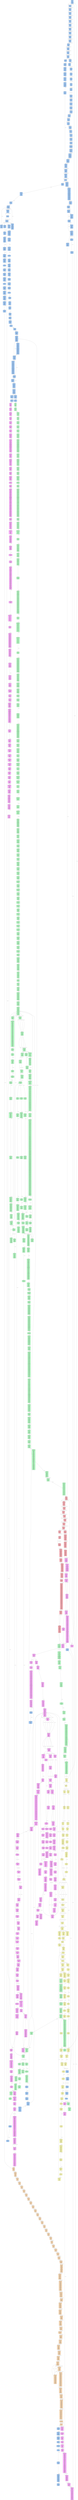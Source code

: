 digraph CFG {
    rankdir=TB;
    node [shape=box, style="filled, rounded", fontname="Arial", fontsize=8, margin=0.1];
    edge [fontname="Arial", fontsize=8, color="#555555"];

    "node_6a000f20005980200259b80c5102003040001068_0" [label="0x6a000f...
start: 0x0 | end: 0xd
terminator: JUMPI
---------
0x0: PUSH1
0x2: PUSH1
0x4: MSTORE
0x5: PUSH1
0x7: CALLDATASIZE
0x8: LT
0x9: ISZERO
0xa: PUSH2
0xd: JUMPI", fillcolor="#a8d1ff"];
    "node_6a000f20005980200259b80c5102003040001068_1d" [label="0x6a000f...
start: 0x1d | end: 0x1e
terminator: INVALID
---------
0x1d: JUMPDEST
0x1e: INVALID", fillcolor="#a8d1ff"];
    "node_6a000f20005980200259b80c5102003040001068_2e" [label="0x6a000f...
start: 0x2e | end: 0x38
terminator: JUMPI
---------
0x2e: DUP1
0x2f: PUSH4
0x34: EQ
0x35: PUSH2
0x38: JUMPI", fillcolor="#a8d1ff"];
    "node_6a000f20005980200259b80c5102003040001068_39" [label="0x6a000f...
start: 0x39 | end: 0x43
terminator: JUMPI
---------
0x39: DUP1
0x3a: PUSH4
0x3f: EQ
0x40: PUSH2
0x43: JUMPI", fillcolor="#a8d1ff"];
    "node_6a000f20005980200259b80c5102003040001068_44" [label="0x6a000f...
start: 0x44 | end: 0x4e
terminator: JUMPI
---------
0x44: DUP1
0x45: PUSH4
0x4a: EQ
0x4b: PUSH2
0x4e: JUMPI", fillcolor="#a8d1ff"];
    "node_6a000f20005980200259b80c5102003040001068_4f" [label="0x6a000f...
start: 0x4f | end: 0x59
terminator: JUMPI
---------
0x4f: DUP1
0x50: PUSH4
0x55: EQ
0x56: PUSH2
0x59: JUMPI", fillcolor="#a8d1ff"];
    "node_6a000f20005980200259b80c5102003040001068_5a" [label="0x6a000f...
start: 0x5a | end: 0x64
terminator: JUMPI
---------
0x5a: DUP1
0x5b: PUSH4
0x60: EQ
0x61: PUSH2
0x64: JUMPI", fillcolor="#a8d1ff"];
    "node_6a000f20005980200259b80c5102003040001068_65" [label="0x6a000f...
start: 0x65 | end: 0x6f
terminator: JUMPI
---------
0x65: DUP1
0x66: PUSH4
0x6b: EQ
0x6c: PUSH2
0x6f: JUMPI", fillcolor="#a8d1ff"];
    "node_6a000f20005980200259b80c5102003040001068_70" [label="0x6a000f...
start: 0x70 | end: 0x7a
terminator: JUMPI
---------
0x70: DUP1
0x71: PUSH4
0x76: EQ
0x77: PUSH2
0x7a: JUMPI", fillcolor="#a8d1ff"];
    "node_6a000f20005980200259b80c5102003040001068_7b" [label="0x6a000f...
start: 0x7b | end: 0x85
terminator: JUMPI
---------
0x7b: DUP1
0x7c: PUSH4
0x81: EQ
0x82: PUSH2
0x85: JUMPI", fillcolor="#a8d1ff"];
    "node_6a000f20005980200259b80c5102003040001068_86" [label="0x6a000f...
start: 0x86 | end: 0x90
terminator: JUMPI
---------
0x86: DUP1
0x87: PUSH4
0x8c: EQ
0x8d: PUSH2
0x90: JUMPI", fillcolor="#a8d1ff"];
    "node_6a000f20005980200259b80c5102003040001068_91" [label="0x6a000f...
start: 0x91 | end: 0x9b
terminator: JUMPI
---------
0x91: DUP1
0x92: PUSH4
0x97: EQ
0x98: PUSH2
0x9b: JUMPI", fillcolor="#a8d1ff"];
    "node_6a000f20005980200259b80c5102003040001068_9c" [label="0x6a000f...
start: 0x9c | end: 0xa6
terminator: JUMPI
---------
0x9c: DUP1
0x9d: PUSH4
0xa2: EQ
0xa3: PUSH2
0xa6: JUMPI", fillcolor="#a8d1ff"];
    "node_6a000f20005980200259b80c5102003040001068_a7" [label="0x6a000f...
start: 0xa7 | end: 0xb1
terminator: JUMPI
---------
0xa7: DUP1
0xa8: PUSH4
0xad: EQ
0xae: PUSH2
0xb1: JUMPI", fillcolor="#a8d1ff"];
    "node_6a000f20005980200259b80c5102003040001068_b2" [label="0x6a000f...
start: 0xb2 | end: 0xbc
terminator: JUMPI
---------
0xb2: DUP1
0xb3: PUSH4
0xb8: EQ
0xb9: PUSH2
0xbc: JUMPI", fillcolor="#a8d1ff"];
    "node_6a000f20005980200259b80c5102003040001068_1f6" [label="0x6a000f...
start: 0x1f6 | end: 0x1fa
terminator: JUMP
---------
0x1f6: JUMPDEST
0x1f7: PUSH2
0x1fa: JUMP", fillcolor="#a8d1ff"];
    "node_6a000f20005980200259b80c5102003040001068_c20" [label="0x6a000f...
start: 0xc20 | end: 0xc28
terminator: JUMP
---------
0xc20: JUMPDEST
0xc21: PUSH2
0xc24: CALLDATASIZE
0xc25: PUSH2
0xc28: JUMP", fillcolor="#a8d1ff"];
    "node_6a000f20005980200259b80c5102003040001068_727" [label="0x6a000f...
start: 0x727 | end: 0x753
terminator: JUMPI
---------
0x727: JUMPDEST
0x728: PUSH32
0x749: SWAP2
0x74a: PUSH1
0x74c: DUP4
0x74d: DUP4
0x74e: ADD
0x74f: SLT
0x750: PUSH2
0x753: JUMPI", fillcolor="#a8d1ff"];
    "node_6a000f20005980200259b80c5102003040001068_754" [label="0x6a000f...
start: 0x754 | end: 0x767
terminator: JUMPI
---------
0x754: PUSH1
0x756: CALLDATALOAD
0x757: PUSH8
0x760: SWAP4
0x761: DUP5
0x762: DUP3
0x763: GT
0x764: PUSH2
0x767: JUMPI", fillcolor="#a8d1ff"];
    "node_6a000f20005980200259b80c5102003040001068_768" [label="0x6a000f...
start: 0x768 | end: 0x774
terminator: JUMPI
---------
0x768: PUSH2
0x76b: SWAP1
0x76c: DUP3
0x76d: DUP6
0x76e: SUB
0x76f: ADD
0x770: SLT
0x771: PUSH2
0x774: JUMPI", fillcolor="#a8d1ff"];
    "node_6a000f20005980200259b80c5102003040001068_775" [label="0x6a000f...
start: 0x775 | end: 0x786
terminator: JUMPI
---------
0x775: PUSH1
0x777: ADD
0x778: SWAP3
0x779: PUSH1
0x77b: CALLDATALOAD
0x77c: SWAP3
0x77d: PUSH1
0x77f: CALLDATALOAD
0x780: SWAP2
0x781: DUP3
0x782: GT
0x783: PUSH2
0x786: JUMPI", fillcolor="#a8d1ff"];
    "node_6a000f20005980200259b80c5102003040001068_787" [label="0x6a000f...
start: 0x787 | end: 0x791
terminator: JUMP
---------
0x787: PUSH2
0x78a: SWAP2
0x78b: PUSH1
0x78d: ADD
0x78e: PUSH2
0x791: JUMP", fillcolor="#a8d1ff"];
    "node_6a000f20005980200259b80c5102003040001068_23c" [label="0x6a000f...
start: 0x23c | end: 0x248
terminator: JUMPI
---------
0x23c: JUMPDEST
0x23d: SWAP2
0x23e: DUP2
0x23f: PUSH1
0x241: DUP5
0x242: ADD
0x243: SLT
0x244: ISZERO
0x245: PUSH2
0x248: JUMPI", fillcolor="#a8d1ff"];
    "node_6a000f20005980200259b80c5102003040001068_249" [label="0x6a000f...
start: 0x249 | end: 0x25a
terminator: JUMPI
---------
0x249: DUP3
0x24a: CALLDATALOAD
0x24b: SWAP2
0x24c: PUSH8
0x255: DUP4
0x256: GT
0x257: PUSH2
0x25a: JUMPI", fillcolor="#a8d1ff"];
    "node_6a000f20005980200259b80c5102003040001068_25b" [label="0x6a000f...
start: 0x25b | end: 0x268
terminator: JUMPI
---------
0x25b: PUSH1
0x25d: DUP4
0x25e: DUP2
0x25f: DUP7
0x260: ADD
0x261: SWAP6
0x262: ADD
0x263: ADD
0x264: GT
0x265: PUSH2
0x268: JUMPI", fillcolor="#a8d1ff"];
    "node_6a000f20005980200259b80c5102003040001068_269" [label="0x6a000f...
start: 0x269 | end: 0x269
terminator: JUMP
---------
0x269: JUMP", fillcolor="#a8d1ff"];
    "node_6a000f20005980200259b80c5102003040001068_792" [label="0x6a000f...
start: 0x792 | end: 0x795
terminator: JUMP
---------
0x792: JUMPDEST
0x793: SWAP1
0x794: SWAP2
0x795: JUMP", fillcolor="#a8d1ff"];
    "node_6a000f20005980200259b80c5102003040001068_c29" [label="0x6a000f...
start: 0xc29 | end: 0xc36
terminator: JUMPI
---------
0xc29: JUMPDEST
0xc2a: PUSH1
0xc2c: PUSH1
0xc2e: SLOAD
0xc2f: PUSH1
0xc31: SHR
0xc32: AND
0xc33: PUSH2
0xc36: JUMPI", fillcolor="#a8d1ff"];
    "node_6a000f20005980200259b80c5102003040001068_c37" [label="0x6a000f...
start: 0xc37 | end: 0xc3e
terminator: JUMP
---------
0xc37: PUSH2
0xc3a: DUP5
0xc3b: PUSH2
0xc3e: JUMP", fillcolor="#a8d1ff"];
    "node_6a000f20005980200259b80c5102003040001068_23f1" [label="0x6a000f...
start: 0x23f1 | end: 0x23fa
terminator: JUMP
---------
0x23f1: JUMPDEST
0x23f2: CALLDATALOAD
0x23f3: PUSH2
0x23f6: DUP2
0x23f7: PUSH2
0x23fa: JUMP", fillcolor="#a8d1ff"];
    "node_6a000f20005980200259b80c5102003040001068_65b" [label="0x6a000f...
start: 0x65b | end: 0x677
terminator: JUMPI
---------
0x65b: JUMPDEST
0x65c: PUSH20
0x671: DUP2
0x672: AND
0x673: SUB
0x674: PUSH2
0x677: JUMPI", fillcolor="#a8d1ff"];
    "node_6a000f20005980200259b80c5102003040001068_678" [label="0x6a000f...
start: 0x678 | end: 0x678
terminator: JUMP
---------
0x678: JUMP", fillcolor="#a8d1ff"];
    "node_6a000f20005980200259b80c5102003040001068_23ca" [label="0x6a000f...
start: 0x23ca | end: 0x23cc
terminator: JUMP
---------
0x23ca: JUMPDEST
0x23cb: SWAP1
0x23cc: JUMP", fillcolor="#a8d1ff"];
    "node_6a000f20005980200259b80c5102003040001068_c3f" [label="0x6a000f...
start: 0xc3f | end: 0xc4b
terminator: JUMP
---------
0xc3f: JUMPDEST
0xc40: SWAP3
0xc41: PUSH2
0xc44: PUSH1
0xc46: DUP7
0xc47: ADD
0xc48: PUSH2
0xc4b: JUMP", fillcolor="#a8d1ff"];
    "node_6a000f20005980200259b80c5102003040001068_c4c" [label="0x6a000f...
start: 0xc4c | end: 0xc64
terminator: JUMP
---------
0xc4c: JUMPDEST
0xc4d: PUSH1
0xc4f: SWAP5
0xc50: DUP6
0xc51: DUP8
0xc52: ADD
0xc53: CALLDATALOAD
0xc54: PUSH1
0xc56: DUP9
0xc57: ADD
0xc58: CALLDATALOAD
0xc59: SWAP5
0xc5a: PUSH2
0xc5d: PUSH1
0xc5f: DUP11
0xc60: ADD
0xc61: PUSH2
0xc64: JUMP", fillcolor="#a8d1ff"];
    "node_6a000f20005980200259b80c5102003040001068_c65" [label="0x6a000f...
start: 0xc65 | end: 0xc72
terminator: JUMP
---------
0xc65: JUMPDEST
0xc66: SWAP7
0xc67: PUSH2
0xc6a: PUSH1
0xc6c: DUP12
0xc6d: ADD
0xc6e: DUP12
0xc6f: PUSH2
0xc72: JUMP", fillcolor="#a8d1ff"];
    "node_6a000f20005980200259b80c5102003040001068_24ee" [label="0x6a000f...
start: 0x24ee | end: 0x251d
terminator: JUMPI
---------
0x24ee: JUMPDEST
0x24ef: SWAP1
0x24f0: CALLDATALOAD
0x24f1: SWAP1
0x24f2: PUSH32
0x2513: DUP2
0x2514: CALLDATASIZE
0x2515: SUB
0x2516: ADD
0x2517: DUP3
0x2518: SLT
0x2519: ISZERO
0x251a: PUSH2
0x251d: JUMPI", fillcolor="#a8d1ff"];
    "node_6a000f20005980200259b80c5102003040001068_251e" [label="0x6a000f...
start: 0x251e | end: 0x2530
terminator: JUMPI
---------
0x251e: ADD
0x251f: DUP1
0x2520: CALLDATALOAD
0x2521: SWAP1
0x2522: PUSH8
0x252b: DUP3
0x252c: GT
0x252d: PUSH2
0x2530: JUMPI", fillcolor="#a8d1ff"];
    "node_6a000f20005980200259b80c5102003040001068_2531" [label="0x6a000f...
start: 0x2531 | end: 0x253d
terminator: JUMPI
---------
0x2531: PUSH1
0x2533: ADD
0x2534: SWAP2
0x2535: DUP2
0x2536: CALLDATASIZE
0x2537: SUB
0x2538: DUP4
0x2539: SGT
0x253a: PUSH2
0x253d: JUMPI", fillcolor="#a8d1ff"];
    "node_6a000f20005980200259b80c5102003040001068_253e" [label="0x6a000f...
start: 0x253e | end: 0x253e
terminator: JUMP
---------
0x253e: JUMP", fillcolor="#a8d1ff"];
    "node_6a000f20005980200259b80c5102003040001068_c73" [label="0x6a000f...
start: 0xc73 | end: 0xc7c
terminator: JUMPI
---------
0xc73: JUMPDEST
0xc74: DUP9
0xc75: SWAP6
0xc76: SWAP2
0xc77: SWAP6
0xc78: ISZERO
0xc79: PUSH2
0xc7c: JUMPI", fillcolor="#a8d1ff"];
    "node_6a000f20005980200259b80c5102003040001068_c7d" [label="0x6a000f...
start: 0xc7d | end: 0xc9a
terminator: JUMPI
---------
0xc7d: PUSH20
0xc92: SWAP6
0xc93: DUP7
0xc94: DUP12
0xc95: AND
0xc96: ISZERO
0xc97: PUSH2
0xc9a: JUMPI", fillcolor="#a8d1ff"];
    "node_6a000f20005980200259b80c5102003040001068_e9c" [label="0x6a000f...
start: 0xe9c | end: 0xea3
terminator: JUMP
---------
0xe9c: JUMPDEST
0xe9d: CALLER
0xe9e: SWAP11
0xe9f: POP
0xea0: PUSH2
0xea3: JUMP", fillcolor="#a8d1ff"];
    "node_6a000f20005980200259b80c5102003040001068_c9b" [label="0x6a000f...
start: 0xc9b | end: 0xca6
terminator: JUMP
---------
0xc9b: JUMPDEST
0xc9c: CALLER
0xc9d: SWAP3
0xc9e: PUSH2
0xca1: DUP8
0xca2: DUP3
0xca3: PUSH2
0xca6: JUMP", fillcolor="#a8d1ff"];
    "node_6a000f20005980200259b80c5102003040001068_35f5" [label="0x6a000f...
start: 0x35f5 | end: 0x35f8
terminator: INVALID
---------
0x35f5: JUMPDEST
0x35f6: SWAP2
0x35f7: SWAP1
0x35f8: INVALID", fillcolor="#a8d1ff"];
    "node_6a000f20005980200259b80c5102003040001068_3617" [label="0x6a000f...
start: 0x3617 | end: 0x361d
terminator: JUMPI
---------
0x3617: JUMPDEST
0x3618: POP
0x3619: XOR
0x361a: PUSH2
0x361d: JUMPI", fillcolor="#a8d1ff"];
    "node_6a000f20005980200259b80c5102003040001068_361f" [label="0x6a000f...
start: 0x361f | end: 0x3624
terminator: JUMPI
---------
0x361f: JUMPDEST
0x3620: CALLVALUE
0x3621: PUSH2
0x3624: JUMPI", fillcolor="#a8d1ff"];
    "node_6a000f20005980200259b80c5102003040001068_3625" [label="0x6a000f...
start: 0x3625 | end: 0x3625
terminator: JUMP
---------
0x3625: JUMP", fillcolor="#a8d1ff"];
    "node_6a000f20005980200259b80c5102003040001068_ca7" [label="0x6a000f...
start: 0xca7 | end: 0xcab
terminator: JUMPI
---------
0xca7: JUMPDEST
0xca8: PUSH2
0xcab: JUMPI", fillcolor="#a8d1ff"];
    "node_6a000f20005980200259b80c5102003040001068_cac" [label="0x6a000f...
start: 0xcac | end: 0xcbc
terminator: JUMPI
---------
0xcac: PUSH2
0xcaf: SWAP7
0xcb0: PUSH2
0xcb3: SWAP2
0xcb4: PUSH2
0xcb7: DUP9
0xcb8: LT
0xcb9: PUSH2
0xcbc: JUMPI", fillcolor="#a8d1ff"];
    "node_6a000f20005980200259b80c5102003040001068_df1" [label="0x6a000f...
start: 0xdf1 | end: 0xdf8
terminator: JUMPI
---------
0xdf1: JUMPDEST
0xdf2: DUP8
0xdf3: DUP8
0xdf4: DUP2
0xdf5: PUSH2
0xdf8: JUMPI", fillcolor="#a8d1ff"];
    "node_6a000f20005980200259b80c5102003040001068_df9" [label="0x6a000f...
start: 0xdf9 | end: 0xdff
terminator: JUMP
---------
0xdf9: JUMPDEST
0xdfa: POP
0xdfb: POP
0xdfc: PUSH2
0xdff: JUMP", fillcolor="#a8d1ff"];
    "node_6a000f20005980200259b80c5102003040001068_cbd" [label="0x6a000f...
start: 0xcbd | end: 0xcc2
terminator: JUMP
---------
0xcbd: JUMPDEST
0xcbe: POP
0xcbf: PUSH2
0xcc2: JUMP", fillcolor="#a8d1ff"];
    "node_6a000f20005980200259b80c5102003040001068_3ef9" [label="0x6a000f...
start: 0x3ef9 | end: 0x3f21
terminator: JUMPI
---------
0x3ef9: JUMPDEST
0x3efa: PUSH32
0x3f1b: DUP2
0x3f1c: LT
0x3f1d: ISZERO
0x3f1e: PUSH2
0x3f21: JUMPI", fillcolor="#a8d1ff"];
    "node_6a000f20005980200259b80c5102003040001068_3f22" [label="0x6a000f...
start: 0x3f22 | end: 0x3f23
terminator: JUMP
---------
0x3f22: SWAP1
0x3f23: JUMP", fillcolor="#a8d1ff"];
    "node_6a000f20005980200259b80c5102003040001068_cc3" [label="0x6a000f...
start: 0xcc3 | end: 0xcc7
terminator: JUMP
---------
0xcc3: JUMPDEST
0xcc4: PUSH2
0xcc7: JUMP", fillcolor="#a8d1ff"];
    "node_6a000f20005980200259b80c5102003040001068_489b" [label="0x6a000f...
start: 0x489b | end: 0x48a1
terminator: INVALID
---------
0x489b: JUMPDEST
0x489c: SWAP5
0x489d: SWAP2
0x489e: SWAP4
0x489f: SWAP3
0x48a0: SWAP4
0x48a1: INVALID", fillcolor="#a8d1ff"];
    "node_6a000f20005980200259b80c5102003040001068_48ca" [label="0x6a000f...
start: 0x48ca | end: 0x48dc
terminator: JUMPI
---------
0x48ca: JUMPDEST
0x48cb: SWAP1
0x48cc: SWAP2
0x48cd: SWAP3
0x48ce: SWAP4
0x48cf: SWAP5
0x48d0: SWAP6
0x48d1: SWAP7
0x48d2: SWAP8
0x48d3: SWAP9
0x48d4: DUP1
0x48d5: SWAP12
0x48d6: SWAP11
0x48d7: DUP10
0x48d8: ISZERO
0x48d9: PUSH2
0x48dc: JUMPI", fillcolor="#a8d1ff"];
    "node_6a000f20005980200259b80c5102003040001068_4afe" [label="0x6a000f...
start: 0x4afe | end: 0x4b82
terminator: JUMP
---------
0x4afe: JUMPDEST
0x4aff: SWAP9
0x4b00: POP
0x4b01: POP
0x4b02: POP
0x4b03: PUSH32
0x4b24: DUP11
0x4b25: MSTORE
0x4b26: PUSH1
0x4b28: DUP11
0x4b29: ADD
0x4b2a: PUSH1
0x4b2c: PUSH1
0x4b2e: DUP5
0x4b2f: ADD
0x4b30: PUSH1
0x4b32: DUP14
0x4b33: ADD
0x4b34: CALLDATACOPY
0x4b35: PUSH1
0x4b37: DUP2
0x4b38: SHA3
0x4b39: SWAP1
0x4b3a: MSTORE
0x4b3b: PUSH32
0x4b5c: PUSH1
0x4b5e: DUP12
0x4b5f: ADD
0x4b60: MSTORE
0x4b61: PUSH1
0x4b63: DUP11
0x4b64: SHA3
0x4b65: SWAP7
0x4b66: DUP11
0x4b67: PUSH20
0x4b7c: DUP10
0x4b7d: AND
0x4b7e: SWAP2
0x4b7f: PUSH2
0x4b82: JUMP", fillcolor="#a8d1ff"];
    "node_6a000f20005980200259b80c5102003040001068_48dd" [label="0x6a000f...
start: 0x48dd | end: 0x48ea
terminator: JUMPI
---------
0x48dd: JUMPDEST
0x48de: PUSH1
0x48e0: DUP9
0x48e1: DIV
0x48e2: PUSH1
0x48e4: DUP13
0x48e5: ADD
0x48e6: LT
0x48e7: PUSH2
0x48ea: JUMPI", fillcolor="#a8d1ff"];
    "node_6a000f20005980200259b80c5102003040001068_4a71" [label="0x6a000f...
start: 0x4a71 | end: 0x4afd
terminator: JUMP
---------
0x4a71: JUMPDEST
0x4a72: SWAP8
0x4a73: POP
0x4a74: POP
0x4a75: SWAP7
0x4a76: POP
0x4a77: PUSH32
0x4a98: DUP11
0x4a99: MSTORE
0x4a9a: PUSH1
0x4a9c: DUP11
0x4a9d: ADD
0x4a9e: PUSH1
0x4aa0: PUSH1
0x4aa2: PUSH1
0x4aa4: DUP2
0x4aa5: DUP13
0x4aa6: ADD
0x4aa7: MUL
0x4aa8: DUP6
0x4aa9: ADD
0x4aaa: ADD
0x4aab: PUSH1
0x4aad: DUP14
0x4aae: ADD
0x4aaf: CALLDATACOPY
0x4ab0: PUSH1
0x4ab2: DUP2
0x4ab3: SHA3
0x4ab4: SWAP1
0x4ab5: MSTORE
0x4ab6: PUSH32
0x4ad7: PUSH1
0x4ad9: DUP12
0x4ada: ADD
0x4adb: MSTORE
0x4adc: PUSH1
0x4ade: DUP11
0x4adf: SHA3
0x4ae0: SWAP7
0x4ae1: DUP11
0x4ae2: PUSH20
0x4af7: DUP10
0x4af8: AND
0x4af9: SWAP8
0x4afa: PUSH2
0x4afd: JUMP", fillcolor="#a8d1ff"];
    "node_6a000f20005980200259b80c5102003040001068_48eb" [label="0x6a000f...
start: 0x48eb | end: 0x48f0
terminator: JUMPI
---------
0x48eb: JUMPDEST
0x48ec: DUP11
0x48ed: PUSH2
0x48f0: JUMPI", fillcolor="#a8d1ff"];
    "node_6a000f20005980200259b80c5102003040001068_48f1" [label="0x6a000f...
start: 0x48f1 | end: 0x4905
terminator: JUMPI
---------
0x48f1: JUMPDEST
0x48f2: DUP11
0x48f3: PUSH1
0x48f5: PUSH2
0x48f8: SWAP3
0x48f9: DUP10
0x48fa: PUSH1
0x48fc: PUSH2
0x48ff: DUP3
0x4900: GT
0x4901: EQ
0x4902: PUSH2
0x4905: JUMPI", fillcolor="#a8d1ff"];
    "node_6a000f20005980200259b80c5102003040001068_4906" [label="0x6a000f...
start: 0x4906 | end: 0x4916
terminator: JUMPI
---------
0x4906: JUMPDEST
0x4907: POP
0x4908: PUSH1
0x490a: DUP4
0x490b: MUL
0x490c: DUP9
0x490d: ADD
0x490e: CALLDATALOAD
0x490f: PUSH1
0x4911: SHR
0x4912: ISZERO
0x4913: PUSH2
0x4916: JUMPI", fillcolor="#a8d1ff"];
    "node_6a000f20005980200259b80c5102003040001068_49be" [label="0x6a000f...
start: 0x49be | end: 0x49c5
terminator: INVALID
---------
0x49be: JUMPDEST
0x49bf: SWAP5
0x49c0: PUSH1
0x49c2: DUP1
0x49c3: DUP7
0x49c4: SWAP5
0x49c5: INVALID", fillcolor="#a8d1ff"];
    "node_6a000f20005980200259b80c5102003040001068_4a3f" [label="0x6a000f...
start: 0x4a3f | end: 0x4a41
terminator: CALL
---------
0x4a3f: JUMPDEST
0x4a40: GAS
0x4a41: CALL", fillcolor="#a8d1ff"];
    "node_fa06982d442deac6ce57dedce29d55cc6ff99d73_0" [label="0xfa0698...
start: 0x0 | end: 0xb
terminator: JUMPI
---------
0x0: PUSH1
0x2: PUSH1
0x4: MSTORE
0x5: CALLVALUE
0x6: DUP1
0x7: ISZERO
0x8: PUSH2
0xb: JUMPI", fillcolor="#baffc9"];
    "node_fa06982d442deac6ce57dedce29d55cc6ff99d73_10" [label="0xfa0698...
start: 0x10 | end: 0x19
terminator: JUMPI
---------
0x10: JUMPDEST
0x11: POP
0x12: PUSH1
0x14: CALLDATASIZE
0x15: LT
0x16: PUSH2
0x19: JUMPI", fillcolor="#baffc9"];
    "node_fa06982d442deac6ce57dedce29d55cc6ff99d73_1a" [label="0xfa0698...
start: 0x1a | end: 0x2a
terminator: JUMPI
---------
0x1a: PUSH1
0x1c: CALLDATALOAD
0x1d: PUSH1
0x1f: SHR
0x20: DUP1
0x21: PUSH4
0x26: GT
0x27: PUSH2
0x2a: JUMPI", fillcolor="#baffc9"];
    "node_fa06982d442deac6ce57dedce29d55cc6ff99d73_ee" [label="0xfa0698...
start: 0xee | end: 0xf9
terminator: JUMPI
---------
0xee: JUMPDEST
0xef: DUP1
0xf0: PUSH4
0xf5: GT
0xf6: PUSH2
0xf9: JUMPI", fillcolor="#baffc9"];
    "node_fa06982d442deac6ce57dedce29d55cc6ff99d73_15b" [label="0xfa0698...
start: 0x15b | end: 0x166
terminator: JUMPI
---------
0x15b: JUMPDEST
0x15c: DUP1
0x15d: PUSH4
0x162: GT
0x163: PUSH2
0x166: JUMPI", fillcolor="#baffc9"];
    "node_fa06982d442deac6ce57dedce29d55cc6ff99d73_18c" [label="0xfa0698...
start: 0x18c | end: 0x197
terminator: JUMPI
---------
0x18c: JUMPDEST
0x18d: DUP1
0x18e: PUSH4
0x193: EQ
0x194: PUSH2
0x197: JUMPI", fillcolor="#baffc9"];
    "node_fa06982d442deac6ce57dedce29d55cc6ff99d73_198" [label="0xfa0698...
start: 0x198 | end: 0x1a2
terminator: JUMPI
---------
0x198: DUP1
0x199: PUSH4
0x19e: EQ
0x19f: PUSH2
0x1a2: JUMPI", fillcolor="#baffc9"];
    "node_fa06982d442deac6ce57dedce29d55cc6ff99d73_1d7" [label="0xfa0698...
start: 0x1d7 | end: 0x1e8
terminator: JUMPI
---------
0x1d7: JUMPDEST
0x1d8: PUSH2
0x1db: PUSH1
0x1dd: DUP1
0x1de: CALLDATASIZE
0x1df: SUB
0x1e0: PUSH1
0x1e2: DUP2
0x1e3: LT
0x1e4: ISZERO
0x1e5: PUSH2
0x1e8: JUMPI", fillcolor="#baffc9"];
    "node_fa06982d442deac6ce57dedce29d55cc6ff99d73_1ed" [label="0xfa0698...
start: 0x1ed | end: 0x229
terminator: JUMPI
---------
0x1ed: JUMPDEST
0x1ee: PUSH1
0x1f0: PUSH1
0x1f2: PUSH1
0x1f4: SHL
0x1f5: SUB
0x1f6: DUP3
0x1f7: CALLDATALOAD
0x1f8: DUP2
0x1f9: AND
0x1fa: SWAP3
0x1fb: PUSH1
0x1fd: DUP2
0x1fe: ADD
0x1ff: CALLDATALOAD
0x200: ISZERO
0x201: ISZERO
0x202: SWAP3
0x203: PUSH1
0x205: DUP3
0x206: ADD
0x207: CALLDATALOAD
0x208: SWAP3
0x209: PUSH1
0x20b: DUP4
0x20c: ADD
0x20d: CALLDATALOAD
0x20e: AND
0x20f: SWAP2
0x210: SWAP1
0x211: DUP2
0x212: ADD
0x213: SWAP1
0x214: PUSH1
0x216: DUP2
0x217: ADD
0x218: PUSH1
0x21a: DUP3
0x21b: ADD
0x21c: CALLDATALOAD
0x21d: PUSH5
0x223: DUP2
0x224: GT
0x225: ISZERO
0x226: PUSH2
0x229: JUMPI", fillcolor="#baffc9"];
    "node_fa06982d442deac6ce57dedce29d55cc6ff99d73_22e" [label="0xfa0698...
start: 0x22e | end: 0x23b
terminator: JUMPI
---------
0x22e: JUMPDEST
0x22f: DUP3
0x230: ADD
0x231: DUP4
0x232: PUSH1
0x234: DUP3
0x235: ADD
0x236: GT
0x237: ISZERO
0x238: PUSH2
0x23b: JUMPI", fillcolor="#baffc9"];
    "node_fa06982d442deac6ce57dedce29d55cc6ff99d73_240" [label="0xfa0698...
start: 0x240 | end: 0x25d
terminator: JUMPI
---------
0x240: JUMPDEST
0x241: DUP1
0x242: CALLDATALOAD
0x243: SWAP1
0x244: PUSH1
0x246: ADD
0x247: SWAP2
0x248: DUP5
0x249: PUSH1
0x24b: DUP4
0x24c: MUL
0x24d: DUP5
0x24e: ADD
0x24f: GT
0x250: PUSH5
0x256: DUP4
0x257: GT
0x258: OR
0x259: ISZERO
0x25a: PUSH2
0x25d: JUMPI", fillcolor="#baffc9"];
    "node_fa06982d442deac6ce57dedce29d55cc6ff99d73_262" [label="0xfa0698...
start: 0x262 | end: 0x26c
terminator: JUMP
---------
0x262: JUMPDEST
0x263: POP
0x264: SWAP1
0x265: SWAP3
0x266: POP
0x267: SWAP1
0x268: POP
0x269: PUSH2
0x26c: JUMP", fillcolor="#baffc9"];
    "node_fa06982d442deac6ce57dedce29d55cc6ff99d73_8f4" [label="0xfa0698...
start: 0x8f4 | end: 0x8fe
terminator: JUMP
---------
0x8f4: JUMPDEST
0x8f5: PUSH1
0x8f7: DUP1
0x8f8: PUSH2
0x8fb: PUSH2
0x8fe: JUMP", fillcolor="#baffc9"];
    "node_fa06982d442deac6ce57dedce29d55cc6ff99d73_2bf0" [label="0xfa0698...
start: 0x2bf0 | end: 0x2c20
terminator: JUMPI
---------
0x2bf0: JUMPDEST
0x2bf1: ADDRESS
0x2bf2: PUSH1
0x2bf4: PUSH1
0x2bf6: PUSH1
0x2bf8: SHL
0x2bf9: SUB
0x2bfa: PUSH32
0x2c1b: AND
0x2c1c: EQ
0x2c1d: PUSH2
0x2c20: JUMPI", fillcolor="#baffc9"];
    "node_fa06982d442deac6ce57dedce29d55cc6ff99d73_2c25" [label="0xfa0698...
start: 0x2c25 | end: 0x2c26
terminator: JUMP
---------
0x2c25: JUMPDEST
0x2c26: JUMP", fillcolor="#baffc9"];
    "node_fa06982d442deac6ce57dedce29d55cc6ff99d73_8ff" [label="0xfa0698...
start: 0x8ff | end: 0x904
terminator: JUMPI
---------
0x8ff: JUMPDEST
0x900: DUP6
0x901: PUSH2
0x904: JUMPI", fillcolor="#baffc9"];
    "node_fa06982d442deac6ce57dedce29d55cc6ff99d73_936" [label="0xfa0698...
start: 0x936 | end: 0x9bc
terminator: JUMPI
---------
0x936: JUMPDEST
0x937: PUSH1
0x939: DUP1
0x93a: MLOAD
0x93b: PUSH1
0x93d: DUP2
0x93e: ADD
0x93f: DUP3
0x940: MSTORE
0x941: PUSH1
0x943: SLOAD
0x944: PUSH1
0x946: PUSH1
0x948: PUSH1
0x94a: SHL
0x94b: SUB
0x94c: DUP2
0x94d: AND
0x94e: DUP3
0x94f: MSTORE
0x950: PUSH1
0x952: PUSH1
0x954: SHL
0x955: DUP2
0x956: DIV
0x957: PUSH1
0x959: SWAP1
0x95a: DUP2
0x95b: SIGNEXTEND
0x95c: DUP2
0x95d: SIGNEXTEND
0x95e: SWAP1
0x95f: SIGNEXTEND
0x960: PUSH1
0x962: DUP4
0x963: ADD
0x964: MSTORE
0x965: PUSH2
0x968: PUSH1
0x96a: PUSH1
0x96c: SHL
0x96d: DUP3
0x96e: DIV
0x96f: DUP2
0x970: AND
0x971: SWAP4
0x972: DUP4
0x973: ADD
0x974: SWAP4
0x975: SWAP1
0x976: SWAP4
0x977: MSTORE
0x978: PUSH1
0x97a: PUSH1
0x97c: SHL
0x97d: DUP2
0x97e: DIV
0x97f: DUP4
0x980: AND
0x981: PUSH1
0x983: DUP4
0x984: ADD
0x985: MSTORE
0x986: PUSH1
0x988: PUSH1
0x98a: SHL
0x98b: DUP2
0x98c: DIV
0x98d: SWAP1
0x98e: SWAP3
0x98f: AND
0x990: PUSH1
0x992: DUP3
0x993: ADD
0x994: MSTORE
0x995: PUSH1
0x997: PUSH1
0x999: PUSH1
0x99b: SHL
0x99c: DUP4
0x99d: DIV
0x99e: DUP2
0x99f: AND
0x9a0: PUSH1
0x9a2: DUP4
0x9a3: ADD
0x9a4: MSTORE
0x9a5: PUSH1
0x9a7: PUSH1
0x9a9: SHL
0x9aa: SWAP1
0x9ab: SWAP3
0x9ac: DIV
0x9ad: SWAP1
0x9ae: SWAP2
0x9af: AND
0x9b0: ISZERO
0x9b1: ISZERO
0x9b2: PUSH1
0x9b4: DUP3
0x9b5: ADD
0x9b6: DUP2
0x9b7: SWAP1
0x9b8: MSTORE
0x9b9: PUSH2
0x9bc: JUMPI", fillcolor="#baffc9"];
    "node_fa06982d442deac6ce57dedce29d55cc6ff99d73_9ef" [label="0xfa0698...
start: 0x9ef | end: 0x9f4
terminator: JUMPI
---------
0x9ef: JUMPDEST
0x9f0: DUP8
0x9f1: PUSH2
0x9f4: JUMPI", fillcolor="#baffc9"];
    "node_fa06982d442deac6ce57dedce29d55cc6ff99d73_9f5" [label="0xfa0698...
start: 0x9f5 | end: 0xa13
terminator: JUMPI
---------
0x9f5: DUP1
0x9f6: PUSH1
0x9f8: ADD
0x9f9: MLOAD
0x9fa: PUSH1
0x9fc: PUSH1
0x9fe: PUSH1
0xa00: SHL
0xa01: SUB
0xa02: AND
0xa03: DUP7
0xa04: PUSH1
0xa06: PUSH1
0xa08: PUSH1
0xa0a: SHL
0xa0b: SUB
0xa0c: AND
0xa0d: GT
0xa0e: DUP1
0xa0f: ISZERO
0xa10: PUSH2
0xa13: JUMPI", fillcolor="#baffc9"];
    "node_fa06982d442deac6ce57dedce29d55cc6ff99d73_a14" [label="0xfa0698...
start: 0xa14 | end: 0xa34
terminator: JUMPDEST_PREV
---------
0xa14: POP
0xa15: PUSH20
0xa2a: PUSH1
0xa2c: PUSH1
0xa2e: PUSH1
0xa30: SHL
0xa31: SUB
0xa32: DUP8
0xa33: AND
0xa34: LT", fillcolor="#baffc9"];
    "node_fa06982d442deac6ce57dedce29d55cc6ff99d73_a6c" [label="0xfa0698...
start: 0xa6c | end: 0xa70
terminator: JUMPI
---------
0xa6c: JUMPDEST
0xa6d: PUSH2
0xa70: JUMPI", fillcolor="#baffc9"];
    "node_fa06982d442deac6ce57dedce29d55cc6ff99d73_aa3" [label="0xfa0698...
start: 0xaa3 | end: 0xac1
terminator: JUMPI
---------
0xaa3: JUMPDEST
0xaa4: PUSH1
0xaa6: DUP1
0xaa7: SLOAD
0xaa8: PUSH1
0xaaa: PUSH1
0xaac: SHL
0xaad: NOT
0xaae: AND
0xaaf: DUP2
0xab0: SSTORE
0xab1: PUSH1
0xab3: DUP1
0xab4: MLOAD
0xab5: PUSH1
0xab7: DUP2
0xab8: ADD
0xab9: SWAP1
0xaba: SWAP2
0xabb: MSTORE
0xabc: DUP1
0xabd: DUP11
0xabe: PUSH2
0xac1: JUMPI", fillcolor="#baffc9"];
    "node_fa06982d442deac6ce57dedce29d55cc6ff99d73_ac2" [label="0xfa0698...
start: 0xac2 | end: 0xad1
terminator: JUMP
---------
0xac2: PUSH1
0xac4: DUP5
0xac5: PUSH1
0xac7: ADD
0xac8: MLOAD
0xac9: PUSH1
0xacb: AND
0xacc: SWAP1
0xacd: SHR
0xace: PUSH2
0xad1: JUMP", fillcolor="#baffc9"];
    "node_fa06982d442deac6ce57dedce29d55cc6ff99d73_ae5" [label="0xfa0698...
start: 0xae5 | end: 0xb05
terminator: JUMP
---------
0xae5: JUMPDEST
0xae6: PUSH1
0xae8: AND
0xae9: DUP2
0xaea: MSTORE
0xaeb: PUSH1
0xaed: SLOAD
0xaee: PUSH1
0xaf0: PUSH1
0xaf2: PUSH1
0xaf4: SHL
0xaf5: SUB
0xaf6: AND
0xaf7: PUSH1
0xaf9: DUP3
0xafa: ADD
0xafb: MSTORE
0xafc: PUSH1
0xafe: ADD
0xaff: PUSH2
0xb02: PUSH2
0xb05: JUMP", fillcolor="#baffc9"];
    "node_fa06982d442deac6ce57dedce29d55cc6ff99d73_2c27" [label="0xfa0698...
start: 0x2c27 | end: 0x2c2a
terminator: JUMP
---------
0x2c27: JUMPDEST
0x2c28: TIMESTAMP
0x2c29: SWAP1
0x2c2a: JUMP", fillcolor="#baffc9"];
    "node_fa06982d442deac6ce57dedce29d55cc6ff99d73_b06" [label="0xfa0698...
start: 0xb06 | end: 0xb7a
terminator: JUMPI
---------
0xb06: JUMPDEST
0xb07: PUSH4
0xb0c: AND
0xb0d: DUP2
0xb0e: MSTORE
0xb0f: PUSH1
0xb11: ADD
0xb12: PUSH1
0xb14: PUSH1
0xb16: SIGNEXTEND
0xb17: DUP2
0xb18: MSTORE
0xb19: PUSH1
0xb1b: ADD
0xb1c: PUSH1
0xb1e: PUSH1
0xb20: PUSH1
0xb22: PUSH1
0xb24: SHL
0xb25: SUB
0xb26: AND
0xb27: DUP2
0xb28: MSTORE
0xb29: PUSH1
0xb2b: ADD
0xb2c: PUSH1
0xb2e: ISZERO
0xb2f: ISZERO
0xb30: DUP2
0xb31: MSTORE
0xb32: POP
0xb33: SWAP1
0xb34: POP
0xb35: PUSH1
0xb37: DUP1
0xb38: DUP10
0xb39: SGT
0xb3a: SWAP1
0xb3b: POP
0xb3c: PUSH1
0xb3e: PUSH1
0xb40: MLOAD
0xb41: DUP1
0xb42: PUSH1
0xb44: ADD
0xb45: PUSH1
0xb47: MSTORE
0xb48: DUP1
0xb49: DUP12
0xb4a: DUP2
0xb4b: MSTORE
0xb4c: PUSH1
0xb4e: ADD
0xb4f: PUSH1
0xb51: DUP2
0xb52: MSTORE
0xb53: PUSH1
0xb55: ADD
0xb56: DUP6
0xb57: PUSH1
0xb59: ADD
0xb5a: MLOAD
0xb5b: PUSH1
0xb5d: PUSH1
0xb5f: PUSH1
0xb61: SHL
0xb62: SUB
0xb63: AND
0xb64: DUP2
0xb65: MSTORE
0xb66: PUSH1
0xb68: ADD
0xb69: DUP6
0xb6a: PUSH1
0xb6c: ADD
0xb6d: MLOAD
0xb6e: PUSH1
0xb70: SIGNEXTEND
0xb71: DUP2
0xb72: MSTORE
0xb73: PUSH1
0xb75: ADD
0xb76: DUP13
0xb77: PUSH2
0xb7a: JUMPI", fillcolor="#baffc9"];
    "node_fa06982d442deac6ce57dedce29d55cc6ff99d73_b7b" [label="0xfa0698...
start: 0xb7b | end: 0xb81
terminator: JUMP
---------
0xb7b: PUSH1
0xb7d: SLOAD
0xb7e: PUSH2
0xb81: JUMP", fillcolor="#baffc9"];
    "node_fa06982d442deac6ce57dedce29d55cc6ff99d73_b86" [label="0xfa0698...
start: 0xb86 | end: 0xbae
terminator: JUMPDEST_PREV
---------
0xb86: JUMPDEST
0xb87: DUP2
0xb88: MSTORE
0xb89: PUSH1
0xb8b: ADD
0xb8c: PUSH1
0xb8e: PUSH1
0xb90: PUSH1
0xb92: PUSH1
0xb94: SHL
0xb95: SUB
0xb96: AND
0xb97: DUP2
0xb98: MSTORE
0xb99: PUSH1
0xb9b: ADD
0xb9c: DUP5
0xb9d: PUSH1
0xb9f: ADD
0xba0: MLOAD
0xba1: PUSH1
0xba3: PUSH1
0xba5: PUSH1
0xba7: SHL
0xba8: SUB
0xba9: AND
0xbaa: DUP2
0xbab: MSTORE
0xbac: POP
0xbad: SWAP1
0xbae: POP", fillcolor="#baffc9"];
    "node_fa06982d442deac6ce57dedce29d55cc6ff99d73_bba" [label="0xfa0698...
start: 0xbba | end: 0xbd4
terminator: JUMPDEST_PREV
---------
0xbba: POP
0xbbb: DUP9
0xbbc: PUSH1
0xbbe: PUSH1
0xbc0: PUSH1
0xbc2: SHL
0xbc3: SUB
0xbc4: AND
0xbc5: DUP2
0xbc6: PUSH1
0xbc8: ADD
0xbc9: MLOAD
0xbca: PUSH1
0xbcc: PUSH1
0xbce: PUSH1
0xbd0: SHL
0xbd1: SUB
0xbd2: AND
0xbd3: EQ
0xbd4: ISZERO", fillcolor="#baffc9"];
    "node_fa06982d442deac6ce57dedce29d55cc6ff99d73_bdb" [label="0xfa0698...
start: 0xbdb | end: 0xbe1
terminator: JUMP
---------
0xbdb: PUSH2
0xbde: PUSH2
0xbe1: JUMP", fillcolor="#baffc9"];
    "node_fa06982d442deac6ce57dedce29d55cc6ff99d73_560e" [label="0xfa0698...
start: 0x560e | end: 0x5649
terminator: JUMP
---------
0x560e: JUMPDEST
0x560f: PUSH1
0x5611: DUP1
0x5612: MLOAD
0x5613: PUSH1
0x5615: DUP2
0x5616: ADD
0x5617: DUP3
0x5618: MSTORE
0x5619: PUSH1
0x561b: DUP1
0x561c: DUP3
0x561d: MSTORE
0x561e: PUSH1
0x5620: DUP3
0x5621: ADD
0x5622: DUP2
0x5623: SWAP1
0x5624: MSTORE
0x5625: SWAP2
0x5626: DUP2
0x5627: ADD
0x5628: DUP3
0x5629: SWAP1
0x562a: MSTORE
0x562b: PUSH1
0x562d: DUP2
0x562e: ADD
0x562f: DUP3
0x5630: SWAP1
0x5631: MSTORE
0x5632: PUSH1
0x5634: DUP2
0x5635: ADD
0x5636: DUP3
0x5637: SWAP1
0x5638: MSTORE
0x5639: PUSH1
0x563b: DUP2
0x563c: ADD
0x563d: DUP3
0x563e: SWAP1
0x563f: MSTORE
0x5640: PUSH1
0x5642: DUP2
0x5643: ADD
0x5644: SWAP2
0x5645: SWAP1
0x5646: SWAP2
0x5647: MSTORE
0x5648: SWAP1
0x5649: JUMP", fillcolor="#baffc9"];
    "node_fa06982d442deac6ce57dedce29d55cc6ff99d73_be2" [label="0xfa0698...
start: 0xbe2 | end: 0xc24
terminator: JUMP
---------
0xbe2: JUMPDEST
0xbe3: PUSH1
0xbe5: DUP3
0xbe6: ADD
0xbe7: MLOAD
0xbe8: PUSH1
0xbea: PUSH1
0xbec: PUSH1
0xbee: SHL
0xbef: SUB
0xbf0: AND
0xbf1: DUP2
0xbf2: MSTORE
0xbf3: PUSH1
0xbf5: DUP3
0xbf6: ADD
0xbf7: MLOAD
0xbf8: PUSH2
0xbfb: SWAP1
0xbfc: PUSH1
0xbfe: SWAP1
0xbff: PUSH32
0xc20: DUP16
0xc21: PUSH2
0xc24: JUMP", fillcolor="#baffc9"];
    "node_fa06982d442deac6ce57dedce29d55cc6ff99d73_2c2b" [label="0xfa0698...
start: 0x2c2b | end: 0x2c3d
terminator: JUMPI
---------
0x2c2b: JUMPDEST
0x2c2c: PUSH1
0x2c2e: DUP1
0x2c2f: PUSH1
0x2c31: DUP5
0x2c32: PUSH1
0x2c34: SIGNEXTEND
0x2c35: DUP7
0x2c36: PUSH1
0x2c38: SIGNEXTEND
0x2c39: DUP2
0x2c3a: PUSH2
0x2c3d: JUMPI", fillcolor="#baffc9"];
    "node_fa06982d442deac6ce57dedce29d55cc6ff99d73_2c3f" [label="0xfa0698...
start: 0x2c3f | end: 0x2c4f
terminator: JUMPI
---------
0x2c3f: JUMPDEST
0x2c40: SDIV
0x2c41: SWAP1
0x2c42: POP
0x2c43: PUSH1
0x2c45: DUP7
0x2c46: PUSH1
0x2c48: SIGNEXTEND
0x2c49: SLT
0x2c4a: DUP1
0x2c4b: ISZERO
0x2c4c: PUSH2
0x2c4f: JUMPI", fillcolor="#baffc9"];
    "node_fa06982d442deac6ce57dedce29d55cc6ff99d73_2c66" [label="0xfa0698...
start: 0x2c66 | end: 0x2c6b
terminator: JUMPI
---------
0x2c66: JUMPDEST
0x2c67: ISZERO
0x2c68: PUSH2
0x2c6b: JUMPI", fillcolor="#baffc9"];
    "node_fa06982d442deac6ce57dedce29d55cc6ff99d73_2c70" [label="0xfa0698...
start: 0x2c70 | end: 0x2c76
terminator: JUMPI
---------
0x2c70: JUMPDEST
0x2c71: DUP4
0x2c72: ISZERO
0x2c73: PUSH2
0x2c76: JUMPI", fillcolor="#baffc9"];
    "node_fa06982d442deac6ce57dedce29d55cc6ff99d73_2ce5" [label="0xfa0698...
start: 0x2ce5 | end: 0x2cf3
terminator: JUMP
---------
0x2ce5: JUMPDEST
0x2ce6: PUSH1
0x2ce8: DUP1
0x2ce9: PUSH2
0x2cec: DUP4
0x2ced: PUSH1
0x2cef: ADD
0x2cf0: PUSH2
0x2cf3: JUMP", fillcolor="#baffc9"];
    "node_fa06982d442deac6ce57dedce29d55cc6ff99d73_44b6" [label="0xfa0698...
start: 0x44b6 | end: 0x44c7
terminator: JUMP
---------
0x44b6: JUMPDEST
0x44b7: PUSH1
0x44b9: SIGNEXTEND
0x44ba: PUSH1
0x44bc: DUP2
0x44bd: SWAP1
0x44be: SAR
0x44bf: SWAP2
0x44c0: PUSH2
0x44c3: SWAP1
0x44c4: SWAP2
0x44c5: SMOD
0x44c6: SWAP1
0x44c7: JUMP", fillcolor="#baffc9"];
    "node_fa06982d442deac6ce57dedce29d55cc6ff99d73_2cf4" [label="0xfa0698...
start: 0x2cf4 | end: 0x2d33
terminator: JUMPI
---------
0x2cf4: JUMPDEST
0x2cf5: SWAP2
0x2cf6: POP
0x2cf7: SWAP2
0x2cf8: POP
0x2cf9: PUSH1
0x2cfb: PUSH1
0x2cfd: DUP3
0x2cfe: PUSH1
0x2d00: AND
0x2d01: PUSH1
0x2d03: SWAP1
0x2d04: SHL
0x2d05: SUB
0x2d06: NOT
0x2d07: SWAP1
0x2d08: POP
0x2d09: PUSH1
0x2d0b: DUP2
0x2d0c: DUP12
0x2d0d: PUSH1
0x2d0f: DUP7
0x2d10: PUSH1
0x2d12: SIGNEXTEND
0x2d13: PUSH1
0x2d15: SIGNEXTEND
0x2d16: DUP2
0x2d17: MSTORE
0x2d18: PUSH1
0x2d1a: ADD
0x2d1b: SWAP1
0x2d1c: DUP2
0x2d1d: MSTORE
0x2d1e: PUSH1
0x2d20: ADD
0x2d21: PUSH1
0x2d23: SHA3
0x2d24: SLOAD
0x2d25: AND
0x2d26: SWAP1
0x2d27: POP
0x2d28: DUP1
0x2d29: PUSH1
0x2d2b: EQ
0x2d2c: ISZERO
0x2d2d: SWAP6
0x2d2e: POP
0x2d2f: DUP6
0x2d30: PUSH2
0x2d33: JUMPI", fillcolor="#baffc9"];
    "node_fa06982d442deac6ce57dedce29d55cc6ff99d73_2d46" [label="0xfa0698...
start: 0x2d46 | end: 0x2d50
terminator: JUMP
---------
0x2d46: JUMPDEST
0x2d47: DUP9
0x2d48: DUP4
0x2d49: PUSH2
0x2d4c: DUP4
0x2d4d: PUSH2
0x2d50: JUMP", fillcolor="#baffc9"];
    "node_fa06982d442deac6ce57dedce29d55cc6ff99d73_4568" [label="0xfa0698...
start: 0x4568 | end: 0x4571
terminator: JUMPI
---------
0x4568: JUMPDEST
0x4569: PUSH1
0x456b: DUP1
0x456c: DUP3
0x456d: GT
0x456e: PUSH2
0x4571: JUMPI", fillcolor="#baffc9"];
    "node_fa06982d442deac6ce57dedce29d55cc6ff99d73_4576" [label="0xfa0698...
start: 0x4576 | end: 0x4588
terminator: JUMPI
---------
0x4576: JUMPDEST
0x4577: POP
0x4578: PUSH1
0x457a: PUSH1
0x457c: PUSH1
0x457e: PUSH1
0x4580: SHL
0x4581: SUB
0x4582: DUP3
0x4583: AND
0x4584: ISZERO
0x4585: PUSH2
0x4588: JUMPI", fillcolor="#baffc9"];
    "node_fa06982d442deac6ce57dedce29d55cc6ff99d73_4589" [label="0xfa0698...
start: 0x4589 | end: 0x4590
terminator: JUMP
---------
0x4589: PUSH1
0x458b: NOT
0x458c: ADD
0x458d: PUSH2
0x4590: JUMP", fillcolor="#baffc9"];
    "node_fa06982d442deac6ce57dedce29d55cc6ff99d73_4599" [label="0xfa0698...
start: 0x4599 | end: 0x45a9
terminator: JUMPI
---------
0x4599: JUMPDEST
0x459a: PUSH8
0x45a3: DUP3
0x45a4: AND
0x45a5: ISZERO
0x45a6: PUSH2
0x45a9: JUMPI", fillcolor="#baffc9"];
    "node_fa06982d442deac6ce57dedce29d55cc6ff99d73_45b2" [label="0xfa0698...
start: 0x45b2 | end: 0x45b9
terminator: JUMPDEST_PREV
---------
0x45b2: JUMPDEST
0x45b3: PUSH1
0x45b5: DUP3
0x45b6: SWAP1
0x45b7: SHR
0x45b8: SWAP2
0x45b9: POP", fillcolor="#baffc9"];
    "node_fa06982d442deac6ce57dedce29d55cc6ff99d73_45c7" [label="0xfa0698...
start: 0x45c7 | end: 0x45ce
terminator: JUMP
---------
0x45c7: PUSH1
0x45c9: NOT
0x45ca: ADD
0x45cb: PUSH2
0x45ce: JUMP", fillcolor="#baffc9"];
    "node_fa06982d442deac6ce57dedce29d55cc6ff99d73_45d7" [label="0xfa0698...
start: 0x45d7 | end: 0x45e1
terminator: JUMPI
---------
0x45d7: JUMPDEST
0x45d8: PUSH2
0x45db: DUP3
0x45dc: AND
0x45dd: ISZERO
0x45de: PUSH2
0x45e1: JUMPI", fillcolor="#baffc9"];
    "node_fa06982d442deac6ce57dedce29d55cc6ff99d73_45ea" [label="0xfa0698...
start: 0x45ea | end: 0x45f1
terminator: JUMPDEST_PREV
---------
0x45ea: JUMPDEST
0x45eb: PUSH1
0x45ed: DUP3
0x45ee: SWAP1
0x45ef: SHR
0x45f0: SWAP2
0x45f1: POP", fillcolor="#baffc9"];
    "node_fa06982d442deac6ce57dedce29d55cc6ff99d73_4604" [label="0xfa0698...
start: 0x4604 | end: 0x460b
terminator: JUMPDEST_PREV
---------
0x4604: JUMPDEST
0x4605: PUSH1
0x4607: DUP3
0x4608: SWAP1
0x4609: SHR
0x460a: SWAP2
0x460b: POP", fillcolor="#baffc9"];
    "node_fa06982d442deac6ce57dedce29d55cc6ff99d73_4616" [label="0xfa0698...
start: 0x4616 | end: 0x461d
terminator: JUMP
---------
0x4616: PUSH1
0x4618: NOT
0x4619: ADD
0x461a: PUSH2
0x461d: JUMP", fillcolor="#baffc9"];
    "node_fa06982d442deac6ce57dedce29d55cc6ff99d73_4626" [label="0xfa0698...
start: 0x4626 | end: 0x462f
terminator: JUMPI
---------
0x4626: JUMPDEST
0x4627: PUSH1
0x4629: DUP3
0x462a: AND
0x462b: ISZERO
0x462c: PUSH2
0x462f: JUMPI", fillcolor="#baffc9"];
    "node_fa06982d442deac6ce57dedce29d55cc6ff99d73_4638" [label="0xfa0698...
start: 0x4638 | end: 0x463f
terminator: JUMPDEST_PREV
---------
0x4638: JUMPDEST
0x4639: PUSH1
0x463b: DUP3
0x463c: SWAP1
0x463d: SHR
0x463e: SWAP2
0x463f: POP", fillcolor="#baffc9"];
    "node_fa06982d442deac6ce57dedce29d55cc6ff99d73_464a" [label="0xfa0698...
start: 0x464a | end: 0x4651
terminator: JUMP
---------
0x464a: PUSH1
0x464c: NOT
0x464d: ADD
0x464e: SWAP2
0x464f: SWAP1
0x4650: POP
0x4651: JUMP", fillcolor="#baffc9"];
    "node_fa06982d442deac6ce57dedce29d55cc6ff99d73_2d51" [label="0xfa0698...
start: 0x2d51 | end: 0x2d5b
terminator: JUMPDEST_PREV
---------
0x2d51: JUMPDEST
0x2d52: SUB
0x2d53: PUSH1
0x2d55: AND
0x2d56: DUP7
0x2d57: PUSH1
0x2d59: ADD
0x2d5a: ADD
0x2d5b: MUL", fillcolor="#baffc9"];
    "node_fa06982d442deac6ce57dedce29d55cc6ff99d73_c25" [label="0xfa0698...
start: 0xc25 | end: 0xc47
terminator: JUMPI
---------
0xc25: JUMPDEST
0xc26: ISZERO
0xc27: ISZERO
0xc28: PUSH1
0xc2a: DUP4
0xc2b: ADD
0xc2c: MSTORE
0xc2d: PUSH1
0xc2f: SWAP1
0xc30: DUP2
0xc31: SIGNEXTEND
0xc32: DUP2
0xc33: SIGNEXTEND
0xc34: PUSH1
0xc36: DUP4
0xc37: ADD
0xc38: DUP2
0xc39: SWAP1
0xc3a: MSTORE
0xc3b: PUSH3
0xc3f: NOT
0xc40: SWAP2
0xc41: SIGNEXTEND
0xc42: SLT
0xc43: ISZERO
0xc44: PUSH2
0xc47: JUMPI", fillcolor="#baffc9"];
    "node_fa06982d442deac6ce57dedce29d55cc6ff99d73_c56" [label="0xfa0698...
start: 0xc56 | end: 0xc6b
terminator: JUMPI
---------
0xc56: JUMPDEST
0xc57: PUSH1
0xc59: DUP2
0xc5a: ADD
0xc5b: MLOAD
0xc5c: PUSH3
0xc60: PUSH1
0xc62: SWAP2
0xc63: SWAP1
0xc64: SWAP2
0xc65: SIGNEXTEND
0xc66: SGT
0xc67: ISZERO
0xc68: PUSH2
0xc6b: JUMPI", fillcolor="#baffc9"];
    "node_fa06982d442deac6ce57dedce29d55cc6ff99d73_c75" [label="0xfa0698...
start: 0xc75 | end: 0xc81
terminator: JUMP
---------
0xc75: JUMPDEST
0xc76: PUSH2
0xc79: DUP2
0xc7a: PUSH1
0xc7c: ADD
0xc7d: MLOAD
0xc7e: PUSH2
0xc81: JUMP", fillcolor="#baffc9"];
    "node_fa06982d442deac6ce57dedce29d55cc6ff99d73_2d6d" [label="0xfa0698...
start: 0x2d6d | end: 0x2d7b
terminator: JUMPI
---------
0x2d6d: JUMPDEST
0x2d6e: PUSH1
0x2d70: DUP1
0x2d71: PUSH1
0x2d73: DUP4
0x2d74: PUSH1
0x2d76: SIGNEXTEND
0x2d77: SLT
0x2d78: PUSH2
0x2d7b: JUMPI", fillcolor="#baffc9"];
    "node_fa06982d442deac6ce57dedce29d55cc6ff99d73_2d7c" [label="0xfa0698...
start: 0x2d7c | end: 0x2d83
terminator: JUMP
---------
0x2d7c: DUP3
0x2d7d: PUSH1
0x2d7f: SIGNEXTEND
0x2d80: PUSH2
0x2d83: JUMP", fillcolor="#baffc9"];
    "node_fa06982d442deac6ce57dedce29d55cc6ff99d73_2d8c" [label="0xfa0698...
start: 0x2d8c | end: 0x2d99
terminator: JUMPI
---------
0x2d8c: JUMPDEST
0x2d8d: SWAP1
0x2d8e: POP
0x2d8f: PUSH3
0x2d93: DUP2
0x2d94: GT
0x2d95: ISZERO
0x2d96: PUSH2
0x2d99: JUMPI", fillcolor="#baffc9"];
    "node_fa06982d442deac6ce57dedce29d55cc6ff99d73_2dca" [label="0xfa0698...
start: 0x2dca | end: 0x2dd4
terminator: JUMPI
---------
0x2dca: JUMPDEST
0x2dcb: PUSH1
0x2dcd: PUSH1
0x2dcf: DUP3
0x2dd0: AND
0x2dd1: PUSH2
0x2dd4: JUMPI", fillcolor="#baffc9"];
    "node_fa06982d442deac6ce57dedce29d55cc6ff99d73_2dd5" [label="0xfa0698...
start: 0x2dd5 | end: 0x2ddd
terminator: JUMP
---------
0x2dd5: PUSH1
0x2dd7: PUSH1
0x2dd9: SHL
0x2dda: PUSH2
0x2ddd: JUMP", fillcolor="#baffc9"];
    "node_fa06982d442deac6ce57dedce29d55cc6ff99d73_2df0" [label="0xfa0698...
start: 0x2df0 | end: 0x2e0e
terminator: JUMPI
---------
0x2df0: JUMPDEST
0x2df1: PUSH17
0x2e03: AND
0x2e04: SWAP1
0x2e05: POP
0x2e06: PUSH1
0x2e08: DUP3
0x2e09: AND
0x2e0a: ISZERO
0x2e0b: PUSH2
0x2e0e: JUMPI", fillcolor="#baffc9"];
    "node_fa06982d442deac6ce57dedce29d55cc6ff99d73_2e24" [label="0xfa0698...
start: 0x2e24 | end: 0x2e2d
terminator: JUMPI
---------
0x2e24: JUMPDEST
0x2e25: PUSH1
0x2e27: DUP3
0x2e28: AND
0x2e29: ISZERO
0x2e2a: PUSH2
0x2e2d: JUMPI", fillcolor="#baffc9"];
    "node_fa06982d442deac6ce57dedce29d55cc6ff99d73_2e43" [label="0xfa0698...
start: 0x2e43 | end: 0x2e4c
terminator: JUMPI
---------
0x2e43: JUMPDEST
0x2e44: PUSH1
0x2e46: DUP3
0x2e47: AND
0x2e48: ISZERO
0x2e49: PUSH2
0x2e4c: JUMPI", fillcolor="#baffc9"];
    "node_fa06982d442deac6ce57dedce29d55cc6ff99d73_2e62" [label="0xfa0698...
start: 0x2e62 | end: 0x2e6b
terminator: JUMPI
---------
0x2e62: JUMPDEST
0x2e63: PUSH1
0x2e65: DUP3
0x2e66: AND
0x2e67: ISZERO
0x2e68: PUSH2
0x2e6b: JUMPI", fillcolor="#baffc9"];
    "node_fa06982d442deac6ce57dedce29d55cc6ff99d73_2e6c" [label="0xfa0698...
start: 0x2e6c | end: 0x2e80
terminator: JUMPDEST_PREV
---------
0x2e6c: PUSH16
0x2e7d: MUL
0x2e7e: PUSH1
0x2e80: SHR", fillcolor="#baffc9"];
    "node_fa06982d442deac6ce57dedce29d55cc6ff99d73_2ea0" [label="0xfa0698...
start: 0x2ea0 | end: 0x2ea9
terminator: JUMPI
---------
0x2ea0: JUMPDEST
0x2ea1: PUSH1
0x2ea3: DUP3
0x2ea4: AND
0x2ea5: ISZERO
0x2ea6: PUSH2
0x2ea9: JUMPI", fillcolor="#baffc9"];
    "node_fa06982d442deac6ce57dedce29d55cc6ff99d73_2eaa" [label="0xfa0698...
start: 0x2eaa | end: 0x2ebe
terminator: JUMPDEST_PREV
---------
0x2eaa: PUSH16
0x2ebb: MUL
0x2ebc: PUSH1
0x2ebe: SHR", fillcolor="#baffc9"];
    "node_fa06982d442deac6ce57dedce29d55cc6ff99d73_2ede" [label="0xfa0698...
start: 0x2ede | end: 0x2ee8
terminator: JUMPI
---------
0x2ede: JUMPDEST
0x2edf: PUSH2
0x2ee2: DUP3
0x2ee3: AND
0x2ee4: ISZERO
0x2ee5: PUSH2
0x2ee8: JUMPI", fillcolor="#baffc9"];
    "node_fa06982d442deac6ce57dedce29d55cc6ff99d73_2efe" [label="0xfa0698...
start: 0x2efe | end: 0x2f08
terminator: JUMPI
---------
0x2efe: JUMPDEST
0x2eff: PUSH2
0x2f02: DUP3
0x2f03: AND
0x2f04: ISZERO
0x2f05: PUSH2
0x2f08: JUMPI", fillcolor="#baffc9"];
    "node_fa06982d442deac6ce57dedce29d55cc6ff99d73_2f09" [label="0xfa0698...
start: 0x2f09 | end: 0x2f1d
terminator: JUMPDEST_PREV
---------
0x2f09: PUSH16
0x2f1a: MUL
0x2f1b: PUSH1
0x2f1d: SHR", fillcolor="#baffc9"];
    "node_fa06982d442deac6ce57dedce29d55cc6ff99d73_2f29" [label="0xfa0698...
start: 0x2f29 | end: 0x2f3d
terminator: JUMPDEST_PREV
---------
0x2f29: PUSH16
0x2f3a: MUL
0x2f3b: PUSH1
0x2f3d: SHR", fillcolor="#baffc9"];
    "node_fa06982d442deac6ce57dedce29d55cc6ff99d73_2f5e" [label="0xfa0698...
start: 0x2f5e | end: 0x2f68
terminator: JUMPI
---------
0x2f5e: JUMPDEST
0x2f5f: PUSH2
0x2f62: DUP3
0x2f63: AND
0x2f64: ISZERO
0x2f65: PUSH2
0x2f68: JUMPI", fillcolor="#baffc9"];
    "node_fa06982d442deac6ce57dedce29d55cc6ff99d73_2f69" [label="0xfa0698...
start: 0x2f69 | end: 0x2f7d
terminator: JUMPDEST_PREV
---------
0x2f69: PUSH16
0x2f7a: MUL
0x2f7b: PUSH1
0x2f7d: SHR", fillcolor="#baffc9"];
    "node_fa06982d442deac6ce57dedce29d55cc6ff99d73_2f9e" [label="0xfa0698...
start: 0x2f9e | end: 0x2fa8
terminator: JUMPI
---------
0x2f9e: JUMPDEST
0x2f9f: PUSH2
0x2fa2: DUP3
0x2fa3: AND
0x2fa4: ISZERO
0x2fa5: PUSH2
0x2fa8: JUMPI", fillcolor="#baffc9"];
    "node_fa06982d442deac6ce57dedce29d55cc6ff99d73_2fa9" [label="0xfa0698...
start: 0x2fa9 | end: 0x2fbd
terminator: JUMPDEST_PREV
---------
0x2fa9: PUSH16
0x2fba: MUL
0x2fbb: PUSH1
0x2fbd: SHR", fillcolor="#baffc9"];
    "node_fa06982d442deac6ce57dedce29d55cc6ff99d73_2fc9" [label="0xfa0698...
start: 0x2fc9 | end: 0x2fdd
terminator: JUMPDEST_PREV
---------
0x2fc9: PUSH16
0x2fda: MUL
0x2fdb: PUSH1
0x2fdd: SHR", fillcolor="#baffc9"];
    "node_fa06982d442deac6ce57dedce29d55cc6ff99d73_2fea" [label="0xfa0698...
start: 0x2fea | end: 0x2ffe
terminator: JUMPDEST_PREV
---------
0x2fea: PUSH16
0x2ffb: MUL
0x2ffc: PUSH1
0x2ffe: SHR", fillcolor="#baffc9"];
    "node_fa06982d442deac6ce57dedce29d55cc6ff99d73_301f" [label="0xfa0698...
start: 0x301f | end: 0x302a
terminator: JUMPI
---------
0x301f: JUMPDEST
0x3020: PUSH3
0x3024: DUP3
0x3025: AND
0x3026: ISZERO
0x3027: PUSH2
0x302a: JUMPI", fillcolor="#baffc9"];
    "node_fa06982d442deac6ce57dedce29d55cc6ff99d73_303e" [label="0xfa0698...
start: 0x303e | end: 0x3049
terminator: JUMPI
---------
0x303e: JUMPDEST
0x303f: PUSH3
0x3043: DUP3
0x3044: AND
0x3045: ISZERO
0x3046: PUSH2
0x3049: JUMPI", fillcolor="#baffc9"];
    "node_fa06982d442deac6ce57dedce29d55cc6ff99d73_305b" [label="0xfa0698...
start: 0x305b | end: 0x3067
terminator: JUMPI
---------
0x305b: JUMPDEST
0x305c: PUSH1
0x305e: DUP5
0x305f: PUSH1
0x3061: SIGNEXTEND
0x3062: SGT
0x3063: ISZERO
0x3064: PUSH2
0x3067: JUMPI", fillcolor="#baffc9"];
    "node_fa06982d442deac6ce57dedce29d55cc6ff99d73_3068" [label="0xfa0698...
start: 0x3068 | end: 0x3070
terminator: JUMPI
---------
0x3068: DUP1
0x3069: PUSH1
0x306b: NOT
0x306c: DUP2
0x306d: PUSH2
0x3070: JUMPI", fillcolor="#baffc9"];
    "node_fa06982d442deac6ce57dedce29d55cc6ff99d73_3072" [label="0xfa0698...
start: 0x3072 | end: 0x3075
terminator: JUMPDEST_PREV
---------
0x3072: JUMPDEST
0x3073: DIV
0x3074: SWAP1
0x3075: POP", fillcolor="#baffc9"];
    "node_fa06982d442deac6ce57dedce29d55cc6ff99d73_3084" [label="0xfa0698...
start: 0x3084 | end: 0x3089
terminator: JUMP
---------
0x3084: PUSH1
0x3086: PUSH2
0x3089: JUMP", fillcolor="#baffc9"];
    "node_fa06982d442deac6ce57dedce29d55cc6ff99d73_308d" [label="0xfa0698...
start: 0x308d | end: 0x309e
terminator: JUMP
---------
0x308d: JUMPDEST
0x308e: PUSH1
0x3090: AND
0x3091: PUSH1
0x3093: DUP3
0x3094: SWAP1
0x3095: SHR
0x3096: ADD
0x3097: SWAP3
0x3098: POP
0x3099: POP
0x309a: POP
0x309b: SWAP2
0x309c: SWAP1
0x309d: POP
0x309e: JUMP", fillcolor="#baffc9"];
    "node_fa06982d442deac6ce57dedce29d55cc6ff99d73_c82" [label="0xfa0698...
start: 0xc82 | end: 0xc9e
terminator: JUMPI
---------
0xc82: JUMPDEST
0xc83: PUSH1
0xc85: PUSH1
0xc87: PUSH1
0xc89: SHL
0xc8a: SUB
0xc8b: AND
0xc8c: PUSH1
0xc8e: DUP3
0xc8f: ADD
0xc90: MSTORE
0xc91: PUSH1
0xc93: DUP3
0xc94: ADD
0xc95: MLOAD
0xc96: PUSH2
0xc99: SWAP1
0xc9a: DUP14
0xc9b: PUSH2
0xc9e: JUMPI", fillcolor="#baffc9"];
    "node_fa06982d442deac6ce57dedce29d55cc6ff99d73_c9f" [label="0xfa0698...
start: 0xc9f | end: 0xcbb
terminator: JUMP
---------
0xc9f: DUP12
0xca0: PUSH1
0xca2: PUSH1
0xca4: PUSH1
0xca6: SHL
0xca7: SUB
0xca8: AND
0xca9: DUP4
0xcaa: PUSH1
0xcac: ADD
0xcad: MLOAD
0xcae: PUSH1
0xcb0: PUSH1
0xcb2: PUSH1
0xcb4: SHL
0xcb5: SUB
0xcb6: AND
0xcb7: GT
0xcb8: PUSH2
0xcbb: JUMP", fillcolor="#baffc9"];
    "node_fa06982d442deac6ce57dedce29d55cc6ff99d73_cd6" [label="0xfa0698...
start: 0xcd6 | end: 0xcda
terminator: JUMPI
---------
0xcd6: JUMPDEST
0xcd7: PUSH2
0xcda: JUMPI", fillcolor="#baffc9"];
    "node_fa06982d442deac6ce57dedce29d55cc6ff99d73_cdb" [label="0xfa0698...
start: 0xcdb | end: 0xce3
terminator: JUMP
---------
0xcdb: DUP3
0xcdc: PUSH1
0xcde: ADD
0xcdf: MLOAD
0xce0: PUSH2
0xce3: JUMP", fillcolor="#baffc9"];
    "node_fa06982d442deac6ce57dedce29d55cc6ff99d73_ce6" [label="0xfa0698...
start: 0xce6 | end: 0xd12
terminator: JUMP
---------
0xce6: JUMPDEST
0xce7: PUSH1
0xce9: DUP6
0xcea: ADD
0xceb: MLOAD
0xcec: DUP6
0xced: MLOAD
0xcee: PUSH32
0xd0f: PUSH2
0xd12: JUMP", fillcolor="#baffc9"];
    "node_fa06982d442deac6ce57dedce29d55cc6ff99d73_309f" [label="0xfa0698...
start: 0x309f | end: 0x30be
terminator: JUMPI
---------
0x309f: JUMPDEST
0x30a0: PUSH1
0x30a2: DUP1
0x30a3: DUP1
0x30a4: DUP1
0x30a5: PUSH1
0x30a7: PUSH1
0x30a9: PUSH1
0x30ab: SHL
0x30ac: SUB
0x30ad: DUP1
0x30ae: DUP10
0x30af: AND
0x30b0: SWAP1
0x30b1: DUP11
0x30b2: AND
0x30b3: LT
0x30b4: ISZERO
0x30b5: DUP2
0x30b6: DUP8
0x30b7: SLT
0x30b8: DUP1
0x30b9: ISZERO
0x30ba: SWAP1
0x30bb: PUSH2
0x30be: JUMPI", fillcolor="#baffc9"];
    "node_fa06982d442deac6ce57dedce29d55cc6ff99d73_30bf" [label="0xfa0698...
start: 0x30bf | end: 0x30d7
terminator: JUMP
---------
0x30bf: PUSH1
0x30c1: PUSH2
0x30c4: DUP10
0x30c5: DUP10
0x30c6: PUSH3
0x30ca: SUB
0x30cb: PUSH3
0x30cf: AND
0x30d0: PUSH3
0x30d4: PUSH2
0x30d7: JUMP", fillcolor="#baffc9"];
    "node_fa06982d442deac6ce57dedce29d55cc6ff99d73_32d9" [label="0xfa0698...
start: 0x32d9 | end: 0x32f7
terminator: JUMPI
---------
0x32d9: JUMPDEST
0x32da: PUSH1
0x32dc: DUP1
0x32dd: DUP1
0x32de: PUSH1
0x32e0: NOT
0x32e1: DUP6
0x32e2: DUP8
0x32e3: MULMOD
0x32e4: DUP7
0x32e5: DUP7
0x32e6: MUL
0x32e7: SWAP3
0x32e8: POP
0x32e9: DUP3
0x32ea: DUP2
0x32eb: LT
0x32ec: SWAP1
0x32ed: DUP4
0x32ee: SWAP1
0x32ef: SUB
0x32f0: SUB
0x32f1: SWAP1
0x32f2: POP
0x32f3: DUP1
0x32f4: PUSH2
0x32f7: JUMPI", fillcolor="#baffc9"];
    "node_fa06982d442deac6ce57dedce29d55cc6ff99d73_32f8" [label="0xfa0698...
start: 0x32f8 | end: 0x32ff
terminator: JUMPI
---------
0x32f8: PUSH1
0x32fa: DUP5
0x32fb: GT
0x32fc: PUSH2
0x32ff: JUMPI", fillcolor="#baffc9"];
    "node_fa06982d442deac6ce57dedce29d55cc6ff99d73_3304" [label="0xfa0698...
start: 0x3304 | end: 0x330e
terminator: JUMP
---------
0x3304: JUMPDEST
0x3305: POP
0x3306: DUP3
0x3307: SWAP1
0x3308: DIV
0x3309: SWAP1
0x330a: POP
0x330b: PUSH2
0x330e: JUMP", fillcolor="#baffc9"];
    "node_fa06982d442deac6ce57dedce29d55cc6ff99d73_3382" [label="0xfa0698...
start: 0x3382 | end: 0x3388
terminator: JUMP
---------
0x3382: JUMPDEST
0x3383: SWAP4
0x3384: SWAP3
0x3385: POP
0x3386: POP
0x3387: POP
0x3388: JUMP", fillcolor="#baffc9"];
    "node_fa06982d442deac6ce57dedce29d55cc6ff99d73_30d8" [label="0xfa0698...
start: 0x30d8 | end: 0x30df
terminator: JUMPI
---------
0x30d8: JUMPDEST
0x30d9: SWAP1
0x30da: POP
0x30db: DUP3
0x30dc: PUSH2
0x30df: JUMPI", fillcolor="#baffc9"];
    "node_fa06982d442deac6ce57dedce29d55cc6ff99d73_30e0" [label="0xfa0698...
start: 0x30e0 | end: 0x30eb
terminator: JUMP
---------
0x30e0: PUSH2
0x30e3: DUP13
0x30e4: DUP13
0x30e5: DUP13
0x30e6: PUSH1
0x30e8: PUSH2
0x30eb: JUMP", fillcolor="#baffc9"];
    "node_fa06982d442deac6ce57dedce29d55cc6ff99d73_4652" [label="0xfa0698...
start: 0x4652 | end: 0x466e
terminator: JUMPI
---------
0x4652: JUMPDEST
0x4653: PUSH1
0x4655: DUP4
0x4656: PUSH1
0x4658: PUSH1
0x465a: PUSH1
0x465c: SHL
0x465d: SUB
0x465e: AND
0x465f: DUP6
0x4660: PUSH1
0x4662: PUSH1
0x4664: PUSH1
0x4666: SHL
0x4667: SUB
0x4668: AND
0x4669: GT
0x466a: ISZERO
0x466b: PUSH2
0x466e: JUMPI", fillcolor="#baffc9"];
    "node_fa06982d442deac6ce57dedce29d55cc6ff99d73_4672" [label="0xfa0698...
start: 0x4672 | end: 0x4677
terminator: JUMPI
---------
0x4672: JUMPDEST
0x4673: DUP2
0x4674: PUSH2
0x4677: JUMPI", fillcolor="#baffc9"];
    "node_fa06982d442deac6ce57dedce29d55cc6ff99d73_469f" [label="0xfa0698...
start: 0x469f | end: 0x46c1
terminator: JUMP
---------
0x469f: JUMPDEST
0x46a0: PUSH2
0x46a3: DUP4
0x46a4: PUSH1
0x46a6: PUSH1
0x46a8: PUSH1
0x46aa: SHL
0x46ab: SUB
0x46ac: AND
0x46ad: DUP7
0x46ae: DUP7
0x46af: SUB
0x46b0: PUSH1
0x46b2: PUSH1
0x46b4: PUSH1
0x46b6: SHL
0x46b7: SUB
0x46b8: AND
0x46b9: PUSH1
0x46bb: PUSH1
0x46bd: SHL
0x46be: PUSH2
0x46c1: JUMP", fillcolor="#baffc9"];
    "node_fa06982d442deac6ce57dedce29d55cc6ff99d73_41a9" [label="0xfa0698...
start: 0x41a9 | end: 0x41b5
terminator: JUMP
---------
0x41a9: JUMPDEST
0x41aa: PUSH1
0x41ac: PUSH2
0x41af: DUP5
0x41b0: DUP5
0x41b1: DUP5
0x41b2: PUSH2
0x41b5: JUMP", fillcolor="#baffc9"];
    "node_fa06982d442deac6ce57dedce29d55cc6ff99d73_41b6" [label="0xfa0698...
start: 0x41b6 | end: 0x41c0
terminator: JUMPI
---------
0x41b6: JUMPDEST
0x41b7: SWAP1
0x41b8: POP
0x41b9: PUSH1
0x41bb: DUP3
0x41bc: DUP1
0x41bd: PUSH2
0x41c0: JUMPI", fillcolor="#baffc9"];
    "node_fa06982d442deac6ce57dedce29d55cc6ff99d73_41c2" [label="0xfa0698...
start: 0x41c2 | end: 0x41cb
terminator: JUMPI
---------
0x41c2: JUMPDEST
0x41c3: DUP5
0x41c4: DUP7
0x41c5: MULMOD
0x41c6: GT
0x41c7: ISZERO
0x41c8: PUSH2
0x41cb: JUMPI", fillcolor="#baffc9"];
    "node_fa06982d442deac6ce57dedce29d55cc6ff99d73_41cc" [label="0xfa0698...
start: 0x41cc | end: 0x41d4
terminator: JUMPI
---------
0x41cc: PUSH1
0x41ce: NOT
0x41cf: DUP2
0x41d0: LT
0x41d1: PUSH2
0x41d4: JUMPI", fillcolor="#baffc9"];
    "node_fa06982d442deac6ce57dedce29d55cc6ff99d73_41d9" [label="0xfa0698...
start: 0x41d9 | end: 0x41e2
terminator: JUMP
---------
0x41d9: JUMPDEST
0x41da: PUSH1
0x41dc: ADD
0x41dd: SWAP4
0x41de: SWAP3
0x41df: POP
0x41e0: POP
0x41e1: POP
0x41e2: JUMP", fillcolor="#baffc9"];
    "node_fa06982d442deac6ce57dedce29d55cc6ff99d73_46c2" [label="0xfa0698...
start: 0x46c2 | end: 0x46c4
terminator: JUMPDEST_PREV
---------
0x46c2: JUMPDEST
0x46c3: SWAP1
0x46c4: POP", fillcolor="#baffc9"];
    "node_fa06982d442deac6ce57dedce29d55cc6ff99d73_30ec" [label="0xfa0698...
start: 0x30ec | end: 0x30f0
terminator: JUMP
---------
0x30ec: JUMPDEST
0x30ed: PUSH2
0x30f0: JUMP", fillcolor="#baffc9"];
    "node_fa06982d442deac6ce57dedce29d55cc6ff99d73_30fe" [label="0xfa0698...
start: 0x30fe | end: 0x3107
terminator: JUMPI
---------
0x30fe: JUMPDEST
0x30ff: SWAP6
0x3100: POP
0x3101: DUP6
0x3102: DUP2
0x3103: LT
0x3104: PUSH2
0x3107: JUMPI", fillcolor="#baffc9"];
    "node_fa06982d442deac6ce57dedce29d55cc6ff99d73_310f" [label="0xfa0698...
start: 0x310f | end: 0x311a
terminator: JUMP
---------
0x310f: JUMPDEST
0x3110: PUSH2
0x3113: DUP13
0x3114: DUP12
0x3115: DUP4
0x3116: DUP7
0x3117: PUSH2
0x311a: JUMP", fillcolor="#baffc9"];
    "node_fa06982d442deac6ce57dedce29d55cc6ff99d73_478a" [label="0xfa0698...
start: 0x478a | end: 0x479c
terminator: JUMPI
---------
0x478a: JUMPDEST
0x478b: PUSH1
0x478d: DUP1
0x478e: DUP6
0x478f: PUSH1
0x4791: PUSH1
0x4793: PUSH1
0x4795: SHL
0x4796: SUB
0x4797: AND
0x4798: GT
0x4799: PUSH2
0x479c: JUMPI", fillcolor="#baffc9"];
    "node_fa06982d442deac6ce57dedce29d55cc6ff99d73_47a1" [label="0xfa0698...
start: 0x47a1 | end: 0x47b2
terminator: JUMPI
---------
0x47a1: JUMPDEST
0x47a2: PUSH1
0x47a4: DUP5
0x47a5: PUSH1
0x47a7: PUSH1
0x47a9: PUSH1
0x47ab: SHL
0x47ac: SUB
0x47ad: AND
0x47ae: GT
0x47af: PUSH2
0x47b2: JUMPI", fillcolor="#baffc9"];
    "node_fa06982d442deac6ce57dedce29d55cc6ff99d73_47b7" [label="0xfa0698...
start: 0x47b7 | end: 0x47bc
terminator: JUMPI
---------
0x47b7: JUMPDEST
0x47b8: DUP2
0x47b9: PUSH2
0x47bc: JUMPI", fillcolor="#baffc9"];
    "node_fa06982d442deac6ce57dedce29d55cc6ff99d73_47bd" [label="0xfa0698...
start: 0x47bd | end: 0x47c8
terminator: JUMP
---------
0x47bd: PUSH2
0x47c0: DUP6
0x47c1: DUP6
0x47c2: DUP6
0x47c3: PUSH1
0x47c5: PUSH2
0x47c8: JUMP", fillcolor="#baffc9"];
    "node_fa06982d442deac6ce57dedce29d55cc6ff99d73_4d02" [label="0xfa0698...
start: 0x4d02 | end: 0x4d0a
terminator: JUMPI
---------
0x4d02: JUMPDEST
0x4d03: PUSH1
0x4d05: DUP2
0x4d06: ISZERO
0x4d07: PUSH2
0x4d0a: JUMPI", fillcolor="#baffc9"];
    "node_fa06982d442deac6ce57dedce29d55cc6ff99d73_4d0b" [label="0xfa0698...
start: 0x4d0b | end: 0x4d1b
terminator: JUMPI
---------
0x4d0b: PUSH1
0x4d0d: PUSH1
0x4d0f: PUSH1
0x4d11: PUSH1
0x4d13: SHL
0x4d14: SUB
0x4d15: DUP5
0x4d16: GT
0x4d17: ISZERO
0x4d18: PUSH2
0x4d1b: JUMPI", fillcolor="#baffc9"];
    "node_fa06982d442deac6ce57dedce29d55cc6ff99d73_4d38" [label="0xfa0698...
start: 0x4d38 | end: 0x4d4c
terminator: JUMPI
---------
0x4d38: JUMPDEST
0x4d39: PUSH1
0x4d3b: PUSH1
0x4d3d: PUSH1
0x4d3f: SHL
0x4d40: SUB
0x4d41: DUP6
0x4d42: AND
0x4d43: PUSH1
0x4d45: DUP6
0x4d46: SWAP1
0x4d47: SHL
0x4d48: DUP2
0x4d49: PUSH2
0x4d4c: JUMPI", fillcolor="#baffc9"];
    "node_fa06982d442deac6ce57dedce29d55cc6ff99d73_4d4e" [label="0xfa0698...
start: 0x4d4e | end: 0x4d4f
terminator: JUMPDEST_PREV
---------
0x4d4e: JUMPDEST
0x4d4f: DIV", fillcolor="#baffc9"];
    "node_fa06982d442deac6ce57dedce29d55cc6ff99d73_3e0d" [label="0xfa0698...
start: 0x3e0d | end: 0x3e18
terminator: JUMPI
---------
0x3e0d: JUMPDEST
0x3e0e: DUP1
0x3e0f: DUP3
0x3e10: ADD
0x3e11: DUP3
0x3e12: DUP2
0x3e13: LT
0x3e14: ISZERO
0x3e15: PUSH2
0x3e18: JUMPI", fillcolor="#baffc9"];
    "node_fa06982d442deac6ce57dedce29d55cc6ff99d73_32bd" [label="0xfa0698...
start: 0x32bd | end: 0x32c2
terminator: JUMP
---------
0x32bd: JUMPDEST
0x32be: SWAP3
0x32bf: SWAP2
0x32c0: POP
0x32c1: POP
0x32c2: JUMP", fillcolor="#baffc9"];
    "node_fa06982d442deac6ce57dedce29d55cc6ff99d73_4d68" [label="0xfa0698...
start: 0x4d68 | end: 0x4d6c
terminator: JUMP
---------
0x4d68: JUMPDEST
0x4d69: PUSH2
0x4d6c: JUMP", fillcolor="#baffc9"];
    "node_fa06982d442deac6ce57dedce29d55cc6ff99d73_55f8" [label="0xfa0698...
start: 0x55f8 | end: 0x5609
terminator: JUMPI
---------
0x55f8: JUMPDEST
0x55f9: DUP1
0x55fa: PUSH1
0x55fc: PUSH1
0x55fe: PUSH1
0x5600: SHL
0x5601: SUB
0x5602: DUP2
0x5603: AND
0x5604: DUP2
0x5605: EQ
0x5606: PUSH2
0x5609: JUMPI", fillcolor="#baffc9"];
    "node_fa06982d442deac6ce57dedce29d55cc6ff99d73_2beb" [label="0xfa0698...
start: 0x2beb | end: 0x2bef
terminator: JUMP
---------
0x2beb: JUMPDEST
0x2bec: SWAP2
0x2bed: SWAP1
0x2bee: POP
0x2bef: JUMP", fillcolor="#baffc9"];
    "node_fa06982d442deac6ce57dedce29d55cc6ff99d73_4d6d" [label="0xfa0698...
start: 0x4d6d | end: 0x4d74
terminator: JUMP
---------
0x4d6d: JUMPDEST
0x4d6e: SWAP2
0x4d6f: POP
0x4d70: POP
0x4d71: PUSH2
0x4d74: JUMP", fillcolor="#baffc9"];
    "node_fa06982d442deac6ce57dedce29d55cc6ff99d73_46c5" [label="0xfa0698...
start: 0x46c5 | end: 0x46cc
terminator: JUMP
---------
0x46c5: JUMPDEST
0x46c6: SWAP5
0x46c7: SWAP4
0x46c8: POP
0x46c9: POP
0x46ca: POP
0x46cb: POP
0x46cc: JUMP", fillcolor="#baffc9"];
    "node_fa06982d442deac6ce57dedce29d55cc6ff99d73_469a" [label="0xfa0698...
start: 0x469a | end: 0x469e
terminator: JUMP
---------
0x469a: JUMPDEST
0x469b: PUSH2
0x469e: JUMP", fillcolor="#baffc9"];
    "node_fa06982d442deac6ce57dedce29d55cc6ff99d73_311b" [label="0xfa0698...
start: 0x311b | end: 0x311d
terminator: JUMPDEST_PREV
---------
0x311b: JUMPDEST
0x311c: SWAP7
0x311d: POP", fillcolor="#baffc9"];
    "node_fa06982d442deac6ce57dedce29d55cc6ff99d73_316e" [label="0xfa0698...
start: 0x316e | end: 0x3183
terminator: JUMPI
---------
0x316e: JUMPDEST
0x316f: PUSH1
0x3171: PUSH1
0x3173: PUSH1
0x3175: SHL
0x3176: SUB
0x3177: DUP11
0x3178: DUP2
0x3179: AND
0x317a: SWAP1
0x317b: DUP8
0x317c: AND
0x317d: EQ
0x317e: DUP3
0x317f: ISZERO
0x3180: PUSH2
0x3183: JUMPI", fillcolor="#baffc9"];
    "node_fa06982d442deac6ce57dedce29d55cc6ff99d73_31d1" [label="0xfa0698...
start: 0x31d1 | end: 0x31d8
terminator: JUMPI
---------
0x31d1: JUMPDEST
0x31d2: DUP1
0x31d3: DUP1
0x31d4: ISZERO
0x31d5: PUSH2
0x31d8: JUMPI", fillcolor="#baffc9"];
    "node_fa06982d442deac6ce57dedce29d55cc6ff99d73_31db" [label="0xfa0698...
start: 0x31db | end: 0x31df
terminator: JUMPI
---------
0x31db: JUMPDEST
0x31dc: PUSH2
0x31df: JUMPI", fillcolor="#baffc9"];
    "node_fa06982d442deac6ce57dedce29d55cc6ff99d73_31e0" [label="0xfa0698...
start: 0x31e0 | end: 0x31eb
terminator: JUMP
---------
0x31e0: PUSH2
0x31e3: DUP13
0x31e4: DUP9
0x31e5: DUP13
0x31e6: PUSH1
0x31e8: PUSH2
0x31eb: JUMP", fillcolor="#baffc9"];
    "node_fa06982d442deac6ce57dedce29d55cc6ff99d73_31ec" [label="0xfa0698...
start: 0x31ec | end: 0x31f0
terminator: JUMP
---------
0x31ec: JUMPDEST
0x31ed: PUSH2
0x31f0: JUMP", fillcolor="#baffc9"];
    "node_fa06982d442deac6ce57dedce29d55cc6ff99d73_31f3" [label="0xfa0698...
start: 0x31f3 | end: 0x31fc
terminator: JUMPI
---------
0x31f3: JUMPDEST
0x31f4: SWAP6
0x31f5: POP
0x31f6: DUP1
0x31f7: DUP1
0x31f8: ISZERO
0x31f9: PUSH2
0x31fc: JUMPI", fillcolor="#baffc9"];
    "node_fa06982d442deac6ce57dedce29d55cc6ff99d73_3200" [label="0xfa0698...
start: 0x3200 | end: 0x3204
terminator: JUMPI
---------
0x3200: JUMPDEST
0x3201: PUSH2
0x3204: JUMPI", fillcolor="#baffc9"];
    "node_fa06982d442deac6ce57dedce29d55cc6ff99d73_3205" [label="0xfa0698...
start: 0x3205 | end: 0x3210
terminator: JUMP
---------
0x3205: PUSH2
0x3208: DUP13
0x3209: DUP9
0x320a: DUP13
0x320b: PUSH1
0x320d: PUSH2
0x3210: JUMP", fillcolor="#baffc9"];
    "node_fa06982d442deac6ce57dedce29d55cc6ff99d73_46cd" [label="0xfa0698...
start: 0x46cd | end: 0x46e9
terminator: JUMPI
---------
0x46cd: JUMPDEST
0x46ce: PUSH1
0x46d0: DUP4
0x46d1: PUSH1
0x46d3: PUSH1
0x46d5: PUSH1
0x46d7: SHL
0x46d8: SUB
0x46d9: AND
0x46da: DUP6
0x46db: PUSH1
0x46dd: PUSH1
0x46df: PUSH1
0x46e1: SHL
0x46e2: SUB
0x46e3: AND
0x46e4: GT
0x46e5: ISZERO
0x46e6: PUSH2
0x46e9: JUMPI", fillcolor="#baffc9"];
    "node_fa06982d442deac6ce57dedce29d55cc6ff99d73_46ed" [label="0xfa0698...
start: 0x46ed | end: 0x4724
terminator: JUMPI
---------
0x46ed: JUMPDEST
0x46ee: PUSH28
0x470b: PUSH1
0x470d: DUP5
0x470e: SWAP1
0x470f: SHL
0x4710: AND
0x4711: PUSH1
0x4713: PUSH1
0x4715: PUSH1
0x4717: SHL
0x4718: SUB
0x4719: DUP7
0x471a: DUP7
0x471b: SUB
0x471c: DUP2
0x471d: AND
0x471e: SWAP1
0x471f: DUP8
0x4720: AND
0x4721: PUSH2
0x4724: JUMPI", fillcolor="#baffc9"];
    "node_fa06982d442deac6ce57dedce29d55cc6ff99d73_4729" [label="0xfa0698...
start: 0x4729 | end: 0x472e
terminator: JUMPI
---------
0x4729: JUMPDEST
0x472a: DUP4
0x472b: PUSH2
0x472e: JUMPI", fillcolor="#baffc9"];
    "node_fa06982d442deac6ce57dedce29d55cc6ff99d73_472f" [label="0xfa0698...
start: 0x472f | end: 0x474b
terminator: JUMP
---------
0x472f: DUP7
0x4730: PUSH1
0x4732: PUSH1
0x4734: PUSH1
0x4736: SHL
0x4737: SUB
0x4738: AND
0x4739: PUSH2
0x473c: DUP4
0x473d: DUP4
0x473e: DUP10
0x473f: PUSH1
0x4741: PUSH1
0x4743: PUSH1
0x4745: SHL
0x4746: SUB
0x4747: AND
0x4748: PUSH2
0x474b: JUMP", fillcolor="#baffc9"];
    "node_fa06982d442deac6ce57dedce29d55cc6ff99d73_330f" [label="0xfa0698...
start: 0x330f | end: 0x3316
terminator: JUMPI
---------
0x330f: JUMPDEST
0x3310: DUP1
0x3311: DUP5
0x3312: GT
0x3313: PUSH2
0x3316: JUMPI", fillcolor="#baffc9"];
    "node_fa06982d442deac6ce57dedce29d55cc6ff99d73_331b" [label="0xfa0698...
start: 0x331b | end: 0x3381
terminator: JUMPDEST_PREV
---------
0x331b: JUMPDEST
0x331c: PUSH1
0x331e: DUP5
0x331f: DUP7
0x3320: DUP9
0x3321: MULMOD
0x3322: PUSH1
0x3324: DUP7
0x3325: DUP2
0x3326: SUB
0x3327: DUP8
0x3328: AND
0x3329: SWAP7
0x332a: DUP8
0x332b: SWAP1
0x332c: DIV
0x332d: SWAP7
0x332e: PUSH1
0x3330: PUSH1
0x3332: DUP10
0x3333: MUL
0x3334: DUP2
0x3335: XOR
0x3336: DUP1
0x3337: DUP11
0x3338: MUL
0x3339: DUP3
0x333a: SUB
0x333b: MUL
0x333c: DUP1
0x333d: DUP11
0x333e: MUL
0x333f: DUP3
0x3340: SUB
0x3341: MUL
0x3342: DUP1
0x3343: DUP11
0x3344: MUL
0x3345: DUP3
0x3346: SUB
0x3347: MUL
0x3348: DUP1
0x3349: DUP11
0x334a: MUL
0x334b: DUP3
0x334c: SUB
0x334d: MUL
0x334e: DUP1
0x334f: DUP11
0x3350: MUL
0x3351: DUP3
0x3352: SUB
0x3353: MUL
0x3354: DUP1
0x3355: DUP11
0x3356: MUL
0x3357: SWAP1
0x3358: SWAP2
0x3359: SUB
0x335a: MUL
0x335b: SWAP2
0x335c: DUP2
0x335d: SWAP1
0x335e: SUB
0x335f: DUP2
0x3360: SWAP1
0x3361: DIV
0x3362: PUSH1
0x3364: ADD
0x3365: DUP7
0x3366: DUP5
0x3367: GT
0x3368: SWAP1
0x3369: SWAP6
0x336a: SUB
0x336b: SWAP5
0x336c: SWAP1
0x336d: SWAP5
0x336e: MUL
0x336f: SWAP2
0x3370: SWAP1
0x3371: SWAP5
0x3372: SUB
0x3373: SWAP3
0x3374: SWAP1
0x3375: SWAP3
0x3376: DIV
0x3377: SWAP2
0x3378: SWAP1
0x3379: SWAP2
0x337a: OR
0x337b: SWAP2
0x337c: SWAP1
0x337d: SWAP2
0x337e: MUL
0x337f: SWAP2
0x3380: POP
0x3381: POP", fillcolor="#baffc9"];
    "node_fa06982d442deac6ce57dedce29d55cc6ff99d73_474c" [label="0xfa0698...
start: 0x474c | end: 0x4751
terminator: JUMPI
---------
0x474c: JUMPDEST
0x474d: DUP2
0x474e: PUSH2
0x4751: JUMPI", fillcolor="#baffc9"];
    "node_fa06982d442deac6ce57dedce29d55cc6ff99d73_4753" [label="0xfa0698...
start: 0x4753 | end: 0x4758
terminator: JUMP
---------
0x4753: JUMPDEST
0x4754: DIV
0x4755: PUSH2
0x4758: JUMP", fillcolor="#baffc9"];
    "node_fa06982d442deac6ce57dedce29d55cc6ff99d73_477f" [label="0xfa0698...
start: 0x477f | end: 0x4789
terminator: JUMP
---------
0x477f: JUMPDEST
0x4780: SWAP8
0x4781: SWAP7
0x4782: POP
0x4783: POP
0x4784: POP
0x4785: POP
0x4786: POP
0x4787: POP
0x4788: POP
0x4789: JUMP", fillcolor="#baffc9"];
    "node_fa06982d442deac6ce57dedce29d55cc6ff99d73_3211" [label="0xfa0698...
start: 0x3211 | end: 0x3215
terminator: JUMP
---------
0x3211: JUMPDEST
0x3212: PUSH2
0x3215: JUMP", fillcolor="#baffc9"];
    "node_fa06982d442deac6ce57dedce29d55cc6ff99d73_3218" [label="0xfa0698...
start: 0x3218 | end: 0x321a
terminator: JUMPDEST_PREV
---------
0x3218: JUMPDEST
0x3219: SWAP5
0x321a: POP", fillcolor="#baffc9"];
    "node_fa06982d442deac6ce57dedce29d55cc6ff99d73_322b" [label="0xfa0698...
start: 0x322b | end: 0x3230
terminator: JUMPI
---------
0x322b: JUMPDEST
0x322c: ISZERO
0x322d: PUSH2
0x3230: JUMPI", fillcolor="#baffc9"];
    "node_fa06982d442deac6ce57dedce29d55cc6ff99d73_3237" [label="0xfa0698...
start: 0x3237 | end: 0x323e
terminator: JUMPI
---------
0x3237: JUMPDEST
0x3238: DUP2
0x3239: DUP1
0x323a: ISZERO
0x323b: PUSH2
0x323e: JUMPI", fillcolor="#baffc9"];
    "node_fa06982d442deac6ce57dedce29d55cc6ff99d73_323f" [label="0xfa0698...
start: 0x323f | end: 0x3255
terminator: JUMPDEST_PREV
---------
0x323f: POP
0x3240: DUP11
0x3241: PUSH1
0x3243: PUSH1
0x3245: PUSH1
0x3247: SHL
0x3248: SUB
0x3249: AND
0x324a: DUP8
0x324b: PUSH1
0x324d: PUSH1
0x324f: PUSH1
0x3251: SHL
0x3252: SUB
0x3253: AND
0x3254: EQ
0x3255: ISZERO", fillcolor="#baffc9"];
    "node_fa06982d442deac6ce57dedce29d55cc6ff99d73_325c" [label="0xfa0698...
start: 0x325c | end: 0x3264
terminator: JUMP
---------
0x325c: DUP6
0x325d: DUP10
0x325e: SUB
0x325f: SWAP4
0x3260: POP
0x3261: PUSH2
0x3264: JUMP", fillcolor="#baffc9"];
    "node_fa06982d442deac6ce57dedce29d55cc6ff99d73_3282" [label="0xfa0698...
start: 0x3282 | end: 0x3290
terminator: JUMP
---------
0x3282: JUMPDEST
0x3283: POP
0x3284: POP
0x3285: POP
0x3286: SWAP6
0x3287: POP
0x3288: SWAP6
0x3289: POP
0x328a: SWAP6
0x328b: POP
0x328c: SWAP6
0x328d: SWAP2
0x328e: POP
0x328f: POP
0x3290: JUMP", fillcolor="#baffc9"];
    "node_fa06982d442deac6ce57dedce29d55cc6ff99d73_d13" [label="0xfa0698...
start: 0xd13 | end: 0xd36
terminator: JUMPI
---------
0xd13: JUMPDEST
0xd14: PUSH1
0xd16: DUP6
0xd17: ADD
0xd18: MSTORE
0xd19: PUSH1
0xd1b: DUP5
0xd1c: ADD
0xd1d: MSTORE
0xd1e: PUSH1
0xd20: DUP4
0xd21: ADD
0xd22: MSTORE
0xd23: PUSH1
0xd25: PUSH1
0xd27: PUSH1
0xd29: SHL
0xd2a: SUB
0xd2b: AND
0xd2c: PUSH1
0xd2e: DUP4
0xd2f: ADD
0xd30: MSTORE
0xd31: DUP3
0xd32: ISZERO
0xd33: PUSH2
0xd36: JUMPI", fillcolor="#baffc9"];
    "node_fa06982d442deac6ce57dedce29d55cc6ff99d73_d37" [label="0xfa0698...
start: 0xd37 | end: 0xd48
terminator: JUMP
---------
0xd37: PUSH2
0xd3a: DUP2
0xd3b: PUSH1
0xd3d: ADD
0xd3e: MLOAD
0xd3f: DUP3
0xd40: PUSH1
0xd42: ADD
0xd43: MLOAD
0xd44: ADD
0xd45: PUSH2
0xd48: JUMP", fillcolor="#baffc9"];
    "node_fa06982d442deac6ce57dedce29d55cc6ff99d73_3291" [label="0xfa0698...
start: 0x3291 | end: 0x329e
terminator: JUMPI
---------
0x3291: JUMPDEST
0x3292: PUSH1
0x3294: PUSH1
0x3296: PUSH1
0x3298: SHL
0x3299: DUP3
0x329a: LT
0x329b: PUSH2
0x329e: JUMPI", fillcolor="#baffc9"];
    "node_fa06982d442deac6ce57dedce29d55cc6ff99d73_32a3" [label="0xfa0698...
start: 0x32a3 | end: 0x32a6
terminator: JUMP
---------
0x32a3: JUMPDEST
0x32a4: POP
0x32a5: SWAP1
0x32a6: JUMP", fillcolor="#baffc9"];
    "node_fa06982d442deac6ce57dedce29d55cc6ff99d73_d49" [label="0xfa0698...
start: 0xd49 | end: 0xd5f
terminator: JUMP
---------
0xd49: JUMPDEST
0xd4a: DUP3
0xd4b: MLOAD
0xd4c: SUB
0xd4d: DUP3
0xd4e: MSTORE
0xd4f: PUSH1
0xd51: DUP2
0xd52: ADD
0xd53: MLOAD
0xd54: PUSH2
0xd57: SWAP1
0xd58: PUSH2
0xd5b: SWAP1
0xd5c: PUSH2
0xd5f: JUMP", fillcolor="#baffc9"];
    "node_fa06982d442deac6ce57dedce29d55cc6ff99d73_d60" [label="0xfa0698...
start: 0xd60 | end: 0xd6a
terminator: JUMP
---------
0xd60: JUMPDEST
0xd61: PUSH1
0xd63: DUP5
0xd64: ADD
0xd65: MLOAD
0xd66: SWAP1
0xd67: PUSH2
0xd6a: JUMP", fillcolor="#baffc9"];
    "node_fa06982d442deac6ce57dedce29d55cc6ff99d73_32a7" [label="0xfa0698...
start: 0x32a7 | end: 0x32b8
terminator: JUMPI
---------
0x32a7: JUMPDEST
0x32a8: DUP1
0x32a9: DUP3
0x32aa: SUB
0x32ab: DUP3
0x32ac: DUP2
0x32ad: SGT
0x32ae: ISZERO
0x32af: PUSH1
0x32b1: DUP4
0x32b2: SLT
0x32b3: ISZERO
0x32b4: EQ
0x32b5: PUSH2
0x32b8: JUMPI", fillcolor="#baffc9"];
    "node_fa06982d442deac6ce57dedce29d55cc6ff99d73_d6b" [label="0xfa0698...
start: 0xd6b | end: 0xd74
terminator: JUMP
---------
0xd6b: JUMPDEST
0xd6c: PUSH1
0xd6e: DUP4
0xd6f: ADD
0xd70: MSTORE
0xd71: PUSH2
0xd74: JUMP", fillcolor="#baffc9"];
    "node_fa06982d442deac6ce57dedce29d55cc6ff99d73_db0" [label="0xfa0698...
start: 0xdb0 | end: 0xdba
terminator: JUMPI
---------
0xdb0: JUMPDEST
0xdb1: DUP4
0xdb2: MLOAD
0xdb3: PUSH1
0xdb5: AND
0xdb6: ISZERO
0xdb7: PUSH2
0xdba: JUMPI", fillcolor="#baffc9"];
    "node_fa06982d442deac6ce57dedce29d55cc6ff99d73_df6" [label="0xfa0698...
start: 0xdf6 | end: 0xe09
terminator: JUMPI
---------
0xdf6: JUMPDEST
0xdf7: PUSH1
0xdf9: DUP3
0xdfa: ADD
0xdfb: MLOAD
0xdfc: PUSH1
0xdfe: PUSH1
0xe00: PUSH1
0xe02: SHL
0xe03: SUB
0xe04: AND
0xe05: ISZERO
0xe06: PUSH2
0xe09: JUMPI", fillcolor="#baffc9"];
    "node_fa06982d442deac6ce57dedce29d55cc6ff99d73_e0a" [label="0xfa0698...
start: 0xe0a | end: 0xe28
terminator: JUMP
---------
0xe0a: PUSH2
0xe0d: DUP2
0xe0e: PUSH1
0xe10: ADD
0xe11: MLOAD
0xe12: PUSH1
0xe14: PUSH1
0xe16: SHL
0xe17: DUP5
0xe18: PUSH1
0xe1a: ADD
0xe1b: MLOAD
0xe1c: PUSH1
0xe1e: PUSH1
0xe20: PUSH1
0xe22: SHL
0xe23: SUB
0xe24: AND
0xe25: PUSH2
0xe28: JUMP", fillcolor="#baffc9"];
    "node_fa06982d442deac6ce57dedce29d55cc6ff99d73_e29" [label="0xfa0698...
start: 0xe29 | end: 0xe34
terminator: JUMPDEST_PREV
---------
0xe29: JUMPDEST
0xe2a: PUSH1
0xe2c: DUP4
0xe2d: ADD
0xe2e: DUP1
0xe2f: MLOAD
0xe30: SWAP1
0xe31: SWAP2
0xe32: ADD
0xe33: SWAP1
0xe34: MSTORE", fillcolor="#baffc9"];
    "node_fa06982d442deac6ce57dedce29d55cc6ff99d73_f5e" [label="0xfa0698...
start: 0xf5e | end: 0xf7f
terminator: JUMPI
---------
0xf5e: JUMPDEST
0xf5f: DUP1
0xf60: PUSH1
0xf62: ADD
0xf63: MLOAD
0xf64: PUSH1
0xf66: PUSH1
0xf68: PUSH1
0xf6a: SHL
0xf6b: SUB
0xf6c: AND
0xf6d: DUP3
0xf6e: PUSH1
0xf70: ADD
0xf71: MLOAD
0xf72: PUSH1
0xf74: PUSH1
0xf76: PUSH1
0xf78: SHL
0xf79: SUB
0xf7a: AND
0xf7b: EQ
0xf7c: PUSH2
0xf7f: JUMPI", fillcolor="#baffc9"];
    "node_fa06982d442deac6ce57dedce29d55cc6ff99d73_f80" [label="0xfa0698...
start: 0xf80 | end: 0xf8b
terminator: JUMP
---------
0xf80: PUSH2
0xf83: DUP3
0xf84: PUSH1
0xf86: ADD
0xf87: MLOAD
0xf88: PUSH2
0xf8b: JUMP", fillcolor="#baffc9"];
    "node_fa06982d442deac6ce57dedce29d55cc6ff99d73_36a5" [label="0xfa0698...
start: 0x36a5 | end: 0x36bf
terminator: JUMPI
---------
0x36a5: JUMPDEST
0x36a6: PUSH1
0x36a8: PUSH5
0x36ae: PUSH1
0x36b0: PUSH1
0x36b2: PUSH1
0x36b4: SHL
0x36b5: SUB
0x36b6: DUP4
0x36b7: AND
0x36b8: LT
0x36b9: DUP1
0x36ba: ISZERO
0x36bb: SWAP1
0x36bc: PUSH2
0x36bf: JUMPI", fillcolor="#baffc9"];
    "node_fa06982d442deac6ce57dedce29d55cc6ff99d73_36c0" [label="0xfa0698...
start: 0x36c0 | end: 0x36e0
terminator: JUMPDEST_PREV
---------
0x36c0: POP
0x36c1: PUSH20
0x36d6: PUSH1
0x36d8: PUSH1
0x36da: PUSH1
0x36dc: SHL
0x36dd: SUB
0x36de: DUP4
0x36df: AND
0x36e0: LT", fillcolor="#baffc9"];
    "node_fa06982d442deac6ce57dedce29d55cc6ff99d73_3716" [label="0xfa0698...
start: 0x3716 | end: 0x37a9
terminator: JUMPI
---------
0x3716: JUMPDEST
0x3717: PUSH24
0x3730: PUSH1
0x3732: DUP4
0x3733: SWAP1
0x3734: SHL
0x3735: AND
0x3736: PUSH1
0x3738: PUSH1
0x373a: PUSH1
0x373c: SHL
0x373d: SUB
0x373e: DUP2
0x373f: GT
0x3740: PUSH1
0x3742: SHL
0x3743: DUP2
0x3744: DUP2
0x3745: SHR
0x3746: PUSH8
0x374f: DUP2
0x3750: GT
0x3751: PUSH1
0x3753: SHL
0x3754: SWAP1
0x3755: DUP2
0x3756: SHR
0x3757: PUSH4
0x375c: DUP2
0x375d: GT
0x375e: PUSH1
0x3760: SHL
0x3761: SWAP1
0x3762: DUP2
0x3763: SHR
0x3764: PUSH2
0x3767: DUP2
0x3768: GT
0x3769: PUSH1
0x376b: SHL
0x376c: SWAP1
0x376d: DUP2
0x376e: SHR
0x376f: PUSH1
0x3771: DUP2
0x3772: GT
0x3773: PUSH1
0x3775: SWAP1
0x3776: DUP2
0x3777: SHL
0x3778: SWAP2
0x3779: DUP3
0x377a: SHR
0x377b: PUSH1
0x377d: DUP2
0x377e: GT
0x377f: PUSH1
0x3781: SHL
0x3782: SWAP1
0x3783: DUP2
0x3784: SHR
0x3785: SWAP2
0x3786: DUP3
0x3787: GT
0x3788: PUSH1
0x378a: SWAP1
0x378b: DUP2
0x378c: SHL
0x378d: SWAP3
0x378e: DUP4
0x378f: SHR
0x3790: SWAP8
0x3791: SWAP1
0x3792: DUP9
0x3793: GT
0x3794: SWAP7
0x3795: OR
0x3796: SWAP1
0x3797: SWAP5
0x3798: OR
0x3799: SWAP1
0x379a: SWAP3
0x379b: OR
0x379c: OR
0x379d: SWAP1
0x379e: SWAP2
0x379f: OR
0x37a0: OR
0x37a1: OR
0x37a2: PUSH1
0x37a4: DUP2
0x37a5: LT
0x37a6: PUSH2
0x37a9: JUMPI", fillcolor="#baffc9"];
    "node_fa06982d442deac6ce57dedce29d55cc6ff99d73_37aa" [label="0xfa0698...
start: 0x37aa | end: 0x37b6
terminator: JUMP
---------
0x37aa: PUSH1
0x37ac: DUP2
0x37ad: SUB
0x37ae: DUP4
0x37af: SWAP1
0x37b0: SHR
0x37b1: SWAP2
0x37b2: POP
0x37b3: PUSH2
0x37b6: JUMP", fillcolor="#baffc9"];
    "node_fa06982d442deac6ce57dedce29d55cc6ff99d73_37c1" [label="0xfa0698...
start: 0x37c1 | end: 0x3993
terminator: JUMPI
---------
0x37c1: JUMPDEST
0x37c2: SWAP1
0x37c3: DUP1
0x37c4: MUL
0x37c5: PUSH1
0x37c7: DUP2
0x37c8: DUP2
0x37c9: SHR
0x37ca: PUSH1
0x37cc: DUP4
0x37cd: DUP2
0x37ce: SHR
0x37cf: SWAP2
0x37d0: SWAP1
0x37d1: SWAP2
0x37d2: SHR
0x37d3: DUP1
0x37d4: MUL
0x37d5: DUP1
0x37d6: DUP4
0x37d7: SHR
0x37d8: DUP2
0x37d9: DUP4
0x37da: SHR
0x37db: SHR
0x37dc: DUP1
0x37dd: MUL
0x37de: DUP1
0x37df: DUP5
0x37e0: SHR
0x37e1: DUP2
0x37e2: DUP5
0x37e3: SHR
0x37e4: SHR
0x37e5: DUP1
0x37e6: MUL
0x37e7: DUP1
0x37e8: DUP6
0x37e9: SHR
0x37ea: DUP2
0x37eb: DUP6
0x37ec: SHR
0x37ed: SHR
0x37ee: DUP1
0x37ef: MUL
0x37f0: DUP1
0x37f1: DUP7
0x37f2: SHR
0x37f3: DUP2
0x37f4: DUP7
0x37f5: SHR
0x37f6: SHR
0x37f7: DUP1
0x37f8: MUL
0x37f9: DUP1
0x37fa: DUP8
0x37fb: SHR
0x37fc: DUP2
0x37fd: DUP8
0x37fe: SHR
0x37ff: SHR
0x3800: DUP1
0x3801: MUL
0x3802: DUP1
0x3803: DUP9
0x3804: SHR
0x3805: DUP2
0x3806: DUP9
0x3807: SHR
0x3808: SHR
0x3809: DUP1
0x380a: MUL
0x380b: DUP1
0x380c: DUP10
0x380d: SHR
0x380e: DUP2
0x380f: DUP10
0x3810: SHR
0x3811: SHR
0x3812: DUP1
0x3813: MUL
0x3814: DUP1
0x3815: DUP11
0x3816: SHR
0x3817: DUP2
0x3818: DUP11
0x3819: SHR
0x381a: SHR
0x381b: DUP1
0x381c: MUL
0x381d: DUP1
0x381e: DUP12
0x381f: SHR
0x3820: DUP2
0x3821: DUP12
0x3822: SHR
0x3823: SHR
0x3824: DUP1
0x3825: MUL
0x3826: DUP1
0x3827: DUP13
0x3828: SHR
0x3829: DUP2
0x382a: DUP13
0x382b: SHR
0x382c: SHR
0x382d: DUP1
0x382e: MUL
0x382f: DUP1
0x3830: DUP14
0x3831: SHR
0x3832: DUP2
0x3833: DUP14
0x3834: SHR
0x3835: SHR
0x3836: DUP1
0x3837: MUL
0x3838: DUP1
0x3839: DUP15
0x383a: SHR
0x383b: SWAP13
0x383c: DUP2
0x383d: SWAP1
0x383e: SHR
0x383f: SWAP13
0x3840: SWAP1
0x3841: SWAP13
0x3842: SHR
0x3843: DUP1
0x3844: MUL
0x3845: SWAP13
0x3846: DUP14
0x3847: SWAP1
0x3848: SHR
0x3849: SWAP15
0x384a: SWAP14
0x384b: PUSH1
0x384d: NOT
0x384e: DUP16
0x384f: ADD
0x3850: PUSH1
0x3852: SHL
0x3853: PUSH1
0x3855: SWAP2
0x3856: SWAP1
0x3857: SWAP2
0x3858: SHR
0x3859: PUSH8
0x3862: AND
0x3863: OR
0x3864: PUSH1
0x3866: SWAP12
0x3867: SWAP1
0x3868: SWAP12
0x3869: SHR
0x386a: PUSH8
0x3873: AND
0x3874: SWAP11
0x3875: SWAP1
0x3876: SWAP11
0x3877: OR
0x3878: PUSH1
0x387a: SWAP10
0x387b: SWAP1
0x387c: SWAP10
0x387d: SHR
0x387e: PUSH8
0x3887: AND
0x3888: SWAP9
0x3889: SWAP1
0x388a: SWAP9
0x388b: OR
0x388c: PUSH1
0x388e: SWAP8
0x388f: SWAP1
0x3890: SWAP8
0x3891: SHR
0x3892: PUSH8
0x389b: AND
0x389c: SWAP7
0x389d: SWAP1
0x389e: SWAP7
0x389f: OR
0x38a0: PUSH1
0x38a2: SWAP6
0x38a3: SWAP1
0x38a4: SWAP6
0x38a5: SHR
0x38a6: PUSH8
0x38af: AND
0x38b0: SWAP5
0x38b1: SWAP1
0x38b2: SWAP5
0x38b3: OR
0x38b4: PUSH1
0x38b6: SWAP4
0x38b7: SWAP1
0x38b8: SWAP4
0x38b9: SHR
0x38ba: PUSH8
0x38c3: AND
0x38c4: SWAP3
0x38c5: SWAP1
0x38c6: SWAP3
0x38c7: OR
0x38c8: PUSH1
0x38ca: SWAP2
0x38cb: SWAP1
0x38cc: SWAP2
0x38cd: SHR
0x38ce: PUSH8
0x38d7: AND
0x38d8: OR
0x38d9: PUSH1
0x38db: SWAP2
0x38dc: SWAP1
0x38dd: SWAP2
0x38de: SHR
0x38df: PUSH8
0x38e8: AND
0x38e9: OR
0x38ea: PUSH1
0x38ec: SWAP2
0x38ed: SWAP1
0x38ee: SWAP2
0x38ef: SHR
0x38f0: PUSH7
0x38f8: AND
0x38f9: OR
0x38fa: PUSH1
0x38fc: SWAP2
0x38fd: SWAP1
0x38fe: SWAP2
0x38ff: SHR
0x3900: PUSH7
0x3908: AND
0x3909: OR
0x390a: PUSH1
0x390c: SWAP2
0x390d: SWAP1
0x390e: SWAP2
0x390f: SHR
0x3910: PUSH7
0x3918: AND
0x3919: OR
0x391a: PUSH1
0x391c: SWAP2
0x391d: SWAP1
0x391e: SWAP2
0x391f: SHR
0x3920: PUSH7
0x3928: AND
0x3929: OR
0x392a: PUSH1
0x392c: SWAP2
0x392d: SWAP1
0x392e: SWAP2
0x392f: SHR
0x3930: PUSH7
0x3938: AND
0x3939: OR
0x393a: PUSH1
0x393c: SWAP2
0x393d: SWAP1
0x393e: SWAP2
0x393f: SHR
0x3940: PUSH7
0x3948: AND
0x3949: OR
0x394a: PUSH10
0x3955: DUP2
0x3956: MUL
0x3957: PUSH16
0x3968: NOT
0x3969: DUP2
0x396a: ADD
0x396b: PUSH1
0x396d: SWAP1
0x396e: DUP2
0x396f: SAR
0x3970: SWAP1
0x3971: PUSH16
0x3982: DUP4
0x3983: ADD
0x3984: SWAP1
0x3985: SAR
0x3986: PUSH1
0x3988: DUP2
0x3989: DUP2
0x398a: SIGNEXTEND
0x398b: SWAP1
0x398c: DUP4
0x398d: SWAP1
0x398e: SIGNEXTEND
0x398f: EQ
0x3990: PUSH2
0x3993: JUMPI", fillcolor="#baffc9"];
    "node_fa06982d442deac6ce57dedce29d55cc6ff99d73_39c2" [label="0xfa0698...
start: 0x39c2 | end: 0x39c3
terminator: JUMPDEST_PREV
---------
0x39c2: JUMPDEST
0x39c3: DUP2", fillcolor="#baffc9"];
    "node_fa06982d442deac6ce57dedce29d55cc6ff99d73_f8c" [label="0xfa0698...
start: 0xf8c | end: 0xf98
terminator: JUMPDEST_PREV
---------
0xf8c: JUMPDEST
0xf8d: PUSH1
0xf8f: SWAP1
0xf90: DUP2
0xf91: SIGNEXTEND
0xf92: SWAP1
0xf93: SIGNEXTEND
0xf94: PUSH1
0xf96: DUP4
0xf97: ADD
0xf98: MSTORE", fillcolor="#baffc9"];
    "node_fa06982d442deac6ce57dedce29d55cc6ff99d73_baf" [label="0xfa0698...
start: 0xbaf | end: 0xbb9
terminator: JUMPI
---------
0xbaf: JUMPDEST
0xbb0: DUP1
0xbb1: MLOAD
0xbb2: ISZERO
0xbb3: DUP1
0xbb4: ISZERO
0xbb5: SWAP1
0xbb6: PUSH2
0xbb9: JUMPI", fillcolor="#baffc9"];
    "node_fa06982d442deac6ce57dedce29d55cc6ff99d73_bd5" [label="0xfa0698...
start: 0xbd5 | end: 0xbda
terminator: JUMPI
---------
0xbd5: JUMPDEST
0xbd6: ISZERO
0xbd7: PUSH2
0xbda: JUMPI", fillcolor="#baffc9"];
    "node_fa06982d442deac6ce57dedce29d55cc6ff99d73_f9f" [label="0xfa0698...
start: 0xf9f | end: 0xfb4
terminator: JUMPI
---------
0xf9f: JUMPDEST
0xfa0: DUP4
0xfa1: PUSH1
0xfa3: ADD
0xfa4: MLOAD
0xfa5: PUSH1
0xfa7: SIGNEXTEND
0xfa8: DUP2
0xfa9: PUSH1
0xfab: ADD
0xfac: MLOAD
0xfad: PUSH1
0xfaf: SIGNEXTEND
0xfb0: EQ
0xfb1: PUSH2
0xfb4: JUMPI", fillcolor="#baffc9"];
    "node_fa06982d442deac6ce57dedce29d55cc6ff99d73_fb5" [label="0xfa0698...
start: 0xfb5 | end: 0xfec
terminator: JUMP
---------
0xfb5: PUSH1
0xfb7: DUP1
0xfb8: PUSH2
0xfbb: DUP7
0xfbc: PUSH1
0xfbe: ADD
0xfbf: MLOAD
0xfc0: DUP7
0xfc1: PUSH1
0xfc3: ADD
0xfc4: MLOAD
0xfc5: DUP9
0xfc6: PUSH1
0xfc8: ADD
0xfc9: MLOAD
0xfca: DUP9
0xfcb: PUSH1
0xfcd: ADD
0xfce: MLOAD
0xfcf: DUP11
0xfd0: PUSH1
0xfd2: ADD
0xfd3: MLOAD
0xfd4: DUP12
0xfd5: PUSH1
0xfd7: ADD
0xfd8: MLOAD
0xfd9: PUSH1
0xfdb: PUSH2
0xfde: SWAP1
0xfdf: SWAP7
0xfe0: SWAP6
0xfe1: SWAP5
0xfe2: SWAP4
0xfe3: SWAP3
0xfe4: SWAP2
0xfe5: SWAP1
0xfe6: PUSH4
0xfeb: AND
0xfec: JUMP", fillcolor="#baffc9"];
    "node_fa06982d442deac6ce57dedce29d55cc6ff99d73_39d1" [label="0xfa0698...
start: 0x39d1 | end: 0x39e5
terminator: JUMPI
---------
0x39d1: JUMPDEST
0x39d2: PUSH1
0x39d4: DUP1
0x39d5: PUSH1
0x39d7: DUP10
0x39d8: DUP10
0x39d9: PUSH2
0x39dc: AND
0x39dd: PUSH2
0x39e0: DUP2
0x39e1: LT
0x39e2: PUSH2
0x39e5: JUMPI", fillcolor="#baffc9"];
    "node_fa06982d442deac6ce57dedce29d55cc6ff99d73_39e7" [label="0xfa0698...
start: 0x39e7 | end: 0x3a4b
terminator: JUMPI
---------
0x39e7: JUMPDEST
0x39e8: PUSH1
0x39ea: DUP1
0x39eb: MLOAD
0x39ec: PUSH1
0x39ee: DUP2
0x39ef: ADD
0x39f0: DUP3
0x39f1: MSTORE
0x39f2: SWAP2
0x39f3: SWAP1
0x39f4: SWAP3
0x39f5: ADD
0x39f6: SLOAD
0x39f7: PUSH4
0x39fc: DUP1
0x39fd: DUP3
0x39fe: AND
0x39ff: DUP1
0x3a00: DUP5
0x3a01: MSTORE
0x3a02: PUSH5
0x3a08: DUP4
0x3a09: DIV
0x3a0a: PUSH1
0x3a0c: SWAP1
0x3a0d: DUP2
0x3a0e: SIGNEXTEND
0x3a0f: DUP2
0x3a10: SIGNEXTEND
0x3a11: SWAP1
0x3a12: SIGNEXTEND
0x3a13: PUSH1
0x3a15: DUP6
0x3a16: ADD
0x3a17: MSTORE
0x3a18: PUSH1
0x3a1a: PUSH1
0x3a1c: SHL
0x3a1d: DUP4
0x3a1e: DIV
0x3a1f: PUSH1
0x3a21: PUSH1
0x3a23: PUSH1
0x3a25: SHL
0x3a26: SUB
0x3a27: AND
0x3a28: SWAP5
0x3a29: DUP5
0x3a2a: ADD
0x3a2b: SWAP5
0x3a2c: SWAP1
0x3a2d: SWAP5
0x3a2e: MSTORE
0x3a2f: PUSH1
0x3a31: PUSH1
0x3a33: SHL
0x3a34: SWAP1
0x3a35: SWAP2
0x3a36: DIV
0x3a37: PUSH1
0x3a39: AND
0x3a3a: ISZERO
0x3a3b: ISZERO
0x3a3c: PUSH1
0x3a3e: DUP4
0x3a3f: ADD
0x3a40: MSTORE
0x3a41: SWAP1
0x3a42: SWAP3
0x3a43: POP
0x3a44: DUP10
0x3a45: AND
0x3a46: EQ
0x3a47: ISZERO
0x3a48: PUSH2
0x3a4b: JUMPI", fillcolor="#baffc9"];
    "node_fa06982d442deac6ce57dedce29d55cc6ff99d73_3a57" [label="0xfa0698...
start: 0x3a57 | end: 0x3a68
terminator: JUMPI
---------
0x3a57: JUMPDEST
0x3a58: DUP5
0x3a59: PUSH2
0x3a5c: AND
0x3a5d: DUP5
0x3a5e: PUSH2
0x3a61: AND
0x3a62: GT
0x3a63: DUP1
0x3a64: ISZERO
0x3a65: PUSH2
0x3a68: JUMPI", fillcolor="#baffc9"];
    "node_fa06982d442deac6ce57dedce29d55cc6ff99d73_3a78" [label="0xfa0698...
start: 0x3a78 | end: 0x3a7d
terminator: JUMPI
---------
0x3a78: JUMPDEST
0x3a79: ISZERO
0x3a7a: PUSH2
0x3a7d: JUMPI", fillcolor="#baffc9"];
    "node_fa06982d442deac6ce57dedce29d55cc6ff99d73_3a85" [label="0xfa0698...
start: 0x3a85 | end: 0x3a88
terminator: JUMPDEST_PREV
---------
0x3a85: JUMPDEST
0x3a86: DUP5
0x3a87: SWAP2
0x3a88: POP", fillcolor="#baffc9"];
    "node_fa06982d442deac6ce57dedce29d55cc6ff99d73_3a9d" [label="0xfa0698...
start: 0x3a9d | end: 0x3aab
terminator: JUMP
---------
0x3a9d: JUMPDEST
0x3a9e: MOD
0x3a9f: SWAP3
0x3aa0: POP
0x3aa1: PUSH2
0x3aa4: DUP2
0x3aa5: DUP10
0x3aa6: DUP10
0x3aa7: DUP10
0x3aa8: PUSH2
0x3aab: JUMP", fillcolor="#baffc9"];
    "node_fa06982d442deac6ce57dedce29d55cc6ff99d73_4822" [label="0xfa0698...
start: 0x4822 | end: 0x4829
terminator: JUMP
---------
0x4822: JUMPDEST
0x4823: PUSH2
0x4826: PUSH2
0x4829: JUMP", fillcolor="#baffc9"];
    "node_fa06982d442deac6ce57dedce29d55cc6ff99d73_564a" [label="0xfa0698...
start: 0x564a | end: 0x5670
terminator: JUMP
---------
0x564a: JUMPDEST
0x564b: PUSH1
0x564d: DUP1
0x564e: MLOAD
0x564f: PUSH1
0x5651: DUP2
0x5652: ADD
0x5653: DUP3
0x5654: MSTORE
0x5655: PUSH1
0x5657: DUP1
0x5658: DUP3
0x5659: MSTORE
0x565a: PUSH1
0x565c: DUP3
0x565d: ADD
0x565e: DUP2
0x565f: SWAP1
0x5660: MSTORE
0x5661: SWAP2
0x5662: DUP2
0x5663: ADD
0x5664: DUP3
0x5665: SWAP1
0x5666: MSTORE
0x5667: PUSH1
0x5669: DUP2
0x566a: ADD
0x566b: SWAP2
0x566c: SWAP1
0x566d: SWAP2
0x566e: MSTORE
0x566f: SWAP1
0x5670: JUMP", fillcolor="#baffc9"];
    "node_fa06982d442deac6ce57dedce29d55cc6ff99d73_482a" [label="0xfa0698...
start: 0x482a | end: 0x4877
terminator: JUMPI
---------
0x482a: JUMPDEST
0x482b: PUSH1
0x482d: DUP6
0x482e: PUSH1
0x4830: ADD
0x4831: MLOAD
0x4832: DUP6
0x4833: SUB
0x4834: SWAP1
0x4835: POP
0x4836: PUSH1
0x4838: MLOAD
0x4839: DUP1
0x483a: PUSH1
0x483c: ADD
0x483d: PUSH1
0x483f: MSTORE
0x4840: DUP1
0x4841: DUP7
0x4842: PUSH4
0x4847: AND
0x4848: DUP2
0x4849: MSTORE
0x484a: PUSH1
0x484c: ADD
0x484d: DUP3
0x484e: PUSH4
0x4853: AND
0x4854: DUP7
0x4855: PUSH1
0x4857: SIGNEXTEND
0x4858: MUL
0x4859: DUP9
0x485a: PUSH1
0x485c: ADD
0x485d: MLOAD
0x485e: ADD
0x485f: PUSH1
0x4861: SIGNEXTEND
0x4862: DUP2
0x4863: MSTORE
0x4864: PUSH1
0x4866: ADD
0x4867: PUSH1
0x4869: DUP6
0x486a: PUSH1
0x486c: PUSH1
0x486e: PUSH1
0x4870: SHL
0x4871: SUB
0x4872: AND
0x4873: GT
0x4874: PUSH2
0x4877: JUMPI", fillcolor="#baffc9"];
    "node_fa06982d442deac6ce57dedce29d55cc6ff99d73_487e" [label="0xfa0698...
start: 0x487e | end: 0x487f
terminator: JUMPDEST_PREV
---------
0x487e: JUMPDEST
0x487f: DUP5", fillcolor="#baffc9"];
    "node_fa06982d442deac6ce57dedce29d55cc6ff99d73_48ab" [label="0xfa0698...
start: 0x48ab | end: 0x48d1
terminator: JUMP
---------
0x48ab: JUMPDEST
0x48ac: DIV
0x48ad: DUP9
0x48ae: PUSH1
0x48b0: ADD
0x48b1: MLOAD
0x48b2: ADD
0x48b3: PUSH1
0x48b5: PUSH1
0x48b7: PUSH1
0x48b9: SHL
0x48ba: SUB
0x48bb: AND
0x48bc: DUP2
0x48bd: MSTORE
0x48be: PUSH1
0x48c0: ADD
0x48c1: PUSH1
0x48c3: ISZERO
0x48c4: ISZERO
0x48c5: DUP2
0x48c6: MSTORE
0x48c7: POP
0x48c8: SWAP2
0x48c9: POP
0x48ca: POP
0x48cb: SWAP5
0x48cc: SWAP4
0x48cd: POP
0x48ce: POP
0x48cf: POP
0x48d0: POP
0x48d1: JUMP", fillcolor="#baffc9"];
    "node_fa06982d442deac6ce57dedce29d55cc6ff99d73_3aac" [label="0xfa0698...
start: 0x3aac | end: 0x3abb
terminator: JUMPI
---------
0x3aac: JUMPDEST
0x3aad: DUP11
0x3aae: DUP5
0x3aaf: PUSH2
0x3ab2: AND
0x3ab3: PUSH2
0x3ab6: DUP2
0x3ab7: LT
0x3ab8: PUSH2
0x3abb: JUMPI", fillcolor="#baffc9"];
    "node_fa06982d442deac6ce57dedce29d55cc6ff99d73_3abd" [label="0xfa0698...
start: 0x3abd | end: 0x3b85
terminator: JUMP
---------
0x3abd: JUMPDEST
0x3abe: DUP3
0x3abf: MLOAD
0x3ac0: SWAP2
0x3ac1: ADD
0x3ac2: DUP1
0x3ac3: SLOAD
0x3ac4: PUSH1
0x3ac6: DUP5
0x3ac7: ADD
0x3ac8: MLOAD
0x3ac9: PUSH1
0x3acb: DUP6
0x3acc: ADD
0x3acd: MLOAD
0x3ace: PUSH1
0x3ad0: SWAP1
0x3ad1: SWAP6
0x3ad2: ADD
0x3ad3: MLOAD
0x3ad4: ISZERO
0x3ad5: ISZERO
0x3ad6: PUSH1
0x3ad8: PUSH1
0x3ada: SHL
0x3adb: MUL
0x3adc: PUSH31
0x3afc: PUSH1
0x3afe: PUSH1
0x3b00: PUSH1
0x3b02: SHL
0x3b03: SUB
0x3b04: SWAP1
0x3b05: SWAP7
0x3b06: AND
0x3b07: PUSH1
0x3b09: PUSH1
0x3b0b: SHL
0x3b0c: MUL
0x3b0d: PUSH32
0x3b2e: PUSH1
0x3b30: SWAP4
0x3b31: SWAP1
0x3b32: SWAP4
0x3b33: SIGNEXTEND
0x3b34: PUSH7
0x3b3c: AND
0x3b3d: PUSH5
0x3b43: MUL
0x3b44: PUSH11
0x3b50: NOT
0x3b51: PUSH4
0x3b56: SWAP1
0x3b57: SWAP8
0x3b58: AND
0x3b59: PUSH4
0x3b5e: NOT
0x3b5f: SWAP1
0x3b60: SWAP6
0x3b61: AND
0x3b62: SWAP5
0x3b63: SWAP1
0x3b64: SWAP5
0x3b65: OR
0x3b66: SWAP6
0x3b67: SWAP1
0x3b68: SWAP6
0x3b69: AND
0x3b6a: SWAP3
0x3b6b: SWAP1
0x3b6c: SWAP3
0x3b6d: OR
0x3b6e: AND
0x3b6f: SWAP3
0x3b70: SWAP1
0x3b71: SWAP3
0x3b72: OR
0x3b73: SWAP3
0x3b74: SWAP1
0x3b75: SWAP3
0x3b76: AND
0x3b77: OR
0x3b78: SWAP1
0x3b79: SSTORE
0x3b7a: POP
0x3b7b: SWAP8
0x3b7c: POP
0x3b7d: SWAP8
0x3b7e: SWAP6
0x3b7f: POP
0x3b80: POP
0x3b81: POP
0x3b82: POP
0x3b83: POP
0x3b84: POP
0x3b85: JUMP", fillcolor="#baffc9"];
    "node_fa06982d442deac6ce57dedce29d55cc6ff99d73_fed" [label="0xfa0698...
start: 0xfed | end: 0x1079
terminator: JUMP
---------
0xfed: JUMPDEST
0xfee: PUSH1
0xff0: DUP6
0xff1: ADD
0xff2: MLOAD
0xff3: PUSH1
0xff5: DUP7
0xff6: ADD
0xff7: MLOAD
0xff8: PUSH1
0xffa: DUP1
0xffb: SLOAD
0xffc: PUSH2
0xfff: PUSH1
0x1001: SHL
0x1002: NOT
0x1003: AND
0x1004: PUSH1
0x1006: PUSH1
0x1008: SHL
0x1009: PUSH2
0x100c: SWAP6
0x100d: DUP7
0x100e: AND
0x100f: MUL
0x1010: OR
0x1011: PUSH2
0x1014: PUSH1
0x1016: SHL
0x1017: NOT
0x1018: AND
0x1019: PUSH1
0x101b: PUSH1
0x101d: SHL
0x101e: SWAP6
0x101f: SWAP1
0x1020: SWAP5
0x1021: AND
0x1022: SWAP5
0x1023: SWAP1
0x1024: SWAP5
0x1025: MUL
0x1026: SWAP3
0x1027: SWAP1
0x1028: SWAP3
0x1029: OR
0x102a: PUSH3
0x102e: PUSH1
0x1030: SHL
0x1031: NOT
0x1032: AND
0x1033: PUSH1
0x1035: PUSH1
0x1037: SHL
0x1038: PUSH3
0x103c: PUSH1
0x103e: SWAP5
0x103f: SWAP1
0x1040: SWAP5
0x1041: SIGNEXTEND
0x1042: SWAP4
0x1043: SWAP1
0x1044: SWAP4
0x1045: AND
0x1046: SWAP3
0x1047: SWAP1
0x1048: SWAP3
0x1049: MUL
0x104a: SWAP2
0x104b: SWAP1
0x104c: SWAP2
0x104d: OR
0x104e: PUSH20
0x1063: NOT
0x1064: AND
0x1065: PUSH1
0x1067: PUSH1
0x1069: PUSH1
0x106b: SHL
0x106c: SUB
0x106d: SWAP1
0x106e: SWAP2
0x106f: AND
0x1070: OR
0x1071: SWAP1
0x1072: SSTORE
0x1073: POP
0x1074: PUSH2
0x1077: SWAP1
0x1078: POP
0x1079: JUMP", fillcolor="#baffc9"];
    "node_fa06982d442deac6ce57dedce29d55cc6ff99d73_10ac" [label="0xfa0698...
start: 0x10ac | end: 0x10cd
terminator: JUMPI
---------
0x10ac: JUMPDEST
0x10ad: DUP1
0x10ae: PUSH1
0x10b0: ADD
0x10b1: MLOAD
0x10b2: PUSH1
0x10b4: PUSH1
0x10b6: PUSH1
0x10b8: SHL
0x10b9: SUB
0x10ba: AND
0x10bb: DUP4
0x10bc: PUSH1
0x10be: ADD
0x10bf: MLOAD
0x10c0: PUSH1
0x10c2: PUSH1
0x10c4: PUSH1
0x10c6: SHL
0x10c7: SUB
0x10c8: AND
0x10c9: EQ
0x10ca: PUSH2
0x10cd: JUMPI", fillcolor="#baffc9"];
    "node_fa06982d442deac6ce57dedce29d55cc6ff99d73_10f2" [label="0xfa0698...
start: 0x10f2 | end: 0x10f8
terminator: JUMPI
---------
0x10f2: JUMPDEST
0x10f3: DUP11
0x10f4: ISZERO
0x10f5: PUSH2
0x10f8: JUMPI", fillcolor="#baffc9"];
    "node_fa06982d442deac6ce57dedce29d55cc6ff99d73_1142" [label="0xfa0698...
start: 0x1142 | end: 0x115d
terminator: JUMPI
---------
0x1142: JUMPDEST
0x1143: PUSH1
0x1145: DUP2
0x1146: ADD
0x1147: MLOAD
0x1148: PUSH1
0x114a: SSTORE
0x114b: PUSH1
0x114d: DUP2
0x114e: ADD
0x114f: MLOAD
0x1150: PUSH1
0x1152: PUSH1
0x1154: PUSH1
0x1156: SHL
0x1157: SUB
0x1158: AND
0x1159: ISZERO
0x115a: PUSH2
0x115d: JUMPI", fillcolor="#baffc9"];
    "node_fa06982d442deac6ce57dedce29d55cc6ff99d73_1188" [label="0xfa0698...
start: 0x1188 | end: 0x1193
terminator: JUMPI
---------
0x1188: JUMPDEST
0x1189: DUP2
0x118a: ISZERO
0x118b: ISZERO
0x118c: DUP12
0x118d: ISZERO
0x118e: ISZERO
0x118f: EQ
0x1190: PUSH2
0x1193: JUMPI", fillcolor="#baffc9"];
    "node_fa06982d442deac6ce57dedce29d55cc6ff99d73_1194" [label="0xfa0698...
start: 0x1194 | end: 0x11a0
terminator: JUMP
---------
0x1194: PUSH1
0x1196: DUP2
0x1197: ADD
0x1198: MLOAD
0x1199: DUP2
0x119a: MLOAD
0x119b: DUP12
0x119c: SUB
0x119d: PUSH2
0x11a0: JUMP", fillcolor="#baffc9"];
    "node_fa06982d442deac6ce57dedce29d55cc6ff99d73_11ae" [label="0xfa0698...
start: 0x11ae | end: 0x11b9
terminator: JUMPI
---------
0x11ae: JUMPDEST
0x11af: SWAP1
0x11b0: SWAP7
0x11b1: POP
0x11b2: SWAP5
0x11b3: POP
0x11b4: DUP11
0x11b5: ISZERO
0x11b6: PUSH2
0x11b9: JUMPI", fillcolor="#baffc9"];
    "node_fa06982d442deac6ce57dedce29d55cc6ff99d73_12e7" [label="0xfa0698...
start: 0x12e7 | end: 0x12f0
terminator: JUMPI
---------
0x12e7: JUMPDEST
0x12e8: PUSH1
0x12ea: DUP7
0x12eb: SLT
0x12ec: ISZERO
0x12ed: PUSH2
0x12f0: JUMPI", fillcolor="#baffc9"];
    "node_fa06982d442deac6ce57dedce29d55cc6ff99d73_12f1" [label="0xfa0698...
start: 0x12f1 | end: 0x131d
terminator: JUMP
---------
0x12f1: PUSH2
0x12f4: PUSH32
0x1315: DUP14
0x1316: DUP9
0x1317: PUSH1
0x1319: SUB
0x131a: PUSH2
0x131d: JUMP", fillcolor="#baffc9"];
    "node_fa06982d442deac6ce57dedce29d55cc6ff99d73_3b86" [label="0xfa0698...
start: 0x3b86 | end: 0x3be2
terminator: JUMPDEST_PREV
---------
0x3b86: JUMPDEST
0x3b87: PUSH1
0x3b89: DUP1
0x3b8a: MLOAD
0x3b8b: PUSH1
0x3b8d: PUSH1
0x3b8f: PUSH1
0x3b91: SHL
0x3b92: SUB
0x3b93: DUP5
0x3b94: DUP2
0x3b95: AND
0x3b96: PUSH1
0x3b98: DUP4
0x3b99: ADD
0x3b9a: MSTORE
0x3b9b: PUSH1
0x3b9d: DUP1
0x3b9e: DUP4
0x3b9f: ADD
0x3ba0: DUP6
0x3ba1: SWAP1
0x3ba2: MSTORE
0x3ba3: DUP4
0x3ba4: MLOAD
0x3ba5: DUP1
0x3ba6: DUP5
0x3ba7: SUB
0x3ba8: SWAP1
0x3ba9: SWAP2
0x3baa: ADD
0x3bab: DUP2
0x3bac: MSTORE
0x3bad: PUSH1
0x3baf: SWAP1
0x3bb0: SWAP3
0x3bb1: ADD
0x3bb2: DUP4
0x3bb3: MSTORE
0x3bb4: PUSH1
0x3bb6: DUP3
0x3bb7: ADD
0x3bb8: DUP1
0x3bb9: MLOAD
0x3bba: PUSH1
0x3bbc: PUSH1
0x3bbe: PUSH1
0x3bc0: SHL
0x3bc1: SUB
0x3bc2: AND
0x3bc3: PUSH4
0x3bc8: PUSH1
0x3bca: SHL
0x3bcb: OR
0x3bcc: DUP2
0x3bcd: MSTORE
0x3bce: SWAP3
0x3bcf: MLOAD
0x3bd0: DUP3
0x3bd1: MLOAD
0x3bd2: PUSH1
0x3bd4: SWAP5
0x3bd5: DUP6
0x3bd6: SWAP5
0x3bd7: SWAP4
0x3bd8: DUP10
0x3bd9: AND
0x3bda: SWAP4
0x3bdb: SWAP3
0x3bdc: SWAP2
0x3bdd: DUP3
0x3bde: SWAP2
0x3bdf: SWAP1
0x3be0: DUP1
0x3be1: DUP4
0x3be2: DUP4", fillcolor="#baffc9"];
    "node_fa06982d442deac6ce57dedce29d55cc6ff99d73_3bec" [label="0xfa0698...
start: 0x3bec | end: 0x3c01
terminator: JUMP
---------
0x3bec: DUP1
0x3bed: MLOAD
0x3bee: DUP3
0x3bef: MSTORE
0x3bf0: PUSH1
0x3bf2: NOT
0x3bf3: SWAP1
0x3bf4: SWAP3
0x3bf5: ADD
0x3bf6: SWAP2
0x3bf7: PUSH1
0x3bf9: SWAP2
0x3bfa: DUP3
0x3bfb: ADD
0x3bfc: SWAP2
0x3bfd: ADD
0x3bfe: PUSH2
0x3c01: JUMP", fillcolor="#baffc9"];
    "node_fa06982d442deac6ce57dedce29d55cc6ff99d73_3be3" [label="0xfa0698...
start: 0x3be3 | end: 0x3beb
terminator: JUMPI
---------
0x3be3: JUMPDEST
0x3be4: PUSH1
0x3be6: DUP4
0x3be7: LT
0x3be8: PUSH2
0x3beb: JUMPI", fillcolor="#baffc9"];
    "node_fa06982d442deac6ce57dedce29d55cc6ff99d73_3c02" [label="0xfa0698...
start: 0x3c02 | end: 0x3c35
terminator: CALL
---------
0x3c02: JUMPDEST
0x3c03: PUSH1
0x3c05: DUP4
0x3c06: PUSH1
0x3c08: SUB
0x3c09: PUSH2
0x3c0c: EXP
0x3c0d: SUB
0x3c0e: DUP1
0x3c0f: NOT
0x3c10: DUP3
0x3c11: MLOAD
0x3c12: AND
0x3c13: DUP2
0x3c14: DUP5
0x3c15: MLOAD
0x3c16: AND
0x3c17: DUP1
0x3c18: DUP3
0x3c19: OR
0x3c1a: DUP6
0x3c1b: MSTORE
0x3c1c: POP
0x3c1d: POP
0x3c1e: POP
0x3c1f: POP
0x3c20: POP
0x3c21: POP
0x3c22: SWAP1
0x3c23: POP
0x3c24: ADD
0x3c25: SWAP2
0x3c26: POP
0x3c27: POP
0x3c28: PUSH1
0x3c2a: PUSH1
0x3c2c: MLOAD
0x3c2d: DUP1
0x3c2e: DUP4
0x3c2f: SUB
0x3c30: DUP2
0x3c31: PUSH1
0x3c33: DUP7
0x3c34: GAS
0x3c35: CALL", fillcolor="#baffc9"];
    "node_c02aaa39b223fe8d0a0e5c4f27ead9083c756cc2_0" [label="0xc02aaa...
start: 0x0 | end: 0xc
terminator: JUMPI
---------
0x0: PUSH1
0x2: PUSH1
0x4: MSTORE
0x5: PUSH1
0x7: CALLDATASIZE
0x8: LT
0x9: PUSH2
0xc: JUMPI", fillcolor="#ffb3ba"];
    "node_c02aaa39b223fe8d0a0e5c4f27ead9083c756cc2_d" [label="0xc02aaa...
start: 0xd | end: 0x40
terminator: JUMPI
---------
0xd: PUSH1
0xf: CALLDATALOAD
0x10: PUSH29
0x2e: SWAP1
0x2f: DIV
0x30: PUSH4
0x35: AND
0x36: DUP1
0x37: PUSH4
0x3c: EQ
0x3d: PUSH2
0x40: JUMPI", fillcolor="#ffb3ba"];
    "node_c02aaa39b223fe8d0a0e5c4f27ead9083c756cc2_41" [label="0xc02aaa...
start: 0x41 | end: 0x4b
terminator: JUMPI
---------
0x41: DUP1
0x42: PUSH4
0x47: EQ
0x48: PUSH2
0x4b: JUMPI", fillcolor="#ffb3ba"];
    "node_c02aaa39b223fe8d0a0e5c4f27ead9083c756cc2_4c" [label="0xc02aaa...
start: 0x4c | end: 0x56
terminator: JUMPI
---------
0x4c: DUP1
0x4d: PUSH4
0x52: EQ
0x53: PUSH2
0x56: JUMPI", fillcolor="#ffb3ba"];
    "node_c02aaa39b223fe8d0a0e5c4f27ead9083c756cc2_57" [label="0xc02aaa...
start: 0x57 | end: 0x61
terminator: JUMPI
---------
0x57: DUP1
0x58: PUSH4
0x5d: EQ
0x5e: PUSH2
0x61: JUMPI", fillcolor="#ffb3ba"];
    "node_c02aaa39b223fe8d0a0e5c4f27ead9083c756cc2_62" [label="0xc02aaa...
start: 0x62 | end: 0x6c
terminator: JUMPI
---------
0x62: DUP1
0x63: PUSH4
0x68: EQ
0x69: PUSH2
0x6c: JUMPI", fillcolor="#ffb3ba"];
    "node_c02aaa39b223fe8d0a0e5c4f27ead9083c756cc2_6d" [label="0xc02aaa...
start: 0x6d | end: 0x77
terminator: JUMPI
---------
0x6d: DUP1
0x6e: PUSH4
0x73: EQ
0x74: PUSH2
0x77: JUMPI", fillcolor="#ffb3ba"];
    "node_c02aaa39b223fe8d0a0e5c4f27ead9083c756cc2_78" [label="0xc02aaa...
start: 0x78 | end: 0x82
terminator: JUMPI
---------
0x78: DUP1
0x79: PUSH4
0x7e: EQ
0x7f: PUSH2
0x82: JUMPI", fillcolor="#ffb3ba"];
    "node_c02aaa39b223fe8d0a0e5c4f27ead9083c756cc2_83" [label="0xc02aaa...
start: 0x83 | end: 0x8d
terminator: JUMPI
---------
0x83: DUP1
0x84: PUSH4
0x89: EQ
0x8a: PUSH2
0x8d: JUMPI", fillcolor="#ffb3ba"];
    "node_c02aaa39b223fe8d0a0e5c4f27ead9083c756cc2_8e" [label="0xc02aaa...
start: 0x8e | end: 0x98
terminator: JUMPI
---------
0x8e: DUP1
0x8f: PUSH4
0x94: EQ
0x95: PUSH2
0x98: JUMPI", fillcolor="#ffb3ba"];
    "node_c02aaa39b223fe8d0a0e5c4f27ead9083c756cc2_370" [label="0xc02aaa...
start: 0x370 | end: 0x376
terminator: JUMPI
---------
0x370: JUMPDEST
0x371: CALLVALUE
0x372: ISZERO
0x373: PUSH2
0x376: JUMPI", fillcolor="#ffb3ba"];
    "node_c02aaa39b223fe8d0a0e5c4f27ead9083c756cc2_37b" [label="0xc02aaa...
start: 0x37b | end: 0x3af
terminator: JUMP
---------
0x37b: JUMPDEST
0x37c: PUSH2
0x37f: PUSH1
0x381: DUP1
0x382: DUP1
0x383: CALLDATALOAD
0x384: PUSH20
0x399: AND
0x39a: SWAP1
0x39b: PUSH1
0x39d: ADD
0x39e: SWAP1
0x39f: SWAP2
0x3a0: SWAP1
0x3a1: DUP1
0x3a2: CALLDATALOAD
0x3a3: SWAP1
0x3a4: PUSH1
0x3a6: ADD
0x3a7: SWAP1
0x3a8: SWAP2
0x3a9: SWAP1
0x3aa: POP
0x3ab: POP
0x3ac: PUSH2
0x3af: JUMP", fillcolor="#ffb3ba"];
    "node_c02aaa39b223fe8d0a0e5c4f27ead9083c756cc2_bce" [label="0xc02aaa...
start: 0xbce | end: 0xbda
terminator: JUMP
---------
0xbce: JUMPDEST
0xbcf: PUSH1
0xbd1: PUSH2
0xbd4: CALLER
0xbd5: DUP5
0xbd6: DUP5
0xbd7: PUSH2
0xbda: JUMP", fillcolor="#ffb3ba"];
    "node_c02aaa39b223fe8d0a0e5c4f27ead9083c756cc2_68c" [label="0xc02aaa...
start: 0x68c | end: 0x6d7
terminator: JUMPI
---------
0x68c: JUMPDEST
0x68d: PUSH1
0x68f: DUP2
0x690: PUSH1
0x692: PUSH1
0x694: DUP7
0x695: PUSH20
0x6aa: AND
0x6ab: PUSH20
0x6c0: AND
0x6c1: DUP2
0x6c2: MSTORE
0x6c3: PUSH1
0x6c5: ADD
0x6c6: SWAP1
0x6c7: DUP2
0x6c8: MSTORE
0x6c9: PUSH1
0x6cb: ADD
0x6cc: PUSH1
0x6ce: SHA3
0x6cf: SLOAD
0x6d0: LT
0x6d1: ISZERO
0x6d2: ISZERO
0x6d3: ISZERO
0x6d4: PUSH2
0x6d7: JUMPI", fillcolor="#ffb3ba"];
    "node_c02aaa39b223fe8d0a0e5c4f27ead9083c756cc2_6dc" [label="0xc02aaa...
start: 0x6dc | end: 0x712
terminator: JUMPI
---------
0x6dc: JUMPDEST
0x6dd: CALLER
0x6de: PUSH20
0x6f3: AND
0x6f4: DUP5
0x6f5: PUSH20
0x70a: AND
0x70b: EQ
0x70c: ISZERO
0x70d: DUP1
0x70e: ISZERO
0x70f: PUSH2
0x712: JUMPI", fillcolor="#ffb3ba"];
    "node_c02aaa39b223fe8d0a0e5c4f27ead9083c756cc2_7b4" [label="0xc02aaa...
start: 0x7b4 | end: 0x7b9
terminator: JUMPI
---------
0x7b4: JUMPDEST
0x7b5: ISZERO
0x7b6: PUSH2
0x7b9: JUMPI", fillcolor="#ffb3ba"];
    "node_c02aaa39b223fe8d0a0e5c4f27ead9083c756cc2_8cf" [label="0xc02aaa...
start: 0x8cf | end: 0x9d8
terminator: JUMP
---------
0x8cf: JUMPDEST
0x8d0: DUP2
0x8d1: PUSH1
0x8d3: PUSH1
0x8d5: DUP7
0x8d6: PUSH20
0x8eb: AND
0x8ec: PUSH20
0x901: AND
0x902: DUP2
0x903: MSTORE
0x904: PUSH1
0x906: ADD
0x907: SWAP1
0x908: DUP2
0x909: MSTORE
0x90a: PUSH1
0x90c: ADD
0x90d: PUSH1
0x90f: SHA3
0x910: PUSH1
0x912: DUP3
0x913: DUP3
0x914: SLOAD
0x915: SUB
0x916: SWAP3
0x917: POP
0x918: POP
0x919: DUP2
0x91a: SWAP1
0x91b: SSTORE
0x91c: POP
0x91d: DUP2
0x91e: PUSH1
0x920: PUSH1
0x922: DUP6
0x923: PUSH20
0x938: AND
0x939: PUSH20
0x94e: AND
0x94f: DUP2
0x950: MSTORE
0x951: PUSH1
0x953: ADD
0x954: SWAP1
0x955: DUP2
0x956: MSTORE
0x957: PUSH1
0x959: ADD
0x95a: PUSH1
0x95c: SHA3
0x95d: PUSH1
0x95f: DUP3
0x960: DUP3
0x961: SLOAD
0x962: ADD
0x963: SWAP3
0x964: POP
0x965: POP
0x966: DUP2
0x967: SWAP1
0x968: SSTORE
0x969: POP
0x96a: DUP3
0x96b: PUSH20
0x980: AND
0x981: DUP5
0x982: PUSH20
0x997: AND
0x998: PUSH32
0x9b9: DUP5
0x9ba: PUSH1
0x9bc: MLOAD
0x9bd: DUP1
0x9be: DUP3
0x9bf: DUP2
0x9c0: MSTORE
0x9c1: PUSH1
0x9c3: ADD
0x9c4: SWAP2
0x9c5: POP
0x9c6: POP
0x9c7: PUSH1
0x9c9: MLOAD
0x9ca: DUP1
0x9cb: SWAP2
0x9cc: SUB
0x9cd: SWAP1
0x9ce: LOG3
0x9cf: PUSH1
0x9d1: SWAP1
0x9d2: POP
0x9d3: SWAP4
0x9d4: SWAP3
0x9d5: POP
0x9d6: POP
0x9d7: POP
0x9d8: JUMP", fillcolor="#ffb3ba"];
    "node_c02aaa39b223fe8d0a0e5c4f27ead9083c756cc2_bdb" [label="0xc02aaa...
start: 0xbdb | end: 0xbe2
terminator: JUMP
---------
0xbdb: JUMPDEST
0xbdc: SWAP1
0xbdd: POP
0xbde: SWAP3
0xbdf: SWAP2
0xbe0: POP
0xbe1: POP
0xbe2: JUMP", fillcolor="#ffb3ba"];
    "node_c02aaa39b223fe8d0a0e5c4f27ead9083c756cc2_3b0" [label="0xc02aaa...
start: 0x3b0 | end: 0x3c9
terminator: RETURN
---------
0x3b0: JUMPDEST
0x3b1: PUSH1
0x3b3: MLOAD
0x3b4: DUP1
0x3b5: DUP3
0x3b6: ISZERO
0x3b7: ISZERO
0x3b8: ISZERO
0x3b9: ISZERO
0x3ba: DUP2
0x3bb: MSTORE
0x3bc: PUSH1
0x3be: ADD
0x3bf: SWAP2
0x3c0: POP
0x3c1: POP
0x3c2: PUSH1
0x3c4: MLOAD
0x3c5: DUP1
0x3c6: SWAP2
0x3c7: SUB
0x3c8: SWAP1
0x3c9: RETURN", fillcolor="#ffb3ba"];
    "node_fa06982d442deac6ce57dedce29d55cc6ff99d73_3c36" [label="0xfa0698...
start: 0x3c36 | end: 0x3c42
terminator: JUMPI
---------
0x3c36: SWAP2
0x3c37: POP
0x3c38: POP
0x3c39: RETURNDATASIZE
0x3c3a: DUP1
0x3c3b: PUSH1
0x3c3d: DUP2
0x3c3e: EQ
0x3c3f: PUSH2
0x3c42: JUMPI", fillcolor="#baffc9"];
    "node_fa06982d442deac6ce57dedce29d55cc6ff99d73_3c43" [label="0xfa0698...
start: 0x3c43 | end: 0x3c63
terminator: JUMP
---------
0x3c43: PUSH1
0x3c45: MLOAD
0x3c46: SWAP2
0x3c47: POP
0x3c48: PUSH1
0x3c4a: NOT
0x3c4b: PUSH1
0x3c4d: RETURNDATASIZE
0x3c4e: ADD
0x3c4f: AND
0x3c50: DUP3
0x3c51: ADD
0x3c52: PUSH1
0x3c54: MSTORE
0x3c55: RETURNDATASIZE
0x3c56: DUP3
0x3c57: MSTORE
0x3c58: RETURNDATASIZE
0x3c59: PUSH1
0x3c5b: PUSH1
0x3c5d: DUP5
0x3c5e: ADD
0x3c5f: RETURNDATACOPY
0x3c60: PUSH2
0x3c63: JUMP", fillcolor="#baffc9"];
    "node_fa06982d442deac6ce57dedce29d55cc6ff99d73_3c69" [label="0xfa0698...
start: 0x3c69 | end: 0x3c75
terminator: JUMPI
---------
0x3c69: JUMPDEST
0x3c6a: POP
0x3c6b: SWAP2
0x3c6c: POP
0x3c6d: SWAP2
0x3c6e: POP
0x3c6f: DUP2
0x3c70: DUP1
0x3c71: ISZERO
0x3c72: PUSH2
0x3c75: JUMPI", fillcolor="#baffc9"];
    "node_fa06982d442deac6ce57dedce29d55cc6ff99d73_3c76" [label="0xfa0698...
start: 0x3c76 | end: 0x3c7e
terminator: JUMPI
---------
0x3c76: POP
0x3c77: DUP1
0x3c78: MLOAD
0x3c79: ISZERO
0x3c7a: DUP1
0x3c7b: PUSH2
0x3c7e: JUMPI", fillcolor="#baffc9"];
    "node_fa06982d442deac6ce57dedce29d55cc6ff99d73_3c7f" [label="0xfa0698...
start: 0x3c7f | end: 0x3c8f
terminator: JUMPI
---------
0x3c7f: POP
0x3c80: DUP1
0x3c81: DUP1
0x3c82: PUSH1
0x3c84: ADD
0x3c85: SWAP1
0x3c86: MLOAD
0x3c87: PUSH1
0x3c89: DUP2
0x3c8a: LT
0x3c8b: ISZERO
0x3c8c: PUSH2
0x3c8f: JUMPI", fillcolor="#baffc9"];
    "node_fa06982d442deac6ce57dedce29d55cc6ff99d73_3c94" [label="0xfa0698...
start: 0x3c94 | end: 0x3c96
terminator: JUMPDEST_PREV
---------
0x3c94: JUMPDEST
0x3c95: POP
0x3c96: MLOAD", fillcolor="#baffc9"];
    "node_fa06982d442deac6ce57dedce29d55cc6ff99d73_3ccd" [label="0xfa0698...
start: 0x3ccd | end: 0x3cd3
terminator: JUMP
---------
0x3ccd: JUMPDEST
0x3cce: POP
0x3ccf: POP
0x3cd0: POP
0x3cd1: POP
0x3cd2: POP
0x3cd3: JUMP", fillcolor="#baffc9"];
    "node_fa06982d442deac6ce57dedce29d55cc6ff99d73_131e" [label="0xfa0698...
start: 0x131e | end: 0x1327
terminator: JUMP
---------
0x131e: JUMPDEST
0x131f: PUSH1
0x1321: PUSH2
0x1324: PUSH2
0x1327: JUMP", fillcolor="#baffc9"];
    "node_fa06982d442deac6ce57dedce29d55cc6ff99d73_3e1d" [label="0xfa0698...
start: 0x3e1d | end: 0x3e9e
terminator: JUMPI
---------
0x3e1d: JUMPDEST
0x3e1e: PUSH1
0x3e20: DUP1
0x3e21: MLOAD
0x3e22: ADDRESS
0x3e23: PUSH1
0x3e25: DUP1
0x3e26: DUP4
0x3e27: ADD
0x3e28: SWAP2
0x3e29: SWAP1
0x3e2a: SWAP2
0x3e2b: MSTORE
0x3e2c: DUP3
0x3e2d: MLOAD
0x3e2e: DUP1
0x3e2f: DUP4
0x3e30: SUB
0x3e31: SWAP1
0x3e32: SWAP2
0x3e33: ADD
0x3e34: DUP2
0x3e35: MSTORE
0x3e36: PUSH1
0x3e38: SWAP1
0x3e39: SWAP2
0x3e3a: ADD
0x3e3b: DUP3
0x3e3c: MSTORE
0x3e3d: PUSH1
0x3e3f: DUP2
0x3e40: ADD
0x3e41: DUP1
0x3e42: MLOAD
0x3e43: PUSH1
0x3e45: PUSH1
0x3e47: PUSH1
0x3e49: SHL
0x3e4a: SUB
0x3e4b: AND
0x3e4c: PUSH4
0x3e51: PUSH1
0x3e53: SHL
0x3e54: OR
0x3e55: DUP2
0x3e56: MSTORE
0x3e57: SWAP2
0x3e58: MLOAD
0x3e59: DUP2
0x3e5a: MLOAD
0x3e5b: PUSH1
0x3e5d: SWAP4
0x3e5e: DUP5
0x3e5f: SWAP4
0x3e60: DUP5
0x3e61: SWAP4
0x3e62: PUSH1
0x3e64: PUSH1
0x3e66: PUSH1
0x3e68: SHL
0x3e69: SUB
0x3e6a: PUSH32
0x3e8b: AND
0x3e8c: SWAP4
0x3e8d: SWAP2
0x3e8e: SWAP3
0x3e8f: SWAP1
0x3e90: SWAP2
0x3e91: DUP3
0x3e92: SWAP2
0x3e93: SWAP1
0x3e94: DUP1
0x3e95: DUP4
0x3e96: DUP4
0x3e97: PUSH1
0x3e99: DUP4
0x3e9a: LT
0x3e9b: PUSH2
0x3e9e: JUMPI", fillcolor="#baffc9"];
    "node_fa06982d442deac6ce57dedce29d55cc6ff99d73_3e9f" [label="0xfa0698...
start: 0x3e9f | end: 0x3eb4
terminator: JUMP
---------
0x3e9f: DUP1
0x3ea0: MLOAD
0x3ea1: DUP3
0x3ea2: MSTORE
0x3ea3: PUSH1
0x3ea5: NOT
0x3ea6: SWAP1
0x3ea7: SWAP3
0x3ea8: ADD
0x3ea9: SWAP2
0x3eaa: PUSH1
0x3eac: SWAP2
0x3ead: DUP3
0x3eae: ADD
0x3eaf: SWAP2
0x3eb0: ADD
0x3eb1: PUSH2
0x3eb4: JUMP", fillcolor="#baffc9"];
    "node_fa06982d442deac6ce57dedce29d55cc6ff99d73_3d4e" [label="0xfa0698...
start: 0x3d4e | end: 0x3d56
terminator: JUMPI
---------
0x3d4e: JUMPDEST
0x3d4f: PUSH1
0x3d51: DUP4
0x3d52: LT
0x3d53: PUSH2
0x3d56: JUMPI", fillcolor="#baffc9"];
    "node_fa06982d442deac6ce57dedce29d55cc6ff99d73_3d6d" [label="0xfa0698...
start: 0x3d6d | end: 0x3d9e
terminator: STATICCALL
---------
0x3d6d: JUMPDEST
0x3d6e: PUSH1
0x3d70: DUP4
0x3d71: PUSH1
0x3d73: SUB
0x3d74: PUSH2
0x3d77: EXP
0x3d78: SUB
0x3d79: DUP1
0x3d7a: NOT
0x3d7b: DUP3
0x3d7c: MLOAD
0x3d7d: AND
0x3d7e: DUP2
0x3d7f: DUP5
0x3d80: MLOAD
0x3d81: AND
0x3d82: DUP1
0x3d83: DUP3
0x3d84: OR
0x3d85: DUP6
0x3d86: MSTORE
0x3d87: POP
0x3d88: POP
0x3d89: POP
0x3d8a: POP
0x3d8b: POP
0x3d8c: POP
0x3d8d: SWAP1
0x3d8e: POP
0x3d8f: ADD
0x3d90: SWAP2
0x3d91: POP
0x3d92: POP
0x3d93: PUSH1
0x3d95: PUSH1
0x3d97: MLOAD
0x3d98: DUP1
0x3d99: DUP4
0x3d9a: SUB
0x3d9b: DUP2
0x3d9c: DUP6
0x3d9d: GAS
0x3d9e: STATICCALL", fillcolor="#baffc9"];
    "node_f9ff95468cb9a0cd57b8542bbc4c148e290ff465_0" [label="0xf9ff95...
start: 0x0 | end: 0xc
terminator: JUMPI
---------
0x0: PUSH1
0x2: PUSH1
0x4: MSTORE
0x5: PUSH1
0x7: CALLDATASIZE
0x8: LT
0x9: PUSH2
0xc: JUMPI", fillcolor="#ffffba"];
    "node_f9ff95468cb9a0cd57b8542bbc4c148e290ff465_d" [label="0xf9ff95...
start: 0xd | end: 0xd
terminator: INVALID
---------
0xd: INVALID", fillcolor="#ffffba"];
    "node_f9ff95468cb9a0cd57b8542bbc4c148e290ff465_1d" [label="0xf9ff95...
start: 0x1d | end: 0x27
terminator: JUMPI
---------
0x1d: DUP1
0x1e: PUSH4
0x23: GT
0x24: PUSH2
0x27: JUMPI", fillcolor="#ffffba"];
    "node_f9ff95468cb9a0cd57b8542bbc4c148e290ff465_89" [label="0xf9ff95...
start: 0x89 | end: 0x94
terminator: JUMPI
---------
0x89: JUMPDEST
0x8a: DUP1
0x8b: PUSH4
0x90: GT
0x91: PUSH2
0x94: JUMPI", fillcolor="#ffffba"];
    "node_f9ff95468cb9a0cd57b8542bbc4c148e290ff465_95" [label="0xf9ff95...
start: 0x95 | end: 0x9f
terminator: JUMPI
---------
0x95: DUP1
0x96: PUSH4
0x9b: EQ
0x9c: PUSH2
0x9f: JUMPI", fillcolor="#ffffba"];
    "node_f9ff95468cb9a0cd57b8542bbc4c148e290ff465_a0" [label="0xf9ff95...
start: 0xa0 | end: 0xaa
terminator: JUMPI
---------
0xa0: DUP1
0xa1: PUSH4
0xa6: EQ
0xa7: PUSH2
0xaa: JUMPI", fillcolor="#ffffba"];
    "node_f9ff95468cb9a0cd57b8542bbc4c148e290ff465_4ed" [label="0xf9ff95...
start: 0x4ed | end: 0x4f4
terminator: JUMPI
---------
0x4ed: JUMPDEST
0x4ee: CALLVALUE
0x4ef: DUP1
0x4f0: ISZERO
0x4f1: PUSH2
0x4f4: JUMPI", fillcolor="#ffffba"];
    "node_f9ff95468cb9a0cd57b8542bbc4c148e290ff465_4f8" [label="0xf9ff95...
start: 0x4f8 | end: 0x50d
terminator: JUMP
---------
0x4f8: JUMPDEST
0x4f9: POP
0x4fa: PUSH2
0x4fd: PUSH1
0x4ff: DUP1
0x500: CALLDATASIZE
0x501: SUB
0x502: DUP2
0x503: ADD
0x504: SWAP1
0x505: PUSH2
0x508: SWAP2
0x509: SWAP1
0x50a: PUSH2
0x50d: JUMP", fillcolor="#ffffba"];
    "node_f9ff95468cb9a0cd57b8542bbc4c148e290ff465_21b0" [label="0xf9ff95...
start: 0x21b0 | end: 0x21b1
terminator: INVALID
---------
0x21b0: JUMPDEST
0x21b1: INVALID", fillcolor="#ffffba"];
    "node_f9ff95468cb9a0cd57b8542bbc4c148e290ff465_21c5" [label="0xf9ff95...
start: 0x21c5 | end: 0x21c6
terminator: INVALID
---------
0x21c5: JUMPDEST
0x21c6: INVALID", fillcolor="#ffffba"];
    "node_f9ff95468cb9a0cd57b8542bbc4c148e290ff465_2103" [label="0xf9ff95...
start: 0x2103 | end: 0x2104
terminator: INVALID
---------
0x2103: JUMPDEST
0x2104: INVALID", fillcolor="#ffffba"];
    "node_f9ff95468cb9a0cd57b8542bbc4c148e290ff465_20ed" [label="0xf9ff95...
start: 0x20ed | end: 0x20f5
terminator: JUMP
---------
0x20ed: JUMPDEST
0x20ee: PUSH2
0x20f1: DUP2
0x20f2: PUSH2
0x20f5: JUMP", fillcolor="#ffffba"];
    "node_f9ff95468cb9a0cd57b8542bbc4c148e290ff465_20dc" [label="0xf9ff95...
start: 0x20dc | end: 0x20dd
terminator: INVALID
---------
0x20dc: JUMPDEST
0x20dd: INVALID", fillcolor="#ffffba"];
    "node_f9ff95468cb9a0cd57b8542bbc4c148e290ff465_20bd" [label="0xf9ff95...
start: 0x20bd | end: 0x20be
terminator: INVALID
---------
0x20bd: JUMPDEST
0x20be: INVALID", fillcolor="#ffffba"];
    "node_f9ff95468cb9a0cd57b8542bbc4c148e290ff465_20e6" [label="0xf9ff95...
start: 0x20e6 | end: 0x20ec
terminator: JUMP
---------
0x20e6: JUMPDEST
0x20e7: SWAP1
0x20e8: POP
0x20e9: SWAP2
0x20ea: SWAP1
0x20eb: POP
0x20ec: JUMP", fillcolor="#ffffba"];
    "node_f9ff95468cb9a0cd57b8542bbc4c148e290ff465_20f6" [label="0xf9ff95...
start: 0x20f6 | end: 0x20fc
terminator: JUMPI
---------
0x20f6: JUMPDEST
0x20f7: DUP2
0x20f8: EQ
0x20f9: PUSH2
0x20fc: JUMPI", fillcolor="#ffffba"];
    "node_f9ff95468cb9a0cd57b8542bbc4c148e290ff465_2100" [label="0xf9ff95...
start: 0x2100 | end: 0x2102
terminator: JUMP
---------
0x2100: JUMPDEST
0x2101: POP
0x2102: JUMP", fillcolor="#ffffba"];
    "node_f9ff95468cb9a0cd57b8542bbc4c148e290ff465_2111" [label="0xf9ff95...
start: 0x2111 | end: 0x2116
terminator: JUMP
---------
0x2111: JUMPDEST
0x2112: SWAP3
0x2113: SWAP2
0x2114: POP
0x2115: POP
0x2116: JUMP", fillcolor="#ffffba"];
    "node_f9ff95468cb9a0cd57b8542bbc4c148e290ff465_21d2" [label="0xf9ff95...
start: 0x21d2 | end: 0x21da
terminator: JUMP
---------
0x21d2: JUMPDEST
0x21d3: SWAP2
0x21d4: POP
0x21d5: POP
0x21d6: SWAP3
0x21d7: SWAP2
0x21d8: POP
0x21d9: POP
0x21da: JUMP", fillcolor="#ffffba"];
    "node_f9ff95468cb9a0cd57b8542bbc4c148e290ff465_50e" [label="0xf9ff95...
start: 0x50e | end: 0x512
terminator: JUMP
---------
0x50e: JUMPDEST
0x50f: PUSH2
0x512: JUMP", fillcolor="#ffffba"];
    "node_f9ff95468cb9a0cd57b8542bbc4c148e290ff465_c92" [label="0xf9ff95...
start: 0xc92 | end: 0xc93
terminator: INVALID
---------
0xc92: JUMPDEST
0xc93: INVALID", fillcolor="#ffffba"];
    "node_f9ff95468cb9a0cd57b8542bbc4c148e290ff465_513" [label="0xf9ff95...
start: 0x513 | end: 0x51f
terminator: JUMP
---------
0x513: JUMPDEST
0x514: PUSH1
0x516: MLOAD
0x517: PUSH2
0x51a: SWAP2
0x51b: SWAP1
0x51c: PUSH2
0x51f: JUMP", fillcolor="#ffffba"];
    "node_f9ff95468cb9a0cd57b8542bbc4c148e290ff465_2197" [label="0xf9ff95...
start: 0x2197 | end: 0x2198
terminator: INVALID
---------
0x2197: JUMPDEST
0x2198: INVALID", fillcolor="#ffffba"];
    "node_f9ff95468cb9a0cd57b8542bbc4c148e290ff465_2188" [label="0xf9ff95...
start: 0x2188 | end: 0x2190
terminator: JUMP
---------
0x2188: JUMPDEST
0x2189: PUSH2
0x218c: DUP2
0x218d: PUSH2
0x2190: JUMP", fillcolor="#ffffba"];
    "node_f9ff95468cb9a0cd57b8542bbc4c148e290ff465_2117" [label="0xf9ff95...
start: 0x2117 | end: 0x2118
terminator: INVALID
---------
0x2117: JUMPDEST
0x2118: INVALID", fillcolor="#ffffba"];
    "node_f9ff95468cb9a0cd57b8542bbc4c148e290ff465_2191" [label="0xf9ff95...
start: 0x2191 | end: 0x2196
terminator: JUMP
---------
0x2191: JUMPDEST
0x2192: DUP3
0x2193: MSTORE
0x2194: POP
0x2195: POP
0x2196: JUMP", fillcolor="#ffffba"];
    "node_f9ff95468cb9a0cd57b8542bbc4c148e290ff465_21aa" [label="0xf9ff95...
start: 0x21aa | end: 0x21af
terminator: JUMP
---------
0x21aa: JUMPDEST
0x21ab: SWAP3
0x21ac: SWAP2
0x21ad: POP
0x21ae: POP
0x21af: JUMP", fillcolor="#ffffba"];
    "node_f9ff95468cb9a0cd57b8542bbc4c148e290ff465_520" [label="0xf9ff95...
start: 0x520 | end: 0x528
terminator: RETURN
---------
0x520: JUMPDEST
0x521: PUSH1
0x523: MLOAD
0x524: DUP1
0x525: SWAP2
0x526: SUB
0x527: SWAP1
0x528: RETURN", fillcolor="#ffffba"];
    "node_fa06982d442deac6ce57dedce29d55cc6ff99d73_3d9f" [label="0xfa0698...
start: 0x3d9f | end: 0x3dab
terminator: JUMPI
---------
0x3d9f: SWAP2
0x3da0: POP
0x3da1: POP
0x3da2: RETURNDATASIZE
0x3da3: DUP1
0x3da4: PUSH1
0x3da6: DUP2
0x3da7: EQ
0x3da8: PUSH2
0x3dab: JUMPI", fillcolor="#baffc9"];
    "node_fa06982d442deac6ce57dedce29d55cc6ff99d73_3dac" [label="0xfa0698...
start: 0x3dac | end: 0x3dcc
terminator: JUMP
---------
0x3dac: PUSH1
0x3dae: MLOAD
0x3daf: SWAP2
0x3db0: POP
0x3db1: PUSH1
0x3db3: NOT
0x3db4: PUSH1
0x3db6: RETURNDATASIZE
0x3db7: ADD
0x3db8: AND
0x3db9: DUP3
0x3dba: ADD
0x3dbb: PUSH1
0x3dbd: MSTORE
0x3dbe: RETURNDATASIZE
0x3dbf: DUP3
0x3dc0: MSTORE
0x3dc1: RETURNDATASIZE
0x3dc2: PUSH1
0x3dc4: PUSH1
0x3dc6: DUP5
0x3dc7: ADD
0x3dc8: RETURNDATACOPY
0x3dc9: PUSH2
0x3dcc: JUMP", fillcolor="#baffc9"];
    "node_fa06982d442deac6ce57dedce29d55cc6ff99d73_3dd2" [label="0xfa0698...
start: 0x3dd2 | end: 0x3dde
terminator: JUMPI
---------
0x3dd2: JUMPDEST
0x3dd3: POP
0x3dd4: SWAP2
0x3dd5: POP
0x3dd6: SWAP2
0x3dd7: POP
0x3dd8: DUP2
0x3dd9: DUP1
0x3dda: ISZERO
0x3ddb: PUSH2
0x3dde: JUMPI", fillcolor="#baffc9"];
    "node_fa06982d442deac6ce57dedce29d55cc6ff99d73_3ddf" [label="0xfa0698...
start: 0x3ddf | end: 0x3de5
terminator: JUMPDEST_PREV
---------
0x3ddf: POP
0x3de0: PUSH1
0x3de2: DUP2
0x3de3: MLOAD
0x3de4: LT
0x3de5: ISZERO", fillcolor="#baffc9"];
    "node_fa06982d442deac6ce57dedce29d55cc6ff99d73_3def" [label="0xfa0698...
start: 0x3def | end: 0x3dff
terminator: JUMPI
---------
0x3def: JUMPDEST
0x3df0: DUP1
0x3df1: DUP1
0x3df2: PUSH1
0x3df4: ADD
0x3df5: SWAP1
0x3df6: MLOAD
0x3df7: PUSH1
0x3df9: DUP2
0x3dfa: LT
0x3dfb: ISZERO
0x3dfc: PUSH2
0x3dff: JUMPI", fillcolor="#baffc9"];
    "node_fa06982d442deac6ce57dedce29d55cc6ff99d73_3e04" [label="0xfa0698...
start: 0x3e04 | end: 0x3e0c
terminator: JUMP
---------
0x3e04: JUMPDEST
0x3e05: POP
0x3e06: MLOAD
0x3e07: SWAP3
0x3e08: POP
0x3e09: POP
0x3e0a: POP
0x3e0b: SWAP1
0x3e0c: JUMP", fillcolor="#baffc9"];
    "node_fa06982d442deac6ce57dedce29d55cc6ff99d73_1328" [label="0xfa0698...
start: 0x1328 | end: 0x13a7
terminator: JUMPI
---------
0x1328: JUMPDEST
0x1329: SWAP1
0x132a: POP
0x132b: CALLER
0x132c: PUSH1
0x132e: PUSH1
0x1330: PUSH1
0x1332: SHL
0x1333: SUB
0x1334: AND
0x1335: PUSH4
0x133a: DUP9
0x133b: DUP9
0x133c: DUP13
0x133d: DUP13
0x133e: PUSH1
0x1340: MLOAD
0x1341: DUP6
0x1342: PUSH4
0x1347: AND
0x1348: PUSH1
0x134a: SHL
0x134b: DUP2
0x134c: MSTORE
0x134d: PUSH1
0x134f: ADD
0x1350: DUP1
0x1351: DUP6
0x1352: DUP2
0x1353: MSTORE
0x1354: PUSH1
0x1356: ADD
0x1357: DUP5
0x1358: DUP2
0x1359: MSTORE
0x135a: PUSH1
0x135c: ADD
0x135d: DUP1
0x135e: PUSH1
0x1360: ADD
0x1361: DUP3
0x1362: DUP2
0x1363: SUB
0x1364: DUP3
0x1365: MSTORE
0x1366: DUP5
0x1367: DUP5
0x1368: DUP3
0x1369: DUP2
0x136a: DUP2
0x136b: MSTORE
0x136c: PUSH1
0x136e: ADD
0x136f: SWAP3
0x1370: POP
0x1371: DUP1
0x1372: DUP3
0x1373: DUP5
0x1374: CALLDATACOPY
0x1375: PUSH1
0x1377: DUP2
0x1378: DUP5
0x1379: ADD
0x137a: MSTORE
0x137b: PUSH1
0x137d: NOT
0x137e: PUSH1
0x1380: DUP3
0x1381: ADD
0x1382: AND
0x1383: SWAP1
0x1384: POP
0x1385: DUP1
0x1386: DUP4
0x1387: ADD
0x1388: SWAP3
0x1389: POP
0x138a: POP
0x138b: POP
0x138c: SWAP6
0x138d: POP
0x138e: POP
0x138f: POP
0x1390: POP
0x1391: POP
0x1392: POP
0x1393: PUSH1
0x1395: PUSH1
0x1397: MLOAD
0x1398: DUP1
0x1399: DUP4
0x139a: SUB
0x139b: DUP2
0x139c: PUSH1
0x139e: DUP8
0x139f: DUP1
0x13a0: EXTCODESIZE
0x13a1: ISZERO
0x13a2: DUP1
0x13a3: ISZERO
0x13a4: PUSH2
0x13a7: JUMPI", fillcolor="#baffc9"];
    "node_fa06982d442deac6ce57dedce29d55cc6ff99d73_13ac" [label="0xfa0698...
start: 0x13ac | end: 0x13af
terminator: CALL
---------
0x13ac: JUMPDEST
0x13ad: POP
0x13ae: GAS
0x13af: CALL", fillcolor="#baffc9"];
    "node_6a000f20005980200259b80c5102003040001068_bd" [label="0x6a000f...
start: 0xbd | end: 0xc7
terminator: JUMPI
---------
0xbd: DUP1
0xbe: PUSH4
0xc3: EQ
0xc4: PUSH2
0xc7: JUMPI", fillcolor="#a8d1ff"];
    "node_6a000f20005980200259b80c5102003040001068_c8" [label="0x6a000f...
start: 0xc8 | end: 0xd2
terminator: JUMPI
---------
0xc8: DUP1
0xc9: PUSH4
0xce: EQ
0xcf: PUSH2
0xd2: JUMPI", fillcolor="#a8d1ff"];
    "node_6a000f20005980200259b80c5102003040001068_d3" [label="0x6a000f...
start: 0xd3 | end: 0xdd
terminator: JUMPI
---------
0xd3: DUP1
0xd4: PUSH4
0xd9: EQ
0xda: PUSH2
0xdd: JUMPI", fillcolor="#a8d1ff"];
    "node_6a000f20005980200259b80c5102003040001068_de" [label="0x6a000f...
start: 0xde | end: 0xe8
terminator: JUMPI
---------
0xde: DUP1
0xdf: PUSH4
0xe4: EQ
0xe5: PUSH2
0xe8: JUMPI", fillcolor="#a8d1ff"];
    "node_6a000f20005980200259b80c5102003040001068_e9" [label="0x6a000f...
start: 0xe9 | end: 0xf3
terminator: JUMPI
---------
0xe9: DUP1
0xea: PUSH4
0xef: EQ
0xf0: PUSH2
0xf3: JUMPI", fillcolor="#a8d1ff"];
    "node_6a000f20005980200259b80c5102003040001068_f4" [label="0x6a000f...
start: 0xf4 | end: 0xfe
terminator: JUMPI
---------
0xf4: DUP1
0xf5: PUSH4
0xfa: EQ
0xfb: PUSH2
0xfe: JUMPI", fillcolor="#a8d1ff"];
    "node_6a000f20005980200259b80c5102003040001068_ff" [label="0x6a000f...
start: 0xff | end: 0x109
terminator: JUMPI
---------
0xff: DUP1
0x100: PUSH4
0x105: EQ
0x106: PUSH2
0x109: JUMPI", fillcolor="#a8d1ff"];
    "node_6a000f20005980200259b80c5102003040001068_10a" [label="0x6a000f...
start: 0x10a | end: 0x114
terminator: JUMPI
---------
0x10a: DUP1
0x10b: PUSH4
0x110: EQ
0x111: PUSH2
0x114: JUMPI", fillcolor="#a8d1ff"];
    "node_6a000f20005980200259b80c5102003040001068_115" [label="0x6a000f...
start: 0x115 | end: 0x11f
terminator: JUMPI
---------
0x115: DUP1
0x116: PUSH4
0x11b: EQ
0x11c: PUSH2
0x11f: JUMPI", fillcolor="#a8d1ff"];
    "node_6a000f20005980200259b80c5102003040001068_120" [label="0x6a000f...
start: 0x120 | end: 0x12a
terminator: JUMPI
---------
0x120: DUP1
0x121: PUSH4
0x126: EQ
0x127: PUSH2
0x12a: JUMPI", fillcolor="#a8d1ff"];
    "node_6a000f20005980200259b80c5102003040001068_12b" [label="0x6a000f...
start: 0x12b | end: 0x135
terminator: JUMPI
---------
0x12b: DUP1
0x12c: PUSH4
0x131: EQ
0x132: PUSH2
0x135: JUMPI", fillcolor="#a8d1ff"];
    "node_6a000f20005980200259b80c5102003040001068_136" [label="0x6a000f...
start: 0x136 | end: 0x140
terminator: JUMPI
---------
0x136: DUP1
0x137: PUSH4
0x13c: EQ
0x13d: PUSH2
0x140: JUMPI", fillcolor="#a8d1ff"];
    "node_6a000f20005980200259b80c5102003040001068_141" [label="0x6a000f...
start: 0x141 | end: 0x14b
terminator: JUMPI
---------
0x141: DUP1
0x142: PUSH4
0x147: EQ
0x148: PUSH2
0x14b: JUMPI", fillcolor="#a8d1ff"];
    "node_6a000f20005980200259b80c5102003040001068_14c" [label="0x6a000f...
start: 0x14c | end: 0x156
terminator: JUMPI
---------
0x14c: DUP1
0x14d: PUSH4
0x152: EQ
0x153: PUSH2
0x156: JUMPI", fillcolor="#a8d1ff"];
    "node_6a000f20005980200259b80c5102003040001068_157" [label="0x6a000f...
start: 0x157 | end: 0x161
terminator: JUMPI
---------
0x157: DUP1
0x158: PUSH4
0x15d: EQ
0x15e: PUSH2
0x161: JUMPI", fillcolor="#a8d1ff"];
    "node_6a000f20005980200259b80c5102003040001068_162" [label="0x6a000f...
start: 0x162 | end: 0x16c
terminator: JUMPI
---------
0x162: DUP1
0x163: PUSH4
0x168: EQ
0x169: PUSH2
0x16c: JUMPI", fillcolor="#a8d1ff"];
    "node_6a000f20005980200259b80c5102003040001068_16d" [label="0x6a000f...
start: 0x16d | end: 0x177
terminator: JUMPI
---------
0x16d: DUP1
0x16e: PUSH4
0x173: EQ
0x174: PUSH2
0x177: JUMPI", fillcolor="#a8d1ff"];
    "node_6a000f20005980200259b80c5102003040001068_178" [label="0x6a000f...
start: 0x178 | end: 0x182
terminator: JUMPI
---------
0x178: DUP1
0x179: PUSH4
0x17e: EQ
0x17f: PUSH2
0x182: JUMPI", fillcolor="#a8d1ff"];
    "node_6a000f20005980200259b80c5102003040001068_183" [label="0x6a000f...
start: 0x183 | end: 0x18d
terminator: JUMPI
---------
0x183: DUP1
0x184: PUSH4
0x189: EQ
0x18a: PUSH2
0x18d: JUMPI", fillcolor="#a8d1ff"];
    "node_6a000f20005980200259b80c5102003040001068_19c" [label="0x6a000f...
start: 0x19c | end: 0x1a0
terminator: JUMP
---------
0x19c: JUMPDEST
0x19d: PUSH2
0x1a0: JUMP", fillcolor="#a8d1ff"];
    "node_6a000f20005980200259b80c5102003040001068_2015" [label="0x6a000f...
start: 0x2015 | end: 0x201a
terminator: JUMPI
---------
0x2015: JUMPDEST
0x2016: CALLVALUE
0x2017: PUSH2
0x201a: JUMPI", fillcolor="#a8d1ff"];
    "node_6a000f20005980200259b80c5102003040001068_201b" [label="0x6a000f...
start: 0x201b | end: 0x2044
terminator: JUMPI
---------
0x201b: PUSH1
0x201d: PUSH32
0x203e: CALLDATASIZE
0x203f: ADD
0x2040: SLT
0x2041: PUSH2
0x2044: JUMPI", fillcolor="#a8d1ff"];
    "node_6a000f20005980200259b80c5102003040001068_2045" [label="0x6a000f...
start: 0x2045 | end: 0x205d
terminator: JUMPI
---------
0x2045: PUSH1
0x2047: PUSH1
0x2049: CALLDATALOAD
0x204a: DUP2
0x204b: CALLDATALOAD
0x204c: PUSH1
0x204e: CALLDATALOAD
0x204f: PUSH8
0x2058: DUP2
0x2059: GT
0x205a: PUSH2
0x205d: JUMPI", fillcolor="#a8d1ff"];
    "node_6a000f20005980200259b80c5102003040001068_205e" [label="0x6a000f...
start: 0x205e | end: 0x2069
terminator: JUMP
---------
0x205e: PUSH2
0x2061: SWAP1
0x2062: CALLDATASIZE
0x2063: SWAP1
0x2064: DUP6
0x2065: ADD
0x2066: PUSH2
0x2069: JUMP", fillcolor="#a8d1ff"];
    "node_6a000f20005980200259b80c5102003040001068_206a" [label="0x6a000f...
start: 0x206a | end: 0x207a
terminator: JUMPI
---------
0x206a: JUMPDEST
0x206b: SWAP2
0x206c: SWAP1
0x206d: SWAP3
0x206e: PUSH1
0x2070: PUSH1
0x2072: SLOAD
0x2073: PUSH1
0x2075: SHR
0x2076: AND
0x2077: PUSH2
0x207a: JUMPI", fillcolor="#a8d1ff"];
    "node_6a000f20005980200259b80c5102003040001068_207b" [label="0x6a000f...
start: 0x207b | end: 0x2105
terminator: JUMPI
---------
0x207b: PUSH1
0x207d: MLOAD
0x207e: PUSH32
0x209f: DUP2
0x20a0: MSTORE
0x20a1: PUSH2
0x20a4: DUP5
0x20a5: EQ
0x20a6: PUSH1
0x20a8: DUP3
0x20a9: ADD
0x20aa: PUSH1
0x20ac: PUSH1
0x20ae: DUP9
0x20af: ADD
0x20b0: PUSH1
0x20b2: DUP6
0x20b3: ADD
0x20b4: CALLDATACOPY
0x20b5: PUSH1
0x20b7: DUP2
0x20b8: SHA3
0x20b9: SWAP1
0x20ba: MSTORE
0x20bb: PUSH32
0x20dc: PUSH1
0x20de: DUP4
0x20df: ADD
0x20e0: MSTORE
0x20e1: PUSH1
0x20e3: DUP3
0x20e4: SHA3
0x20e5: DUP1
0x20e6: SWAP3
0x20e7: MSTORE
0x20e8: PUSH20
0x20fd: DUP1
0x20fe: SWAP3
0x20ff: AND
0x2100: CALLER
0x2101: XOR
0x2102: PUSH2
0x2105: JUMPI", fillcolor="#a8d1ff"];
    "node_6a000f20005980200259b80c5102003040001068_2106" [label="0x6a000f...
start: 0x2106 | end: 0x210e
terminator: JUMPI
---------
0x2106: PUSH1
0x2108: DUP6
0x2109: GT
0x210a: DUP1
0x210b: PUSH2
0x210e: JUMPI", fillcolor="#a8d1ff"];
    "node_6a000f20005980200259b80c5102003040001068_210f" [label="0x6a000f...
start: 0x210f | end: 0x2114
terminator: JUMPI
---------
0x210f: JUMPDEST
0x2110: ISZERO
0x2111: PUSH2
0x2114: JUMPI", fillcolor="#a8d1ff"];
    "node_6a000f20005980200259b80c5102003040001068_2148" [label="0x6a000f...
start: 0x2148 | end: 0x214d
terminator: INVALID
---------
0x2148: JUMPDEST
0x2149: SWAP4
0x214a: POP
0x214b: SWAP4
0x214c: SWAP1
0x214d: INVALID", fillcolor="#a8d1ff"];
    "node_6a000f20005980200259b80c5102003040001068_215c" [label="0x6a000f...
start: 0x215c | end: 0x215f
terminator: INVALID
---------
0x215c: JUMPDEST
0x215d: POP
0x215e: POP
0x215f: INVALID", fillcolor="#a8d1ff"];
    "node_6a000f20005980200259b80c5102003040001068_22f2" [label="0x6a000f...
start: 0x22f2 | end: 0x22fc
terminator: INVALID
---------
0x22f2: JUMPDEST
0x22f3: SWAP1
0x22f4: SWAP3
0x22f5: POP
0x22f6: PUSH1
0x22f8: SWAP2
0x22f9: POP
0x22fa: ADD
0x22fb: CALLDATALOAD
0x22fc: INVALID", fillcolor="#a8d1ff"];
    "node_6a000f20005980200259b80c5102003040001068_2166" [label="0x6a000f...
start: 0x2166 | end: 0x2176
terminator: JUMPI
---------
0x2166: JUMPDEST
0x2167: POP
0x2168: POP
0x2169: PUSH1
0x216b: CALLDATALOAD
0x216c: SWAP3
0x216d: ADDRESS
0x216e: DUP5
0x216f: EQ
0x2170: PUSH1
0x2172: EQ
0x2173: PUSH2
0x2176: JUMPI", fillcolor="#a8d1ff"];
    "node_6a000f20005980200259b80c5102003040001068_2177" [label="0x6a000f...
start: 0x2177 | end: 0x217b
terminator: JUMPI
---------
0x2177: ISZERO
0x2178: PUSH2
0x217b: JUMPI", fillcolor="#a8d1ff"];
    "node_6a000f20005980200259b80c5102003040001068_2212" [label="0x6a000f...
start: 0x2212 | end: 0x2215
terminator: INVALID
---------
0x2212: JUMPDEST
0x2213: SWAP3
0x2214: DUP1
0x2215: INVALID", fillcolor="#a8d1ff"];
    "node_f9ff95468cb9a0cd57b8542bbc4c148e290ff465_eb" [label="0xf9ff95...
start: 0xeb | end: 0xf6
terminator: JUMPI
---------
0xeb: JUMPDEST
0xec: DUP1
0xed: PUSH4
0xf2: GT
0xf3: PUSH2
0xf6: JUMPI", fillcolor="#ffffba"];
    "node_f9ff95468cb9a0cd57b8542bbc4c148e290ff465_158" [label="0xf9ff95...
start: 0x158 | end: 0x163
terminator: JUMPI
---------
0x158: JUMPDEST
0x159: DUP1
0x15a: PUSH4
0x15f: GT
0x160: PUSH2
0x163: JUMPI", fillcolor="#ffffba"];
    "node_f9ff95468cb9a0cd57b8542bbc4c148e290ff465_164" [label="0xf9ff95...
start: 0x164 | end: 0x16e
terminator: JUMPI
---------
0x164: DUP1
0x165: PUSH4
0x16a: EQ
0x16b: PUSH2
0x16e: JUMPI", fillcolor="#ffffba"];
    "node_f9ff95468cb9a0cd57b8542bbc4c148e290ff465_16f" [label="0xf9ff95...
start: 0x16f | end: 0x179
terminator: JUMPI
---------
0x16f: DUP1
0x170: PUSH4
0x175: EQ
0x176: PUSH2
0x179: JUMPI", fillcolor="#ffffba"];
    "node_f9ff95468cb9a0cd57b8542bbc4c148e290ff465_17a" [label="0xf9ff95...
start: 0x17a | end: 0x184
terminator: JUMPI
---------
0x17a: DUP1
0x17b: PUSH4
0x180: EQ
0x181: PUSH2
0x184: JUMPI", fillcolor="#ffffba"];
    "node_f9ff95468cb9a0cd57b8542bbc4c148e290ff465_185" [label="0xf9ff95...
start: 0x185 | end: 0x18f
terminator: JUMPI
---------
0x185: DUP1
0x186: PUSH4
0x18b: EQ
0x18c: PUSH2
0x18f: JUMPI", fillcolor="#ffffba"];
    "node_f9ff95468cb9a0cd57b8542bbc4c148e290ff465_2dd" [label="0xf9ff95...
start: 0x2dd | end: 0x2e4
terminator: JUMPI
---------
0x2dd: JUMPDEST
0x2de: CALLVALUE
0x2df: DUP1
0x2e0: ISZERO
0x2e1: PUSH2
0x2e4: JUMPI", fillcolor="#ffffba"];
    "node_f9ff95468cb9a0cd57b8542bbc4c148e290ff465_2e8" [label="0xf9ff95...
start: 0x2e8 | end: 0x2fd
terminator: JUMP
---------
0x2e8: JUMPDEST
0x2e9: POP
0x2ea: PUSH2
0x2ed: PUSH1
0x2ef: DUP1
0x2f0: CALLDATASIZE
0x2f1: SUB
0x2f2: DUP2
0x2f3: ADD
0x2f4: SWAP1
0x2f5: PUSH2
0x2f8: SWAP2
0x2f9: SWAP1
0x2fa: PUSH2
0x2fd: JUMP", fillcolor="#ffffba"];
    "node_f9ff95468cb9a0cd57b8542bbc4c148e290ff465_2203" [label="0xf9ff95...
start: 0x2203 | end: 0x2204
terminator: INVALID
---------
0x2203: JUMPDEST
0x2204: INVALID", fillcolor="#ffffba"];
    "node_f9ff95468cb9a0cd57b8542bbc4c148e290ff465_221a" [label="0xf9ff95...
start: 0x221a | end: 0x221b
terminator: INVALID
---------
0x221a: JUMPDEST
0x221b: INVALID", fillcolor="#ffffba"];
    "node_f9ff95468cb9a0cd57b8542bbc4c148e290ff465_2227" [label="0xf9ff95...
start: 0x2227 | end: 0x2237
terminator: JUMP
---------
0x2227: JUMPDEST
0x2228: SWAP4
0x2229: POP
0x222a: POP
0x222b: PUSH1
0x222d: PUSH2
0x2230: DUP7
0x2231: DUP3
0x2232: DUP8
0x2233: ADD
0x2234: PUSH2
0x2237: JUMP", fillcolor="#ffffba"];
    "node_f9ff95468cb9a0cd57b8542bbc4c148e290ff465_2238" [label="0xf9ff95...
start: 0x2238 | end: 0x2248
terminator: JUMP
---------
0x2238: JUMPDEST
0x2239: SWAP3
0x223a: POP
0x223b: POP
0x223c: PUSH1
0x223e: PUSH2
0x2241: DUP7
0x2242: DUP3
0x2243: DUP8
0x2244: ADD
0x2245: PUSH2
0x2248: JUMP", fillcolor="#ffffba"];
    "node_f9ff95468cb9a0cd57b8542bbc4c148e290ff465_2136" [label="0xf9ff95...
start: 0x2136 | end: 0x2137
terminator: INVALID
---------
0x2136: JUMPDEST
0x2137: INVALID", fillcolor="#ffffba"];
    "node_f9ff95468cb9a0cd57b8542bbc4c148e290ff465_2120" [label="0xf9ff95...
start: 0x2120 | end: 0x2128
terminator: JUMP
---------
0x2120: JUMPDEST
0x2121: PUSH2
0x2124: DUP2
0x2125: PUSH2
0x2128: JUMP", fillcolor="#ffffba"];
    "node_f9ff95468cb9a0cd57b8542bbc4c148e290ff465_2129" [label="0xf9ff95...
start: 0x2129 | end: 0x212f
terminator: JUMPI
---------
0x2129: JUMPDEST
0x212a: DUP2
0x212b: EQ
0x212c: PUSH2
0x212f: JUMPI", fillcolor="#ffffba"];
    "node_f9ff95468cb9a0cd57b8542bbc4c148e290ff465_2133" [label="0xf9ff95...
start: 0x2133 | end: 0x2135
terminator: JUMP
---------
0x2133: JUMPDEST
0x2134: POP
0x2135: JUMP", fillcolor="#ffffba"];
    "node_f9ff95468cb9a0cd57b8542bbc4c148e290ff465_2144" [label="0xf9ff95...
start: 0x2144 | end: 0x2149
terminator: JUMP
---------
0x2144: JUMPDEST
0x2145: SWAP3
0x2146: SWAP2
0x2147: POP
0x2148: POP
0x2149: JUMP", fillcolor="#ffffba"];
    "node_f9ff95468cb9a0cd57b8542bbc4c148e290ff465_2249" [label="0xf9ff95...
start: 0x2249 | end: 0x2252
terminator: JUMP
---------
0x2249: JUMPDEST
0x224a: SWAP2
0x224b: POP
0x224c: POP
0x224d: SWAP3
0x224e: POP
0x224f: SWAP3
0x2250: POP
0x2251: SWAP3
0x2252: JUMP", fillcolor="#ffffba"];
    "node_f9ff95468cb9a0cd57b8542bbc4c148e290ff465_2fe" [label="0xf9ff95...
start: 0x2fe | end: 0x302
terminator: JUMP
---------
0x2fe: JUMPDEST
0x2ff: PUSH2
0x302: JUMP", fillcolor="#ffffba"];
    "node_f9ff95468cb9a0cd57b8542bbc4c148e290ff465_979" [label="0xf9ff95...
start: 0x979 | end: 0x97a
terminator: INVALID
---------
0x979: JUMPDEST
0x97a: INVALID", fillcolor="#ffffba"];
    "node_f9ff95468cb9a0cd57b8542bbc4c148e290ff465_fc9" [label="0xf9ff95...
start: 0xfc9 | end: 0xfca
terminator: INVALID
---------
0xfc9: JUMPDEST
0xfca: INVALID", fillcolor="#ffffba"];
    "node_f9ff95468cb9a0cd57b8542bbc4c148e290ff465_983" [label="0xf9ff95...
start: 0x983 | end: 0x98f
terminator: JUMP
---------
0x983: JUMPDEST
0x984: SWAP1
0x985: POP
0x986: PUSH2
0x989: DUP6
0x98a: DUP3
0x98b: DUP6
0x98c: PUSH2
0x98f: JUMP", fillcolor="#ffffba"];
    "node_f9ff95468cb9a0cd57b8542bbc4c148e290ff465_11b5" [label="0xf9ff95...
start: 0x11b5 | end: 0x11b6
terminator: INVALID
---------
0x11b5: JUMPDEST
0x11b6: INVALID", fillcolor="#ffffba"];
    "node_f9ff95468cb9a0cd57b8542bbc4c148e290ff465_ede" [label="0xf9ff95...
start: 0xede | end: 0xedf
terminator: INVALID
---------
0xede: JUMPDEST
0xedf: INVALID", fillcolor="#ffffba"];
    "node_f9ff95468cb9a0cd57b8542bbc4c148e290ff465_11c0" [label="0xf9ff95...
start: 0x11c0 | end: 0x11e9
terminator: JUMPI
---------
0x11c0: JUMPDEST
0x11c1: SWAP1
0x11c2: POP
0x11c3: PUSH32
0x11e4: DUP2
0x11e5: EQ
0x11e6: PUSH2
0x11e9: JUMPI", fillcolor="#ffffba"];
    "node_f9ff95468cb9a0cd57b8542bbc4c148e290ff465_123a" [label="0xf9ff95...
start: 0x123a | end: 0x123f
terminator: JUMP
---------
0x123a: JUMPDEST
0x123b: POP
0x123c: POP
0x123d: POP
0x123e: POP
0x123f: JUMP", fillcolor="#ffffba"];
    "node_f9ff95468cb9a0cd57b8542bbc4c148e290ff465_990" [label="0xf9ff95...
start: 0x990 | end: 0x99a
terminator: JUMP
---------
0x990: JUMPDEST
0x991: PUSH2
0x994: DUP6
0x995: DUP6
0x996: DUP6
0x997: PUSH2
0x99a: JUMP", fillcolor="#ffffba"];
    "node_f9ff95468cb9a0cd57b8542bbc4c148e290ff465_1240" [label="0xf9ff95...
start: 0x1240 | end: 0x1241
terminator: INVALID
---------
0x1240: JUMPDEST
0x1241: INVALID", fillcolor="#ffffba"];
    "node_f9ff95468cb9a0cd57b8542bbc4c148e290ff465_12ae" [label="0xf9ff95...
start: 0x12ae | end: 0x12af
terminator: INVALID
---------
0x12ae: JUMPDEST
0x12af: INVALID", fillcolor="#ffffba"];
    "node_f9ff95468cb9a0cd57b8542bbc4c148e290ff465_131c" [label="0xf9ff95...
start: 0x131c | end: 0x1326
terminator: JUMP
---------
0x131c: JUMPDEST
0x131d: PUSH2
0x1320: DUP4
0x1321: DUP4
0x1322: DUP4
0x1323: PUSH2
0x1326: JUMP", fillcolor="#ffffba"];
    "node_f9ff95468cb9a0cd57b8542bbc4c148e290ff465_19d9" [label="0xf9ff95...
start: 0x19d9 | end: 0x19e0
terminator: JUMP
---------
0x19d9: JUMPDEST
0x19da: PUSH2
0x19dd: PUSH2
0x19e0: JUMP", fillcolor="#ffffba"];
    "node_f9ff95468cb9a0cd57b8542bbc4c148e290ff465_1b7b" [label="0xf9ff95...
start: 0x1b7b | end: 0x1b82
terminator: JUMP
---------
0x1b7b: JUMPDEST
0x1b7c: PUSH2
0x1b7f: PUSH2
0x1b82: JUMP", fillcolor="#ffffba"];
    "node_f9ff95468cb9a0cd57b8542bbc4c148e290ff465_b72" [label="0xf9ff95...
start: 0xb72 | end: 0xb73
terminator: INVALID
---------
0xb72: JUMPDEST
0xb73: INVALID", fillcolor="#ffffba"];
    "node_f9ff95468cb9a0cd57b8542bbc4c148e290ff465_1b83" [label="0xf9ff95...
start: 0x1b83 | end: 0x1b88
terminator: JUMPI
---------
0x1b83: JUMPDEST
0x1b84: ISZERO
0x1b85: PUSH2
0x1b88: JUMPI", fillcolor="#ffffba"];
    "node_f9ff95468cb9a0cd57b8542bbc4c148e290ff465_1bc3" [label="0xf9ff95...
start: 0x1bc3 | end: 0x1bc4
terminator: JUMP
---------
0x1bc3: JUMPDEST
0x1bc4: JUMP", fillcolor="#ffffba"];
    "node_f9ff95468cb9a0cd57b8542bbc4c148e290ff465_19e1" [label="0xf9ff95...
start: 0x19e1 | end: 0x1a14
terminator: JUMPI
---------
0x19e1: JUMPDEST
0x19e2: ADDRESS
0x19e3: PUSH20
0x19f8: AND
0x19f9: DUP3
0x19fa: PUSH20
0x1a0f: AND
0x1a10: SUB
0x1a11: PUSH2
0x1a14: JUMPI", fillcolor="#ffffba"];
    "node_f9ff95468cb9a0cd57b8542bbc4c148e290ff465_1a46" [label="0xf9ff95...
start: 0x1a46 | end: 0x1a9d
terminator: JUMPI
---------
0x1a46: JUMPDEST
0x1a47: PUSH1
0x1a49: PUSH1
0x1a4b: SWAP1
0x1a4c: SLOAD
0x1a4d: SWAP1
0x1a4e: PUSH2
0x1a51: EXP
0x1a52: SWAP1
0x1a53: DIV
0x1a54: PUSH20
0x1a69: AND
0x1a6a: PUSH20
0x1a7f: AND
0x1a80: DUP3
0x1a81: PUSH20
0x1a96: AND
0x1a97: EQ
0x1a98: DUP1
0x1a99: ISZERO
0x1a9a: PUSH2
0x1a9d: JUMPI", fillcolor="#ffffba"];
    "node_f9ff95468cb9a0cd57b8542bbc4c148e290ff465_1af1" [label="0xf9ff95...
start: 0x1af1 | end: 0x1af6
terminator: JUMPI
---------
0x1af1: JUMPDEST
0x1af2: ISZERO
0x1af3: PUSH2
0x1af6: JUMPI", fillcolor="#ffffba"];
    "node_f9ff95468cb9a0cd57b8542bbc4c148e290ff465_1b28" [label="0xf9ff95...
start: 0x1b28 | end: 0x1b2c
terminator: JUMP
---------
0x1b28: JUMPDEST
0x1b29: POP
0x1b2a: POP
0x1b2b: POP
0x1b2c: JUMP", fillcolor="#ffffba"];
    "node_f9ff95468cb9a0cd57b8542bbc4c148e290ff465_1327" [label="0xf9ff95...
start: 0x1327 | end: 0x1328
terminator: INVALID
---------
0x1327: JUMPDEST
0x1328: INVALID", fillcolor="#ffffba"];
    "node_f9ff95468cb9a0cd57b8542bbc4c148e290ff465_13ab" [label="0xf9ff95...
start: 0x13ab | end: 0x13b1
terminator: INVALID
---------
0x13ab: JUMPDEST
0x13ac: DUP2
0x13ad: DUP2
0x13ae: SUB
0x13af: PUSH1
0x13b1: INVALID", fillcolor="#ffffba"];
    "node_f9ff95468cb9a0cd57b8542bbc4c148e290ff465_1496" [label="0xf9ff95...
start: 0x1496 | end: 0x14a8
terminator: JUMP
---------
0x1496: JUMPDEST
0x1497: PUSH1
0x1499: MLOAD
0x149a: DUP1
0x149b: SWAP2
0x149c: SUB
0x149d: SWAP1
0x149e: LOG3
0x149f: PUSH2
0x14a2: DUP5
0x14a3: DUP5
0x14a4: DUP5
0x14a5: PUSH2
0x14a8: JUMP", fillcolor="#ffffba"];
    "node_f9ff95468cb9a0cd57b8542bbc4c148e290ff465_1b2d" [label="0xf9ff95...
start: 0x1b2d | end: 0x1b31
terminator: JUMP
---------
0x1b2d: JUMPDEST
0x1b2e: POP
0x1b2f: POP
0x1b30: POP
0x1b31: JUMP", fillcolor="#ffffba"];
    "node_f9ff95468cb9a0cd57b8542bbc4c148e290ff465_14a9" [label="0xf9ff95...
start: 0x14a9 | end: 0x14ae
terminator: JUMP
---------
0x14a9: JUMPDEST
0x14aa: POP
0x14ab: POP
0x14ac: POP
0x14ad: POP
0x14ae: JUMP", fillcolor="#ffffba"];
    "node_f9ff95468cb9a0cd57b8542bbc4c148e290ff465_99b" [label="0xf9ff95...
start: 0x99b | end: 0x9a6
terminator: JUMP
---------
0x99b: JUMPDEST
0x99c: PUSH1
0x99e: SWAP2
0x99f: POP
0x9a0: POP
0x9a1: SWAP4
0x9a2: SWAP3
0x9a3: POP
0x9a4: POP
0x9a5: POP
0x9a6: JUMP", fillcolor="#ffffba"];
    "node_f9ff95468cb9a0cd57b8542bbc4c148e290ff465_303" [label="0xf9ff95...
start: 0x303 | end: 0x30f
terminator: JUMP
---------
0x303: JUMPDEST
0x304: PUSH1
0x306: MLOAD
0x307: PUSH2
0x30a: SWAP2
0x30b: SWAP1
0x30c: PUSH2
0x30f: JUMP", fillcolor="#ffffba"];
    "node_f9ff95468cb9a0cd57b8542bbc4c148e290ff465_2014" [label="0xf9ff95...
start: 0x2014 | end: 0x2015
terminator: INVALID
---------
0x2014: JUMPDEST
0x2015: INVALID", fillcolor="#ffffba"];
    "node_f9ff95468cb9a0cd57b8542bbc4c148e290ff465_2005" [label="0xf9ff95...
start: 0x2005 | end: 0x200d
terminator: JUMP
---------
0x2005: JUMPDEST
0x2006: PUSH2
0x2009: DUP2
0x200a: PUSH2
0x200d: JUMP", fillcolor="#ffffba"];
    "node_f9ff95468cb9a0cd57b8542bbc4c148e290ff465_1ffa" [label="0xf9ff95...
start: 0x1ffa | end: 0x1ffb
terminator: INVALID
---------
0x1ffa: JUMPDEST
0x1ffb: INVALID", fillcolor="#ffffba"];
    "node_f9ff95468cb9a0cd57b8542bbc4c148e290ff465_200e" [label="0xf9ff95...
start: 0x200e | end: 0x2013
terminator: JUMP
---------
0x200e: JUMPDEST
0x200f: DUP3
0x2010: MSTORE
0x2011: POP
0x2012: POP
0x2013: JUMP", fillcolor="#ffffba"];
    "node_f9ff95468cb9a0cd57b8542bbc4c148e290ff465_2027" [label="0xf9ff95...
start: 0x2027 | end: 0x202c
terminator: JUMP
---------
0x2027: JUMPDEST
0x2028: SWAP3
0x2029: SWAP2
0x202a: POP
0x202b: POP
0x202c: JUMP", fillcolor="#ffffba"];
    "node_f9ff95468cb9a0cd57b8542bbc4c148e290ff465_310" [label="0xf9ff95...
start: 0x310 | end: 0x318
terminator: RETURN
---------
0x310: JUMPDEST
0x311: PUSH1
0x313: MLOAD
0x314: DUP1
0x315: SWAP2
0x316: SUB
0x317: SWAP1
0x318: RETURN", fillcolor="#ffffba"];
    "node_6a000f20005980200259b80c5102003040001068_2252" [label="0x6a000f...
start: 0x2252 | end: 0x2257
terminator: JUMPI
---------
0x2252: SWAP1
0x2253: DUP2
0x2254: PUSH2
0x2257: JUMPI", fillcolor="#a8d1ff"];
    "node_6a000f20005980200259b80c5102003040001068_2286" [label="0x6a000f...
start: 0x2286 | end: 0x228e
terminator: JUMPI
---------
0x2286: JUMPDEST
0x2287: SWAP1
0x2288: POP
0x2289: RETURNDATASIZE
0x228a: ISZERO
0x228b: PUSH2
0x228e: JUMPI", fillcolor="#a8d1ff"];
    "node_6a000f20005980200259b80c5102003040001068_228f" [label="0x6a000f...
start: 0x228f | end: 0x2292
terminator: INVALID
---------
0x228f: POP
0x2290: PUSH1
0x2292: INVALID", fillcolor="#a8d1ff"];
    "node_6a000f20005980200259b80c5102003040001068_2258" [label="0x6a000f...
start: 0x2258 | end: 0x225e
terminator: JUMPI
---------
0x2258: JUMPDEST
0x2259: POP
0x225a: ISZERO
0x225b: PUSH2
0x225e: JUMPI", fillcolor="#a8d1ff"];
    "node_6a000f20005980200259b80c5102003040001068_225f" [label="0x6a000f...
start: 0x225f | end: 0x225f
terminator: STOP
---------
0x225f: STOP", fillcolor="#a8d1ff"];
    "node_fa06982d442deac6ce57dedce29d55cc6ff99d73_13b0" [label="0xfa0698...
start: 0x13b0 | end: 0x13b6
terminator: JUMPI
---------
0x13b0: ISZERO
0x13b1: DUP1
0x13b2: ISZERO
0x13b3: PUSH2
0x13b6: JUMPI", fillcolor="#baffc9"];
    "node_fa06982d442deac6ce57dedce29d55cc6ff99d73_13c0" [label="0xfa0698...
start: 0x13c0 | end: 0x13cb
terminator: JUMP
---------
0x13c0: JUMPDEST
0x13c1: POP
0x13c2: POP
0x13c3: POP
0x13c4: POP
0x13c5: PUSH2
0x13c8: PUSH2
0x13cb: JUMP", fillcolor="#baffc9"];
    "node_fa06982d442deac6ce57dedce29d55cc6ff99d73_13cc" [label="0xfa0698...
start: 0x13cc | end: 0x13d5
terminator: JUMP
---------
0x13cc: JUMPDEST
0x13cd: PUSH2
0x13d0: DUP3
0x13d1: DUP9
0x13d2: PUSH2
0x13d5: JUMP", fillcolor="#baffc9"];
    "node_fa06982d442deac6ce57dedce29d55cc6ff99d73_13d6" [label="0xfa0698...
start: 0x13d6 | end: 0x13dc
terminator: JUMPI
---------
0x13d6: JUMPDEST
0x13d7: GT
0x13d8: ISZERO
0x13d9: PUSH2
0x13dc: JUMPI", fillcolor="#baffc9"];
    "node_fa06982d442deac6ce57dedce29d55cc6ff99d73_140f" [label="0xfa0698...
start: 0x140f | end: 0x1410
terminator: JUMPDEST_PREV
---------
0x140f: JUMPDEST
0x1410: POP", fillcolor="#baffc9"];
    "node_fa06982d442deac6ce57dedce29d55cc6ff99d73_26d" [label="0xfa0698...
start: 0x26d | end: 0x285
terminator: RETURN
---------
0x26d: JUMPDEST
0x26e: PUSH1
0x270: DUP1
0x271: MLOAD
0x272: SWAP3
0x273: DUP4
0x274: MSTORE
0x275: PUSH1
0x277: DUP4
0x278: ADD
0x279: SWAP2
0x27a: SWAP1
0x27b: SWAP2
0x27c: MSTORE
0x27d: DUP1
0x27e: MLOAD
0x27f: SWAP2
0x280: DUP3
0x281: SWAP1
0x282: SUB
0x283: ADD
0x284: SWAP1
0x285: RETURN", fillcolor="#baffc9"];
    "node_6a000f20005980200259b80c5102003040001068_4a42" [label="0x6a000f...
start: 0x4a42 | end: 0x4a46
terminator: JUMPI
---------
0x4a42: ISZERO
0x4a43: PUSH2
0x4a46: JUMPI", fillcolor="#a8d1ff"];
    "node_6a000f20005980200259b80c5102003040001068_4a47" [label="0x6a000f...
start: 0x4a47 | end: 0x4a4d
terminator: JUMP
---------
0x4a47: DUP10
0x4a48: MLOAD
0x4a49: SWAP5
0x4a4a: PUSH2
0x4a4d: JUMP", fillcolor="#a8d1ff"];
    "node_6a000f20005980200259b80c5102003040001068_4997" [label="0x6a000f...
start: 0x4997 | end: 0x499c
terminator: INVALID
---------
0x4997: JUMPDEST
0x4998: PUSH1
0x499a: DUP8
0x499b: SWAP7
0x499c: INVALID", fillcolor="#a8d1ff"];
    "node_6a000f20005980200259b80c5102003040001068_48ad" [label="0x6a000f...
start: 0x48ad | end: 0x48b7
terminator: JUMPI
---------
0x48ad: JUMPDEST
0x48ae: PUSH1
0x48b0: DUP7
0x48b1: DIV
0x48b2: DUP10
0x48b3: LT
0x48b4: PUSH2
0x48b7: JUMPI", fillcolor="#a8d1ff"];
    "node_6a000f20005980200259b80c5102003040001068_4a69" [label="0x6a000f...
start: 0x4a69 | end: 0x4a70
terminator: JUMP
---------
0x4a69: JUMPDEST
0x4a6a: ADDRESS
0x4a6b: SWAP4
0x4a6c: POP
0x4a6d: PUSH2
0x4a70: JUMP", fillcolor="#a8d1ff"];
    "node_6a000f20005980200259b80c5102003040001068_4917" [label="0x6a000f...
start: 0x4917 | end: 0x491d
terminator: INVALID
---------
0x4917: SWAP5
0x4918: PUSH1
0x491a: DUP1
0x491b: DUP7
0x491c: SWAP5
0x491d: INVALID", fillcolor="#a8d1ff"];
    "node_6a000f20005980200259b80c5102003040001068_4989" [label="0x6a000f...
start: 0x4989 | end: 0x498b
terminator: CALL
---------
0x4989: JUMPDEST
0x498a: GAS
0x498b: CALL", fillcolor="#a8d1ff"];
    "node_c7bbec68d12a0d1830360f8ec58fa599ba1b0e9b_0" [label="0xc7bbec...
start: 0x0 | end: 0xb
terminator: JUMPI
---------
0x0: PUSH1
0x2: PUSH1
0x4: MSTORE
0x5: CALLVALUE
0x6: DUP1
0x7: ISZERO
0x8: PUSH2
0xb: JUMPI", fillcolor="#ffb3ff"];
    "node_c7bbec68d12a0d1830360f8ec58fa599ba1b0e9b_10" [label="0xc7bbec...
start: 0x10 | end: 0x19
terminator: JUMPI
---------
0x10: JUMPDEST
0x11: POP
0x12: PUSH1
0x14: CALLDATASIZE
0x15: LT
0x16: PUSH2
0x19: JUMPI", fillcolor="#ffb3ff"];
    "node_c7bbec68d12a0d1830360f8ec58fa599ba1b0e9b_1a" [label="0xc7bbec...
start: 0x1a | end: 0x2a
terminator: JUMPI
---------
0x1a: PUSH1
0x1c: CALLDATALOAD
0x1d: PUSH1
0x1f: SHR
0x20: DUP1
0x21: PUSH4
0x26: GT
0x27: PUSH2
0x2a: JUMPI", fillcolor="#ffb3ff"];
    "node_c7bbec68d12a0d1830360f8ec58fa599ba1b0e9b_ee" [label="0xc7bbec...
start: 0xee | end: 0xf9
terminator: JUMPI
---------
0xee: JUMPDEST
0xef: DUP1
0xf0: PUSH4
0xf5: GT
0xf6: PUSH2
0xf9: JUMPI", fillcolor="#ffb3ff"];
    "node_c7bbec68d12a0d1830360f8ec58fa599ba1b0e9b_15b" [label="0xc7bbec...
start: 0x15b | end: 0x166
terminator: JUMPI
---------
0x15b: JUMPDEST
0x15c: DUP1
0x15d: PUSH4
0x162: GT
0x163: PUSH2
0x166: JUMPI", fillcolor="#ffb3ff"];
    "node_c7bbec68d12a0d1830360f8ec58fa599ba1b0e9b_18c" [label="0xc7bbec...
start: 0x18c | end: 0x197
terminator: JUMPI
---------
0x18c: JUMPDEST
0x18d: DUP1
0x18e: PUSH4
0x193: EQ
0x194: PUSH2
0x197: JUMPI", fillcolor="#ffb3ff"];
    "node_c7bbec68d12a0d1830360f8ec58fa599ba1b0e9b_198" [label="0xc7bbec...
start: 0x198 | end: 0x1a2
terminator: JUMPI
---------
0x198: DUP1
0x199: PUSH4
0x19e: EQ
0x19f: PUSH2
0x1a2: JUMPI", fillcolor="#ffb3ff"];
    "node_c7bbec68d12a0d1830360f8ec58fa599ba1b0e9b_1d7" [label="0xc7bbec...
start: 0x1d7 | end: 0x1e8
terminator: JUMPI
---------
0x1d7: JUMPDEST
0x1d8: PUSH2
0x1db: PUSH1
0x1dd: DUP1
0x1de: CALLDATASIZE
0x1df: SUB
0x1e0: PUSH1
0x1e2: DUP2
0x1e3: LT
0x1e4: ISZERO
0x1e5: PUSH2
0x1e8: JUMPI", fillcolor="#ffb3ff"];
    "node_c7bbec68d12a0d1830360f8ec58fa599ba1b0e9b_1ed" [label="0xc7bbec...
start: 0x1ed | end: 0x229
terminator: JUMPI
---------
0x1ed: JUMPDEST
0x1ee: PUSH1
0x1f0: PUSH1
0x1f2: PUSH1
0x1f4: SHL
0x1f5: SUB
0x1f6: DUP3
0x1f7: CALLDATALOAD
0x1f8: DUP2
0x1f9: AND
0x1fa: SWAP3
0x1fb: PUSH1
0x1fd: DUP2
0x1fe: ADD
0x1ff: CALLDATALOAD
0x200: ISZERO
0x201: ISZERO
0x202: SWAP3
0x203: PUSH1
0x205: DUP3
0x206: ADD
0x207: CALLDATALOAD
0x208: SWAP3
0x209: PUSH1
0x20b: DUP4
0x20c: ADD
0x20d: CALLDATALOAD
0x20e: AND
0x20f: SWAP2
0x210: SWAP1
0x211: DUP2
0x212: ADD
0x213: SWAP1
0x214: PUSH1
0x216: DUP2
0x217: ADD
0x218: PUSH1
0x21a: DUP3
0x21b: ADD
0x21c: CALLDATALOAD
0x21d: PUSH5
0x223: DUP2
0x224: GT
0x225: ISZERO
0x226: PUSH2
0x229: JUMPI", fillcolor="#ffb3ff"];
    "node_c7bbec68d12a0d1830360f8ec58fa599ba1b0e9b_22e" [label="0xc7bbec...
start: 0x22e | end: 0x23b
terminator: JUMPI
---------
0x22e: JUMPDEST
0x22f: DUP3
0x230: ADD
0x231: DUP4
0x232: PUSH1
0x234: DUP3
0x235: ADD
0x236: GT
0x237: ISZERO
0x238: PUSH2
0x23b: JUMPI", fillcolor="#ffb3ff"];
    "node_c7bbec68d12a0d1830360f8ec58fa599ba1b0e9b_240" [label="0xc7bbec...
start: 0x240 | end: 0x25d
terminator: JUMPI
---------
0x240: JUMPDEST
0x241: DUP1
0x242: CALLDATALOAD
0x243: SWAP1
0x244: PUSH1
0x246: ADD
0x247: SWAP2
0x248: DUP5
0x249: PUSH1
0x24b: DUP4
0x24c: MUL
0x24d: DUP5
0x24e: ADD
0x24f: GT
0x250: PUSH5
0x256: DUP4
0x257: GT
0x258: OR
0x259: ISZERO
0x25a: PUSH2
0x25d: JUMPI", fillcolor="#ffb3ff"];
    "node_c7bbec68d12a0d1830360f8ec58fa599ba1b0e9b_262" [label="0xc7bbec...
start: 0x262 | end: 0x26c
terminator: JUMP
---------
0x262: JUMPDEST
0x263: POP
0x264: SWAP1
0x265: SWAP3
0x266: POP
0x267: SWAP1
0x268: POP
0x269: PUSH2
0x26c: JUMP", fillcolor="#ffb3ff"];
    "node_c7bbec68d12a0d1830360f8ec58fa599ba1b0e9b_8f4" [label="0xc7bbec...
start: 0x8f4 | end: 0x8fe
terminator: JUMP
---------
0x8f4: JUMPDEST
0x8f5: PUSH1
0x8f7: DUP1
0x8f8: PUSH2
0x8fb: PUSH2
0x8fe: JUMP", fillcolor="#ffb3ff"];
    "node_c7bbec68d12a0d1830360f8ec58fa599ba1b0e9b_2bf0" [label="0xc7bbec...
start: 0x2bf0 | end: 0x2c20
terminator: JUMPI
---------
0x2bf0: JUMPDEST
0x2bf1: ADDRESS
0x2bf2: PUSH1
0x2bf4: PUSH1
0x2bf6: PUSH1
0x2bf8: SHL
0x2bf9: SUB
0x2bfa: PUSH32
0x2c1b: AND
0x2c1c: EQ
0x2c1d: PUSH2
0x2c20: JUMPI", fillcolor="#ffb3ff"];
    "node_c7bbec68d12a0d1830360f8ec58fa599ba1b0e9b_2c25" [label="0xc7bbec...
start: 0x2c25 | end: 0x2c26
terminator: JUMP
---------
0x2c25: JUMPDEST
0x2c26: JUMP", fillcolor="#ffb3ff"];
    "node_c7bbec68d12a0d1830360f8ec58fa599ba1b0e9b_8ff" [label="0xc7bbec...
start: 0x8ff | end: 0x904
terminator: JUMPI
---------
0x8ff: JUMPDEST
0x900: DUP6
0x901: PUSH2
0x904: JUMPI", fillcolor="#ffb3ff"];
    "node_c7bbec68d12a0d1830360f8ec58fa599ba1b0e9b_936" [label="0xc7bbec...
start: 0x936 | end: 0x9bc
terminator: JUMPI
---------
0x936: JUMPDEST
0x937: PUSH1
0x939: DUP1
0x93a: MLOAD
0x93b: PUSH1
0x93d: DUP2
0x93e: ADD
0x93f: DUP3
0x940: MSTORE
0x941: PUSH1
0x943: SLOAD
0x944: PUSH1
0x946: PUSH1
0x948: PUSH1
0x94a: SHL
0x94b: SUB
0x94c: DUP2
0x94d: AND
0x94e: DUP3
0x94f: MSTORE
0x950: PUSH1
0x952: PUSH1
0x954: SHL
0x955: DUP2
0x956: DIV
0x957: PUSH1
0x959: SWAP1
0x95a: DUP2
0x95b: SIGNEXTEND
0x95c: DUP2
0x95d: SIGNEXTEND
0x95e: SWAP1
0x95f: SIGNEXTEND
0x960: PUSH1
0x962: DUP4
0x963: ADD
0x964: MSTORE
0x965: PUSH2
0x968: PUSH1
0x96a: PUSH1
0x96c: SHL
0x96d: DUP3
0x96e: DIV
0x96f: DUP2
0x970: AND
0x971: SWAP4
0x972: DUP4
0x973: ADD
0x974: SWAP4
0x975: SWAP1
0x976: SWAP4
0x977: MSTORE
0x978: PUSH1
0x97a: PUSH1
0x97c: SHL
0x97d: DUP2
0x97e: DIV
0x97f: DUP4
0x980: AND
0x981: PUSH1
0x983: DUP4
0x984: ADD
0x985: MSTORE
0x986: PUSH1
0x988: PUSH1
0x98a: SHL
0x98b: DUP2
0x98c: DIV
0x98d: SWAP1
0x98e: SWAP3
0x98f: AND
0x990: PUSH1
0x992: DUP3
0x993: ADD
0x994: MSTORE
0x995: PUSH1
0x997: PUSH1
0x999: PUSH1
0x99b: SHL
0x99c: DUP4
0x99d: DIV
0x99e: DUP2
0x99f: AND
0x9a0: PUSH1
0x9a2: DUP4
0x9a3: ADD
0x9a4: MSTORE
0x9a5: PUSH1
0x9a7: PUSH1
0x9a9: SHL
0x9aa: SWAP1
0x9ab: SWAP3
0x9ac: DIV
0x9ad: SWAP1
0x9ae: SWAP2
0x9af: AND
0x9b0: ISZERO
0x9b1: ISZERO
0x9b2: PUSH1
0x9b4: DUP3
0x9b5: ADD
0x9b6: DUP2
0x9b7: SWAP1
0x9b8: MSTORE
0x9b9: PUSH2
0x9bc: JUMPI", fillcolor="#ffb3ff"];
    "node_c7bbec68d12a0d1830360f8ec58fa599ba1b0e9b_9ef" [label="0xc7bbec...
start: 0x9ef | end: 0x9f4
terminator: JUMPI
---------
0x9ef: JUMPDEST
0x9f0: DUP8
0x9f1: PUSH2
0x9f4: JUMPI", fillcolor="#ffb3ff"];
    "node_c7bbec68d12a0d1830360f8ec58fa599ba1b0e9b_a3a" [label="0xc7bbec...
start: 0xa3a | end: 0xa59
terminator: JUMPI
---------
0xa3a: JUMPDEST
0xa3b: DUP1
0xa3c: PUSH1
0xa3e: ADD
0xa3f: MLOAD
0xa40: PUSH1
0xa42: PUSH1
0xa44: PUSH1
0xa46: SHL
0xa47: SUB
0xa48: AND
0xa49: DUP7
0xa4a: PUSH1
0xa4c: PUSH1
0xa4e: PUSH1
0xa50: SHL
0xa51: SUB
0xa52: AND
0xa53: LT
0xa54: DUP1
0xa55: ISZERO
0xa56: PUSH2
0xa59: JUMPI", fillcolor="#ffb3ff"];
    "node_c7bbec68d12a0d1830360f8ec58fa599ba1b0e9b_a5a" [label="0xc7bbec...
start: 0xa5a | end: 0xa6b
terminator: JUMPDEST_PREV
---------
0xa5a: POP
0xa5b: PUSH5
0xa61: PUSH1
0xa63: PUSH1
0xa65: PUSH1
0xa67: SHL
0xa68: SUB
0xa69: DUP8
0xa6a: AND
0xa6b: GT", fillcolor="#ffb3ff"];
    "node_c7bbec68d12a0d1830360f8ec58fa599ba1b0e9b_aa3" [label="0xc7bbec...
start: 0xaa3 | end: 0xac1
terminator: JUMPI
---------
0xaa3: JUMPDEST
0xaa4: PUSH1
0xaa6: DUP1
0xaa7: SLOAD
0xaa8: PUSH1
0xaaa: PUSH1
0xaac: SHL
0xaad: NOT
0xaae: AND
0xaaf: DUP2
0xab0: SSTORE
0xab1: PUSH1
0xab3: DUP1
0xab4: MLOAD
0xab5: PUSH1
0xab7: DUP2
0xab8: ADD
0xab9: SWAP1
0xaba: SWAP2
0xabb: MSTORE
0xabc: DUP1
0xabd: DUP11
0xabe: PUSH2
0xac1: JUMPI", fillcolor="#ffb3ff"];
    "node_c7bbec68d12a0d1830360f8ec58fa599ba1b0e9b_ad2" [label="0xc7bbec...
start: 0xad2 | end: 0xae1
terminator: JUMPI
---------
0xad2: JUMPDEST
0xad3: PUSH1
0xad5: DUP5
0xad6: PUSH1
0xad8: ADD
0xad9: MLOAD
0xada: PUSH1
0xadc: AND
0xadd: DUP2
0xade: PUSH2
0xae1: JUMPI", fillcolor="#ffb3ff"];
    "node_c7bbec68d12a0d1830360f8ec58fa599ba1b0e9b_ae3" [label="0xc7bbec...
start: 0xae3 | end: 0xae4
terminator: JUMPDEST_PREV
---------
0xae3: JUMPDEST
0xae4: MOD", fillcolor="#ffb3ff"];
    "node_c7bbec68d12a0d1830360f8ec58fa599ba1b0e9b_2c27" [label="0xc7bbec...
start: 0x2c27 | end: 0x2c2a
terminator: JUMP
---------
0x2c27: JUMPDEST
0x2c28: TIMESTAMP
0x2c29: SWAP1
0x2c2a: JUMP", fillcolor="#ffb3ff"];
    "node_c7bbec68d12a0d1830360f8ec58fa599ba1b0e9b_b06" [label="0xc7bbec...
start: 0xb06 | end: 0xb7a
terminator: JUMPI
---------
0xb06: JUMPDEST
0xb07: PUSH4
0xb0c: AND
0xb0d: DUP2
0xb0e: MSTORE
0xb0f: PUSH1
0xb11: ADD
0xb12: PUSH1
0xb14: PUSH1
0xb16: SIGNEXTEND
0xb17: DUP2
0xb18: MSTORE
0xb19: PUSH1
0xb1b: ADD
0xb1c: PUSH1
0xb1e: PUSH1
0xb20: PUSH1
0xb22: PUSH1
0xb24: SHL
0xb25: SUB
0xb26: AND
0xb27: DUP2
0xb28: MSTORE
0xb29: PUSH1
0xb2b: ADD
0xb2c: PUSH1
0xb2e: ISZERO
0xb2f: ISZERO
0xb30: DUP2
0xb31: MSTORE
0xb32: POP
0xb33: SWAP1
0xb34: POP
0xb35: PUSH1
0xb37: DUP1
0xb38: DUP10
0xb39: SGT
0xb3a: SWAP1
0xb3b: POP
0xb3c: PUSH1
0xb3e: PUSH1
0xb40: MLOAD
0xb41: DUP1
0xb42: PUSH1
0xb44: ADD
0xb45: PUSH1
0xb47: MSTORE
0xb48: DUP1
0xb49: DUP12
0xb4a: DUP2
0xb4b: MSTORE
0xb4c: PUSH1
0xb4e: ADD
0xb4f: PUSH1
0xb51: DUP2
0xb52: MSTORE
0xb53: PUSH1
0xb55: ADD
0xb56: DUP6
0xb57: PUSH1
0xb59: ADD
0xb5a: MLOAD
0xb5b: PUSH1
0xb5d: PUSH1
0xb5f: PUSH1
0xb61: SHL
0xb62: SUB
0xb63: AND
0xb64: DUP2
0xb65: MSTORE
0xb66: PUSH1
0xb68: ADD
0xb69: DUP6
0xb6a: PUSH1
0xb6c: ADD
0xb6d: MLOAD
0xb6e: PUSH1
0xb70: SIGNEXTEND
0xb71: DUP2
0xb72: MSTORE
0xb73: PUSH1
0xb75: ADD
0xb76: DUP13
0xb77: PUSH2
0xb7a: JUMPI", fillcolor="#ffb3ff"];
    "node_c7bbec68d12a0d1830360f8ec58fa599ba1b0e9b_b82" [label="0xc7bbec...
start: 0xb82 | end: 0xb85
terminator: JUMPDEST_PREV
---------
0xb82: JUMPDEST
0xb83: PUSH1
0xb85: SLOAD", fillcolor="#ffb3ff"];
    "node_c7bbec68d12a0d1830360f8ec58fa599ba1b0e9b_bba" [label="0xc7bbec...
start: 0xbba | end: 0xbd4
terminator: JUMPDEST_PREV
---------
0xbba: POP
0xbbb: DUP9
0xbbc: PUSH1
0xbbe: PUSH1
0xbc0: PUSH1
0xbc2: SHL
0xbc3: SUB
0xbc4: AND
0xbc5: DUP2
0xbc6: PUSH1
0xbc8: ADD
0xbc9: MLOAD
0xbca: PUSH1
0xbcc: PUSH1
0xbce: PUSH1
0xbd0: SHL
0xbd1: SUB
0xbd2: AND
0xbd3: EQ
0xbd4: ISZERO", fillcolor="#ffb3ff"];
    "node_c7bbec68d12a0d1830360f8ec58fa599ba1b0e9b_bdb" [label="0xc7bbec...
start: 0xbdb | end: 0xbe1
terminator: JUMP
---------
0xbdb: PUSH2
0xbde: PUSH2
0xbe1: JUMP", fillcolor="#ffb3ff"];
    "node_c7bbec68d12a0d1830360f8ec58fa599ba1b0e9b_560e" [label="0xc7bbec...
start: 0x560e | end: 0x5649
terminator: JUMP
---------
0x560e: JUMPDEST
0x560f: PUSH1
0x5611: DUP1
0x5612: MLOAD
0x5613: PUSH1
0x5615: DUP2
0x5616: ADD
0x5617: DUP3
0x5618: MSTORE
0x5619: PUSH1
0x561b: DUP1
0x561c: DUP3
0x561d: MSTORE
0x561e: PUSH1
0x5620: DUP3
0x5621: ADD
0x5622: DUP2
0x5623: SWAP1
0x5624: MSTORE
0x5625: SWAP2
0x5626: DUP2
0x5627: ADD
0x5628: DUP3
0x5629: SWAP1
0x562a: MSTORE
0x562b: PUSH1
0x562d: DUP2
0x562e: ADD
0x562f: DUP3
0x5630: SWAP1
0x5631: MSTORE
0x5632: PUSH1
0x5634: DUP2
0x5635: ADD
0x5636: DUP3
0x5637: SWAP1
0x5638: MSTORE
0x5639: PUSH1
0x563b: DUP2
0x563c: ADD
0x563d: DUP3
0x563e: SWAP1
0x563f: MSTORE
0x5640: PUSH1
0x5642: DUP2
0x5643: ADD
0x5644: SWAP2
0x5645: SWAP1
0x5646: SWAP2
0x5647: MSTORE
0x5648: SWAP1
0x5649: JUMP", fillcolor="#ffb3ff"];
    "node_c7bbec68d12a0d1830360f8ec58fa599ba1b0e9b_be2" [label="0xc7bbec...
start: 0xbe2 | end: 0xc24
terminator: JUMP
---------
0xbe2: JUMPDEST
0xbe3: PUSH1
0xbe5: DUP3
0xbe6: ADD
0xbe7: MLOAD
0xbe8: PUSH1
0xbea: PUSH1
0xbec: PUSH1
0xbee: SHL
0xbef: SUB
0xbf0: AND
0xbf1: DUP2
0xbf2: MSTORE
0xbf3: PUSH1
0xbf5: DUP3
0xbf6: ADD
0xbf7: MLOAD
0xbf8: PUSH2
0xbfb: SWAP1
0xbfc: PUSH1
0xbfe: SWAP1
0xbff: PUSH32
0xc20: DUP16
0xc21: PUSH2
0xc24: JUMP", fillcolor="#ffb3ff"];
    "node_c7bbec68d12a0d1830360f8ec58fa599ba1b0e9b_2c2b" [label="0xc7bbec...
start: 0x2c2b | end: 0x2c3d
terminator: JUMPI
---------
0x2c2b: JUMPDEST
0x2c2c: PUSH1
0x2c2e: DUP1
0x2c2f: PUSH1
0x2c31: DUP5
0x2c32: PUSH1
0x2c34: SIGNEXTEND
0x2c35: DUP7
0x2c36: PUSH1
0x2c38: SIGNEXTEND
0x2c39: DUP2
0x2c3a: PUSH2
0x2c3d: JUMPI", fillcolor="#ffb3ff"];
    "node_c7bbec68d12a0d1830360f8ec58fa599ba1b0e9b_2c3f" [label="0xc7bbec...
start: 0x2c3f | end: 0x2c4f
terminator: JUMPI
---------
0x2c3f: JUMPDEST
0x2c40: SDIV
0x2c41: SWAP1
0x2c42: POP
0x2c43: PUSH1
0x2c45: DUP7
0x2c46: PUSH1
0x2c48: SIGNEXTEND
0x2c49: SLT
0x2c4a: DUP1
0x2c4b: ISZERO
0x2c4c: PUSH2
0x2c4f: JUMPI", fillcolor="#ffb3ff"];
    "node_c7bbec68d12a0d1830360f8ec58fa599ba1b0e9b_2c50" [label="0xc7bbec...
start: 0x2c50 | end: 0x2c5d
terminator: JUMPI
---------
0x2c50: POP
0x2c51: DUP5
0x2c52: PUSH1
0x2c54: SIGNEXTEND
0x2c55: DUP7
0x2c56: PUSH1
0x2c58: SIGNEXTEND
0x2c59: DUP2
0x2c5a: PUSH2
0x2c5d: JUMPI", fillcolor="#ffb3ff"];
    "node_c7bbec68d12a0d1830360f8ec58fa599ba1b0e9b_2c5f" [label="0xc7bbec...
start: 0x2c5f | end: 0x2c65
terminator: JUMPDEST_PREV
---------
0x2c5f: JUMPDEST
0x2c60: SMOD
0x2c61: PUSH1
0x2c63: SIGNEXTEND
0x2c64: ISZERO
0x2c65: ISZERO", fillcolor="#ffb3ff"];
    "node_c7bbec68d12a0d1830360f8ec58fa599ba1b0e9b_2c70" [label="0xc7bbec...
start: 0x2c70 | end: 0x2c76
terminator: JUMPI
---------
0x2c70: JUMPDEST
0x2c71: DUP4
0x2c72: ISZERO
0x2c73: PUSH2
0x2c76: JUMPI", fillcolor="#ffb3ff"];
    "node_c7bbec68d12a0d1830360f8ec58fa599ba1b0e9b_2c77" [label="0xc7bbec...
start: 0x2c77 | end: 0x2c81
terminator: JUMP
---------
0x2c77: PUSH1
0x2c79: DUP1
0x2c7a: PUSH2
0x2c7d: DUP4
0x2c7e: PUSH2
0x2c81: JUMP", fillcolor="#ffb3ff"];
    "node_c7bbec68d12a0d1830360f8ec58fa599ba1b0e9b_44b6" [label="0xc7bbec...
start: 0x44b6 | end: 0x44c7
terminator: JUMP
---------
0x44b6: JUMPDEST
0x44b7: PUSH1
0x44b9: SIGNEXTEND
0x44ba: PUSH1
0x44bc: DUP2
0x44bd: SWAP1
0x44be: SAR
0x44bf: SWAP2
0x44c0: PUSH2
0x44c3: SWAP1
0x44c4: SWAP2
0x44c5: SMOD
0x44c6: SWAP1
0x44c7: JUMP", fillcolor="#ffb3ff"];
    "node_c7bbec68d12a0d1830360f8ec58fa599ba1b0e9b_2c82" [label="0xc7bbec...
start: 0x2c82 | end: 0x2cba
terminator: JUMPI
---------
0x2c82: JUMPDEST
0x2c83: PUSH1
0x2c85: DUP3
0x2c86: DUP2
0x2c87: SIGNEXTEND
0x2c88: DUP2
0x2c89: SIGNEXTEND
0x2c8a: PUSH1
0x2c8c: SWAP1
0x2c8d: DUP2
0x2c8e: MSTORE
0x2c8f: PUSH1
0x2c91: DUP14
0x2c92: SWAP1
0x2c93: MSTORE
0x2c94: PUSH1
0x2c96: SWAP1
0x2c97: SHA3
0x2c98: SLOAD
0x2c99: PUSH1
0x2c9b: DUP4
0x2c9c: AND
0x2c9d: SWAP2
0x2c9e: SWAP1
0x2c9f: SWAP2
0x2ca0: SHL
0x2ca1: DUP1
0x2ca2: ADD
0x2ca3: PUSH1
0x2ca5: NOT
0x2ca6: ADD
0x2ca7: SWAP1
0x2ca8: DUP2
0x2ca9: AND
0x2caa: DUP1
0x2cab: ISZERO
0x2cac: ISZERO
0x2cad: SWAP8
0x2cae: POP
0x2caf: SWAP3
0x2cb0: SWAP5
0x2cb1: POP
0x2cb2: SWAP1
0x2cb3: SWAP3
0x2cb4: POP
0x2cb5: SWAP1
0x2cb6: DUP6
0x2cb7: PUSH2
0x2cba: JUMPI", fillcolor="#ffb3ff"];
    "node_c7bbec68d12a0d1830360f8ec58fa599ba1b0e9b_2cc7" [label="0xc7bbec...
start: 0x2cc7 | end: 0x2cd0
terminator: JUMP
---------
0x2cc7: JUMPDEST
0x2cc8: DUP9
0x2cc9: PUSH2
0x2ccc: DUP3
0x2ccd: PUSH2
0x2cd0: JUMP", fillcolor="#ffb3ff"];
    "node_c7bbec68d12a0d1830360f8ec58fa599ba1b0e9b_44c8" [label="0xc7bbec...
start: 0x44c8 | end: 0x44d1
terminator: JUMPI
---------
0x44c8: JUMPDEST
0x44c9: PUSH1
0x44cb: DUP1
0x44cc: DUP3
0x44cd: GT
0x44ce: PUSH2
0x44d1: JUMPI", fillcolor="#ffb3ff"];
    "node_c7bbec68d12a0d1830360f8ec58fa599ba1b0e9b_44d6" [label="0xc7bbec...
start: 0x44d6 | end: 0x44e1
terminator: JUMPI
---------
0x44d6: JUMPDEST
0x44d7: PUSH1
0x44d9: PUSH1
0x44db: SHL
0x44dc: DUP3
0x44dd: LT
0x44de: PUSH2
0x44e1: JUMPI", fillcolor="#ffb3ff"];
    "node_c7bbec68d12a0d1830360f8ec58fa599ba1b0e9b_44e2" [label="0xc7bbec...
start: 0x44e2 | end: 0x44e8
terminator: JUMPDEST_PREV
---------
0x44e2: PUSH1
0x44e4: SWAP2
0x44e5: DUP3
0x44e6: SHR
0x44e7: SWAP2
0x44e8: ADD", fillcolor="#ffb3ff"];
    "node_c7bbec68d12a0d1830360f8ec58fa599ba1b0e9b_44fa" [label="0xc7bbec...
start: 0x44fa | end: 0x4500
terminator: JUMPDEST_PREV
---------
0x44fa: PUSH1
0x44fc: SWAP2
0x44fd: DUP3
0x44fe: SHR
0x44ff: SWAP2
0x4500: ADD", fillcolor="#ffb3ff"];
    "node_c7bbec68d12a0d1830360f8ec58fa599ba1b0e9b_450e" [label="0xc7bbec...
start: 0x450e | end: 0x4514
terminator: JUMPDEST_PREV
---------
0x450e: PUSH1
0x4510: SWAP2
0x4511: DUP3
0x4512: SHR
0x4513: SWAP2
0x4514: ADD", fillcolor="#ffb3ff"];
    "node_c7bbec68d12a0d1830360f8ec58fa599ba1b0e9b_4520" [label="0xc7bbec...
start: 0x4520 | end: 0x4526
terminator: JUMPDEST_PREV
---------
0x4520: PUSH1
0x4522: SWAP2
0x4523: DUP3
0x4524: SHR
0x4525: SWAP2
0x4526: ADD", fillcolor="#ffb3ff"];
    "node_c7bbec68d12a0d1830360f8ec58fa599ba1b0e9b_4538" [label="0xc7bbec...
start: 0x4538 | end: 0x4540
terminator: JUMPI
---------
0x4538: JUMPDEST
0x4539: PUSH1
0x453b: DUP3
0x453c: LT
0x453d: PUSH2
0x4540: JUMPI", fillcolor="#ffb3ff"];
    "node_c7bbec68d12a0d1830360f8ec58fa599ba1b0e9b_4548" [label="0xc7bbec...
start: 0x4548 | end: 0x4550
terminator: JUMPI
---------
0x4548: JUMPDEST
0x4549: PUSH1
0x454b: DUP3
0x454c: LT
0x454d: PUSH2
0x4550: JUMPI", fillcolor="#ffb3ff"];
    "node_c7bbec68d12a0d1830360f8ec58fa599ba1b0e9b_4558" [label="0xc7bbec...
start: 0x4558 | end: 0x4560
terminator: JUMPI
---------
0x4558: JUMPDEST
0x4559: PUSH1
0x455b: DUP3
0x455c: LT
0x455d: PUSH2
0x4560: JUMPI", fillcolor="#ffb3ff"];
    "node_c7bbec68d12a0d1830360f8ec58fa599ba1b0e9b_4561" [label="0xc7bbec...
start: 0x4561 | end: 0x4567
terminator: JUMP
---------
0x4561: PUSH1
0x4563: ADD
0x4564: SWAP2
0x4565: SWAP1
0x4566: POP
0x4567: JUMP", fillcolor="#ffb3ff"];
    "node_c7bbec68d12a0d1830360f8ec58fa599ba1b0e9b_2cd1" [label="0xc7bbec...
start: 0x2cd1 | end: 0x2cd9
terminator: JUMPDEST_PREV
---------
0x2cd1: JUMPDEST
0x2cd2: DUP5
0x2cd3: SUB
0x2cd4: PUSH1
0x2cd6: AND
0x2cd7: DUP7
0x2cd8: SUB
0x2cd9: MUL", fillcolor="#ffb3ff"];
    "node_c7bbec68d12a0d1830360f8ec58fa599ba1b0e9b_2d63" [label="0xc7bbec...
start: 0x2d63 | end: 0x2d6c
terminator: JUMP
---------
0x2d63: JUMPDEST
0x2d64: POP
0x2d65: SWAP5
0x2d66: POP
0x2d67: SWAP5
0x2d68: SWAP3
0x2d69: POP
0x2d6a: POP
0x2d6b: POP
0x2d6c: JUMP", fillcolor="#ffb3ff"];
    "node_c7bbec68d12a0d1830360f8ec58fa599ba1b0e9b_c25" [label="0xc7bbec...
start: 0xc25 | end: 0xc47
terminator: JUMPI
---------
0xc25: JUMPDEST
0xc26: ISZERO
0xc27: ISZERO
0xc28: PUSH1
0xc2a: DUP4
0xc2b: ADD
0xc2c: MSTORE
0xc2d: PUSH1
0xc2f: SWAP1
0xc30: DUP2
0xc31: SIGNEXTEND
0xc32: DUP2
0xc33: SIGNEXTEND
0xc34: PUSH1
0xc36: DUP4
0xc37: ADD
0xc38: DUP2
0xc39: SWAP1
0xc3a: MSTORE
0xc3b: PUSH3
0xc3f: NOT
0xc40: SWAP2
0xc41: SIGNEXTEND
0xc42: SLT
0xc43: ISZERO
0xc44: PUSH2
0xc47: JUMPI", fillcolor="#ffb3ff"];
    "node_c7bbec68d12a0d1830360f8ec58fa599ba1b0e9b_c56" [label="0xc7bbec...
start: 0xc56 | end: 0xc6b
terminator: JUMPI
---------
0xc56: JUMPDEST
0xc57: PUSH1
0xc59: DUP2
0xc5a: ADD
0xc5b: MLOAD
0xc5c: PUSH3
0xc60: PUSH1
0xc62: SWAP2
0xc63: SWAP1
0xc64: SWAP2
0xc65: SIGNEXTEND
0xc66: SGT
0xc67: ISZERO
0xc68: PUSH2
0xc6b: JUMPI", fillcolor="#ffb3ff"];
    "node_c7bbec68d12a0d1830360f8ec58fa599ba1b0e9b_c75" [label="0xc7bbec...
start: 0xc75 | end: 0xc81
terminator: JUMP
---------
0xc75: JUMPDEST
0xc76: PUSH2
0xc79: DUP2
0xc7a: PUSH1
0xc7c: ADD
0xc7d: MLOAD
0xc7e: PUSH2
0xc81: JUMP", fillcolor="#ffb3ff"];
    "node_c7bbec68d12a0d1830360f8ec58fa599ba1b0e9b_2d6d" [label="0xc7bbec...
start: 0x2d6d | end: 0x2d7b
terminator: JUMPI
---------
0x2d6d: JUMPDEST
0x2d6e: PUSH1
0x2d70: DUP1
0x2d71: PUSH1
0x2d73: DUP4
0x2d74: PUSH1
0x2d76: SIGNEXTEND
0x2d77: SLT
0x2d78: PUSH2
0x2d7b: JUMPI", fillcolor="#ffb3ff"];
    "node_c7bbec68d12a0d1830360f8ec58fa599ba1b0e9b_2d84" [label="0xc7bbec...
start: 0x2d84 | end: 0x2d8b
terminator: JUMPDEST_PREV
---------
0x2d84: JUMPDEST
0x2d85: DUP3
0x2d86: PUSH1
0x2d88: SIGNEXTEND
0x2d89: PUSH1
0x2d8b: SUB", fillcolor="#ffb3ff"];
    "node_c7bbec68d12a0d1830360f8ec58fa599ba1b0e9b_2dca" [label="0xc7bbec...
start: 0x2dca | end: 0x2dd4
terminator: JUMPI
---------
0x2dca: JUMPDEST
0x2dcb: PUSH1
0x2dcd: PUSH1
0x2dcf: DUP3
0x2dd0: AND
0x2dd1: PUSH2
0x2dd4: JUMPI", fillcolor="#ffb3ff"];
    "node_c7bbec68d12a0d1830360f8ec58fa599ba1b0e9b_2dde" [label="0xc7bbec...
start: 0x2dde | end: 0x2ddf
terminator: JUMPDEST_PREV
---------
0x2dde: JUMPDEST
0x2ddf: PUSH16", fillcolor="#ffb3ff"];
    "node_c7bbec68d12a0d1830360f8ec58fa599ba1b0e9b_2e0f" [label="0xc7bbec...
start: 0x2e0f | end: 0x2e23
terminator: JUMPDEST_PREV
---------
0x2e0f: PUSH16
0x2e20: MUL
0x2e21: PUSH1
0x2e23: SHR", fillcolor="#ffb3ff"];
    "node_c7bbec68d12a0d1830360f8ec58fa599ba1b0e9b_2e2e" [label="0xc7bbec...
start: 0x2e2e | end: 0x2e42
terminator: JUMPDEST_PREV
---------
0x2e2e: PUSH16
0x2e3f: MUL
0x2e40: PUSH1
0x2e42: SHR", fillcolor="#ffb3ff"];
    "node_c7bbec68d12a0d1830360f8ec58fa599ba1b0e9b_2e4d" [label="0xc7bbec...
start: 0x2e4d | end: 0x2e61
terminator: JUMPDEST_PREV
---------
0x2e4d: PUSH16
0x2e5e: MUL
0x2e5f: PUSH1
0x2e61: SHR", fillcolor="#ffb3ff"];
    "node_c7bbec68d12a0d1830360f8ec58fa599ba1b0e9b_2e81" [label="0xc7bbec...
start: 0x2e81 | end: 0x2e8a
terminator: JUMPI
---------
0x2e81: JUMPDEST
0x2e82: PUSH1
0x2e84: DUP3
0x2e85: AND
0x2e86: ISZERO
0x2e87: PUSH2
0x2e8a: JUMPI", fillcolor="#ffb3ff"];
    "node_c7bbec68d12a0d1830360f8ec58fa599ba1b0e9b_2ea0" [label="0xc7bbec...
start: 0x2ea0 | end: 0x2ea9
terminator: JUMPI
---------
0x2ea0: JUMPDEST
0x2ea1: PUSH1
0x2ea3: DUP3
0x2ea4: AND
0x2ea5: ISZERO
0x2ea6: PUSH2
0x2ea9: JUMPI", fillcolor="#ffb3ff"];
    "node_c7bbec68d12a0d1830360f8ec58fa599ba1b0e9b_2ebf" [label="0xc7bbec...
start: 0x2ebf | end: 0x2ec8
terminator: JUMPI
---------
0x2ebf: JUMPDEST
0x2ec0: PUSH1
0x2ec2: DUP3
0x2ec3: AND
0x2ec4: ISZERO
0x2ec5: PUSH2
0x2ec8: JUMPI", fillcolor="#ffb3ff"];
    "node_c7bbec68d12a0d1830360f8ec58fa599ba1b0e9b_2ede" [label="0xc7bbec...
start: 0x2ede | end: 0x2ee8
terminator: JUMPI
---------
0x2ede: JUMPDEST
0x2edf: PUSH2
0x2ee2: DUP3
0x2ee3: AND
0x2ee4: ISZERO
0x2ee5: PUSH2
0x2ee8: JUMPI", fillcolor="#ffb3ff"];
    "node_c7bbec68d12a0d1830360f8ec58fa599ba1b0e9b_2ee9" [label="0xc7bbec...
start: 0x2ee9 | end: 0x2efd
terminator: JUMPDEST_PREV
---------
0x2ee9: PUSH16
0x2efa: MUL
0x2efb: PUSH1
0x2efd: SHR", fillcolor="#ffb3ff"];
    "node_c7bbec68d12a0d1830360f8ec58fa599ba1b0e9b_2f1e" [label="0xc7bbec...
start: 0x2f1e | end: 0x2f28
terminator: JUMPI
---------
0x2f1e: JUMPDEST
0x2f1f: PUSH2
0x2f22: DUP3
0x2f23: AND
0x2f24: ISZERO
0x2f25: PUSH2
0x2f28: JUMPI", fillcolor="#ffb3ff"];
    "node_c7bbec68d12a0d1830360f8ec58fa599ba1b0e9b_2f3e" [label="0xc7bbec...
start: 0x2f3e | end: 0x2f48
terminator: JUMPI
---------
0x2f3e: JUMPDEST
0x2f3f: PUSH2
0x2f42: DUP3
0x2f43: AND
0x2f44: ISZERO
0x2f45: PUSH2
0x2f48: JUMPI", fillcolor="#ffb3ff"];
    "node_c7bbec68d12a0d1830360f8ec58fa599ba1b0e9b_2f49" [label="0xc7bbec...
start: 0x2f49 | end: 0x2f5d
terminator: JUMPDEST_PREV
---------
0x2f49: PUSH16
0x2f5a: MUL
0x2f5b: PUSH1
0x2f5d: SHR", fillcolor="#ffb3ff"];
    "node_c7bbec68d12a0d1830360f8ec58fa599ba1b0e9b_2f69" [label="0xc7bbec...
start: 0x2f69 | end: 0x2f7d
terminator: JUMPDEST_PREV
---------
0x2f69: PUSH16
0x2f7a: MUL
0x2f7b: PUSH1
0x2f7d: SHR", fillcolor="#ffb3ff"];
    "node_c7bbec68d12a0d1830360f8ec58fa599ba1b0e9b_2f89" [label="0xc7bbec...
start: 0x2f89 | end: 0x2f9d
terminator: JUMPDEST_PREV
---------
0x2f89: PUSH16
0x2f9a: MUL
0x2f9b: PUSH1
0x2f9d: SHR", fillcolor="#ffb3ff"];
    "node_c7bbec68d12a0d1830360f8ec58fa599ba1b0e9b_2fa9" [label="0xc7bbec...
start: 0x2fa9 | end: 0x2fbd
terminator: JUMPDEST_PREV
---------
0x2fa9: PUSH16
0x2fba: MUL
0x2fbb: PUSH1
0x2fbd: SHR", fillcolor="#ffb3ff"];
    "node_c7bbec68d12a0d1830360f8ec58fa599ba1b0e9b_2fc9" [label="0xc7bbec...
start: 0x2fc9 | end: 0x2fdd
terminator: JUMPDEST_PREV
---------
0x2fc9: PUSH16
0x2fda: MUL
0x2fdb: PUSH1
0x2fdd: SHR", fillcolor="#ffb3ff"];
    "node_c7bbec68d12a0d1830360f8ec58fa599ba1b0e9b_2fff" [label="0xc7bbec...
start: 0x2fff | end: 0x300a
terminator: JUMPI
---------
0x2fff: JUMPDEST
0x3000: PUSH3
0x3004: DUP3
0x3005: AND
0x3006: ISZERO
0x3007: PUSH2
0x300a: JUMPI", fillcolor="#ffb3ff"];
    "node_c7bbec68d12a0d1830360f8ec58fa599ba1b0e9b_300b" [label="0xc7bbec...
start: 0x300b | end: 0x301e
terminator: JUMPDEST_PREV
---------
0x300b: PUSH15
0x301b: MUL
0x301c: PUSH1
0x301e: SHR", fillcolor="#ffb3ff"];
    "node_c7bbec68d12a0d1830360f8ec58fa599ba1b0e9b_303e" [label="0xc7bbec...
start: 0x303e | end: 0x3049
terminator: JUMPI
---------
0x303e: JUMPDEST
0x303f: PUSH3
0x3043: DUP3
0x3044: AND
0x3045: ISZERO
0x3046: PUSH2
0x3049: JUMPI", fillcolor="#ffb3ff"];
    "node_c7bbec68d12a0d1830360f8ec58fa599ba1b0e9b_305b" [label="0xc7bbec...
start: 0x305b | end: 0x3067
terminator: JUMPI
---------
0x305b: JUMPDEST
0x305c: PUSH1
0x305e: DUP5
0x305f: PUSH1
0x3061: SIGNEXTEND
0x3062: SGT
0x3063: ISZERO
0x3064: PUSH2
0x3067: JUMPI", fillcolor="#ffb3ff"];
    "node_c7bbec68d12a0d1830360f8ec58fa599ba1b0e9b_3076" [label="0xc7bbec...
start: 0x3076 | end: 0x3083
terminator: JUMPI
---------
0x3076: JUMPDEST
0x3077: PUSH5
0x307d: DUP2
0x307e: MOD
0x307f: ISZERO
0x3080: PUSH2
0x3083: JUMPI", fillcolor="#ffb3ff"];
    "node_c7bbec68d12a0d1830360f8ec58fa599ba1b0e9b_3084" [label="0xc7bbec...
start: 0x3084 | end: 0x3089
terminator: JUMP
---------
0x3084: PUSH1
0x3086: PUSH2
0x3089: JUMP", fillcolor="#ffb3ff"];
    "node_c7bbec68d12a0d1830360f8ec58fa599ba1b0e9b_308d" [label="0xc7bbec...
start: 0x308d | end: 0x309e
terminator: JUMP
---------
0x308d: JUMPDEST
0x308e: PUSH1
0x3090: AND
0x3091: PUSH1
0x3093: DUP3
0x3094: SWAP1
0x3095: SHR
0x3096: ADD
0x3097: SWAP3
0x3098: POP
0x3099: POP
0x309a: POP
0x309b: SWAP2
0x309c: SWAP1
0x309d: POP
0x309e: JUMP", fillcolor="#ffb3ff"];
    "node_c7bbec68d12a0d1830360f8ec58fa599ba1b0e9b_c82" [label="0xc7bbec...
start: 0xc82 | end: 0xc9e
terminator: JUMPI
---------
0xc82: JUMPDEST
0xc83: PUSH1
0xc85: PUSH1
0xc87: PUSH1
0xc89: SHL
0xc8a: SUB
0xc8b: AND
0xc8c: PUSH1
0xc8e: DUP3
0xc8f: ADD
0xc90: MSTORE
0xc91: PUSH1
0xc93: DUP3
0xc94: ADD
0xc95: MLOAD
0xc96: PUSH2
0xc99: SWAP1
0xc9a: DUP14
0xc9b: PUSH2
0xc9e: JUMPI", fillcolor="#ffb3ff"];
    "node_c7bbec68d12a0d1830360f8ec58fa599ba1b0e9b_cbc" [label="0xc7bbec...
start: 0xcbc | end: 0xcd5
terminator: JUMPDEST_PREV
---------
0xcbc: JUMPDEST
0xcbd: DUP12
0xcbe: PUSH1
0xcc0: PUSH1
0xcc2: PUSH1
0xcc4: SHL
0xcc5: SUB
0xcc6: AND
0xcc7: DUP4
0xcc8: PUSH1
0xcca: ADD
0xccb: MLOAD
0xccc: PUSH1
0xcce: PUSH1
0xcd0: PUSH1
0xcd2: SHL
0xcd3: SUB
0xcd4: AND
0xcd5: LT", fillcolor="#ffb3ff"];
    "node_c7bbec68d12a0d1830360f8ec58fa599ba1b0e9b_cdb" [label="0xc7bbec...
start: 0xcdb | end: 0xce3
terminator: JUMP
---------
0xcdb: DUP3
0xcdc: PUSH1
0xcde: ADD
0xcdf: MLOAD
0xce0: PUSH2
0xce3: JUMP", fillcolor="#ffb3ff"];
    "node_c7bbec68d12a0d1830360f8ec58fa599ba1b0e9b_ce6" [label="0xc7bbec...
start: 0xce6 | end: 0xd12
terminator: JUMP
---------
0xce6: JUMPDEST
0xce7: PUSH1
0xce9: DUP6
0xcea: ADD
0xceb: MLOAD
0xcec: DUP6
0xced: MLOAD
0xcee: PUSH32
0xd0f: PUSH2
0xd12: JUMP", fillcolor="#ffb3ff"];
    "node_c7bbec68d12a0d1830360f8ec58fa599ba1b0e9b_309f" [label="0xc7bbec...
start: 0x309f | end: 0x30be
terminator: JUMPI
---------
0x309f: JUMPDEST
0x30a0: PUSH1
0x30a2: DUP1
0x30a3: DUP1
0x30a4: DUP1
0x30a5: PUSH1
0x30a7: PUSH1
0x30a9: PUSH1
0x30ab: SHL
0x30ac: SUB
0x30ad: DUP1
0x30ae: DUP10
0x30af: AND
0x30b0: SWAP1
0x30b1: DUP11
0x30b2: AND
0x30b3: LT
0x30b4: ISZERO
0x30b5: DUP2
0x30b6: DUP8
0x30b7: SLT
0x30b8: DUP1
0x30b9: ISZERO
0x30ba: SWAP1
0x30bb: PUSH2
0x30be: JUMPI", fillcolor="#ffb3ff"];
    "node_c7bbec68d12a0d1830360f8ec58fa599ba1b0e9b_30bf" [label="0xc7bbec...
start: 0x30bf | end: 0x30d7
terminator: JUMP
---------
0x30bf: PUSH1
0x30c1: PUSH2
0x30c4: DUP10
0x30c5: DUP10
0x30c6: PUSH3
0x30ca: SUB
0x30cb: PUSH3
0x30cf: AND
0x30d0: PUSH3
0x30d4: PUSH2
0x30d7: JUMP", fillcolor="#ffb3ff"];
    "node_c7bbec68d12a0d1830360f8ec58fa599ba1b0e9b_32d9" [label="0xc7bbec...
start: 0x32d9 | end: 0x32f7
terminator: JUMPI
---------
0x32d9: JUMPDEST
0x32da: PUSH1
0x32dc: DUP1
0x32dd: DUP1
0x32de: PUSH1
0x32e0: NOT
0x32e1: DUP6
0x32e2: DUP8
0x32e3: MULMOD
0x32e4: DUP7
0x32e5: DUP7
0x32e6: MUL
0x32e7: SWAP3
0x32e8: POP
0x32e9: DUP3
0x32ea: DUP2
0x32eb: LT
0x32ec: SWAP1
0x32ed: DUP4
0x32ee: SWAP1
0x32ef: SUB
0x32f0: SUB
0x32f1: SWAP1
0x32f2: POP
0x32f3: DUP1
0x32f4: PUSH2
0x32f7: JUMPI", fillcolor="#ffb3ff"];
    "node_c7bbec68d12a0d1830360f8ec58fa599ba1b0e9b_32f8" [label="0xc7bbec...
start: 0x32f8 | end: 0x32ff
terminator: JUMPI
---------
0x32f8: PUSH1
0x32fa: DUP5
0x32fb: GT
0x32fc: PUSH2
0x32ff: JUMPI", fillcolor="#ffb3ff"];
    "node_c7bbec68d12a0d1830360f8ec58fa599ba1b0e9b_3304" [label="0xc7bbec...
start: 0x3304 | end: 0x330e
terminator: JUMP
---------
0x3304: JUMPDEST
0x3305: POP
0x3306: DUP3
0x3307: SWAP1
0x3308: DIV
0x3309: SWAP1
0x330a: POP
0x330b: PUSH2
0x330e: JUMP", fillcolor="#ffb3ff"];
    "node_c7bbec68d12a0d1830360f8ec58fa599ba1b0e9b_3382" [label="0xc7bbec...
start: 0x3382 | end: 0x3388
terminator: JUMP
---------
0x3382: JUMPDEST
0x3383: SWAP4
0x3384: SWAP3
0x3385: POP
0x3386: POP
0x3387: POP
0x3388: JUMP", fillcolor="#ffb3ff"];
    "node_c7bbec68d12a0d1830360f8ec58fa599ba1b0e9b_30d8" [label="0xc7bbec...
start: 0x30d8 | end: 0x30df
terminator: JUMPI
---------
0x30d8: JUMPDEST
0x30d9: SWAP1
0x30da: POP
0x30db: DUP3
0x30dc: PUSH2
0x30df: JUMPI", fillcolor="#ffb3ff"];
    "node_c7bbec68d12a0d1830360f8ec58fa599ba1b0e9b_30f1" [label="0xc7bbec...
start: 0x30f1 | end: 0x30fd
terminator: JUMP
---------
0x30f1: JUMPDEST
0x30f2: PUSH2
0x30f5: DUP12
0x30f6: DUP14
0x30f7: DUP13
0x30f8: PUSH1
0x30fa: PUSH2
0x30fd: JUMP", fillcolor="#ffb3ff"];
    "node_c7bbec68d12a0d1830360f8ec58fa599ba1b0e9b_46cd" [label="0xc7bbec...
start: 0x46cd | end: 0x46e9
terminator: JUMPI
---------
0x46cd: JUMPDEST
0x46ce: PUSH1
0x46d0: DUP4
0x46d1: PUSH1
0x46d3: PUSH1
0x46d5: PUSH1
0x46d7: SHL
0x46d8: SUB
0x46d9: AND
0x46da: DUP6
0x46db: PUSH1
0x46dd: PUSH1
0x46df: PUSH1
0x46e1: SHL
0x46e2: SUB
0x46e3: AND
0x46e4: GT
0x46e5: ISZERO
0x46e6: PUSH2
0x46e9: JUMPI", fillcolor="#ffb3ff"];
    "node_c7bbec68d12a0d1830360f8ec58fa599ba1b0e9b_46ed" [label="0xc7bbec...
start: 0x46ed | end: 0x4724
terminator: JUMPI
---------
0x46ed: JUMPDEST
0x46ee: PUSH28
0x470b: PUSH1
0x470d: DUP5
0x470e: SWAP1
0x470f: SHL
0x4710: AND
0x4711: PUSH1
0x4713: PUSH1
0x4715: PUSH1
0x4717: SHL
0x4718: SUB
0x4719: DUP7
0x471a: DUP7
0x471b: SUB
0x471c: DUP2
0x471d: AND
0x471e: SWAP1
0x471f: DUP8
0x4720: AND
0x4721: PUSH2
0x4724: JUMPI", fillcolor="#ffb3ff"];
    "node_c7bbec68d12a0d1830360f8ec58fa599ba1b0e9b_4729" [label="0xc7bbec...
start: 0x4729 | end: 0x472e
terminator: JUMPI
---------
0x4729: JUMPDEST
0x472a: DUP4
0x472b: PUSH2
0x472e: JUMPI", fillcolor="#ffb3ff"];
    "node_c7bbec68d12a0d1830360f8ec58fa599ba1b0e9b_4759" [label="0xc7bbec...
start: 0x4759 | end: 0x476f
terminator: JUMP
---------
0x4759: JUMPDEST
0x475a: PUSH2
0x475d: PUSH2
0x4760: DUP4
0x4761: DUP4
0x4762: DUP10
0x4763: PUSH1
0x4765: PUSH1
0x4767: PUSH1
0x4769: SHL
0x476a: SUB
0x476b: AND
0x476c: PUSH2
0x476f: JUMP", fillcolor="#ffb3ff"];
    "node_c7bbec68d12a0d1830360f8ec58fa599ba1b0e9b_41a9" [label="0xc7bbec...
start: 0x41a9 | end: 0x41b5
terminator: JUMP
---------
0x41a9: JUMPDEST
0x41aa: PUSH1
0x41ac: PUSH2
0x41af: DUP5
0x41b0: DUP5
0x41b1: DUP5
0x41b2: PUSH2
0x41b5: JUMP", fillcolor="#ffb3ff"];
    "node_c7bbec68d12a0d1830360f8ec58fa599ba1b0e9b_41b6" [label="0xc7bbec...
start: 0x41b6 | end: 0x41c0
terminator: JUMPI
---------
0x41b6: JUMPDEST
0x41b7: SWAP1
0x41b8: POP
0x41b9: PUSH1
0x41bb: DUP3
0x41bc: DUP1
0x41bd: PUSH2
0x41c0: JUMPI", fillcolor="#ffb3ff"];
    "node_c7bbec68d12a0d1830360f8ec58fa599ba1b0e9b_41c2" [label="0xc7bbec...
start: 0x41c2 | end: 0x41cb
terminator: JUMPI
---------
0x41c2: JUMPDEST
0x41c3: DUP5
0x41c4: DUP7
0x41c5: MULMOD
0x41c6: GT
0x41c7: ISZERO
0x41c8: PUSH2
0x41cb: JUMPI", fillcolor="#ffb3ff"];
    "node_c7bbec68d12a0d1830360f8ec58fa599ba1b0e9b_41cc" [label="0xc7bbec...
start: 0x41cc | end: 0x41d4
terminator: JUMPI
---------
0x41cc: PUSH1
0x41ce: NOT
0x41cf: DUP2
0x41d0: LT
0x41d1: PUSH2
0x41d4: JUMPI", fillcolor="#ffb3ff"];
    "node_c7bbec68d12a0d1830360f8ec58fa599ba1b0e9b_41d9" [label="0xc7bbec...
start: 0x41d9 | end: 0x41e2
terminator: JUMP
---------
0x41d9: JUMPDEST
0x41da: PUSH1
0x41dc: ADD
0x41dd: SWAP4
0x41de: SWAP3
0x41df: POP
0x41e0: POP
0x41e1: POP
0x41e2: JUMP", fillcolor="#ffb3ff"];
    "node_c7bbec68d12a0d1830360f8ec58fa599ba1b0e9b_4770" [label="0xc7bbec...
start: 0x4770 | end: 0x477e
terminator: JUMP
---------
0x4770: JUMPDEST
0x4771: DUP9
0x4772: PUSH1
0x4774: PUSH1
0x4776: PUSH1
0x4778: SHL
0x4779: SUB
0x477a: AND
0x477b: PUSH2
0x477e: JUMP", fillcolor="#ffb3ff"];
    "node_c7bbec68d12a0d1830360f8ec58fa599ba1b0e9b_4cf7" [label="0xc7bbec...
start: 0x4cf7 | end: 0x4d01
terminator: JUMP
---------
0x4cf7: JUMPDEST
0x4cf8: DUP1
0x4cf9: DUP3
0x4cfa: DIV
0x4cfb: SWAP2
0x4cfc: MOD
0x4cfd: ISZERO
0x4cfe: ISZERO
0x4cff: ADD
0x4d00: SWAP1
0x4d01: JUMP", fillcolor="#ffb3ff"];
    "node_c7bbec68d12a0d1830360f8ec58fa599ba1b0e9b_477f" [label="0xc7bbec...
start: 0x477f | end: 0x4789
terminator: JUMP
---------
0x477f: JUMPDEST
0x4780: SWAP8
0x4781: SWAP7
0x4782: POP
0x4783: POP
0x4784: POP
0x4785: POP
0x4786: POP
0x4787: POP
0x4788: POP
0x4789: JUMP", fillcolor="#ffb3ff"];
    "node_c7bbec68d12a0d1830360f8ec58fa599ba1b0e9b_30fe" [label="0xc7bbec...
start: 0x30fe | end: 0x3107
terminator: JUMPI
---------
0x30fe: JUMPDEST
0x30ff: SWAP6
0x3100: POP
0x3101: DUP6
0x3102: DUP2
0x3103: LT
0x3104: PUSH2
0x3107: JUMPI", fillcolor="#ffb3ff"];
    "node_c7bbec68d12a0d1830360f8ec58fa599ba1b0e9b_310f" [label="0xc7bbec...
start: 0x310f | end: 0x311a
terminator: JUMP
---------
0x310f: JUMPDEST
0x3110: PUSH2
0x3113: DUP13
0x3114: DUP12
0x3115: DUP4
0x3116: DUP7
0x3117: PUSH2
0x311a: JUMP", fillcolor="#ffb3ff"];
    "node_c7bbec68d12a0d1830360f8ec58fa599ba1b0e9b_478a" [label="0xc7bbec...
start: 0x478a | end: 0x479c
terminator: JUMPI
---------
0x478a: JUMPDEST
0x478b: PUSH1
0x478d: DUP1
0x478e: DUP6
0x478f: PUSH1
0x4791: PUSH1
0x4793: PUSH1
0x4795: SHL
0x4796: SUB
0x4797: AND
0x4798: GT
0x4799: PUSH2
0x479c: JUMPI", fillcolor="#ffb3ff"];
    "node_c7bbec68d12a0d1830360f8ec58fa599ba1b0e9b_47a1" [label="0xc7bbec...
start: 0x47a1 | end: 0x47b2
terminator: JUMPI
---------
0x47a1: JUMPDEST
0x47a2: PUSH1
0x47a4: DUP5
0x47a5: PUSH1
0x47a7: PUSH1
0x47a9: PUSH1
0x47ab: SHL
0x47ac: SUB
0x47ad: AND
0x47ae: GT
0x47af: PUSH2
0x47b2: JUMPI", fillcolor="#ffb3ff"];
    "node_c7bbec68d12a0d1830360f8ec58fa599ba1b0e9b_47b7" [label="0xc7bbec...
start: 0x47b7 | end: 0x47bc
terminator: JUMPI
---------
0x47b7: JUMPDEST
0x47b8: DUP2
0x47b9: PUSH2
0x47bc: JUMPI", fillcolor="#ffb3ff"];
    "node_c7bbec68d12a0d1830360f8ec58fa599ba1b0e9b_47c9" [label="0xc7bbec...
start: 0x47c9 | end: 0x47d5
terminator: JUMP
---------
0x47c9: JUMPDEST
0x47ca: PUSH2
0x47cd: DUP6
0x47ce: DUP6
0x47cf: DUP6
0x47d0: PUSH1
0x47d2: PUSH2
0x47d5: JUMP", fillcolor="#ffb3ff"];
    "node_c7bbec68d12a0d1830360f8ec58fa599ba1b0e9b_4de3" [label="0xc7bbec...
start: 0x4de3 | end: 0x4dea
terminator: JUMPI
---------
0x4de3: JUMPDEST
0x4de4: PUSH1
0x4de6: DUP3
0x4de7: PUSH2
0x4dea: JUMPI", fillcolor="#ffb3ff"];
    "node_c7bbec68d12a0d1830360f8ec58fa599ba1b0e9b_4df1" [label="0xc7bbec...
start: 0x4df1 | end: 0x4e1a
terminator: JUMPI
---------
0x4df1: JUMPDEST
0x4df2: PUSH28
0x4e0f: PUSH1
0x4e11: DUP6
0x4e12: SWAP1
0x4e13: SHL
0x4e14: AND
0x4e15: DUP3
0x4e16: ISZERO
0x4e17: PUSH2
0x4e1a: JUMPI", fillcolor="#ffb3ff"];
    "node_c7bbec68d12a0d1830360f8ec58fa599ba1b0e9b_4e1b" [label="0xc7bbec...
start: 0x4e1b | end: 0x4e2f
terminator: JUMPI
---------
0x4e1b: PUSH1
0x4e1d: PUSH1
0x4e1f: PUSH1
0x4e21: SHL
0x4e22: SUB
0x4e23: DUP7
0x4e24: AND
0x4e25: DUP5
0x4e26: DUP2
0x4e27: MUL
0x4e28: SWAP1
0x4e29: DUP6
0x4e2a: DUP3
0x4e2b: DUP2
0x4e2c: PUSH2
0x4e2f: JUMPI", fillcolor="#ffb3ff"];
    "node_c7bbec68d12a0d1830360f8ec58fa599ba1b0e9b_4e31" [label="0xc7bbec...
start: 0x4e31 | end: 0x4e38
terminator: JUMPI
---------
0x4e31: JUMPDEST
0x4e32: DIV
0x4e33: EQ
0x4e34: ISZERO
0x4e35: PUSH2
0x4e38: JUMPI", fillcolor="#ffb3ff"];
    "node_c7bbec68d12a0d1830360f8ec58fa599ba1b0e9b_4e39" [label="0xc7bbec...
start: 0x4e39 | end: 0x4e42
terminator: JUMPI
---------
0x4e39: DUP2
0x4e3a: DUP2
0x4e3b: ADD
0x4e3c: DUP3
0x4e3d: DUP2
0x4e3e: LT
0x4e3f: PUSH2
0x4e42: JUMPI", fillcolor="#ffb3ff"];
    "node_c7bbec68d12a0d1830360f8ec58fa599ba1b0e9b_4e43" [label="0xc7bbec...
start: 0x4e43 | end: 0x4e55
terminator: JUMP
---------
0x4e43: PUSH2
0x4e46: DUP4
0x4e47: DUP10
0x4e48: PUSH1
0x4e4a: PUSH1
0x4e4c: PUSH1
0x4e4e: SHL
0x4e4f: SUB
0x4e50: AND
0x4e51: DUP4
0x4e52: PUSH2
0x4e55: JUMP", fillcolor="#ffb3ff"];
    "node_c7bbec68d12a0d1830360f8ec58fa599ba1b0e9b_4e56" [label="0xc7bbec...
start: 0x4e56 | end: 0x4e5f
terminator: JUMP
---------
0x4e56: JUMPDEST
0x4e57: SWAP4
0x4e58: POP
0x4e59: POP
0x4e5a: POP
0x4e5b: POP
0x4e5c: PUSH2
0x4e5f: JUMP", fillcolor="#ffb3ff"];
    "node_c7bbec68d12a0d1830360f8ec58fa599ba1b0e9b_46c5" [label="0xc7bbec...
start: 0x46c5 | end: 0x46cc
terminator: JUMP
---------
0x46c5: JUMPDEST
0x46c6: SWAP5
0x46c7: SWAP4
0x46c8: POP
0x46c9: POP
0x46ca: POP
0x46cb: POP
0x46cc: JUMP", fillcolor="#ffb3ff"];
    "node_c7bbec68d12a0d1830360f8ec58fa599ba1b0e9b_46c2" [label="0xc7bbec...
start: 0x46c2 | end: 0x46c4
terminator: JUMPDEST_PREV
---------
0x46c2: JUMPDEST
0x46c3: SWAP1
0x46c4: POP", fillcolor="#ffb3ff"];
    "node_c7bbec68d12a0d1830360f8ec58fa599ba1b0e9b_311b" [label="0xc7bbec...
start: 0x311b | end: 0x311d
terminator: JUMPDEST_PREV
---------
0x311b: JUMPDEST
0x311c: SWAP7
0x311d: POP", fillcolor="#ffb3ff"];
    "node_c7bbec68d12a0d1830360f8ec58fa599ba1b0e9b_316e" [label="0xc7bbec...
start: 0x316e | end: 0x3183
terminator: JUMPI
---------
0x316e: JUMPDEST
0x316f: PUSH1
0x3171: PUSH1
0x3173: PUSH1
0x3175: SHL
0x3176: SUB
0x3177: DUP11
0x3178: DUP2
0x3179: AND
0x317a: SWAP1
0x317b: DUP8
0x317c: AND
0x317d: EQ
0x317e: DUP3
0x317f: ISZERO
0x3180: PUSH2
0x3183: JUMPI", fillcolor="#ffb3ff"];
    "node_c7bbec68d12a0d1830360f8ec58fa599ba1b0e9b_3184" [label="0xc7bbec...
start: 0x3184 | end: 0x318a
terminator: JUMPI
---------
0x3184: DUP1
0x3185: DUP1
0x3186: ISZERO
0x3187: PUSH2
0x318a: JUMPI", fillcolor="#ffb3ff"];
    "node_c7bbec68d12a0d1830360f8ec58fa599ba1b0e9b_318d" [label="0xc7bbec...
start: 0x318d | end: 0x3191
terminator: JUMPI
---------
0x318d: JUMPDEST
0x318e: PUSH2
0x3191: JUMPI", fillcolor="#ffb3ff"];
    "node_c7bbec68d12a0d1830360f8ec58fa599ba1b0e9b_3192" [label="0xc7bbec...
start: 0x3192 | end: 0x319d
terminator: JUMP
---------
0x3192: PUSH2
0x3195: DUP8
0x3196: DUP14
0x3197: DUP13
0x3198: PUSH1
0x319a: PUSH2
0x319d: JUMP", fillcolor="#ffb3ff"];
    "node_c7bbec68d12a0d1830360f8ec58fa599ba1b0e9b_319e" [label="0xc7bbec...
start: 0x319e | end: 0x31a2
terminator: JUMP
---------
0x319e: JUMPDEST
0x319f: PUSH2
0x31a2: JUMP", fillcolor="#ffb3ff"];
    "node_c7bbec68d12a0d1830360f8ec58fa599ba1b0e9b_31a5" [label="0xc7bbec...
start: 0x31a5 | end: 0x31ae
terminator: JUMPI
---------
0x31a5: JUMPDEST
0x31a6: SWAP6
0x31a7: POP
0x31a8: DUP1
0x31a9: DUP1
0x31aa: ISZERO
0x31ab: PUSH2
0x31ae: JUMPI", fillcolor="#ffb3ff"];
    "node_c7bbec68d12a0d1830360f8ec58fa599ba1b0e9b_31b2" [label="0xc7bbec...
start: 0x31b2 | end: 0x31b6
terminator: JUMPI
---------
0x31b2: JUMPDEST
0x31b3: PUSH2
0x31b6: JUMPI", fillcolor="#ffb3ff"];
    "node_c7bbec68d12a0d1830360f8ec58fa599ba1b0e9b_31b7" [label="0xc7bbec...
start: 0x31b7 | end: 0x31c2
terminator: JUMP
---------
0x31b7: PUSH2
0x31ba: DUP8
0x31bb: DUP14
0x31bc: DUP13
0x31bd: PUSH1
0x31bf: PUSH2
0x31c2: JUMP", fillcolor="#ffb3ff"];
    "node_c7bbec68d12a0d1830360f8ec58fa599ba1b0e9b_4652" [label="0xc7bbec...
start: 0x4652 | end: 0x466e
terminator: JUMPI
---------
0x4652: JUMPDEST
0x4653: PUSH1
0x4655: DUP4
0x4656: PUSH1
0x4658: PUSH1
0x465a: PUSH1
0x465c: SHL
0x465d: SUB
0x465e: AND
0x465f: DUP6
0x4660: PUSH1
0x4662: PUSH1
0x4664: PUSH1
0x4666: SHL
0x4667: SUB
0x4668: AND
0x4669: GT
0x466a: ISZERO
0x466b: PUSH2
0x466e: JUMPI", fillcolor="#ffb3ff"];
    "node_c7bbec68d12a0d1830360f8ec58fa599ba1b0e9b_4672" [label="0xc7bbec...
start: 0x4672 | end: 0x4677
terminator: JUMPI
---------
0x4672: JUMPDEST
0x4673: DUP2
0x4674: PUSH2
0x4677: JUMPI", fillcolor="#ffb3ff"];
    "node_c7bbec68d12a0d1830360f8ec58fa599ba1b0e9b_4678" [label="0xc7bbec...
start: 0x4678 | end: 0x4699
terminator: JUMP
---------
0x4678: PUSH2
0x467b: DUP4
0x467c: PUSH1
0x467e: PUSH1
0x4680: PUSH1
0x4682: SHL
0x4683: SUB
0x4684: AND
0x4685: DUP7
0x4686: DUP7
0x4687: SUB
0x4688: PUSH1
0x468a: PUSH1
0x468c: PUSH1
0x468e: SHL
0x468f: SUB
0x4690: AND
0x4691: PUSH1
0x4693: PUSH1
0x4695: SHL
0x4696: PUSH2
0x4699: JUMP", fillcolor="#ffb3ff"];
    "node_c7bbec68d12a0d1830360f8ec58fa599ba1b0e9b_469a" [label="0xc7bbec...
start: 0x469a | end: 0x469e
terminator: JUMP
---------
0x469a: JUMPDEST
0x469b: PUSH2
0x469e: JUMP", fillcolor="#ffb3ff"];
    "node_c7bbec68d12a0d1830360f8ec58fa599ba1b0e9b_31c3" [label="0xc7bbec...
start: 0x31c3 | end: 0x31c7
terminator: JUMP
---------
0x31c3: JUMPDEST
0x31c4: PUSH2
0x31c7: JUMP", fillcolor="#ffb3ff"];
    "node_c7bbec68d12a0d1830360f8ec58fa599ba1b0e9b_31ca" [label="0xc7bbec...
start: 0x31ca | end: 0x31d0
terminator: JUMP
---------
0x31ca: JUMPDEST
0x31cb: SWAP5
0x31cc: POP
0x31cd: PUSH2
0x31d0: JUMP", fillcolor="#ffb3ff"];
    "node_c7bbec68d12a0d1830360f8ec58fa599ba1b0e9b_321b" [label="0xc7bbec...
start: 0x321b | end: 0x3223
terminator: JUMPI
---------
0x321b: JUMPDEST
0x321c: DUP2
0x321d: ISZERO
0x321e: DUP1
0x321f: ISZERO
0x3220: PUSH2
0x3223: JUMPI", fillcolor="#ffb3ff"];
    "node_c7bbec68d12a0d1830360f8ec58fa599ba1b0e9b_322b" [label="0xc7bbec...
start: 0x322b | end: 0x3230
terminator: JUMPI
---------
0x322b: JUMPDEST
0x322c: ISZERO
0x322d: PUSH2
0x3230: JUMPI", fillcolor="#ffb3ff"];
    "node_c7bbec68d12a0d1830360f8ec58fa599ba1b0e9b_3237" [label="0xc7bbec...
start: 0x3237 | end: 0x323e
terminator: JUMPI
---------
0x3237: JUMPDEST
0x3238: DUP2
0x3239: DUP1
0x323a: ISZERO
0x323b: PUSH2
0x323e: JUMPI", fillcolor="#ffb3ff"];
    "node_c7bbec68d12a0d1830360f8ec58fa599ba1b0e9b_323f" [label="0xc7bbec...
start: 0x323f | end: 0x3255
terminator: JUMPDEST_PREV
---------
0x323f: POP
0x3240: DUP11
0x3241: PUSH1
0x3243: PUSH1
0x3245: PUSH1
0x3247: SHL
0x3248: SUB
0x3249: AND
0x324a: DUP8
0x324b: PUSH1
0x324d: PUSH1
0x324f: PUSH1
0x3251: SHL
0x3252: SUB
0x3253: AND
0x3254: EQ
0x3255: ISZERO", fillcolor="#ffb3ff"];
    "node_c7bbec68d12a0d1830360f8ec58fa599ba1b0e9b_325c" [label="0xc7bbec...
start: 0x325c | end: 0x3264
terminator: JUMP
---------
0x325c: DUP6
0x325d: DUP10
0x325e: SUB
0x325f: SWAP4
0x3260: POP
0x3261: PUSH2
0x3264: JUMP", fillcolor="#ffb3ff"];
    "node_c7bbec68d12a0d1830360f8ec58fa599ba1b0e9b_3282" [label="0xc7bbec...
start: 0x3282 | end: 0x3290
terminator: JUMP
---------
0x3282: JUMPDEST
0x3283: POP
0x3284: POP
0x3285: POP
0x3286: SWAP6
0x3287: POP
0x3288: SWAP6
0x3289: POP
0x328a: SWAP6
0x328b: POP
0x328c: SWAP6
0x328d: SWAP2
0x328e: POP
0x328f: POP
0x3290: JUMP", fillcolor="#ffb3ff"];
    "node_c7bbec68d12a0d1830360f8ec58fa599ba1b0e9b_d13" [label="0xc7bbec...
start: 0xd13 | end: 0xd36
terminator: JUMPI
---------
0xd13: JUMPDEST
0xd14: PUSH1
0xd16: DUP6
0xd17: ADD
0xd18: MSTORE
0xd19: PUSH1
0xd1b: DUP5
0xd1c: ADD
0xd1d: MSTORE
0xd1e: PUSH1
0xd20: DUP4
0xd21: ADD
0xd22: MSTORE
0xd23: PUSH1
0xd25: PUSH1
0xd27: PUSH1
0xd29: SHL
0xd2a: SUB
0xd2b: AND
0xd2c: PUSH1
0xd2e: DUP4
0xd2f: ADD
0xd30: MSTORE
0xd31: DUP3
0xd32: ISZERO
0xd33: PUSH2
0xd36: JUMPI", fillcolor="#ffb3ff"];
    "node_c7bbec68d12a0d1830360f8ec58fa599ba1b0e9b_d37" [label="0xc7bbec...
start: 0xd37 | end: 0xd48
terminator: JUMP
---------
0xd37: PUSH2
0xd3a: DUP2
0xd3b: PUSH1
0xd3d: ADD
0xd3e: MLOAD
0xd3f: DUP3
0xd40: PUSH1
0xd42: ADD
0xd43: MLOAD
0xd44: ADD
0xd45: PUSH2
0xd48: JUMP", fillcolor="#ffb3ff"];
    "node_c7bbec68d12a0d1830360f8ec58fa599ba1b0e9b_3291" [label="0xc7bbec...
start: 0x3291 | end: 0x329e
terminator: JUMPI
---------
0x3291: JUMPDEST
0x3292: PUSH1
0x3294: PUSH1
0x3296: PUSH1
0x3298: SHL
0x3299: DUP3
0x329a: LT
0x329b: PUSH2
0x329e: JUMPI", fillcolor="#ffb3ff"];
    "node_c7bbec68d12a0d1830360f8ec58fa599ba1b0e9b_32a3" [label="0xc7bbec...
start: 0x32a3 | end: 0x32a6
terminator: JUMP
---------
0x32a3: JUMPDEST
0x32a4: POP
0x32a5: SWAP1
0x32a6: JUMP", fillcolor="#ffb3ff"];
    "node_c7bbec68d12a0d1830360f8ec58fa599ba1b0e9b_d49" [label="0xc7bbec...
start: 0xd49 | end: 0xd5f
terminator: JUMP
---------
0xd49: JUMPDEST
0xd4a: DUP3
0xd4b: MLOAD
0xd4c: SUB
0xd4d: DUP3
0xd4e: MSTORE
0xd4f: PUSH1
0xd51: DUP2
0xd52: ADD
0xd53: MLOAD
0xd54: PUSH2
0xd57: SWAP1
0xd58: PUSH2
0xd5b: SWAP1
0xd5c: PUSH2
0xd5f: JUMP", fillcolor="#ffb3ff"];
    "node_c7bbec68d12a0d1830360f8ec58fa599ba1b0e9b_d60" [label="0xc7bbec...
start: 0xd60 | end: 0xd6a
terminator: JUMP
---------
0xd60: JUMPDEST
0xd61: PUSH1
0xd63: DUP5
0xd64: ADD
0xd65: MLOAD
0xd66: SWAP1
0xd67: PUSH2
0xd6a: JUMP", fillcolor="#ffb3ff"];
    "node_c7bbec68d12a0d1830360f8ec58fa599ba1b0e9b_32a7" [label="0xc7bbec...
start: 0x32a7 | end: 0x32b8
terminator: JUMPI
---------
0x32a7: JUMPDEST
0x32a8: DUP1
0x32a9: DUP3
0x32aa: SUB
0x32ab: DUP3
0x32ac: DUP2
0x32ad: SGT
0x32ae: ISZERO
0x32af: PUSH1
0x32b1: DUP4
0x32b2: SLT
0x32b3: ISZERO
0x32b4: EQ
0x32b5: PUSH2
0x32b8: JUMPI", fillcolor="#ffb3ff"];
    "node_c7bbec68d12a0d1830360f8ec58fa599ba1b0e9b_32bd" [label="0xc7bbec...
start: 0x32bd | end: 0x32c2
terminator: JUMP
---------
0x32bd: JUMPDEST
0x32be: SWAP3
0x32bf: SWAP2
0x32c0: POP
0x32c1: POP
0x32c2: JUMP", fillcolor="#ffb3ff"];
    "node_c7bbec68d12a0d1830360f8ec58fa599ba1b0e9b_d6b" [label="0xc7bbec...
start: 0xd6b | end: 0xd74
terminator: JUMP
---------
0xd6b: JUMPDEST
0xd6c: PUSH1
0xd6e: DUP4
0xd6f: ADD
0xd70: MSTORE
0xd71: PUSH2
0xd74: JUMP", fillcolor="#ffb3ff"];
    "node_c7bbec68d12a0d1830360f8ec58fa599ba1b0e9b_db0" [label="0xc7bbec...
start: 0xdb0 | end: 0xdba
terminator: JUMPI
---------
0xdb0: JUMPDEST
0xdb1: DUP4
0xdb2: MLOAD
0xdb3: PUSH1
0xdb5: AND
0xdb6: ISZERO
0xdb7: PUSH2
0xdba: JUMPI", fillcolor="#ffb3ff"];
    "node_c7bbec68d12a0d1830360f8ec58fa599ba1b0e9b_df6" [label="0xc7bbec...
start: 0xdf6 | end: 0xe09
terminator: JUMPI
---------
0xdf6: JUMPDEST
0xdf7: PUSH1
0xdf9: DUP3
0xdfa: ADD
0xdfb: MLOAD
0xdfc: PUSH1
0xdfe: PUSH1
0xe00: PUSH1
0xe02: SHL
0xe03: SUB
0xe04: AND
0xe05: ISZERO
0xe06: PUSH2
0xe09: JUMPI", fillcolor="#ffb3ff"];
    "node_c7bbec68d12a0d1830360f8ec58fa599ba1b0e9b_e0a" [label="0xc7bbec...
start: 0xe0a | end: 0xe28
terminator: JUMP
---------
0xe0a: PUSH2
0xe0d: DUP2
0xe0e: PUSH1
0xe10: ADD
0xe11: MLOAD
0xe12: PUSH1
0xe14: PUSH1
0xe16: SHL
0xe17: DUP5
0xe18: PUSH1
0xe1a: ADD
0xe1b: MLOAD
0xe1c: PUSH1
0xe1e: PUSH1
0xe20: PUSH1
0xe22: SHL
0xe23: SUB
0xe24: AND
0xe25: PUSH2
0xe28: JUMP", fillcolor="#ffb3ff"];
    "node_c7bbec68d12a0d1830360f8ec58fa599ba1b0e9b_e29" [label="0xc7bbec...
start: 0xe29 | end: 0xe34
terminator: JUMPDEST_PREV
---------
0xe29: JUMPDEST
0xe2a: PUSH1
0xe2c: DUP4
0xe2d: ADD
0xe2e: DUP1
0xe2f: MLOAD
0xe30: SWAP1
0xe31: SWAP2
0xe32: ADD
0xe33: SWAP1
0xe34: MSTORE", fillcolor="#ffb3ff"];
    "node_c7bbec68d12a0d1830360f8ec58fa599ba1b0e9b_f5e" [label="0xc7bbec...
start: 0xf5e | end: 0xf7f
terminator: JUMPI
---------
0xf5e: JUMPDEST
0xf5f: DUP1
0xf60: PUSH1
0xf62: ADD
0xf63: MLOAD
0xf64: PUSH1
0xf66: PUSH1
0xf68: PUSH1
0xf6a: SHL
0xf6b: SUB
0xf6c: AND
0xf6d: DUP3
0xf6e: PUSH1
0xf70: ADD
0xf71: MLOAD
0xf72: PUSH1
0xf74: PUSH1
0xf76: PUSH1
0xf78: SHL
0xf79: SUB
0xf7a: AND
0xf7b: EQ
0xf7c: PUSH2
0xf7f: JUMPI", fillcolor="#ffb3ff"];
    "node_c7bbec68d12a0d1830360f8ec58fa599ba1b0e9b_f80" [label="0xc7bbec...
start: 0xf80 | end: 0xf8b
terminator: JUMP
---------
0xf80: PUSH2
0xf83: DUP3
0xf84: PUSH1
0xf86: ADD
0xf87: MLOAD
0xf88: PUSH2
0xf8b: JUMP", fillcolor="#ffb3ff"];
    "node_c7bbec68d12a0d1830360f8ec58fa599ba1b0e9b_36a5" [label="0xc7bbec...
start: 0x36a5 | end: 0x36bf
terminator: JUMPI
---------
0x36a5: JUMPDEST
0x36a6: PUSH1
0x36a8: PUSH5
0x36ae: PUSH1
0x36b0: PUSH1
0x36b2: PUSH1
0x36b4: SHL
0x36b5: SUB
0x36b6: DUP4
0x36b7: AND
0x36b8: LT
0x36b9: DUP1
0x36ba: ISZERO
0x36bb: SWAP1
0x36bc: PUSH2
0x36bf: JUMPI", fillcolor="#ffb3ff"];
    "node_c7bbec68d12a0d1830360f8ec58fa599ba1b0e9b_36c0" [label="0xc7bbec...
start: 0x36c0 | end: 0x36e0
terminator: JUMPDEST_PREV
---------
0x36c0: POP
0x36c1: PUSH20
0x36d6: PUSH1
0x36d8: PUSH1
0x36da: PUSH1
0x36dc: SHL
0x36dd: SUB
0x36de: DUP4
0x36df: AND
0x36e0: LT", fillcolor="#ffb3ff"];
    "node_c7bbec68d12a0d1830360f8ec58fa599ba1b0e9b_3716" [label="0xc7bbec...
start: 0x3716 | end: 0x37a9
terminator: JUMPI
---------
0x3716: JUMPDEST
0x3717: PUSH24
0x3730: PUSH1
0x3732: DUP4
0x3733: SWAP1
0x3734: SHL
0x3735: AND
0x3736: PUSH1
0x3738: PUSH1
0x373a: PUSH1
0x373c: SHL
0x373d: SUB
0x373e: DUP2
0x373f: GT
0x3740: PUSH1
0x3742: SHL
0x3743: DUP2
0x3744: DUP2
0x3745: SHR
0x3746: PUSH8
0x374f: DUP2
0x3750: GT
0x3751: PUSH1
0x3753: SHL
0x3754: SWAP1
0x3755: DUP2
0x3756: SHR
0x3757: PUSH4
0x375c: DUP2
0x375d: GT
0x375e: PUSH1
0x3760: SHL
0x3761: SWAP1
0x3762: DUP2
0x3763: SHR
0x3764: PUSH2
0x3767: DUP2
0x3768: GT
0x3769: PUSH1
0x376b: SHL
0x376c: SWAP1
0x376d: DUP2
0x376e: SHR
0x376f: PUSH1
0x3771: DUP2
0x3772: GT
0x3773: PUSH1
0x3775: SWAP1
0x3776: DUP2
0x3777: SHL
0x3778: SWAP2
0x3779: DUP3
0x377a: SHR
0x377b: PUSH1
0x377d: DUP2
0x377e: GT
0x377f: PUSH1
0x3781: SHL
0x3782: SWAP1
0x3783: DUP2
0x3784: SHR
0x3785: SWAP2
0x3786: DUP3
0x3787: GT
0x3788: PUSH1
0x378a: SWAP1
0x378b: DUP2
0x378c: SHL
0x378d: SWAP3
0x378e: DUP4
0x378f: SHR
0x3790: SWAP8
0x3791: SWAP1
0x3792: DUP9
0x3793: GT
0x3794: SWAP7
0x3795: OR
0x3796: SWAP1
0x3797: SWAP5
0x3798: OR
0x3799: SWAP1
0x379a: SWAP3
0x379b: OR
0x379c: OR
0x379d: SWAP1
0x379e: SWAP2
0x379f: OR
0x37a0: OR
0x37a1: OR
0x37a2: PUSH1
0x37a4: DUP2
0x37a5: LT
0x37a6: PUSH2
0x37a9: JUMPI", fillcolor="#ffb3ff"];
    "node_c7bbec68d12a0d1830360f8ec58fa599ba1b0e9b_37b7" [label="0xc7bbec...
start: 0x37b7 | end: 0x37c0
terminator: JUMPDEST_PREV
---------
0x37b7: JUMPDEST
0x37b8: DUP1
0x37b9: PUSH1
0x37bb: SUB
0x37bc: DUP4
0x37bd: SWAP1
0x37be: SHL
0x37bf: SWAP2
0x37c0: POP", fillcolor="#ffb3ff"];
    "node_c7bbec68d12a0d1830360f8ec58fa599ba1b0e9b_3994" [label="0xc7bbec...
start: 0x3994 | end: 0x39a5
terminator: JUMP
---------
0x3994: DUP9
0x3995: PUSH1
0x3997: PUSH1
0x3999: PUSH1
0x399b: SHL
0x399c: SUB
0x399d: AND
0x399e: PUSH2
0x39a1: DUP3
0x39a2: PUSH2
0x39a5: JUMP", fillcolor="#ffb3ff"];
    "node_c7bbec68d12a0d1830360f8ec58fa599ba1b0e9b_39a6" [label="0xc7bbec...
start: 0x39a6 | end: 0x39b5
terminator: JUMPI
---------
0x39a6: JUMPDEST
0x39a7: PUSH1
0x39a9: PUSH1
0x39ab: PUSH1
0x39ad: SHL
0x39ae: SUB
0x39af: AND
0x39b0: GT
0x39b1: ISZERO
0x39b2: PUSH2
0x39b5: JUMPI", fillcolor="#ffb3ff"];
    "node_c7bbec68d12a0d1830360f8ec58fa599ba1b0e9b_39bb" [label="0xc7bbec...
start: 0x39bb | end: 0x39bc
terminator: JUMPDEST_PREV
---------
0x39bb: JUMPDEST
0x39bc: DUP1", fillcolor="#ffb3ff"];
    "node_c7bbec68d12a0d1830360f8ec58fa599ba1b0e9b_39c4" [label="0xc7bbec...
start: 0x39c4 | end: 0x39d0
terminator: JUMP
---------
0x39c4: JUMPDEST
0x39c5: SWAP10
0x39c6: SWAP9
0x39c7: POP
0x39c8: POP
0x39c9: POP
0x39ca: POP
0x39cb: POP
0x39cc: POP
0x39cd: POP
0x39ce: POP
0x39cf: POP
0x39d0: JUMP", fillcolor="#ffb3ff"];
    "node_c7bbec68d12a0d1830360f8ec58fa599ba1b0e9b_f8c" [label="0xc7bbec...
start: 0xf8c | end: 0xf98
terminator: JUMPDEST_PREV
---------
0xf8c: JUMPDEST
0xf8d: PUSH1
0xf8f: SWAP1
0xf90: DUP2
0xf91: SIGNEXTEND
0xf92: SWAP1
0xf93: SIGNEXTEND
0xf94: PUSH1
0xf96: DUP4
0xf97: ADD
0xf98: MSTORE", fillcolor="#ffb3ff"];
    "node_c7bbec68d12a0d1830360f8ec58fa599ba1b0e9b_baf" [label="0xc7bbec...
start: 0xbaf | end: 0xbb9
terminator: JUMPI
---------
0xbaf: JUMPDEST
0xbb0: DUP1
0xbb1: MLOAD
0xbb2: ISZERO
0xbb3: DUP1
0xbb4: ISZERO
0xbb5: SWAP1
0xbb6: PUSH2
0xbb9: JUMPI", fillcolor="#ffb3ff"];
    "node_c7bbec68d12a0d1830360f8ec58fa599ba1b0e9b_bd5" [label="0xc7bbec...
start: 0xbd5 | end: 0xbda
terminator: JUMPI
---------
0xbd5: JUMPDEST
0xbd6: ISZERO
0xbd7: PUSH2
0xbda: JUMPI", fillcolor="#ffb3ff"];
    "node_c7bbec68d12a0d1830360f8ec58fa599ba1b0e9b_f9f" [label="0xc7bbec...
start: 0xf9f | end: 0xfb4
terminator: JUMPI
---------
0xf9f: JUMPDEST
0xfa0: DUP4
0xfa1: PUSH1
0xfa3: ADD
0xfa4: MLOAD
0xfa5: PUSH1
0xfa7: SIGNEXTEND
0xfa8: DUP2
0xfa9: PUSH1
0xfab: ADD
0xfac: MLOAD
0xfad: PUSH1
0xfaf: SIGNEXTEND
0xfb0: EQ
0xfb1: PUSH2
0xfb4: JUMPI", fillcolor="#ffb3ff"];
    "node_c7bbec68d12a0d1830360f8ec58fa599ba1b0e9b_107a" [label="0xc7bbec...
start: 0x107a | end: 0x10ab
terminator: JUMPDEST_PREV
---------
0x107a: JUMPDEST
0x107b: PUSH1
0x107d: DUP2
0x107e: ADD
0x107f: MLOAD
0x1080: PUSH1
0x1082: DUP1
0x1083: SLOAD
0x1084: PUSH20
0x1099: NOT
0x109a: AND
0x109b: PUSH1
0x109d: PUSH1
0x109f: PUSH1
0x10a1: SHL
0x10a2: SUB
0x10a3: SWAP1
0x10a4: SWAP3
0x10a5: AND
0x10a6: SWAP2
0x10a7: SWAP1
0x10a8: SWAP2
0x10a9: OR
0x10aa: SWAP1
0x10ab: SSTORE", fillcolor="#ffb3ff"];
    "node_c7bbec68d12a0d1830360f8ec58fa599ba1b0e9b_10f2" [label="0xc7bbec...
start: 0x10f2 | end: 0x10f8
terminator: JUMPI
---------
0x10f2: JUMPDEST
0x10f3: DUP11
0x10f4: ISZERO
0x10f5: PUSH2
0x10f8: JUMPI", fillcolor="#ffb3ff"];
    "node_c7bbec68d12a0d1830360f8ec58fa599ba1b0e9b_10f9" [label="0xc7bbec...
start: 0x10f9 | end: 0x1113
terminator: JUMPI
---------
0x10f9: PUSH1
0x10fb: DUP2
0x10fc: ADD
0x10fd: MLOAD
0x10fe: PUSH1
0x1100: SSTORE
0x1101: PUSH1
0x1103: DUP2
0x1104: ADD
0x1105: MLOAD
0x1106: PUSH1
0x1108: PUSH1
0x110a: PUSH1
0x110c: SHL
0x110d: SUB
0x110e: AND
0x110f: ISZERO
0x1110: PUSH2
0x1113: JUMPI", fillcolor="#ffb3ff"];
    "node_c7bbec68d12a0d1830360f8ec58fa599ba1b0e9b_113d" [label="0xc7bbec...
start: 0x113d | end: 0x1141
terminator: JUMP
---------
0x113d: JUMPDEST
0x113e: PUSH2
0x1141: JUMP", fillcolor="#ffb3ff"];
    "node_c7bbec68d12a0d1830360f8ec58fa599ba1b0e9b_1188" [label="0xc7bbec...
start: 0x1188 | end: 0x1193
terminator: JUMPI
---------
0x1188: JUMPDEST
0x1189: DUP2
0x118a: ISZERO
0x118b: ISZERO
0x118c: DUP12
0x118d: ISZERO
0x118e: ISZERO
0x118f: EQ
0x1190: PUSH2
0x1193: JUMPI", fillcolor="#ffb3ff"];
    "node_c7bbec68d12a0d1830360f8ec58fa599ba1b0e9b_11a1" [label="0xc7bbec...
start: 0x11a1 | end: 0x11ad
terminator: JUMPDEST_PREV
---------
0x11a1: JUMPDEST
0x11a2: DUP1
0x11a3: PUSH1
0x11a5: ADD
0x11a6: MLOAD
0x11a7: DUP11
0x11a8: SUB
0x11a9: DUP2
0x11aa: PUSH1
0x11ac: ADD
0x11ad: MLOAD", fillcolor="#ffb3ff"];
    "node_c7bbec68d12a0d1830360f8ec58fa599ba1b0e9b_11ba" [label="0xc7bbec...
start: 0x11ba | end: 0x11c2
terminator: JUMPI
---------
0x11ba: PUSH1
0x11bc: DUP6
0x11bd: SLT
0x11be: ISZERO
0x11bf: PUSH2
0x11c2: JUMPI", fillcolor="#ffb3ff"];
    "node_c7bbec68d12a0d1830360f8ec58fa599ba1b0e9b_11c3" [label="0xc7bbec...
start: 0x11c3 | end: 0x11ef
terminator: JUMP
---------
0x11c3: PUSH2
0x11c6: PUSH32
0x11e7: DUP14
0x11e8: DUP8
0x11e9: PUSH1
0x11eb: SUB
0x11ec: PUSH2
0x11ef: JUMP", fillcolor="#ffb3ff"];
    "node_c7bbec68d12a0d1830360f8ec58fa599ba1b0e9b_3b86" [label="0xc7bbec...
start: 0x3b86 | end: 0x3be2
terminator: JUMPDEST_PREV
---------
0x3b86: JUMPDEST
0x3b87: PUSH1
0x3b89: DUP1
0x3b8a: MLOAD
0x3b8b: PUSH1
0x3b8d: PUSH1
0x3b8f: PUSH1
0x3b91: SHL
0x3b92: SUB
0x3b93: DUP5
0x3b94: DUP2
0x3b95: AND
0x3b96: PUSH1
0x3b98: DUP4
0x3b99: ADD
0x3b9a: MSTORE
0x3b9b: PUSH1
0x3b9d: DUP1
0x3b9e: DUP4
0x3b9f: ADD
0x3ba0: DUP6
0x3ba1: SWAP1
0x3ba2: MSTORE
0x3ba3: DUP4
0x3ba4: MLOAD
0x3ba5: DUP1
0x3ba6: DUP5
0x3ba7: SUB
0x3ba8: SWAP1
0x3ba9: SWAP2
0x3baa: ADD
0x3bab: DUP2
0x3bac: MSTORE
0x3bad: PUSH1
0x3baf: SWAP1
0x3bb0: SWAP3
0x3bb1: ADD
0x3bb2: DUP4
0x3bb3: MSTORE
0x3bb4: PUSH1
0x3bb6: DUP3
0x3bb7: ADD
0x3bb8: DUP1
0x3bb9: MLOAD
0x3bba: PUSH1
0x3bbc: PUSH1
0x3bbe: PUSH1
0x3bc0: SHL
0x3bc1: SUB
0x3bc2: AND
0x3bc3: PUSH4
0x3bc8: PUSH1
0x3bca: SHL
0x3bcb: OR
0x3bcc: DUP2
0x3bcd: MSTORE
0x3bce: SWAP3
0x3bcf: MLOAD
0x3bd0: DUP3
0x3bd1: MLOAD
0x3bd2: PUSH1
0x3bd4: SWAP5
0x3bd5: DUP6
0x3bd6: SWAP5
0x3bd7: SWAP4
0x3bd8: DUP10
0x3bd9: AND
0x3bda: SWAP4
0x3bdb: SWAP3
0x3bdc: SWAP2
0x3bdd: DUP3
0x3bde: SWAP2
0x3bdf: SWAP1
0x3be0: DUP1
0x3be1: DUP4
0x3be2: DUP4", fillcolor="#ffb3ff"];
    "node_c7bbec68d12a0d1830360f8ec58fa599ba1b0e9b_3bec" [label="0xc7bbec...
start: 0x3bec | end: 0x3c01
terminator: JUMP
---------
0x3bec: DUP1
0x3bed: MLOAD
0x3bee: DUP3
0x3bef: MSTORE
0x3bf0: PUSH1
0x3bf2: NOT
0x3bf3: SWAP1
0x3bf4: SWAP3
0x3bf5: ADD
0x3bf6: SWAP2
0x3bf7: PUSH1
0x3bf9: SWAP2
0x3bfa: DUP3
0x3bfb: ADD
0x3bfc: SWAP2
0x3bfd: ADD
0x3bfe: PUSH2
0x3c01: JUMP", fillcolor="#ffb3ff"];
    "node_c7bbec68d12a0d1830360f8ec58fa599ba1b0e9b_3be3" [label="0xc7bbec...
start: 0x3be3 | end: 0x3beb
terminator: JUMPI
---------
0x3be3: JUMPDEST
0x3be4: PUSH1
0x3be6: DUP4
0x3be7: LT
0x3be8: PUSH2
0x3beb: JUMPI", fillcolor="#ffb3ff"];
    "node_c7bbec68d12a0d1830360f8ec58fa599ba1b0e9b_3c02" [label="0xc7bbec...
start: 0x3c02 | end: 0x3c35
terminator: CALL
---------
0x3c02: JUMPDEST
0x3c03: PUSH1
0x3c05: DUP4
0x3c06: PUSH1
0x3c08: SUB
0x3c09: PUSH2
0x3c0c: EXP
0x3c0d: SUB
0x3c0e: DUP1
0x3c0f: NOT
0x3c10: DUP3
0x3c11: MLOAD
0x3c12: AND
0x3c13: DUP2
0x3c14: DUP5
0x3c15: MLOAD
0x3c16: AND
0x3c17: DUP1
0x3c18: DUP3
0x3c19: OR
0x3c1a: DUP6
0x3c1b: MSTORE
0x3c1c: POP
0x3c1d: POP
0x3c1e: POP
0x3c1f: POP
0x3c20: POP
0x3c21: POP
0x3c22: SWAP1
0x3c23: POP
0x3c24: ADD
0x3c25: SWAP2
0x3c26: POP
0x3c27: POP
0x3c28: PUSH1
0x3c2a: PUSH1
0x3c2c: MLOAD
0x3c2d: DUP1
0x3c2e: DUP4
0x3c2f: SUB
0x3c30: DUP2
0x3c31: PUSH1
0x3c33: DUP7
0x3c34: GAS
0x3c35: CALL", fillcolor="#ffb3ff"];
    "node_dac17f958d2ee523a2206206994597c13d831ec7_0" [label="0xdac17f...
start: 0x0 | end: 0xc
terminator: JUMPI
---------
0x0: PUSH1
0x2: PUSH1
0x4: MSTORE
0x5: PUSH1
0x7: CALLDATASIZE
0x8: LT
0x9: PUSH2
0xc: JUMPI", fillcolor="#ffdfba"];
    "node_dac17f958d2ee523a2206206994597c13d831ec7_d" [label="0xdac17f...
start: 0xd | end: 0x40
terminator: JUMPI
---------
0xd: PUSH1
0xf: CALLDATALOAD
0x10: PUSH29
0x2e: SWAP1
0x2f: DIV
0x30: PUSH4
0x35: AND
0x36: DUP1
0x37: PUSH4
0x3c: EQ
0x3d: PUSH2
0x40: JUMPI", fillcolor="#ffdfba"];
    "node_dac17f958d2ee523a2206206994597c13d831ec7_41" [label="0xdac17f...
start: 0x41 | end: 0x4b
terminator: JUMPI
---------
0x41: DUP1
0x42: PUSH4
0x47: EQ
0x48: PUSH2
0x4b: JUMPI", fillcolor="#ffdfba"];
    "node_dac17f958d2ee523a2206206994597c13d831ec7_4c" [label="0xdac17f...
start: 0x4c | end: 0x56
terminator: JUMPI
---------
0x4c: DUP1
0x4d: PUSH4
0x52: EQ
0x53: PUSH2
0x56: JUMPI", fillcolor="#ffdfba"];
    "node_dac17f958d2ee523a2206206994597c13d831ec7_57" [label="0xdac17f...
start: 0x57 | end: 0x61
terminator: JUMPI
---------
0x57: DUP1
0x58: PUSH4
0x5d: EQ
0x5e: PUSH2
0x61: JUMPI", fillcolor="#ffdfba"];
    "node_dac17f958d2ee523a2206206994597c13d831ec7_62" [label="0xdac17f...
start: 0x62 | end: 0x6c
terminator: JUMPI
---------
0x62: DUP1
0x63: PUSH4
0x68: EQ
0x69: PUSH2
0x6c: JUMPI", fillcolor="#ffdfba"];
    "node_dac17f958d2ee523a2206206994597c13d831ec7_6d" [label="0xdac17f...
start: 0x6d | end: 0x77
terminator: JUMPI
---------
0x6d: DUP1
0x6e: PUSH4
0x73: EQ
0x74: PUSH2
0x77: JUMPI", fillcolor="#ffdfba"];
    "node_dac17f958d2ee523a2206206994597c13d831ec7_78" [label="0xdac17f...
start: 0x78 | end: 0x82
terminator: JUMPI
---------
0x78: DUP1
0x79: PUSH4
0x7e: EQ
0x7f: PUSH2
0x82: JUMPI", fillcolor="#ffdfba"];
    "node_dac17f958d2ee523a2206206994597c13d831ec7_83" [label="0xdac17f...
start: 0x83 | end: 0x8d
terminator: JUMPI
---------
0x83: DUP1
0x84: PUSH4
0x89: EQ
0x8a: PUSH2
0x8d: JUMPI", fillcolor="#ffdfba"];
    "node_dac17f958d2ee523a2206206994597c13d831ec7_8e" [label="0xdac17f...
start: 0x8e | end: 0x98
terminator: JUMPI
---------
0x8e: DUP1
0x8f: PUSH4
0x94: EQ
0x95: PUSH2
0x98: JUMPI", fillcolor="#ffdfba"];
    "node_dac17f958d2ee523a2206206994597c13d831ec7_99" [label="0xdac17f...
start: 0x99 | end: 0xa3
terminator: JUMPI
---------
0x99: DUP1
0x9a: PUSH4
0x9f: EQ
0xa0: PUSH2
0xa3: JUMPI", fillcolor="#ffdfba"];
    "node_dac17f958d2ee523a2206206994597c13d831ec7_a4" [label="0xdac17f...
start: 0xa4 | end: 0xae
terminator: JUMPI
---------
0xa4: DUP1
0xa5: PUSH4
0xaa: EQ
0xab: PUSH2
0xae: JUMPI", fillcolor="#ffdfba"];
    "node_dac17f958d2ee523a2206206994597c13d831ec7_af" [label="0xdac17f...
start: 0xaf | end: 0xb9
terminator: JUMPI
---------
0xaf: DUP1
0xb0: PUSH4
0xb5: EQ
0xb6: PUSH2
0xb9: JUMPI", fillcolor="#ffdfba"];
    "node_dac17f958d2ee523a2206206994597c13d831ec7_ba" [label="0xdac17f...
start: 0xba | end: 0xc4
terminator: JUMPI
---------
0xba: DUP1
0xbb: PUSH4
0xc0: EQ
0xc1: PUSH2
0xc4: JUMPI", fillcolor="#ffdfba"];
    "node_dac17f958d2ee523a2206206994597c13d831ec7_c5" [label="0xdac17f...
start: 0xc5 | end: 0xcf
terminator: JUMPI
---------
0xc5: DUP1
0xc6: PUSH4
0xcb: EQ
0xcc: PUSH2
0xcf: JUMPI", fillcolor="#ffdfba"];
    "node_dac17f958d2ee523a2206206994597c13d831ec7_d0" [label="0xdac17f...
start: 0xd0 | end: 0xda
terminator: JUMPI
---------
0xd0: DUP1
0xd1: PUSH4
0xd6: EQ
0xd7: PUSH2
0xda: JUMPI", fillcolor="#ffdfba"];
    "node_dac17f958d2ee523a2206206994597c13d831ec7_db" [label="0xdac17f...
start: 0xdb | end: 0xe5
terminator: JUMPI
---------
0xdb: DUP1
0xdc: PUSH4
0xe1: EQ
0xe2: PUSH2
0xe5: JUMPI", fillcolor="#ffdfba"];
    "node_dac17f958d2ee523a2206206994597c13d831ec7_e6" [label="0xdac17f...
start: 0xe6 | end: 0xf0
terminator: JUMPI
---------
0xe6: DUP1
0xe7: PUSH4
0xec: EQ
0xed: PUSH2
0xf0: JUMPI", fillcolor="#ffdfba"];
    "node_dac17f958d2ee523a2206206994597c13d831ec7_f1" [label="0xdac17f...
start: 0xf1 | end: 0xfb
terminator: JUMPI
---------
0xf1: DUP1
0xf2: PUSH4
0xf7: EQ
0xf8: PUSH2
0xfb: JUMPI", fillcolor="#ffdfba"];
    "node_dac17f958d2ee523a2206206994597c13d831ec7_fc" [label="0xdac17f...
start: 0xfc | end: 0x106
terminator: JUMPI
---------
0xfc: DUP1
0xfd: PUSH4
0x102: EQ
0x103: PUSH2
0x106: JUMPI", fillcolor="#ffdfba"];
    "node_dac17f958d2ee523a2206206994597c13d831ec7_107" [label="0xdac17f...
start: 0x107 | end: 0x111
terminator: JUMPI
---------
0x107: DUP1
0x108: PUSH4
0x10d: EQ
0x10e: PUSH2
0x111: JUMPI", fillcolor="#ffdfba"];
    "node_dac17f958d2ee523a2206206994597c13d831ec7_112" [label="0xdac17f...
start: 0x112 | end: 0x11c
terminator: JUMPI
---------
0x112: DUP1
0x113: PUSH4
0x118: EQ
0x119: PUSH2
0x11c: JUMPI", fillcolor="#ffdfba"];
    "node_dac17f958d2ee523a2206206994597c13d831ec7_11d" [label="0xdac17f...
start: 0x11d | end: 0x127
terminator: JUMPI
---------
0x11d: DUP1
0x11e: PUSH4
0x123: EQ
0x124: PUSH2
0x127: JUMPI", fillcolor="#ffdfba"];
    "node_dac17f958d2ee523a2206206994597c13d831ec7_74a" [label="0xdac17f...
start: 0x74a | end: 0x750
terminator: JUMPI
---------
0x74a: JUMPDEST
0x74b: CALLVALUE
0x74c: ISZERO
0x74d: PUSH2
0x750: JUMPI", fillcolor="#ffdfba"];
    "node_dac17f958d2ee523a2206206994597c13d831ec7_755" [label="0xdac17f...
start: 0x755 | end: 0x789
terminator: JUMP
---------
0x755: JUMPDEST
0x756: PUSH2
0x759: PUSH1
0x75b: DUP1
0x75c: DUP1
0x75d: CALLDATALOAD
0x75e: PUSH20
0x773: AND
0x774: SWAP1
0x775: PUSH1
0x777: ADD
0x778: SWAP1
0x779: SWAP2
0x77a: SWAP1
0x77b: DUP1
0x77c: CALLDATALOAD
0x77d: SWAP1
0x77e: PUSH1
0x780: ADD
0x781: SWAP1
0x782: SWAP2
0x783: SWAP1
0x784: POP
0x785: POP
0x786: PUSH2
0x789: JUMP", fillcolor="#ffdfba"];
    "node_dac17f958d2ee523a2206206994597c13d831ec7_14f4" [label="0xdac17f...
start: 0x14f4 | end: 0x150b
terminator: JUMPI
---------
0x14f4: JUMPDEST
0x14f5: PUSH1
0x14f7: PUSH1
0x14f9: SWAP1
0x14fa: SLOAD
0x14fb: SWAP1
0x14fc: PUSH2
0x14ff: EXP
0x1500: SWAP1
0x1501: DIV
0x1502: PUSH1
0x1504: AND
0x1505: ISZERO
0x1506: ISZERO
0x1507: ISZERO
0x1508: PUSH2
0x150b: JUMPI", fillcolor="#ffdfba"];
    "node_dac17f958d2ee523a2206206994597c13d831ec7_1510" [label="0xdac17f...
start: 0x1510 | end: 0x1564
terminator: JUMPI
---------
0x1510: JUMPDEST
0x1511: PUSH1
0x1513: PUSH1
0x1515: CALLER
0x1516: PUSH20
0x152b: AND
0x152c: PUSH20
0x1541: AND
0x1542: DUP2
0x1543: MSTORE
0x1544: PUSH1
0x1546: ADD
0x1547: SWAP1
0x1548: DUP2
0x1549: MSTORE
0x154a: PUSH1
0x154c: ADD
0x154d: PUSH1
0x154f: SHA3
0x1550: PUSH1
0x1552: SWAP1
0x1553: SLOAD
0x1554: SWAP1
0x1555: PUSH2
0x1558: EXP
0x1559: SWAP1
0x155a: DIV
0x155b: PUSH1
0x155d: AND
0x155e: ISZERO
0x155f: ISZERO
0x1560: ISZERO
0x1561: PUSH2
0x1564: JUMPI", fillcolor="#ffdfba"];
    "node_dac17f958d2ee523a2206206994597c13d831ec7_1569" [label="0xdac17f...
start: 0x1569 | end: 0x157e
terminator: JUMPI
---------
0x1569: JUMPDEST
0x156a: PUSH1
0x156c: PUSH1
0x156e: SWAP1
0x156f: SLOAD
0x1570: SWAP1
0x1571: PUSH2
0x1574: EXP
0x1575: SWAP1
0x1576: DIV
0x1577: PUSH1
0x1579: AND
0x157a: ISZERO
0x157b: PUSH2
0x157e: JUMPI", fillcolor="#ffdfba"];
    "node_dac17f958d2ee523a2206206994597c13d831ec7_168f" [label="0xdac17f...
start: 0x168f | end: 0x1698
terminator: JUMP
---------
0x168f: JUMPDEST
0x1690: PUSH2
0x1693: DUP3
0x1694: DUP3
0x1695: PUSH2
0x1698: JUMP", fillcolor="#ffdfba"];
    "node_dac17f958d2ee523a2206206994597c13d831ec7_269b" [label="0xdac17f...
start: 0x269b | end: 0x26b1
terminator: JUMPI
---------
0x269b: JUMPDEST
0x269c: PUSH1
0x269e: DUP1
0x269f: PUSH1
0x26a1: PUSH1
0x26a3: DUP2
0x26a4: ADD
0x26a5: PUSH1
0x26a7: CALLDATASIZE
0x26a8: SWAP1
0x26a9: POP
0x26aa: LT
0x26ab: ISZERO
0x26ac: ISZERO
0x26ad: ISZERO
0x26ae: PUSH2
0x26b1: JUMPI", fillcolor="#ffdfba"];
    "node_dac17f958d2ee523a2206206994597c13d831ec7_26b6" [label="0xdac17f...
start: 0x26b6 | end: 0x26d0
terminator: JUMP
---------
0x26b6: JUMPDEST
0x26b7: PUSH2
0x26ba: PUSH2
0x26bd: PUSH2
0x26c0: PUSH1
0x26c2: SLOAD
0x26c3: DUP8
0x26c4: PUSH2
0x26c7: SWAP1
0x26c8: SWAP2
0x26c9: SWAP1
0x26ca: PUSH4
0x26cf: AND
0x26d0: JUMP", fillcolor="#ffdfba"];
    "node_dac17f958d2ee523a2206206994597c13d831ec7_2a03" [label="0xdac17f...
start: 0x2a03 | end: 0x2a0f
terminator: JUMPI
---------
0x2a03: JUMPDEST
0x2a04: PUSH1
0x2a06: DUP1
0x2a07: PUSH1
0x2a09: DUP5
0x2a0a: EQ
0x2a0b: ISZERO
0x2a0c: PUSH2
0x2a0f: JUMPI", fillcolor="#ffdfba"];
    "node_dac17f958d2ee523a2206206994597c13d831ec7_2a18" [label="0xdac17f...
start: 0x2a18 | end: 0x2a27
terminator: JUMPI
---------
0x2a18: JUMPDEST
0x2a19: DUP3
0x2a1a: DUP5
0x2a1b: MUL
0x2a1c: SWAP1
0x2a1d: POP
0x2a1e: DUP3
0x2a1f: DUP5
0x2a20: DUP3
0x2a21: DUP2
0x2a22: ISZERO
0x2a23: ISZERO
0x2a24: PUSH2
0x2a27: JUMPI", fillcolor="#ffdfba"];
    "node_dac17f958d2ee523a2206206994597c13d831ec7_2a29" [label="0xdac17f...
start: 0x2a29 | end: 0x2a31
terminator: JUMPI
---------
0x2a29: JUMPDEST
0x2a2a: DIV
0x2a2b: EQ
0x2a2c: ISZERO
0x2a2d: ISZERO
0x2a2e: PUSH2
0x2a31: JUMPI", fillcolor="#ffdfba"];
    "node_dac17f958d2ee523a2206206994597c13d831ec7_2a33" [label="0xdac17f...
start: 0x2a33 | end: 0x2a36
terminator: JUMPDEST_PREV
---------
0x2a33: JUMPDEST
0x2a34: DUP1
0x2a35: SWAP2
0x2a36: POP", fillcolor="#ffdfba"];
    "node_dac17f958d2ee523a2206206994597c13d831ec7_26d1" [label="0xdac17f...
start: 0x26d1 | end: 0x26de
terminator: JUMP
---------
0x26d1: JUMPDEST
0x26d2: PUSH2
0x26d5: SWAP1
0x26d6: SWAP2
0x26d7: SWAP1
0x26d8: PUSH4
0x26dd: AND
0x26de: JUMP", fillcolor="#ffdfba"];
    "node_dac17f958d2ee523a2206206994597c13d831ec7_2ac5" [label="0xdac17f...
start: 0x2ac5 | end: 0x2ad1
terminator: JUMPI
---------
0x2ac5: JUMPDEST
0x2ac6: PUSH1
0x2ac8: DUP1
0x2ac9: DUP3
0x2aca: DUP5
0x2acb: DUP2
0x2acc: ISZERO
0x2acd: ISZERO
0x2ace: PUSH2
0x2ad1: JUMPI", fillcolor="#ffdfba"];
    "node_dac17f958d2ee523a2206206994597c13d831ec7_2ad3" [label="0xdac17f...
start: 0x2ad3 | end: 0x2adf
terminator: JUMP
---------
0x2ad3: JUMPDEST
0x2ad4: DIV
0x2ad5: SWAP1
0x2ad6: POP
0x2ad7: DUP1
0x2ad8: SWAP2
0x2ad9: POP
0x2ada: POP
0x2adb: SWAP3
0x2adc: SWAP2
0x2add: POP
0x2ade: POP
0x2adf: JUMP", fillcolor="#ffdfba"];
    "node_dac17f958d2ee523a2206206994597c13d831ec7_26df" [label="0xdac17f...
start: 0x26df | end: 0x26eb
terminator: JUMPI
---------
0x26df: JUMPDEST
0x26e0: SWAP3
0x26e1: POP
0x26e2: PUSH1
0x26e4: SLOAD
0x26e5: DUP4
0x26e6: GT
0x26e7: ISZERO
0x26e8: PUSH2
0x26eb: JUMPI", fillcolor="#ffdfba"];
    "node_dac17f958d2ee523a2206206994597c13d831ec7_26f1" [label="0xdac17f...
start: 0x26f1 | end: 0x2703
terminator: JUMP
---------
0x26f1: JUMPDEST
0x26f2: PUSH2
0x26f5: DUP4
0x26f6: DUP6
0x26f7: PUSH2
0x26fa: SWAP1
0x26fb: SWAP2
0x26fc: SWAP1
0x26fd: PUSH4
0x2702: AND
0x2703: JUMP", fillcolor="#ffdfba"];
    "node_dac17f958d2ee523a2206206994597c13d831ec7_2ae0" [label="0xdac17f...
start: 0x2ae0 | end: 0x2aec
terminator: JUMPI
---------
0x2ae0: JUMPDEST
0x2ae1: PUSH1
0x2ae3: DUP3
0x2ae4: DUP3
0x2ae5: GT
0x2ae6: ISZERO
0x2ae7: ISZERO
0x2ae8: ISZERO
0x2ae9: PUSH2
0x2aec: JUMPI", fillcolor="#ffdfba"];
    "node_dac17f958d2ee523a2206206994597c13d831ec7_2aee" [label="0xdac17f...
start: 0x2aee | end: 0x2af8
terminator: JUMP
---------
0x2aee: JUMPDEST
0x2aef: DUP2
0x2af0: DUP4
0x2af1: SUB
0x2af2: SWAP1
0x2af3: POP
0x2af4: SWAP3
0x2af5: SWAP2
0x2af6: POP
0x2af7: POP
0x2af8: JUMP", fillcolor="#ffdfba"];
    "node_dac17f958d2ee523a2206206994597c13d831ec7_2704" [label="0xdac17f...
start: 0x2704 | end: 0x2757
terminator: JUMP
---------
0x2704: JUMPDEST
0x2705: SWAP2
0x2706: POP
0x2707: PUSH2
0x270a: DUP5
0x270b: PUSH1
0x270d: PUSH1
0x270f: CALLER
0x2710: PUSH20
0x2725: AND
0x2726: PUSH20
0x273b: AND
0x273c: DUP2
0x273d: MSTORE
0x273e: PUSH1
0x2740: ADD
0x2741: SWAP1
0x2742: DUP2
0x2743: MSTORE
0x2744: PUSH1
0x2746: ADD
0x2747: PUSH1
0x2749: SHA3
0x274a: SLOAD
0x274b: PUSH2
0x274e: SWAP1
0x274f: SWAP2
0x2750: SWAP1
0x2751: PUSH4
0x2756: AND
0x2757: JUMP", fillcolor="#ffdfba"];
    "node_dac17f958d2ee523a2206206994597c13d831ec7_2758" [label="0xdac17f...
start: 0x2758 | end: 0x27ec
terminator: JUMP
---------
0x2758: JUMPDEST
0x2759: PUSH1
0x275b: PUSH1
0x275d: CALLER
0x275e: PUSH20
0x2773: AND
0x2774: PUSH20
0x2789: AND
0x278a: DUP2
0x278b: MSTORE
0x278c: PUSH1
0x278e: ADD
0x278f: SWAP1
0x2790: DUP2
0x2791: MSTORE
0x2792: PUSH1
0x2794: ADD
0x2795: PUSH1
0x2797: SHA3
0x2798: DUP2
0x2799: SWAP1
0x279a: SSTORE
0x279b: POP
0x279c: PUSH2
0x279f: DUP3
0x27a0: PUSH1
0x27a2: PUSH1
0x27a4: DUP9
0x27a5: PUSH20
0x27ba: AND
0x27bb: PUSH20
0x27d0: AND
0x27d1: DUP2
0x27d2: MSTORE
0x27d3: PUSH1
0x27d5: ADD
0x27d6: SWAP1
0x27d7: DUP2
0x27d8: MSTORE
0x27d9: PUSH1
0x27db: ADD
0x27dc: PUSH1
0x27de: SHA3
0x27df: SLOAD
0x27e0: PUSH2
0x27e3: SWAP1
0x27e4: SWAP2
0x27e5: SWAP1
0x27e6: PUSH4
0x27eb: AND
0x27ec: JUMP", fillcolor="#ffdfba"];
    "node_dac17f958d2ee523a2206206994597c13d831ec7_2af9" [label="0xdac17f...
start: 0x2af9 | end: 0x2b0b
terminator: JUMPI
---------
0x2af9: JUMPDEST
0x2afa: PUSH1
0x2afc: DUP1
0x2afd: DUP3
0x2afe: DUP5
0x2aff: ADD
0x2b00: SWAP1
0x2b01: POP
0x2b02: DUP4
0x2b03: DUP2
0x2b04: LT
0x2b05: ISZERO
0x2b06: ISZERO
0x2b07: ISZERO
0x2b08: PUSH2
0x2b0b: JUMPI", fillcolor="#ffdfba"];
    "node_dac17f958d2ee523a2206206994597c13d831ec7_2b0d" [label="0xdac17f...
start: 0x2b0d | end: 0x2b16
terminator: JUMP
---------
0x2b0d: JUMPDEST
0x2b0e: DUP1
0x2b0f: SWAP2
0x2b10: POP
0x2b11: POP
0x2b12: SWAP3
0x2b13: SWAP2
0x2b14: POP
0x2b15: POP
0x2b16: JUMP", fillcolor="#ffdfba"];
    "node_dac17f958d2ee523a2206206994597c13d831ec7_27ed" [label="0xdac17f...
start: 0x27ed | end: 0x2839
terminator: JUMPI
---------
0x27ed: JUMPDEST
0x27ee: PUSH1
0x27f0: PUSH1
0x27f2: DUP8
0x27f3: PUSH20
0x2808: AND
0x2809: PUSH20
0x281e: AND
0x281f: DUP2
0x2820: MSTORE
0x2821: PUSH1
0x2823: ADD
0x2824: SWAP1
0x2825: DUP2
0x2826: MSTORE
0x2827: PUSH1
0x2829: ADD
0x282a: PUSH1
0x282c: SHA3
0x282d: DUP2
0x282e: SWAP1
0x282f: SSTORE
0x2830: POP
0x2831: PUSH1
0x2833: DUP4
0x2834: GT
0x2835: ISZERO
0x2836: PUSH2
0x2839: JUMPI", fillcolor="#ffdfba"];
    "node_dac17f958d2ee523a2206206994597c13d831ec7_2997" [label="0xdac17f...
start: 0x2997 | end: 0x2a02
terminator: JUMP
---------
0x2997: JUMPDEST
0x2998: DUP5
0x2999: PUSH20
0x29ae: AND
0x29af: CALLER
0x29b0: PUSH20
0x29c5: AND
0x29c6: PUSH32
0x29e7: DUP5
0x29e8: PUSH1
0x29ea: MLOAD
0x29eb: DUP1
0x29ec: DUP3
0x29ed: DUP2
0x29ee: MSTORE
0x29ef: PUSH1
0x29f1: ADD
0x29f2: SWAP2
0x29f3: POP
0x29f4: POP
0x29f5: PUSH1
0x29f7: MLOAD
0x29f8: DUP1
0x29f9: SWAP2
0x29fa: SUB
0x29fb: SWAP1
0x29fc: LOG3
0x29fd: POP
0x29fe: POP
0x29ff: POP
0x2a00: POP
0x2a01: POP
0x2a02: JUMP", fillcolor="#ffdfba"];
    "node_dac17f958d2ee523a2206206994597c13d831ec7_1699" [label="0xdac17f...
start: 0x1699 | end: 0x1699
terminator: JUMPDEST_PREV
---------
0x1699: JUMPDEST", fillcolor="#ffdfba"];
    "node_dac17f958d2ee523a2206206994597c13d831ec7_78a" [label="0xdac17f...
start: 0x78a | end: 0x78b
terminator: STOP
---------
0x78a: JUMPDEST
0x78b: STOP", fillcolor="#ffdfba"];
    "node_c7bbec68d12a0d1830360f8ec58fa599ba1b0e9b_3c36" [label="0xc7bbec...
start: 0x3c36 | end: 0x3c42
terminator: JUMPI
---------
0x3c36: SWAP2
0x3c37: POP
0x3c38: POP
0x3c39: RETURNDATASIZE
0x3c3a: DUP1
0x3c3b: PUSH1
0x3c3d: DUP2
0x3c3e: EQ
0x3c3f: PUSH2
0x3c42: JUMPI", fillcolor="#ffb3ff"];
    "node_c7bbec68d12a0d1830360f8ec58fa599ba1b0e9b_3c64" [label="0xc7bbec...
start: 0x3c64 | end: 0x3c68
terminator: JUMPDEST_PREV
---------
0x3c64: JUMPDEST
0x3c65: PUSH1
0x3c67: SWAP2
0x3c68: POP", fillcolor="#ffb3ff"];
    "node_c7bbec68d12a0d1830360f8ec58fa599ba1b0e9b_3c76" [label="0xc7bbec...
start: 0x3c76 | end: 0x3c7e
terminator: JUMPI
---------
0x3c76: POP
0x3c77: DUP1
0x3c78: MLOAD
0x3c79: ISZERO
0x3c7a: DUP1
0x3c7b: PUSH2
0x3c7e: JUMPI", fillcolor="#ffb3ff"];
    "node_c7bbec68d12a0d1830360f8ec58fa599ba1b0e9b_3c97" [label="0xc7bbec...
start: 0x3c97 | end: 0x3c9b
terminator: JUMPI
---------
0x3c97: JUMPDEST
0x3c98: PUSH2
0x3c9b: JUMPI", fillcolor="#ffb3ff"];
    "node_c7bbec68d12a0d1830360f8ec58fa599ba1b0e9b_3ccd" [label="0xc7bbec...
start: 0x3ccd | end: 0x3cd3
terminator: JUMP
---------
0x3ccd: JUMPDEST
0x3cce: POP
0x3ccf: POP
0x3cd0: POP
0x3cd1: POP
0x3cd2: POP
0x3cd3: JUMP", fillcolor="#ffb3ff"];
    "node_c7bbec68d12a0d1830360f8ec58fa599ba1b0e9b_11f0" [label="0xc7bbec...
start: 0x11f0 | end: 0x11f9
terminator: JUMP
---------
0x11f0: JUMPDEST
0x11f1: PUSH1
0x11f3: PUSH2
0x11f6: PUSH2
0x11f9: JUMP", fillcolor="#ffb3ff"];
    "node_c7bbec68d12a0d1830360f8ec58fa599ba1b0e9b_3cd4" [label="0xc7bbec...
start: 0x3cd4 | end: 0x3d4d
terminator: JUMPDEST_PREV
---------
0x3cd4: JUMPDEST
0x3cd5: PUSH1
0x3cd7: DUP1
0x3cd8: MLOAD
0x3cd9: ADDRESS
0x3cda: PUSH1
0x3cdc: DUP1
0x3cdd: DUP4
0x3cde: ADD
0x3cdf: SWAP2
0x3ce0: SWAP1
0x3ce1: SWAP2
0x3ce2: MSTORE
0x3ce3: DUP3
0x3ce4: MLOAD
0x3ce5: DUP1
0x3ce6: DUP4
0x3ce7: SUB
0x3ce8: SWAP1
0x3ce9: SWAP2
0x3cea: ADD
0x3ceb: DUP2
0x3cec: MSTORE
0x3ced: PUSH1
0x3cef: SWAP1
0x3cf0: SWAP2
0x3cf1: ADD
0x3cf2: DUP3
0x3cf3: MSTORE
0x3cf4: PUSH1
0x3cf6: DUP2
0x3cf7: ADD
0x3cf8: DUP1
0x3cf9: MLOAD
0x3cfa: PUSH1
0x3cfc: PUSH1
0x3cfe: PUSH1
0x3d00: SHL
0x3d01: SUB
0x3d02: AND
0x3d03: PUSH4
0x3d08: PUSH1
0x3d0a: SHL
0x3d0b: OR
0x3d0c: DUP2
0x3d0d: MSTORE
0x3d0e: SWAP2
0x3d0f: MLOAD
0x3d10: DUP2
0x3d11: MLOAD
0x3d12: PUSH1
0x3d14: SWAP4
0x3d15: DUP5
0x3d16: SWAP4
0x3d17: DUP5
0x3d18: SWAP4
0x3d19: PUSH1
0x3d1b: PUSH1
0x3d1d: PUSH1
0x3d1f: SHL
0x3d20: SUB
0x3d21: PUSH32
0x3d42: AND
0x3d43: SWAP4
0x3d44: SWAP2
0x3d45: SWAP3
0x3d46: SWAP1
0x3d47: SWAP2
0x3d48: DUP3
0x3d49: SWAP2
0x3d4a: SWAP1
0x3d4b: DUP1
0x3d4c: DUP4
0x3d4d: DUP4", fillcolor="#ffb3ff"];
    "node_c7bbec68d12a0d1830360f8ec58fa599ba1b0e9b_3d57" [label="0xc7bbec...
start: 0x3d57 | end: 0x3d6c
terminator: JUMP
---------
0x3d57: DUP1
0x3d58: MLOAD
0x3d59: DUP3
0x3d5a: MSTORE
0x3d5b: PUSH1
0x3d5d: NOT
0x3d5e: SWAP1
0x3d5f: SWAP3
0x3d60: ADD
0x3d61: SWAP2
0x3d62: PUSH1
0x3d64: SWAP2
0x3d65: DUP3
0x3d66: ADD
0x3d67: SWAP2
0x3d68: ADD
0x3d69: PUSH2
0x3d6c: JUMP", fillcolor="#ffb3ff"];
    "node_c7bbec68d12a0d1830360f8ec58fa599ba1b0e9b_3d4e" [label="0xc7bbec...
start: 0x3d4e | end: 0x3d56
terminator: JUMPI
---------
0x3d4e: JUMPDEST
0x3d4f: PUSH1
0x3d51: DUP4
0x3d52: LT
0x3d53: PUSH2
0x3d56: JUMPI", fillcolor="#ffb3ff"];
    "node_c7bbec68d12a0d1830360f8ec58fa599ba1b0e9b_3d6d" [label="0xc7bbec...
start: 0x3d6d | end: 0x3d9e
terminator: STATICCALL
---------
0x3d6d: JUMPDEST
0x3d6e: PUSH1
0x3d70: DUP4
0x3d71: PUSH1
0x3d73: SUB
0x3d74: PUSH2
0x3d77: EXP
0x3d78: SUB
0x3d79: DUP1
0x3d7a: NOT
0x3d7b: DUP3
0x3d7c: MLOAD
0x3d7d: AND
0x3d7e: DUP2
0x3d7f: DUP5
0x3d80: MLOAD
0x3d81: AND
0x3d82: DUP1
0x3d83: DUP3
0x3d84: OR
0x3d85: DUP6
0x3d86: MSTORE
0x3d87: POP
0x3d88: POP
0x3d89: POP
0x3d8a: POP
0x3d8b: POP
0x3d8c: POP
0x3d8d: SWAP1
0x3d8e: POP
0x3d8f: ADD
0x3d90: SWAP2
0x3d91: POP
0x3d92: POP
0x3d93: PUSH1
0x3d95: PUSH1
0x3d97: MLOAD
0x3d98: DUP1
0x3d99: DUP4
0x3d9a: SUB
0x3d9b: DUP2
0x3d9c: DUP6
0x3d9d: GAS
0x3d9e: STATICCALL", fillcolor="#ffb3ff"];
    "node_c02aaa39b223fe8d0a0e5c4f27ead9083c756cc2_295" [label="0xc02aaa...
start: 0x295 | end: 0x29b
terminator: JUMPI
---------
0x295: JUMPDEST
0x296: CALLVALUE
0x297: ISZERO
0x298: PUSH2
0x29b: JUMPI", fillcolor="#ffb3ba"];
    "node_c02aaa39b223fe8d0a0e5c4f27ead9083c756cc2_2a0" [label="0xc02aaa...
start: 0x2a0 | end: 0x2cb
terminator: JUMP
---------
0x2a0: JUMPDEST
0x2a1: PUSH2
0x2a4: PUSH1
0x2a6: DUP1
0x2a7: DUP1
0x2a8: CALLDATALOAD
0x2a9: PUSH20
0x2be: AND
0x2bf: SWAP1
0x2c0: PUSH1
0x2c2: ADD
0x2c3: SWAP1
0x2c4: SWAP2
0x2c5: SWAP1
0x2c6: POP
0x2c7: POP
0x2c8: PUSH2
0x2cb: JUMP", fillcolor="#ffb3ba"];
    "node_c02aaa39b223fe8d0a0e5c4f27ead9083c756cc2_b18" [label="0xc02aaa...
start: 0xb18 | end: 0xb2f
terminator: JUMP
---------
0xb18: JUMPDEST
0xb19: PUSH1
0xb1b: PUSH1
0xb1d: MSTORE
0xb1e: DUP1
0xb1f: PUSH1
0xb21: MSTORE
0xb22: PUSH1
0xb24: PUSH1
0xb26: SHA3
0xb27: PUSH1
0xb29: SWAP2
0xb2a: POP
0xb2b: SWAP1
0xb2c: POP
0xb2d: SLOAD
0xb2e: DUP2
0xb2f: JUMP", fillcolor="#ffb3ba"];
    "node_c02aaa39b223fe8d0a0e5c4f27ead9083c756cc2_2cc" [label="0xc02aaa...
start: 0x2cc | end: 0x2e1
terminator: RETURN
---------
0x2cc: JUMPDEST
0x2cd: PUSH1
0x2cf: MLOAD
0x2d0: DUP1
0x2d1: DUP3
0x2d2: DUP2
0x2d3: MSTORE
0x2d4: PUSH1
0x2d6: ADD
0x2d7: SWAP2
0x2d8: POP
0x2d9: POP
0x2da: PUSH1
0x2dc: MLOAD
0x2dd: DUP1
0x2de: SWAP2
0x2df: SUB
0x2e0: SWAP1
0x2e1: RETURN", fillcolor="#ffb3ba"];
    "node_c7bbec68d12a0d1830360f8ec58fa599ba1b0e9b_3d9f" [label="0xc7bbec...
start: 0x3d9f | end: 0x3dab
terminator: JUMPI
---------
0x3d9f: SWAP2
0x3da0: POP
0x3da1: POP
0x3da2: RETURNDATASIZE
0x3da3: DUP1
0x3da4: PUSH1
0x3da6: DUP2
0x3da7: EQ
0x3da8: PUSH2
0x3dab: JUMPI", fillcolor="#ffb3ff"];
    "node_c7bbec68d12a0d1830360f8ec58fa599ba1b0e9b_3dac" [label="0xc7bbec...
start: 0x3dac | end: 0x3dcc
terminator: JUMP
---------
0x3dac: PUSH1
0x3dae: MLOAD
0x3daf: SWAP2
0x3db0: POP
0x3db1: PUSH1
0x3db3: NOT
0x3db4: PUSH1
0x3db6: RETURNDATASIZE
0x3db7: ADD
0x3db8: AND
0x3db9: DUP3
0x3dba: ADD
0x3dbb: PUSH1
0x3dbd: MSTORE
0x3dbe: RETURNDATASIZE
0x3dbf: DUP3
0x3dc0: MSTORE
0x3dc1: RETURNDATASIZE
0x3dc2: PUSH1
0x3dc4: PUSH1
0x3dc6: DUP5
0x3dc7: ADD
0x3dc8: RETURNDATACOPY
0x3dc9: PUSH2
0x3dcc: JUMP", fillcolor="#ffb3ff"];
    "node_c7bbec68d12a0d1830360f8ec58fa599ba1b0e9b_3dd2" [label="0xc7bbec...
start: 0x3dd2 | end: 0x3dde
terminator: JUMPI
---------
0x3dd2: JUMPDEST
0x3dd3: POP
0x3dd4: SWAP2
0x3dd5: POP
0x3dd6: SWAP2
0x3dd7: POP
0x3dd8: DUP2
0x3dd9: DUP1
0x3dda: ISZERO
0x3ddb: PUSH2
0x3dde: JUMPI", fillcolor="#ffb3ff"];
    "node_c7bbec68d12a0d1830360f8ec58fa599ba1b0e9b_3ddf" [label="0xc7bbec...
start: 0x3ddf | end: 0x3de5
terminator: JUMPDEST_PREV
---------
0x3ddf: POP
0x3de0: PUSH1
0x3de2: DUP2
0x3de3: MLOAD
0x3de4: LT
0x3de5: ISZERO", fillcolor="#ffb3ff"];
    "node_c7bbec68d12a0d1830360f8ec58fa599ba1b0e9b_3def" [label="0xc7bbec...
start: 0x3def | end: 0x3dff
terminator: JUMPI
---------
0x3def: JUMPDEST
0x3df0: DUP1
0x3df1: DUP1
0x3df2: PUSH1
0x3df4: ADD
0x3df5: SWAP1
0x3df6: MLOAD
0x3df7: PUSH1
0x3df9: DUP2
0x3dfa: LT
0x3dfb: ISZERO
0x3dfc: PUSH2
0x3dff: JUMPI", fillcolor="#ffb3ff"];
    "node_c7bbec68d12a0d1830360f8ec58fa599ba1b0e9b_3e04" [label="0xc7bbec...
start: 0x3e04 | end: 0x3e0c
terminator: JUMP
---------
0x3e04: JUMPDEST
0x3e05: POP
0x3e06: MLOAD
0x3e07: SWAP3
0x3e08: POP
0x3e09: POP
0x3e0a: POP
0x3e0b: SWAP1
0x3e0c: JUMP", fillcolor="#ffb3ff"];
    "node_c7bbec68d12a0d1830360f8ec58fa599ba1b0e9b_11fa" [label="0xc7bbec...
start: 0x11fa | end: 0x1279
terminator: JUMPI
---------
0x11fa: JUMPDEST
0x11fb: SWAP1
0x11fc: POP
0x11fd: CALLER
0x11fe: PUSH1
0x1200: PUSH1
0x1202: PUSH1
0x1204: SHL
0x1205: SUB
0x1206: AND
0x1207: PUSH4
0x120c: DUP9
0x120d: DUP9
0x120e: DUP13
0x120f: DUP13
0x1210: PUSH1
0x1212: MLOAD
0x1213: DUP6
0x1214: PUSH4
0x1219: AND
0x121a: PUSH1
0x121c: SHL
0x121d: DUP2
0x121e: MSTORE
0x121f: PUSH1
0x1221: ADD
0x1222: DUP1
0x1223: DUP6
0x1224: DUP2
0x1225: MSTORE
0x1226: PUSH1
0x1228: ADD
0x1229: DUP5
0x122a: DUP2
0x122b: MSTORE
0x122c: PUSH1
0x122e: ADD
0x122f: DUP1
0x1230: PUSH1
0x1232: ADD
0x1233: DUP3
0x1234: DUP2
0x1235: SUB
0x1236: DUP3
0x1237: MSTORE
0x1238: DUP5
0x1239: DUP5
0x123a: DUP3
0x123b: DUP2
0x123c: DUP2
0x123d: MSTORE
0x123e: PUSH1
0x1240: ADD
0x1241: SWAP3
0x1242: POP
0x1243: DUP1
0x1244: DUP3
0x1245: DUP5
0x1246: CALLDATACOPY
0x1247: PUSH1
0x1249: DUP2
0x124a: DUP5
0x124b: ADD
0x124c: MSTORE
0x124d: PUSH1
0x124f: NOT
0x1250: PUSH1
0x1252: DUP3
0x1253: ADD
0x1254: AND
0x1255: SWAP1
0x1256: POP
0x1257: DUP1
0x1258: DUP4
0x1259: ADD
0x125a: SWAP3
0x125b: POP
0x125c: POP
0x125d: POP
0x125e: SWAP6
0x125f: POP
0x1260: POP
0x1261: POP
0x1262: POP
0x1263: POP
0x1264: POP
0x1265: PUSH1
0x1267: PUSH1
0x1269: MLOAD
0x126a: DUP1
0x126b: DUP4
0x126c: SUB
0x126d: DUP2
0x126e: PUSH1
0x1270: DUP8
0x1271: DUP1
0x1272: EXTCODESIZE
0x1273: ISZERO
0x1274: DUP1
0x1275: ISZERO
0x1276: PUSH2
0x1279: JUMPI", fillcolor="#ffb3ff"];
    "node_c7bbec68d12a0d1830360f8ec58fa599ba1b0e9b_127e" [label="0xc7bbec...
start: 0x127e | end: 0x1281
terminator: CALL
---------
0x127e: JUMPDEST
0x127f: POP
0x1280: GAS
0x1281: CALL", fillcolor="#ffb3ff"];
    "node_6a000f20005980200259b80c5102003040001068_2302" [label="0x6a000f...
start: 0x2302 | end: 0x230e
terminator: INVALID
---------
0x2302: JUMPDEST
0x2303: SWAP1
0x2304: SWAP5
0x2305: POP
0x2306: PUSH1
0x2308: DUP3
0x2309: ADD
0x230a: CALLDATALOAD
0x230b: AND
0x230c: SWAP3
0x230d: POP
0x230e: INVALID", fillcolor="#a8d1ff"];
    "node_6a000f20005980200259b80c5102003040001068_22a8" [label="0x6a000f...
start: 0x22a8 | end: 0x22b0
terminator: INVALID
---------
0x22a8: JUMPDEST
0x22a9: POP
0x22aa: SWAP3
0x22ab: PUSH1
0x22ad: SWAP3
0x22ae: POP
0x22af: DUP1
0x22b0: INVALID", fillcolor="#a8d1ff"];
    "node_6a000f20005980200259b80c5102003040001068_22e5" [label="0x6a000f...
start: 0x22e5 | end: 0x22ea
terminator: JUMPI
---------
0x22e5: SWAP1
0x22e6: DUP2
0x22e7: PUSH2
0x22ea: JUMPI", fillcolor="#a8d1ff"];
    "node_c7bbec68d12a0d1830360f8ec58fa599ba1b0e9b_1282" [label="0xc7bbec...
start: 0x1282 | end: 0x1288
terminator: JUMPI
---------
0x1282: ISZERO
0x1283: DUP1
0x1284: ISZERO
0x1285: PUSH2
0x1288: JUMPI", fillcolor="#ffb3ff"];
    "node_c7bbec68d12a0d1830360f8ec58fa599ba1b0e9b_1292" [label="0xc7bbec...
start: 0x1292 | end: 0x129d
terminator: JUMP
---------
0x1292: JUMPDEST
0x1293: POP
0x1294: POP
0x1295: POP
0x1296: POP
0x1297: PUSH2
0x129a: PUSH2
0x129d: JUMP", fillcolor="#ffb3ff"];
    "node_c7bbec68d12a0d1830360f8ec58fa599ba1b0e9b_129e" [label="0xc7bbec...
start: 0x129e | end: 0x12a7
terminator: JUMP
---------
0x129e: JUMPDEST
0x129f: PUSH2
0x12a2: DUP3
0x12a3: DUP10
0x12a4: PUSH2
0x12a7: JUMP", fillcolor="#ffb3ff"];
    "node_c7bbec68d12a0d1830360f8ec58fa599ba1b0e9b_3e0d" [label="0xc7bbec...
start: 0x3e0d | end: 0x3e18
terminator: JUMPI
---------
0x3e0d: JUMPDEST
0x3e0e: DUP1
0x3e0f: DUP3
0x3e10: ADD
0x3e11: DUP3
0x3e12: DUP2
0x3e13: LT
0x3e14: ISZERO
0x3e15: PUSH2
0x3e18: JUMPI", fillcolor="#ffb3ff"];
    "node_c7bbec68d12a0d1830360f8ec58fa599ba1b0e9b_12a8" [label="0xc7bbec...
start: 0x12a8 | end: 0x12ae
terminator: JUMPI
---------
0x12a8: JUMPDEST
0x12a9: GT
0x12aa: ISZERO
0x12ab: PUSH2
0x12ae: JUMPI", fillcolor="#ffb3ff"];
    "node_c7bbec68d12a0d1830360f8ec58fa599ba1b0e9b_12e1" [label="0xc7bbec...
start: 0x12e1 | end: 0x12e6
terminator: JUMP
---------
0x12e1: JUMPDEST
0x12e2: POP
0x12e3: PUSH2
0x12e6: JUMP", fillcolor="#ffb3ff"];
    "node_c7bbec68d12a0d1830360f8ec58fa599ba1b0e9b_1411" [label="0xc7bbec...
start: 0x1411 | end: 0x14ac
terminator: JUMP
---------
0x1411: JUMPDEST
0x1412: PUSH1
0x1414: DUP1
0x1415: DUP3
0x1416: ADD
0x1417: MLOAD
0x1418: PUSH1
0x141a: DUP4
0x141b: ADD
0x141c: MLOAD
0x141d: PUSH1
0x141f: DUP1
0x1420: DUP6
0x1421: ADD
0x1422: MLOAD
0x1423: DUP5
0x1424: MLOAD
0x1425: DUP12
0x1426: DUP2
0x1427: MSTORE
0x1428: PUSH1
0x142a: DUP2
0x142b: ADD
0x142c: DUP12
0x142d: SWAP1
0x142e: MSTORE
0x142f: PUSH1
0x1431: PUSH1
0x1433: PUSH1
0x1435: SHL
0x1436: SUB
0x1437: SWAP5
0x1438: DUP6
0x1439: AND
0x143a: DUP2
0x143b: DUP8
0x143c: ADD
0x143d: MSTORE
0x143e: PUSH1
0x1440: PUSH1
0x1442: PUSH1
0x1444: SHL
0x1445: SUB
0x1446: SWAP1
0x1447: SWAP4
0x1448: AND
0x1449: SWAP2
0x144a: DUP4
0x144b: ADD
0x144c: SWAP2
0x144d: SWAP1
0x144e: SWAP2
0x144f: MSTORE
0x1450: PUSH1
0x1452: SIGNEXTEND
0x1453: PUSH1
0x1455: DUP3
0x1456: ADD
0x1457: MSTORE
0x1458: SWAP2
0x1459: MLOAD
0x145a: SWAP1
0x145b: DUP15
0x145c: AND
0x145d: SWAP2
0x145e: CALLER
0x145f: SWAP2
0x1460: PUSH32
0x1481: SWAP2
0x1482: DUP2
0x1483: SWAP1
0x1484: SUB
0x1485: PUSH1
0x1487: ADD
0x1488: SWAP1
0x1489: LOG3
0x148a: POP
0x148b: POP
0x148c: PUSH1
0x148e: DUP1
0x148f: SLOAD
0x1490: PUSH1
0x1492: PUSH1
0x1494: SHL
0x1495: NOT
0x1496: AND
0x1497: PUSH1
0x1499: PUSH1
0x149b: SHL
0x149c: OR
0x149d: SWAP1
0x149e: SSTORE
0x149f: POP
0x14a0: SWAP2
0x14a1: SWAP9
0x14a2: SWAP1
0x14a3: SWAP8
0x14a4: POP
0x14a5: SWAP6
0x14a6: POP
0x14a7: POP
0x14a8: POP
0x14a9: POP
0x14aa: POP
0x14ab: POP
0x14ac: JUMP", fillcolor="#ffb3ff"];
    "node_c7bbec68d12a0d1830360f8ec58fa599ba1b0e9b_26d" [label="0xc7bbec...
start: 0x26d | end: 0x285
terminator: RETURN
---------
0x26d: JUMPDEST
0x26e: PUSH1
0x270: DUP1
0x271: MLOAD
0x272: SWAP3
0x273: DUP4
0x274: MSTORE
0x275: PUSH1
0x277: DUP4
0x278: ADD
0x279: SWAP2
0x27a: SWAP1
0x27b: SWAP2
0x27c: MSTORE
0x27d: DUP1
0x27e: MLOAD
0x27f: SWAP2
0x280: DUP3
0x281: SWAP1
0x282: SUB
0x283: ADD
0x284: SWAP1
0x285: RETURN", fillcolor="#ffb3ff"];
    "node_6a000f20005980200259b80c5102003040001068_498c" [label="0x6a000f...
start: 0x498c | end: 0x4990
terminator: JUMPI
---------
0x498c: ISZERO
0x498d: PUSH2
0x4990: JUMPI", fillcolor="#a8d1ff"];
    "node_6a000f20005980200259b80c5102003040001068_4991" [label="0x6a000f...
start: 0x4991 | end: 0x4996
terminator: JUMPDEST_PREV
---------
0x4991: PUSH1
0x4993: DUP11
0x4994: ADD
0x4995: MLOAD
0x4996: SWAP5", fillcolor="#a8d1ff"];
    "node_6a000f20005980200259b80c5102003040001068_48b8" [label="0x6a000f...
start: 0x48b8 | end: 0x48c9
terminator: JUMP
---------
0x48b8: POP
0x48b9: POP
0x48ba: POP
0x48bb: POP
0x48bc: POP
0x48bd: POP
0x48be: POP
0x48bf: POP
0x48c0: POP
0x48c1: POP
0x48c2: PUSH2
0x48c5: SWAP1
0x48c6: PUSH2
0x48c9: JUMP", fillcolor="#a8d1ff"];
    "node_6a000f20005980200259b80c5102003040001068_5d3d" [label="0x6a000f...
start: 0x5d3d | end: 0x5d3e
terminator: INVALID
---------
0x5d3d: JUMPDEST
0x5d3e: INVALID", fillcolor="#a8d1ff"];
    "node_6a000f20005980200259b80c5102003040001068_5d45" [label="0x6a000f...
start: 0x5d45 | end: 0x5d46
terminator: JUMP
---------
0x5d45: SWAP1
0x5d46: JUMP", fillcolor="#a8d1ff"];
    "node_6a000f20005980200259b80c5102003040001068_cc8" [label="0x6a000f...
start: 0xcc8 | end: 0xccf
terminator: JUMPI
---------
0xcc8: JUMPDEST
0xcc9: SWAP4
0xcca: DUP5
0xccb: LT
0xccc: PUSH2
0xccf: JUMPI", fillcolor="#a8d1ff"];
    "node_6a000f20005980200259b80c5102003040001068_cd0" [label="0x6a000f...
start: 0xcd0 | end: 0xcec
terminator: JUMPI
---------
0xcd0: PUSH20
0xce5: DUP2
0xce6: DUP4
0xce7: AND
0xce8: EQ
0xce9: PUSH2
0xcec: JUMPI", fillcolor="#a8d1ff"];
    "node_6a000f20005980200259b80c5102003040001068_ced" [label="0x6a000f...
start: 0xced | end: 0xd03
terminator: JUMP
---------
0xced: JUMPDEST
0xcee: SWAP1
0xcef: PUSH2
0xcf2: SWAP5
0xcf3: SWAP4
0xcf4: SWAP3
0xcf5: SWAP2
0xcf6: PUSH1
0xcf8: PUSH2
0xcfb: SWAP9
0xcfc: ADD
0xcfd: CALLDATALOAD
0xcfe: SWAP5
0xcff: AND
0xd00: PUSH2
0xd03: JUMP", fillcolor="#a8d1ff"];
    "node_6a000f20005980200259b80c5102003040001068_4b83" [label="0x6a000f...
start: 0x4b83 | end: 0x4b8c
terminator: INVALID
---------
0x4b83: JUMPDEST
0x4b84: SWAP1
0x4b85: SWAP2
0x4b86: SWAP5
0x4b87: SWAP4
0x4b88: SWAP3
0x4b89: PUSH2
0x4b8c: INVALID", fillcolor="#a8d1ff"];
    "node_6a000f20005980200259b80c5102003040001068_4ba4" [label="0x6a000f...
start: 0x4ba4 | end: 0x4bae
terminator: JUMP
---------
0x4ba4: JUMPDEST
0x4ba5: SWAP5
0x4ba6: SWAP1
0x4ba7: PUSH2
0x4baa: DUP3
0x4bab: PUSH2
0x4bae: JUMP", fillcolor="#a8d1ff"];
    "node_6a000f20005980200259b80c5102003040001068_3b35" [label="0x6a000f...
start: 0x3b35 | end: 0x3b41
terminator: JUMPI
---------
0x3b35: JUMPDEST
0x3b36: SWAP1
0x3b37: PUSH1
0x3b39: DUP3
0x3b3a: ADD
0x3b3b: DUP1
0x3b3c: SWAP3
0x3b3d: GT
0x3b3e: PUSH2
0x3b41: JUMPI", fillcolor="#a8d1ff"];
    "node_6a000f20005980200259b80c5102003040001068_3b42" [label="0x6a000f...
start: 0x3b42 | end: 0x3b42
terminator: JUMP
---------
0x3b42: JUMP", fillcolor="#a8d1ff"];
    "node_6a000f20005980200259b80c5102003040001068_4baf" [label="0x6a000f...
start: 0x4baf | end: 0x4bb5
terminator: JUMPI
---------
0x4baf: JUMPDEST
0x4bb0: DUP4
0x4bb1: GT
0x4bb2: PUSH2
0x4bb5: JUMPI", fillcolor="#a8d1ff"];
    "node_6a000f20005980200259b80c5102003040001068_4bb6" [label="0x6a000f...
start: 0x4bb6 | end: 0x4bbf
terminator: JUMP
---------
0x4bb6: JUMPDEST
0x4bb7: PUSH2
0x4bba: DUP9
0x4bbb: DUP5
0x4bbc: PUSH2
0x4bbf: JUMP", fillcolor="#a8d1ff"];
    "node_6a000f20005980200259b80c5102003040001068_2474" [label="0x6a000f...
start: 0x2474 | end: 0x247f
terminator: JUMPI
---------
0x2474: JUMPDEST
0x2475: SWAP2
0x2476: SWAP1
0x2477: DUP3
0x2478: SUB
0x2479: SWAP2
0x247a: DUP3
0x247b: GT
0x247c: PUSH2
0x247f: JUMPI", fillcolor="#a8d1ff"];
    "node_6a000f20005980200259b80c5102003040001068_2480" [label="0x6a000f...
start: 0x2480 | end: 0x2480
terminator: JUMP
---------
0x2480: JUMP", fillcolor="#a8d1ff"];
    "node_6a000f20005980200259b80c5102003040001068_4bc0" [label="0x6a000f...
start: 0x4bc0 | end: 0x4bdc
terminator: JUMPI
---------
0x4bc0: JUMPDEST
0x4bc1: SWAP6
0x4bc2: PUSH20
0x4bd7: DUP3
0x4bd8: AND
0x4bd9: PUSH2
0x4bdc: JUMPI", fillcolor="#a8d1ff"];
    "node_6a000f20005980200259b80c5102003040001068_4bdd" [label="0x6a000f...
start: 0x4bdd | end: 0x4be7
terminator: JUMPI
---------
0x4bdd: JUMPDEST
0x4bde: POP
0x4bdf: POP
0x4be0: DUP7
0x4be1: ISZERO
0x4be2: SWAP1
0x4be3: POP
0x4be4: PUSH2
0x4be7: JUMPI", fillcolor="#a8d1ff"];
    "node_6a000f20005980200259b80c5102003040001068_4c50" [label="0x6a000f...
start: 0x4c50 | end: 0x4c5e
terminator: JUMP
---------
0x4c50: JUMPDEST
0x4c51: SWAP4
0x4c52: SWAP5
0x4c53: POP
0x4c54: PUSH2
0x4c57: SWAP3
0x4c58: POP
0x4c59: DUP4
0x4c5a: SWAP2
0x4c5b: PUSH2
0x4c5e: JUMP", fillcolor="#a8d1ff"];
    "node_6a000f20005980200259b80c5102003040001068_538b" [label="0x6a000f...
start: 0x538b | end: 0x53ab
terminator: JUMPI
---------
0x538b: JUMPDEST
0x538c: SWAP3
0x538d: SWAP2
0x538e: PUSH20
0x53a3: DUP5
0x53a4: EQ
0x53a5: PUSH1
0x53a7: EQ
0x53a8: PUSH2
0x53ab: JUMPI", fillcolor="#a8d1ff"];
    "node_6a000f20005980200259b80c5102003040001068_53ac" [label="0x6a000f...
start: 0x53ac | end: 0x53b1
terminator: INVALID
---------
0x53ac: PUSH1
0x53ae: PUSH1
0x53b0: SWAP3
0x53b1: INVALID", fillcolor="#a8d1ff"];
    "node_6a000f20005980200259b80c5102003040001068_53e8" [label="0x6a000f...
start: 0x53e8 | end: 0x53ed
terminator: JUMPI
---------
0x53e8: SWAP2
0x53e9: DUP3
0x53ea: PUSH2
0x53ed: JUMPI", fillcolor="#a8d1ff"];
    "node_6a000f20005980200259b80c5102003040001068_53f8" [label="0x6a000f...
start: 0x53f8 | end: 0x5401
terminator: JUMPI
---------
0x53f8: JUMPDEST
0x53f9: SWAP1
0x53fa: SWAP2
0x53fb: POP
0x53fc: RETURNDATASIZE
0x53fd: ISZERO
0x53fe: PUSH2
0x5401: JUMPI", fillcolor="#a8d1ff"];
    "node_6a000f20005980200259b80c5102003040001068_5414" [label="0x6a000f...
start: 0x5414 | end: 0x541c
terminator: JUMP
---------
0x5414: JUMPDEST
0x5415: EXTCODESIZE
0x5416: ISZERO
0x5417: ISZERO
0x5418: SWAP1
0x5419: PUSH2
0x541c: JUMP", fillcolor="#a8d1ff"];
    "node_6a000f20005980200259b80c5102003040001068_540e" [label="0x6a000f...
start: 0x540e | end: 0x540f
terminator: INVALID
---------
0x540e: JUMPDEST
0x540f: INVALID", fillcolor="#a8d1ff"];
    "node_6a000f20005980200259b80c5102003040001068_53ee" [label="0x6a000f...
start: 0x53ee | end: 0x53ef
terminator: JUMPDEST_PREV
---------
0x53ee: JUMPDEST
0x53ef: POP", fillcolor="#a8d1ff"];
    "node_6a000f20005980200259b80c5102003040001068_53f7" [label="0x6a000f...
start: 0x53f7 | end: 0x53f7
terminator: JUMP
---------
0x53f7: JUMP", fillcolor="#a8d1ff"];
    "node_6a000f20005980200259b80c5102003040001068_4c5f" [label="0x6a000f...
start: 0x4c5f | end: 0x4c62
terminator: INVALID
---------
0x4c5f: JUMPDEST
0x4c60: POP
0x4c61: SWAP1
0x4c62: INVALID", fillcolor="#a8d1ff"];
    "node_6a000f20005980200259b80c5102003040001068_d04" [label="0x6a000f...
start: 0xd04 | end: 0xd1f
terminator: JUMP
---------
0xd04: JUMPDEST
0xd05: SWAP3
0xd06: MLOAD
0xd07: SWAP2
0xd08: DUP3
0xd09: MSTORE
0xd0a: PUSH1
0xd0c: DUP3
0xd0d: ADD
0xd0e: MSTORE
0xd0f: PUSH1
0xd11: DUP2
0xd12: ADD
0xd13: SWAP2
0xd14: SWAP1
0xd15: SWAP2
0xd16: MSTORE
0xd17: SWAP1
0xd18: DUP2
0xd19: SWAP1
0xd1a: PUSH1
0xd1c: DUP3
0xd1d: ADD
0xd1e: SWAP1
0xd1f: JUMP", fillcolor="#a8d1ff"];
    "node_6a000f20005980200259b80c5102003040001068_44e" [label="0x6a000f...
start: 0x44e | end: 0x451
terminator: RETURN
---------
0x44e: JUMPDEST
0x44f: SUB
0x450: SWAP1
0x451: RETURN", fillcolor="#a8d1ff"];

    "node_6a000f20005980200259b80c5102003040001068_0" -> "node_6a000f20005980200259b80c5102003040001068_1d" [label="id: 1 (JUMP)"];
    "node_6a000f20005980200259b80c5102003040001068_1d" -> "node_6a000f20005980200259b80c5102003040001068_2e" [label="id: 2 (JUMP)"];
    "node_6a000f20005980200259b80c5102003040001068_2e" -> "node_6a000f20005980200259b80c5102003040001068_39" [label="id: 3 (JUMP)"];
    "node_6a000f20005980200259b80c5102003040001068_39" -> "node_6a000f20005980200259b80c5102003040001068_44" [label="id: 4 (JUMP)"];
    "node_6a000f20005980200259b80c5102003040001068_44" -> "node_6a000f20005980200259b80c5102003040001068_4f" [label="id: 5 (JUMP)"];
    "node_6a000f20005980200259b80c5102003040001068_4f" -> "node_6a000f20005980200259b80c5102003040001068_5a" [label="id: 6 (JUMP)"];
    "node_6a000f20005980200259b80c5102003040001068_5a" -> "node_6a000f20005980200259b80c5102003040001068_65" [label="id: 7 (JUMP)"];
    "node_6a000f20005980200259b80c5102003040001068_65" -> "node_6a000f20005980200259b80c5102003040001068_70" [label="id: 8 (JUMP)"];
    "node_6a000f20005980200259b80c5102003040001068_70" -> "node_6a000f20005980200259b80c5102003040001068_7b" [label="id: 9 (JUMP)"];
    "node_6a000f20005980200259b80c5102003040001068_7b" -> "node_6a000f20005980200259b80c5102003040001068_86" [label="id: 10 (JUMP)"];
    "node_6a000f20005980200259b80c5102003040001068_86" -> "node_6a000f20005980200259b80c5102003040001068_91" [label="id: 11 (JUMP)"];
    "node_6a000f20005980200259b80c5102003040001068_91" -> "node_6a000f20005980200259b80c5102003040001068_9c" [label="id: 12 (JUMP)"];
    "node_6a000f20005980200259b80c5102003040001068_9c" -> "node_6a000f20005980200259b80c5102003040001068_a7" [label="id: 13 (JUMP)"];
    "node_6a000f20005980200259b80c5102003040001068_a7" -> "node_6a000f20005980200259b80c5102003040001068_b2" [label="id: 14 (JUMP)"];
    "node_6a000f20005980200259b80c5102003040001068_b2" -> "node_6a000f20005980200259b80c5102003040001068_1f6" [label="id: 15 (JUMP)"];
    "node_6a000f20005980200259b80c5102003040001068_1f6" -> "node_6a000f20005980200259b80c5102003040001068_c20" [label="id: 16 (JUMP)"];
    "node_6a000f20005980200259b80c5102003040001068_c20" -> "node_6a000f20005980200259b80c5102003040001068_727" [label="id: 17 (JUMP)"];
    "node_6a000f20005980200259b80c5102003040001068_727" -> "node_6a000f20005980200259b80c5102003040001068_754" [label="id: 18 (JUMP)"];
    "node_6a000f20005980200259b80c5102003040001068_754" -> "node_6a000f20005980200259b80c5102003040001068_768" [label="id: 19 (JUMP)"];
    "node_6a000f20005980200259b80c5102003040001068_768" -> "node_6a000f20005980200259b80c5102003040001068_775" [label="id: 20 (JUMP)"];
    "node_6a000f20005980200259b80c5102003040001068_775" -> "node_6a000f20005980200259b80c5102003040001068_787" [label="id: 21 (JUMP)"];
    "node_6a000f20005980200259b80c5102003040001068_787" -> "node_6a000f20005980200259b80c5102003040001068_23c" [label="id: 22 (JUMP)"];
    "node_6a000f20005980200259b80c5102003040001068_23c" -> "node_6a000f20005980200259b80c5102003040001068_249" [label="id: 23 (JUMP)"];
    "node_6a000f20005980200259b80c5102003040001068_249" -> "node_6a000f20005980200259b80c5102003040001068_25b" [label="id: 24 (JUMP)"];
    "node_6a000f20005980200259b80c5102003040001068_25b" -> "node_6a000f20005980200259b80c5102003040001068_269" [label="id: 25 (JUMP)"];
    "node_6a000f20005980200259b80c5102003040001068_269" -> "node_6a000f20005980200259b80c5102003040001068_792" [label="id: 26 (JUMP)"];
    "node_6a000f20005980200259b80c5102003040001068_792" -> "node_6a000f20005980200259b80c5102003040001068_c29" [label="id: 27 (JUMP)"];
    "node_6a000f20005980200259b80c5102003040001068_c29" -> "node_6a000f20005980200259b80c5102003040001068_c37" [label="id: 28 (JUMP)"];
    "node_6a000f20005980200259b80c5102003040001068_c37" -> "node_6a000f20005980200259b80c5102003040001068_23f1" [label="id: 29 (JUMP)"];
    "node_6a000f20005980200259b80c5102003040001068_23f1" -> "node_6a000f20005980200259b80c5102003040001068_65b" [label="id: 30 (JUMP)"];
    "node_6a000f20005980200259b80c5102003040001068_65b" -> "node_6a000f20005980200259b80c5102003040001068_678" [label="id: 31 (JUMP)"];
    "node_6a000f20005980200259b80c5102003040001068_678" -> "node_6a000f20005980200259b80c5102003040001068_23ca" [label="id: 32 (JUMP)"];
    "node_6a000f20005980200259b80c5102003040001068_23ca" -> "node_6a000f20005980200259b80c5102003040001068_c3f" [label="id: 33 (JUMP)"];
    "node_6a000f20005980200259b80c5102003040001068_c3f" -> "node_6a000f20005980200259b80c5102003040001068_23f1" [label="id: 34 (JUMP)"];
    "node_6a000f20005980200259b80c5102003040001068_23f1" -> "node_6a000f20005980200259b80c5102003040001068_65b" [label="id: 35 (JUMP)"];
    "node_6a000f20005980200259b80c5102003040001068_65b" -> "node_6a000f20005980200259b80c5102003040001068_678" [label="id: 36 (JUMP)"];
    "node_6a000f20005980200259b80c5102003040001068_678" -> "node_6a000f20005980200259b80c5102003040001068_23ca" [label="id: 37 (JUMP)"];
    "node_6a000f20005980200259b80c5102003040001068_23ca" -> "node_6a000f20005980200259b80c5102003040001068_c4c" [label="id: 38 (JUMP)"];
    "node_6a000f20005980200259b80c5102003040001068_c4c" -> "node_6a000f20005980200259b80c5102003040001068_23f1" [label="id: 39 (JUMP)"];
    "node_6a000f20005980200259b80c5102003040001068_23f1" -> "node_6a000f20005980200259b80c5102003040001068_65b" [label="id: 40 (JUMP)"];
    "node_6a000f20005980200259b80c5102003040001068_65b" -> "node_6a000f20005980200259b80c5102003040001068_678" [label="id: 41 (JUMP)"];
    "node_6a000f20005980200259b80c5102003040001068_678" -> "node_6a000f20005980200259b80c5102003040001068_23ca" [label="id: 42 (JUMP)"];
    "node_6a000f20005980200259b80c5102003040001068_23ca" -> "node_6a000f20005980200259b80c5102003040001068_c65" [label="id: 43 (JUMP)"];
    "node_6a000f20005980200259b80c5102003040001068_c65" -> "node_6a000f20005980200259b80c5102003040001068_24ee" [label="id: 44 (JUMP)"];
    "node_6a000f20005980200259b80c5102003040001068_24ee" -> "node_6a000f20005980200259b80c5102003040001068_251e" [label="id: 45 (JUMP)"];
    "node_6a000f20005980200259b80c5102003040001068_251e" -> "node_6a000f20005980200259b80c5102003040001068_2531" [label="id: 46 (JUMP)"];
    "node_6a000f20005980200259b80c5102003040001068_2531" -> "node_6a000f20005980200259b80c5102003040001068_253e" [label="id: 47 (JUMP)"];
    "node_6a000f20005980200259b80c5102003040001068_253e" -> "node_6a000f20005980200259b80c5102003040001068_c73" [label="id: 48 (JUMP)"];
    "node_6a000f20005980200259b80c5102003040001068_c73" -> "node_6a000f20005980200259b80c5102003040001068_c7d" [label="id: 49 (JUMP)"];
    "node_6a000f20005980200259b80c5102003040001068_c7d" -> "node_6a000f20005980200259b80c5102003040001068_e9c" [label="id: 50 (JUMP)"];
    "node_6a000f20005980200259b80c5102003040001068_e9c" -> "node_6a000f20005980200259b80c5102003040001068_c9b" [label="id: 51 (JUMP)"];
    "node_6a000f20005980200259b80c5102003040001068_c9b" -> "node_6a000f20005980200259b80c5102003040001068_35f5" [label="id: 52 (JUMP)"];
    "node_6a000f20005980200259b80c5102003040001068_35f5" -> "node_6a000f20005980200259b80c5102003040001068_3617" [label="id: 53 (JUMP)"];
    "node_6a000f20005980200259b80c5102003040001068_3617" -> "node_6a000f20005980200259b80c5102003040001068_361f" [label="id: 54 (JUMP)"];
    "node_6a000f20005980200259b80c5102003040001068_361f" -> "node_6a000f20005980200259b80c5102003040001068_3625" [label="id: 55 (JUMP)"];
    "node_6a000f20005980200259b80c5102003040001068_3625" -> "node_6a000f20005980200259b80c5102003040001068_ca7" [label="id: 56 (JUMP)"];
    "node_6a000f20005980200259b80c5102003040001068_ca7" -> "node_6a000f20005980200259b80c5102003040001068_cac" [label="id: 57 (JUMP)"];
    "node_6a000f20005980200259b80c5102003040001068_cac" -> "node_6a000f20005980200259b80c5102003040001068_df1" [label="id: 58 (JUMP)"];
    "node_6a000f20005980200259b80c5102003040001068_df1" -> "node_6a000f20005980200259b80c5102003040001068_df9" [label="id: 59 (JUMP)"];
    "node_6a000f20005980200259b80c5102003040001068_df9" -> "node_6a000f20005980200259b80c5102003040001068_cbd" [label="id: 60 (JUMP)"];
    "node_6a000f20005980200259b80c5102003040001068_cbd" -> "node_6a000f20005980200259b80c5102003040001068_3ef9" [label="id: 61 (JUMP)"];
    "node_6a000f20005980200259b80c5102003040001068_3ef9" -> "node_6a000f20005980200259b80c5102003040001068_3f22" [label="id: 62 (JUMP)"];
    "node_6a000f20005980200259b80c5102003040001068_3f22" -> "node_6a000f20005980200259b80c5102003040001068_cc3" [label="id: 63 (JUMP)"];
    "node_6a000f20005980200259b80c5102003040001068_cc3" -> "node_6a000f20005980200259b80c5102003040001068_489b" [label="id: 64 (JUMP)"];
    "node_6a000f20005980200259b80c5102003040001068_489b" -> "node_6a000f20005980200259b80c5102003040001068_48ca" [label="id: 65 (JUMP)"];
    "node_6a000f20005980200259b80c5102003040001068_48ca" -> "node_6a000f20005980200259b80c5102003040001068_4afe" [label="id: 66 (JUMP)"];
    "node_6a000f20005980200259b80c5102003040001068_4afe" -> "node_6a000f20005980200259b80c5102003040001068_48dd" [label="id: 67 (JUMP)"];
    "node_6a000f20005980200259b80c5102003040001068_48dd" -> "node_6a000f20005980200259b80c5102003040001068_4a71" [label="id: 68 (JUMP)"];
    "node_6a000f20005980200259b80c5102003040001068_4a71" -> "node_6a000f20005980200259b80c5102003040001068_48eb" [label="id: 69 (JUMP)"];
    "node_6a000f20005980200259b80c5102003040001068_48eb" -> "node_6a000f20005980200259b80c5102003040001068_48f1" [label="id: 70 (JUMP)"];
    "node_6a000f20005980200259b80c5102003040001068_48f1" -> "node_6a000f20005980200259b80c5102003040001068_4906" [label="id: 71 (JUMP)"];
    "node_6a000f20005980200259b80c5102003040001068_4906" -> "node_6a000f20005980200259b80c5102003040001068_49be" [label="id: 72 (JUMP)"];
    "node_6a000f20005980200259b80c5102003040001068_49be" -> "node_6a000f20005980200259b80c5102003040001068_4a3f" [label="id: 73 (JUMP)"];
    "node_6a000f20005980200259b80c5102003040001068_4a3f" -> "node_fa06982d442deac6ce57dedce29d55cc6ff99d73_0" [label="id: 74 (CALL)"];
    "node_fa06982d442deac6ce57dedce29d55cc6ff99d73_0" -> "node_fa06982d442deac6ce57dedce29d55cc6ff99d73_10" [label="id: 75 (JUMP)"];
    "node_fa06982d442deac6ce57dedce29d55cc6ff99d73_10" -> "node_fa06982d442deac6ce57dedce29d55cc6ff99d73_1a" [label="id: 76 (JUMP)"];
    "node_fa06982d442deac6ce57dedce29d55cc6ff99d73_1a" -> "node_fa06982d442deac6ce57dedce29d55cc6ff99d73_ee" [label="id: 77 (JUMP)"];
    "node_fa06982d442deac6ce57dedce29d55cc6ff99d73_ee" -> "node_fa06982d442deac6ce57dedce29d55cc6ff99d73_15b" [label="id: 78 (JUMP)"];
    "node_fa06982d442deac6ce57dedce29d55cc6ff99d73_15b" -> "node_fa06982d442deac6ce57dedce29d55cc6ff99d73_18c" [label="id: 79 (JUMP)"];
    "node_fa06982d442deac6ce57dedce29d55cc6ff99d73_18c" -> "node_fa06982d442deac6ce57dedce29d55cc6ff99d73_198" [label="id: 80 (JUMP)"];
    "node_fa06982d442deac6ce57dedce29d55cc6ff99d73_198" -> "node_fa06982d442deac6ce57dedce29d55cc6ff99d73_1d7" [label="id: 81 (JUMP)"];
    "node_fa06982d442deac6ce57dedce29d55cc6ff99d73_1d7" -> "node_fa06982d442deac6ce57dedce29d55cc6ff99d73_1ed" [label="id: 82 (JUMP)"];
    "node_fa06982d442deac6ce57dedce29d55cc6ff99d73_1ed" -> "node_fa06982d442deac6ce57dedce29d55cc6ff99d73_22e" [label="id: 83 (JUMP)"];
    "node_fa06982d442deac6ce57dedce29d55cc6ff99d73_22e" -> "node_fa06982d442deac6ce57dedce29d55cc6ff99d73_240" [label="id: 84 (JUMP)"];
    "node_fa06982d442deac6ce57dedce29d55cc6ff99d73_240" -> "node_fa06982d442deac6ce57dedce29d55cc6ff99d73_262" [label="id: 85 (JUMP)"];
    "node_fa06982d442deac6ce57dedce29d55cc6ff99d73_262" -> "node_fa06982d442deac6ce57dedce29d55cc6ff99d73_8f4" [label="id: 86 (JUMP)"];
    "node_fa06982d442deac6ce57dedce29d55cc6ff99d73_8f4" -> "node_fa06982d442deac6ce57dedce29d55cc6ff99d73_2bf0" [label="id: 87 (JUMP)"];
    "node_fa06982d442deac6ce57dedce29d55cc6ff99d73_2bf0" -> "node_fa06982d442deac6ce57dedce29d55cc6ff99d73_2c25" [label="id: 88 (JUMP)"];
    "node_fa06982d442deac6ce57dedce29d55cc6ff99d73_2c25" -> "node_fa06982d442deac6ce57dedce29d55cc6ff99d73_8ff" [label="id: 89 (JUMP)"];
    "node_fa06982d442deac6ce57dedce29d55cc6ff99d73_8ff" -> "node_fa06982d442deac6ce57dedce29d55cc6ff99d73_936" [label="id: 90 (JUMP)"];
    "node_fa06982d442deac6ce57dedce29d55cc6ff99d73_936" -> "node_fa06982d442deac6ce57dedce29d55cc6ff99d73_9ef" [label="id: 91 (JUMP)"];
    "node_fa06982d442deac6ce57dedce29d55cc6ff99d73_9ef" -> "node_fa06982d442deac6ce57dedce29d55cc6ff99d73_9f5" [label="id: 92 (JUMP)"];
    "node_fa06982d442deac6ce57dedce29d55cc6ff99d73_9f5" -> "node_fa06982d442deac6ce57dedce29d55cc6ff99d73_a14" [label="id: 93 (JUMP)"];
    "node_fa06982d442deac6ce57dedce29d55cc6ff99d73_a14" -> "node_fa06982d442deac6ce57dedce29d55cc6ff99d73_a6c" [label="id: 94 (JUMP)"];
    "node_fa06982d442deac6ce57dedce29d55cc6ff99d73_a6c" -> "node_fa06982d442deac6ce57dedce29d55cc6ff99d73_aa3" [label="id: 95 (JUMP)"];
    "node_fa06982d442deac6ce57dedce29d55cc6ff99d73_aa3" -> "node_fa06982d442deac6ce57dedce29d55cc6ff99d73_ac2" [label="id: 96 (JUMP)"];
    "node_fa06982d442deac6ce57dedce29d55cc6ff99d73_ac2" -> "node_fa06982d442deac6ce57dedce29d55cc6ff99d73_ae5" [label="id: 97 (JUMP)"];
    "node_fa06982d442deac6ce57dedce29d55cc6ff99d73_ae5" -> "node_fa06982d442deac6ce57dedce29d55cc6ff99d73_2c27" [label="id: 98 (JUMP)"];
    "node_fa06982d442deac6ce57dedce29d55cc6ff99d73_2c27" -> "node_fa06982d442deac6ce57dedce29d55cc6ff99d73_b06" [label="id: 99 (JUMP)"];
    "node_fa06982d442deac6ce57dedce29d55cc6ff99d73_b06" -> "node_fa06982d442deac6ce57dedce29d55cc6ff99d73_b7b" [label="id: 100 (JUMP)"];
    "node_fa06982d442deac6ce57dedce29d55cc6ff99d73_b7b" -> "node_fa06982d442deac6ce57dedce29d55cc6ff99d73_b86" [label="id: 101 (JUMP)"];
    "node_fa06982d442deac6ce57dedce29d55cc6ff99d73_b86" -> "node_fa06982d442deac6ce57dedce29d55cc6ff99d73_bba" [label="id: 102 (JUMP)"];
    "node_fa06982d442deac6ce57dedce29d55cc6ff99d73_bba" -> "node_fa06982d442deac6ce57dedce29d55cc6ff99d73_bdb" [label="id: 103 (JUMP)"];
    "node_fa06982d442deac6ce57dedce29d55cc6ff99d73_bdb" -> "node_fa06982d442deac6ce57dedce29d55cc6ff99d73_560e" [label="id: 104 (JUMP)"];
    "node_fa06982d442deac6ce57dedce29d55cc6ff99d73_560e" -> "node_fa06982d442deac6ce57dedce29d55cc6ff99d73_be2" [label="id: 105 (JUMP)"];
    "node_fa06982d442deac6ce57dedce29d55cc6ff99d73_be2" -> "node_fa06982d442deac6ce57dedce29d55cc6ff99d73_2c2b" [label="id: 106 (JUMP)"];
    "node_fa06982d442deac6ce57dedce29d55cc6ff99d73_2c2b" -> "node_fa06982d442deac6ce57dedce29d55cc6ff99d73_2c3f" [label="id: 107 (JUMP)"];
    "node_fa06982d442deac6ce57dedce29d55cc6ff99d73_2c3f" -> "node_fa06982d442deac6ce57dedce29d55cc6ff99d73_2c66" [label="id: 108 (JUMP)"];
    "node_fa06982d442deac6ce57dedce29d55cc6ff99d73_2c66" -> "node_fa06982d442deac6ce57dedce29d55cc6ff99d73_2c70" [label="id: 109 (JUMP)"];
    "node_fa06982d442deac6ce57dedce29d55cc6ff99d73_2c70" -> "node_fa06982d442deac6ce57dedce29d55cc6ff99d73_2ce5" [label="id: 110 (JUMP)"];
    "node_fa06982d442deac6ce57dedce29d55cc6ff99d73_2ce5" -> "node_fa06982d442deac6ce57dedce29d55cc6ff99d73_44b6" [label="id: 111 (JUMP)"];
    "node_fa06982d442deac6ce57dedce29d55cc6ff99d73_44b6" -> "node_fa06982d442deac6ce57dedce29d55cc6ff99d73_2cf4" [label="id: 112 (JUMP)"];
    "node_fa06982d442deac6ce57dedce29d55cc6ff99d73_2cf4" -> "node_fa06982d442deac6ce57dedce29d55cc6ff99d73_2d46" [label="id: 113 (JUMP)"];
    "node_fa06982d442deac6ce57dedce29d55cc6ff99d73_2d46" -> "node_fa06982d442deac6ce57dedce29d55cc6ff99d73_4568" [label="id: 114 (JUMP)"];
    "node_fa06982d442deac6ce57dedce29d55cc6ff99d73_4568" -> "node_fa06982d442deac6ce57dedce29d55cc6ff99d73_4576" [label="id: 115 (JUMP)"];
    "node_fa06982d442deac6ce57dedce29d55cc6ff99d73_4576" -> "node_fa06982d442deac6ce57dedce29d55cc6ff99d73_4589" [label="id: 116 (JUMP)"];
    "node_fa06982d442deac6ce57dedce29d55cc6ff99d73_4589" -> "node_fa06982d442deac6ce57dedce29d55cc6ff99d73_4599" [label="id: 117 (JUMP)"];
    "node_fa06982d442deac6ce57dedce29d55cc6ff99d73_4599" -> "node_fa06982d442deac6ce57dedce29d55cc6ff99d73_45b2" [label="id: 118 (JUMP)"];
    "node_fa06982d442deac6ce57dedce29d55cc6ff99d73_45b2" -> "node_fa06982d442deac6ce57dedce29d55cc6ff99d73_45c7" [label="id: 119 (JUMP)"];
    "node_fa06982d442deac6ce57dedce29d55cc6ff99d73_45c7" -> "node_fa06982d442deac6ce57dedce29d55cc6ff99d73_45d7" [label="id: 120 (JUMP)"];
    "node_fa06982d442deac6ce57dedce29d55cc6ff99d73_45d7" -> "node_fa06982d442deac6ce57dedce29d55cc6ff99d73_45ea" [label="id: 121 (JUMP)"];
    "node_fa06982d442deac6ce57dedce29d55cc6ff99d73_45ea" -> "node_fa06982d442deac6ce57dedce29d55cc6ff99d73_4604" [label="id: 122 (JUMP)"];
    "node_fa06982d442deac6ce57dedce29d55cc6ff99d73_4604" -> "node_fa06982d442deac6ce57dedce29d55cc6ff99d73_4616" [label="id: 123 (JUMP)"];
    "node_fa06982d442deac6ce57dedce29d55cc6ff99d73_4616" -> "node_fa06982d442deac6ce57dedce29d55cc6ff99d73_4626" [label="id: 124 (JUMP)"];
    "node_fa06982d442deac6ce57dedce29d55cc6ff99d73_4626" -> "node_fa06982d442deac6ce57dedce29d55cc6ff99d73_4638" [label="id: 125 (JUMP)"];
    "node_fa06982d442deac6ce57dedce29d55cc6ff99d73_4638" -> "node_fa06982d442deac6ce57dedce29d55cc6ff99d73_464a" [label="id: 126 (JUMP)"];
    "node_fa06982d442deac6ce57dedce29d55cc6ff99d73_464a" -> "node_fa06982d442deac6ce57dedce29d55cc6ff99d73_2d51" [label="id: 127 (JUMP)"];
    "node_fa06982d442deac6ce57dedce29d55cc6ff99d73_2d51" -> "node_fa06982d442deac6ce57dedce29d55cc6ff99d73_c25" [label="id: 128 (JUMP)"];
    "node_fa06982d442deac6ce57dedce29d55cc6ff99d73_c25" -> "node_fa06982d442deac6ce57dedce29d55cc6ff99d73_c56" [label="id: 129 (JUMP)"];
    "node_fa06982d442deac6ce57dedce29d55cc6ff99d73_c56" -> "node_fa06982d442deac6ce57dedce29d55cc6ff99d73_c75" [label="id: 130 (JUMP)"];
    "node_fa06982d442deac6ce57dedce29d55cc6ff99d73_c75" -> "node_fa06982d442deac6ce57dedce29d55cc6ff99d73_2d6d" [label="id: 131 (JUMP)"];
    "node_fa06982d442deac6ce57dedce29d55cc6ff99d73_2d6d" -> "node_fa06982d442deac6ce57dedce29d55cc6ff99d73_2d7c" [label="id: 132 (JUMP)"];
    "node_fa06982d442deac6ce57dedce29d55cc6ff99d73_2d7c" -> "node_fa06982d442deac6ce57dedce29d55cc6ff99d73_2d8c" [label="id: 133 (JUMP)"];
    "node_fa06982d442deac6ce57dedce29d55cc6ff99d73_2d8c" -> "node_fa06982d442deac6ce57dedce29d55cc6ff99d73_2dca" [label="id: 134 (JUMP)"];
    "node_fa06982d442deac6ce57dedce29d55cc6ff99d73_2dca" -> "node_fa06982d442deac6ce57dedce29d55cc6ff99d73_2dd5" [label="id: 135 (JUMP)"];
    "node_fa06982d442deac6ce57dedce29d55cc6ff99d73_2dd5" -> "node_fa06982d442deac6ce57dedce29d55cc6ff99d73_2df0" [label="id: 136 (JUMP)"];
    "node_fa06982d442deac6ce57dedce29d55cc6ff99d73_2df0" -> "node_fa06982d442deac6ce57dedce29d55cc6ff99d73_2e24" [label="id: 137 (JUMP)"];
    "node_fa06982d442deac6ce57dedce29d55cc6ff99d73_2e24" -> "node_fa06982d442deac6ce57dedce29d55cc6ff99d73_2e43" [label="id: 138 (JUMP)"];
    "node_fa06982d442deac6ce57dedce29d55cc6ff99d73_2e43" -> "node_fa06982d442deac6ce57dedce29d55cc6ff99d73_2e62" [label="id: 139 (JUMP)"];
    "node_fa06982d442deac6ce57dedce29d55cc6ff99d73_2e62" -> "node_fa06982d442deac6ce57dedce29d55cc6ff99d73_2e6c" [label="id: 140 (JUMP)"];
    "node_fa06982d442deac6ce57dedce29d55cc6ff99d73_2e6c" -> "node_fa06982d442deac6ce57dedce29d55cc6ff99d73_2ea0" [label="id: 141 (JUMP)"];
    "node_fa06982d442deac6ce57dedce29d55cc6ff99d73_2ea0" -> "node_fa06982d442deac6ce57dedce29d55cc6ff99d73_2eaa" [label="id: 142 (JUMP)"];
    "node_fa06982d442deac6ce57dedce29d55cc6ff99d73_2eaa" -> "node_fa06982d442deac6ce57dedce29d55cc6ff99d73_2ede" [label="id: 143 (JUMP)"];
    "node_fa06982d442deac6ce57dedce29d55cc6ff99d73_2ede" -> "node_fa06982d442deac6ce57dedce29d55cc6ff99d73_2efe" [label="id: 144 (JUMP)"];
    "node_fa06982d442deac6ce57dedce29d55cc6ff99d73_2efe" -> "node_fa06982d442deac6ce57dedce29d55cc6ff99d73_2f09" [label="id: 145 (JUMP)"];
    "node_fa06982d442deac6ce57dedce29d55cc6ff99d73_2f09" -> "node_fa06982d442deac6ce57dedce29d55cc6ff99d73_2f29" [label="id: 146 (JUMP)"];
    "node_fa06982d442deac6ce57dedce29d55cc6ff99d73_2f29" -> "node_fa06982d442deac6ce57dedce29d55cc6ff99d73_2f5e" [label="id: 147 (JUMP)"];
    "node_fa06982d442deac6ce57dedce29d55cc6ff99d73_2f5e" -> "node_fa06982d442deac6ce57dedce29d55cc6ff99d73_2f69" [label="id: 148 (JUMP)"];
    "node_fa06982d442deac6ce57dedce29d55cc6ff99d73_2f69" -> "node_fa06982d442deac6ce57dedce29d55cc6ff99d73_2f9e" [label="id: 149 (JUMP)"];
    "node_fa06982d442deac6ce57dedce29d55cc6ff99d73_2f9e" -> "node_fa06982d442deac6ce57dedce29d55cc6ff99d73_2fa9" [label="id: 150 (JUMP)"];
    "node_fa06982d442deac6ce57dedce29d55cc6ff99d73_2fa9" -> "node_fa06982d442deac6ce57dedce29d55cc6ff99d73_2fc9" [label="id: 151 (JUMP)"];
    "node_fa06982d442deac6ce57dedce29d55cc6ff99d73_2fc9" -> "node_fa06982d442deac6ce57dedce29d55cc6ff99d73_2fea" [label="id: 152 (JUMP)"];
    "node_fa06982d442deac6ce57dedce29d55cc6ff99d73_2fea" -> "node_fa06982d442deac6ce57dedce29d55cc6ff99d73_301f" [label="id: 153 (JUMP)"];
    "node_fa06982d442deac6ce57dedce29d55cc6ff99d73_301f" -> "node_fa06982d442deac6ce57dedce29d55cc6ff99d73_303e" [label="id: 154 (JUMP)"];
    "node_fa06982d442deac6ce57dedce29d55cc6ff99d73_303e" -> "node_fa06982d442deac6ce57dedce29d55cc6ff99d73_305b" [label="id: 155 (JUMP)"];
    "node_fa06982d442deac6ce57dedce29d55cc6ff99d73_305b" -> "node_fa06982d442deac6ce57dedce29d55cc6ff99d73_3068" [label="id: 156 (JUMP)"];
    "node_fa06982d442deac6ce57dedce29d55cc6ff99d73_3068" -> "node_fa06982d442deac6ce57dedce29d55cc6ff99d73_3072" [label="id: 157 (JUMP)"];
    "node_fa06982d442deac6ce57dedce29d55cc6ff99d73_3072" -> "node_fa06982d442deac6ce57dedce29d55cc6ff99d73_3084" [label="id: 158 (JUMP)"];
    "node_fa06982d442deac6ce57dedce29d55cc6ff99d73_3084" -> "node_fa06982d442deac6ce57dedce29d55cc6ff99d73_308d" [label="id: 159 (JUMP)"];
    "node_fa06982d442deac6ce57dedce29d55cc6ff99d73_308d" -> "node_fa06982d442deac6ce57dedce29d55cc6ff99d73_c82" [label="id: 160 (JUMP)"];
    "node_fa06982d442deac6ce57dedce29d55cc6ff99d73_c82" -> "node_fa06982d442deac6ce57dedce29d55cc6ff99d73_c9f" [label="id: 161 (JUMP)"];
    "node_fa06982d442deac6ce57dedce29d55cc6ff99d73_c9f" -> "node_fa06982d442deac6ce57dedce29d55cc6ff99d73_cd6" [label="id: 162 (JUMP)"];
    "node_fa06982d442deac6ce57dedce29d55cc6ff99d73_cd6" -> "node_fa06982d442deac6ce57dedce29d55cc6ff99d73_cdb" [label="id: 163 (JUMP)"];
    "node_fa06982d442deac6ce57dedce29d55cc6ff99d73_cdb" -> "node_fa06982d442deac6ce57dedce29d55cc6ff99d73_ce6" [label="id: 164 (JUMP)"];
    "node_fa06982d442deac6ce57dedce29d55cc6ff99d73_ce6" -> "node_fa06982d442deac6ce57dedce29d55cc6ff99d73_309f" [label="id: 165 (JUMP)"];
    "node_fa06982d442deac6ce57dedce29d55cc6ff99d73_309f" -> "node_fa06982d442deac6ce57dedce29d55cc6ff99d73_30bf" [label="id: 166 (JUMP)"];
    "node_fa06982d442deac6ce57dedce29d55cc6ff99d73_30bf" -> "node_fa06982d442deac6ce57dedce29d55cc6ff99d73_32d9" [label="id: 167 (JUMP)"];
    "node_fa06982d442deac6ce57dedce29d55cc6ff99d73_32d9" -> "node_fa06982d442deac6ce57dedce29d55cc6ff99d73_32f8" [label="id: 168 (JUMP)"];
    "node_fa06982d442deac6ce57dedce29d55cc6ff99d73_32f8" -> "node_fa06982d442deac6ce57dedce29d55cc6ff99d73_3304" [label="id: 169 (JUMP)"];
    "node_fa06982d442deac6ce57dedce29d55cc6ff99d73_3304" -> "node_fa06982d442deac6ce57dedce29d55cc6ff99d73_3382" [label="id: 170 (JUMP)"];
    "node_fa06982d442deac6ce57dedce29d55cc6ff99d73_3382" -> "node_fa06982d442deac6ce57dedce29d55cc6ff99d73_30d8" [label="id: 171 (JUMP)"];
    "node_fa06982d442deac6ce57dedce29d55cc6ff99d73_30d8" -> "node_fa06982d442deac6ce57dedce29d55cc6ff99d73_30e0" [label="id: 172 (JUMP)"];
    "node_fa06982d442deac6ce57dedce29d55cc6ff99d73_30e0" -> "node_fa06982d442deac6ce57dedce29d55cc6ff99d73_4652" [label="id: 173 (JUMP)"];
    "node_fa06982d442deac6ce57dedce29d55cc6ff99d73_4652" -> "node_fa06982d442deac6ce57dedce29d55cc6ff99d73_4672" [label="id: 174 (JUMP)"];
    "node_fa06982d442deac6ce57dedce29d55cc6ff99d73_4672" -> "node_fa06982d442deac6ce57dedce29d55cc6ff99d73_469f" [label="id: 175 (JUMP)"];
    "node_fa06982d442deac6ce57dedce29d55cc6ff99d73_469f" -> "node_fa06982d442deac6ce57dedce29d55cc6ff99d73_41a9" [label="id: 176 (JUMP)"];
    "node_fa06982d442deac6ce57dedce29d55cc6ff99d73_41a9" -> "node_fa06982d442deac6ce57dedce29d55cc6ff99d73_32d9" [label="id: 177 (JUMP)"];
    "node_fa06982d442deac6ce57dedce29d55cc6ff99d73_32d9" -> "node_fa06982d442deac6ce57dedce29d55cc6ff99d73_32f8" [label="id: 178 (JUMP)"];
    "node_fa06982d442deac6ce57dedce29d55cc6ff99d73_32f8" -> "node_fa06982d442deac6ce57dedce29d55cc6ff99d73_3304" [label="id: 179 (JUMP)"];
    "node_fa06982d442deac6ce57dedce29d55cc6ff99d73_3304" -> "node_fa06982d442deac6ce57dedce29d55cc6ff99d73_3382" [label="id: 180 (JUMP)"];
    "node_fa06982d442deac6ce57dedce29d55cc6ff99d73_3382" -> "node_fa06982d442deac6ce57dedce29d55cc6ff99d73_41b6" [label="id: 181 (JUMP)"];
    "node_fa06982d442deac6ce57dedce29d55cc6ff99d73_41b6" -> "node_fa06982d442deac6ce57dedce29d55cc6ff99d73_41c2" [label="id: 182 (JUMP)"];
    "node_fa06982d442deac6ce57dedce29d55cc6ff99d73_41c2" -> "node_fa06982d442deac6ce57dedce29d55cc6ff99d73_41cc" [label="id: 183 (JUMP)"];
    "node_fa06982d442deac6ce57dedce29d55cc6ff99d73_41cc" -> "node_fa06982d442deac6ce57dedce29d55cc6ff99d73_41d9" [label="id: 184 (JUMP)"];
    "node_fa06982d442deac6ce57dedce29d55cc6ff99d73_41d9" -> "node_fa06982d442deac6ce57dedce29d55cc6ff99d73_46c2" [label="id: 185 (JUMP)"];
    "node_fa06982d442deac6ce57dedce29d55cc6ff99d73_46c2" -> "node_fa06982d442deac6ce57dedce29d55cc6ff99d73_30ec" [label="id: 186 (JUMP)"];
    "node_fa06982d442deac6ce57dedce29d55cc6ff99d73_30ec" -> "node_fa06982d442deac6ce57dedce29d55cc6ff99d73_30fe" [label="id: 187 (JUMP)"];
    "node_fa06982d442deac6ce57dedce29d55cc6ff99d73_30fe" -> "node_fa06982d442deac6ce57dedce29d55cc6ff99d73_310f" [label="id: 188 (JUMP)"];
    "node_fa06982d442deac6ce57dedce29d55cc6ff99d73_310f" -> "node_fa06982d442deac6ce57dedce29d55cc6ff99d73_478a" [label="id: 189 (JUMP)"];
    "node_fa06982d442deac6ce57dedce29d55cc6ff99d73_478a" -> "node_fa06982d442deac6ce57dedce29d55cc6ff99d73_47a1" [label="id: 190 (JUMP)"];
    "node_fa06982d442deac6ce57dedce29d55cc6ff99d73_47a1" -> "node_fa06982d442deac6ce57dedce29d55cc6ff99d73_47b7" [label="id: 191 (JUMP)"];
    "node_fa06982d442deac6ce57dedce29d55cc6ff99d73_47b7" -> "node_fa06982d442deac6ce57dedce29d55cc6ff99d73_47bd" [label="id: 192 (JUMP)"];
    "node_fa06982d442deac6ce57dedce29d55cc6ff99d73_47bd" -> "node_fa06982d442deac6ce57dedce29d55cc6ff99d73_4d02" [label="id: 193 (JUMP)"];
    "node_fa06982d442deac6ce57dedce29d55cc6ff99d73_4d02" -> "node_fa06982d442deac6ce57dedce29d55cc6ff99d73_4d0b" [label="id: 194 (JUMP)"];
    "node_fa06982d442deac6ce57dedce29d55cc6ff99d73_4d0b" -> "node_fa06982d442deac6ce57dedce29d55cc6ff99d73_4d38" [label="id: 195 (JUMP)"];
    "node_fa06982d442deac6ce57dedce29d55cc6ff99d73_4d38" -> "node_fa06982d442deac6ce57dedce29d55cc6ff99d73_4d4e" [label="id: 196 (JUMP)"];
    "node_fa06982d442deac6ce57dedce29d55cc6ff99d73_4d4e" -> "node_fa06982d442deac6ce57dedce29d55cc6ff99d73_3e0d" [label="id: 197 (JUMP)"];
    "node_fa06982d442deac6ce57dedce29d55cc6ff99d73_3e0d" -> "node_fa06982d442deac6ce57dedce29d55cc6ff99d73_32bd" [label="id: 198 (JUMP)"];
    "node_fa06982d442deac6ce57dedce29d55cc6ff99d73_32bd" -> "node_fa06982d442deac6ce57dedce29d55cc6ff99d73_4d68" [label="id: 199 (JUMP)"];
    "node_fa06982d442deac6ce57dedce29d55cc6ff99d73_4d68" -> "node_fa06982d442deac6ce57dedce29d55cc6ff99d73_55f8" [label="id: 200 (JUMP)"];
    "node_fa06982d442deac6ce57dedce29d55cc6ff99d73_55f8" -> "node_fa06982d442deac6ce57dedce29d55cc6ff99d73_2beb" [label="id: 201 (JUMP)"];
    "node_fa06982d442deac6ce57dedce29d55cc6ff99d73_2beb" -> "node_fa06982d442deac6ce57dedce29d55cc6ff99d73_4d6d" [label="id: 202 (JUMP)"];
    "node_fa06982d442deac6ce57dedce29d55cc6ff99d73_4d6d" -> "node_fa06982d442deac6ce57dedce29d55cc6ff99d73_46c5" [label="id: 203 (JUMP)"];
    "node_fa06982d442deac6ce57dedce29d55cc6ff99d73_46c5" -> "node_fa06982d442deac6ce57dedce29d55cc6ff99d73_469a" [label="id: 204 (JUMP)"];
    "node_fa06982d442deac6ce57dedce29d55cc6ff99d73_469a" -> "node_fa06982d442deac6ce57dedce29d55cc6ff99d73_46c2" [label="id: 205 (JUMP)"];
    "node_fa06982d442deac6ce57dedce29d55cc6ff99d73_46c2" -> "node_fa06982d442deac6ce57dedce29d55cc6ff99d73_311b" [label="id: 206 (JUMP)"];
    "node_fa06982d442deac6ce57dedce29d55cc6ff99d73_311b" -> "node_fa06982d442deac6ce57dedce29d55cc6ff99d73_316e" [label="id: 207 (JUMP)"];
    "node_fa06982d442deac6ce57dedce29d55cc6ff99d73_316e" -> "node_fa06982d442deac6ce57dedce29d55cc6ff99d73_31d1" [label="id: 208 (JUMP)"];
    "node_fa06982d442deac6ce57dedce29d55cc6ff99d73_31d1" -> "node_fa06982d442deac6ce57dedce29d55cc6ff99d73_31db" [label="id: 209 (JUMP)"];
    "node_fa06982d442deac6ce57dedce29d55cc6ff99d73_31db" -> "node_fa06982d442deac6ce57dedce29d55cc6ff99d73_31e0" [label="id: 210 (JUMP)"];
    "node_fa06982d442deac6ce57dedce29d55cc6ff99d73_31e0" -> "node_fa06982d442deac6ce57dedce29d55cc6ff99d73_4652" [label="id: 211 (JUMP)"];
    "node_fa06982d442deac6ce57dedce29d55cc6ff99d73_4652" -> "node_fa06982d442deac6ce57dedce29d55cc6ff99d73_4672" [label="id: 212 (JUMP)"];
    "node_fa06982d442deac6ce57dedce29d55cc6ff99d73_4672" -> "node_fa06982d442deac6ce57dedce29d55cc6ff99d73_469f" [label="id: 213 (JUMP)"];
    "node_fa06982d442deac6ce57dedce29d55cc6ff99d73_469f" -> "node_fa06982d442deac6ce57dedce29d55cc6ff99d73_41a9" [label="id: 214 (JUMP)"];
    "node_fa06982d442deac6ce57dedce29d55cc6ff99d73_41a9" -> "node_fa06982d442deac6ce57dedce29d55cc6ff99d73_32d9" [label="id: 215 (JUMP)"];
    "node_fa06982d442deac6ce57dedce29d55cc6ff99d73_32d9" -> "node_fa06982d442deac6ce57dedce29d55cc6ff99d73_32f8" [label="id: 216 (JUMP)"];
    "node_fa06982d442deac6ce57dedce29d55cc6ff99d73_32f8" -> "node_fa06982d442deac6ce57dedce29d55cc6ff99d73_3304" [label="id: 217 (JUMP)"];
    "node_fa06982d442deac6ce57dedce29d55cc6ff99d73_3304" -> "node_fa06982d442deac6ce57dedce29d55cc6ff99d73_3382" [label="id: 218 (JUMP)"];
    "node_fa06982d442deac6ce57dedce29d55cc6ff99d73_3382" -> "node_fa06982d442deac6ce57dedce29d55cc6ff99d73_41b6" [label="id: 219 (JUMP)"];
    "node_fa06982d442deac6ce57dedce29d55cc6ff99d73_41b6" -> "node_fa06982d442deac6ce57dedce29d55cc6ff99d73_41c2" [label="id: 220 (JUMP)"];
    "node_fa06982d442deac6ce57dedce29d55cc6ff99d73_41c2" -> "node_fa06982d442deac6ce57dedce29d55cc6ff99d73_41cc" [label="id: 221 (JUMP)"];
    "node_fa06982d442deac6ce57dedce29d55cc6ff99d73_41cc" -> "node_fa06982d442deac6ce57dedce29d55cc6ff99d73_41d9" [label="id: 222 (JUMP)"];
    "node_fa06982d442deac6ce57dedce29d55cc6ff99d73_41d9" -> "node_fa06982d442deac6ce57dedce29d55cc6ff99d73_46c2" [label="id: 223 (JUMP)"];
    "node_fa06982d442deac6ce57dedce29d55cc6ff99d73_46c2" -> "node_fa06982d442deac6ce57dedce29d55cc6ff99d73_31ec" [label="id: 224 (JUMP)"];
    "node_fa06982d442deac6ce57dedce29d55cc6ff99d73_31ec" -> "node_fa06982d442deac6ce57dedce29d55cc6ff99d73_31f3" [label="id: 225 (JUMP)"];
    "node_fa06982d442deac6ce57dedce29d55cc6ff99d73_31f3" -> "node_fa06982d442deac6ce57dedce29d55cc6ff99d73_3200" [label="id: 226 (JUMP)"];
    "node_fa06982d442deac6ce57dedce29d55cc6ff99d73_3200" -> "node_fa06982d442deac6ce57dedce29d55cc6ff99d73_3205" [label="id: 227 (JUMP)"];
    "node_fa06982d442deac6ce57dedce29d55cc6ff99d73_3205" -> "node_fa06982d442deac6ce57dedce29d55cc6ff99d73_46cd" [label="id: 228 (JUMP)"];
    "node_fa06982d442deac6ce57dedce29d55cc6ff99d73_46cd" -> "node_fa06982d442deac6ce57dedce29d55cc6ff99d73_46ed" [label="id: 229 (JUMP)"];
    "node_fa06982d442deac6ce57dedce29d55cc6ff99d73_46ed" -> "node_fa06982d442deac6ce57dedce29d55cc6ff99d73_4729" [label="id: 230 (JUMP)"];
    "node_fa06982d442deac6ce57dedce29d55cc6ff99d73_4729" -> "node_fa06982d442deac6ce57dedce29d55cc6ff99d73_472f" [label="id: 231 (JUMP)"];
    "node_fa06982d442deac6ce57dedce29d55cc6ff99d73_472f" -> "node_fa06982d442deac6ce57dedce29d55cc6ff99d73_32d9" [label="id: 232 (JUMP)"];
    "node_fa06982d442deac6ce57dedce29d55cc6ff99d73_32d9" -> "node_fa06982d442deac6ce57dedce29d55cc6ff99d73_330f" [label="id: 233 (JUMP)"];
    "node_fa06982d442deac6ce57dedce29d55cc6ff99d73_330f" -> "node_fa06982d442deac6ce57dedce29d55cc6ff99d73_331b" [label="id: 234 (JUMP)"];
    "node_fa06982d442deac6ce57dedce29d55cc6ff99d73_331b" -> "node_fa06982d442deac6ce57dedce29d55cc6ff99d73_474c" [label="id: 235 (JUMP)"];
    "node_fa06982d442deac6ce57dedce29d55cc6ff99d73_474c" -> "node_fa06982d442deac6ce57dedce29d55cc6ff99d73_4753" [label="id: 236 (JUMP)"];
    "node_fa06982d442deac6ce57dedce29d55cc6ff99d73_4753" -> "node_fa06982d442deac6ce57dedce29d55cc6ff99d73_477f" [label="id: 237 (JUMP)"];
    "node_fa06982d442deac6ce57dedce29d55cc6ff99d73_477f" -> "node_fa06982d442deac6ce57dedce29d55cc6ff99d73_3211" [label="id: 238 (JUMP)"];
    "node_fa06982d442deac6ce57dedce29d55cc6ff99d73_3211" -> "node_fa06982d442deac6ce57dedce29d55cc6ff99d73_3218" [label="id: 239 (JUMP)"];
    "node_fa06982d442deac6ce57dedce29d55cc6ff99d73_3218" -> "node_fa06982d442deac6ce57dedce29d55cc6ff99d73_322b" [label="id: 240 (JUMP)"];
    "node_fa06982d442deac6ce57dedce29d55cc6ff99d73_322b" -> "node_fa06982d442deac6ce57dedce29d55cc6ff99d73_3237" [label="id: 241 (JUMP)"];
    "node_fa06982d442deac6ce57dedce29d55cc6ff99d73_3237" -> "node_fa06982d442deac6ce57dedce29d55cc6ff99d73_323f" [label="id: 242 (JUMP)"];
    "node_fa06982d442deac6ce57dedce29d55cc6ff99d73_323f" -> "node_fa06982d442deac6ce57dedce29d55cc6ff99d73_325c" [label="id: 243 (JUMP)"];
    "node_fa06982d442deac6ce57dedce29d55cc6ff99d73_325c" -> "node_fa06982d442deac6ce57dedce29d55cc6ff99d73_3282" [label="id: 244 (JUMP)"];
    "node_fa06982d442deac6ce57dedce29d55cc6ff99d73_3282" -> "node_fa06982d442deac6ce57dedce29d55cc6ff99d73_d13" [label="id: 245 (JUMP)"];
    "node_fa06982d442deac6ce57dedce29d55cc6ff99d73_d13" -> "node_fa06982d442deac6ce57dedce29d55cc6ff99d73_d37" [label="id: 246 (JUMP)"];
    "node_fa06982d442deac6ce57dedce29d55cc6ff99d73_d37" -> "node_fa06982d442deac6ce57dedce29d55cc6ff99d73_3291" [label="id: 247 (JUMP)"];
    "node_fa06982d442deac6ce57dedce29d55cc6ff99d73_3291" -> "node_fa06982d442deac6ce57dedce29d55cc6ff99d73_32a3" [label="id: 248 (JUMP)"];
    "node_fa06982d442deac6ce57dedce29d55cc6ff99d73_32a3" -> "node_fa06982d442deac6ce57dedce29d55cc6ff99d73_d49" [label="id: 249 (JUMP)"];
    "node_fa06982d442deac6ce57dedce29d55cc6ff99d73_d49" -> "node_fa06982d442deac6ce57dedce29d55cc6ff99d73_3291" [label="id: 250 (JUMP)"];
    "node_fa06982d442deac6ce57dedce29d55cc6ff99d73_3291" -> "node_fa06982d442deac6ce57dedce29d55cc6ff99d73_32a3" [label="id: 251 (JUMP)"];
    "node_fa06982d442deac6ce57dedce29d55cc6ff99d73_32a3" -> "node_fa06982d442deac6ce57dedce29d55cc6ff99d73_d60" [label="id: 252 (JUMP)"];
    "node_fa06982d442deac6ce57dedce29d55cc6ff99d73_d60" -> "node_fa06982d442deac6ce57dedce29d55cc6ff99d73_32a7" [label="id: 253 (JUMP)"];
    "node_fa06982d442deac6ce57dedce29d55cc6ff99d73_32a7" -> "node_fa06982d442deac6ce57dedce29d55cc6ff99d73_32bd" [label="id: 254 (JUMP)"];
    "node_fa06982d442deac6ce57dedce29d55cc6ff99d73_32bd" -> "node_fa06982d442deac6ce57dedce29d55cc6ff99d73_d6b" [label="id: 255 (JUMP)"];
    "node_fa06982d442deac6ce57dedce29d55cc6ff99d73_d6b" -> "node_fa06982d442deac6ce57dedce29d55cc6ff99d73_db0" [label="id: 256 (JUMP)"];
    "node_fa06982d442deac6ce57dedce29d55cc6ff99d73_db0" -> "node_fa06982d442deac6ce57dedce29d55cc6ff99d73_df6" [label="id: 257 (JUMP)"];
    "node_fa06982d442deac6ce57dedce29d55cc6ff99d73_df6" -> "node_fa06982d442deac6ce57dedce29d55cc6ff99d73_e0a" [label="id: 258 (JUMP)"];
    "node_fa06982d442deac6ce57dedce29d55cc6ff99d73_e0a" -> "node_fa06982d442deac6ce57dedce29d55cc6ff99d73_32d9" [label="id: 259 (JUMP)"];
    "node_fa06982d442deac6ce57dedce29d55cc6ff99d73_32d9" -> "node_fa06982d442deac6ce57dedce29d55cc6ff99d73_32f8" [label="id: 260 (JUMP)"];
    "node_fa06982d442deac6ce57dedce29d55cc6ff99d73_32f8" -> "node_fa06982d442deac6ce57dedce29d55cc6ff99d73_3304" [label="id: 261 (JUMP)"];
    "node_fa06982d442deac6ce57dedce29d55cc6ff99d73_3304" -> "node_fa06982d442deac6ce57dedce29d55cc6ff99d73_3382" [label="id: 262 (JUMP)"];
    "node_fa06982d442deac6ce57dedce29d55cc6ff99d73_3382" -> "node_fa06982d442deac6ce57dedce29d55cc6ff99d73_e29" [label="id: 263 (JUMP)"];
    "node_fa06982d442deac6ce57dedce29d55cc6ff99d73_e29" -> "node_fa06982d442deac6ce57dedce29d55cc6ff99d73_f5e" [label="id: 264 (JUMP)"];
    "node_fa06982d442deac6ce57dedce29d55cc6ff99d73_f5e" -> "node_fa06982d442deac6ce57dedce29d55cc6ff99d73_f80" [label="id: 265 (JUMP)"];
    "node_fa06982d442deac6ce57dedce29d55cc6ff99d73_f80" -> "node_fa06982d442deac6ce57dedce29d55cc6ff99d73_36a5" [label="id: 266 (JUMP)"];
    "node_fa06982d442deac6ce57dedce29d55cc6ff99d73_36a5" -> "node_fa06982d442deac6ce57dedce29d55cc6ff99d73_36c0" [label="id: 267 (JUMP)"];
    "node_fa06982d442deac6ce57dedce29d55cc6ff99d73_36c0" -> "node_fa06982d442deac6ce57dedce29d55cc6ff99d73_3716" [label="id: 268 (JUMP)"];
    "node_fa06982d442deac6ce57dedce29d55cc6ff99d73_3716" -> "node_fa06982d442deac6ce57dedce29d55cc6ff99d73_37aa" [label="id: 269 (JUMP)"];
    "node_fa06982d442deac6ce57dedce29d55cc6ff99d73_37aa" -> "node_fa06982d442deac6ce57dedce29d55cc6ff99d73_37c1" [label="id: 270 (JUMP)"];
    "node_fa06982d442deac6ce57dedce29d55cc6ff99d73_37c1" -> "node_fa06982d442deac6ce57dedce29d55cc6ff99d73_39c2" [label="id: 271 (JUMP)"];
    "node_fa06982d442deac6ce57dedce29d55cc6ff99d73_39c2" -> "node_fa06982d442deac6ce57dedce29d55cc6ff99d73_f8c" [label="id: 272 (JUMP)"];
    "node_fa06982d442deac6ce57dedce29d55cc6ff99d73_f8c" -> "node_fa06982d442deac6ce57dedce29d55cc6ff99d73_baf" [label="id: 273 (JUMP)"];
    "node_fa06982d442deac6ce57dedce29d55cc6ff99d73_baf" -> "node_fa06982d442deac6ce57dedce29d55cc6ff99d73_bd5" [label="id: 274 (JUMP)"];
    "node_fa06982d442deac6ce57dedce29d55cc6ff99d73_bd5" -> "node_fa06982d442deac6ce57dedce29d55cc6ff99d73_f9f" [label="id: 275 (JUMP)"];
    "node_fa06982d442deac6ce57dedce29d55cc6ff99d73_f9f" -> "node_fa06982d442deac6ce57dedce29d55cc6ff99d73_fb5" [label="id: 276 (JUMP)"];
    "node_fa06982d442deac6ce57dedce29d55cc6ff99d73_fb5" -> "node_fa06982d442deac6ce57dedce29d55cc6ff99d73_39d1" [label="id: 277 (JUMP)"];
    "node_fa06982d442deac6ce57dedce29d55cc6ff99d73_39d1" -> "node_fa06982d442deac6ce57dedce29d55cc6ff99d73_39e7" [label="id: 278 (JUMP)"];
    "node_fa06982d442deac6ce57dedce29d55cc6ff99d73_39e7" -> "node_fa06982d442deac6ce57dedce29d55cc6ff99d73_3a57" [label="id: 279 (JUMP)"];
    "node_fa06982d442deac6ce57dedce29d55cc6ff99d73_3a57" -> "node_fa06982d442deac6ce57dedce29d55cc6ff99d73_3a78" [label="id: 280 (JUMP)"];
    "node_fa06982d442deac6ce57dedce29d55cc6ff99d73_3a78" -> "node_fa06982d442deac6ce57dedce29d55cc6ff99d73_3a85" [label="id: 281 (JUMP)"];
    "node_fa06982d442deac6ce57dedce29d55cc6ff99d73_3a85" -> "node_fa06982d442deac6ce57dedce29d55cc6ff99d73_3a9d" [label="id: 282 (JUMP)"];
    "node_fa06982d442deac6ce57dedce29d55cc6ff99d73_3a9d" -> "node_fa06982d442deac6ce57dedce29d55cc6ff99d73_4822" [label="id: 283 (JUMP)"];
    "node_fa06982d442deac6ce57dedce29d55cc6ff99d73_4822" -> "node_fa06982d442deac6ce57dedce29d55cc6ff99d73_564a" [label="id: 284 (JUMP)"];
    "node_fa06982d442deac6ce57dedce29d55cc6ff99d73_564a" -> "node_fa06982d442deac6ce57dedce29d55cc6ff99d73_482a" [label="id: 285 (JUMP)"];
    "node_fa06982d442deac6ce57dedce29d55cc6ff99d73_482a" -> "node_fa06982d442deac6ce57dedce29d55cc6ff99d73_487e" [label="id: 286 (JUMP)"];
    "node_fa06982d442deac6ce57dedce29d55cc6ff99d73_487e" -> "node_fa06982d442deac6ce57dedce29d55cc6ff99d73_48ab" [label="id: 287 (JUMP)"];
    "node_fa06982d442deac6ce57dedce29d55cc6ff99d73_48ab" -> "node_fa06982d442deac6ce57dedce29d55cc6ff99d73_3aac" [label="id: 288 (JUMP)"];
    "node_fa06982d442deac6ce57dedce29d55cc6ff99d73_3aac" -> "node_fa06982d442deac6ce57dedce29d55cc6ff99d73_3abd" [label="id: 289 (JUMP)"];
    "node_fa06982d442deac6ce57dedce29d55cc6ff99d73_3abd" -> "node_fa06982d442deac6ce57dedce29d55cc6ff99d73_fed" [label="id: 290 (JUMP)"];
    "node_fa06982d442deac6ce57dedce29d55cc6ff99d73_fed" -> "node_fa06982d442deac6ce57dedce29d55cc6ff99d73_10ac" [label="id: 291 (JUMP)"];
    "node_fa06982d442deac6ce57dedce29d55cc6ff99d73_10ac" -> "node_fa06982d442deac6ce57dedce29d55cc6ff99d73_10f2" [label="id: 292 (JUMP)"];
    "node_fa06982d442deac6ce57dedce29d55cc6ff99d73_10f2" -> "node_fa06982d442deac6ce57dedce29d55cc6ff99d73_1142" [label="id: 293 (JUMP)"];
    "node_fa06982d442deac6ce57dedce29d55cc6ff99d73_1142" -> "node_fa06982d442deac6ce57dedce29d55cc6ff99d73_1188" [label="id: 294 (JUMP)"];
    "node_fa06982d442deac6ce57dedce29d55cc6ff99d73_1188" -> "node_fa06982d442deac6ce57dedce29d55cc6ff99d73_1194" [label="id: 295 (JUMP)"];
    "node_fa06982d442deac6ce57dedce29d55cc6ff99d73_1194" -> "node_fa06982d442deac6ce57dedce29d55cc6ff99d73_11ae" [label="id: 296 (JUMP)"];
    "node_fa06982d442deac6ce57dedce29d55cc6ff99d73_11ae" -> "node_fa06982d442deac6ce57dedce29d55cc6ff99d73_12e7" [label="id: 297 (JUMP)"];
    "node_fa06982d442deac6ce57dedce29d55cc6ff99d73_12e7" -> "node_fa06982d442deac6ce57dedce29d55cc6ff99d73_12f1" [label="id: 298 (JUMP)"];
    "node_fa06982d442deac6ce57dedce29d55cc6ff99d73_12f1" -> "node_fa06982d442deac6ce57dedce29d55cc6ff99d73_3b86" [label="id: 299 (JUMP)"];
    "node_fa06982d442deac6ce57dedce29d55cc6ff99d73_3b86" -> "node_fa06982d442deac6ce57dedce29d55cc6ff99d73_3bec" [label="id: 300 (JUMP)"];
    "node_fa06982d442deac6ce57dedce29d55cc6ff99d73_3bec" -> "node_fa06982d442deac6ce57dedce29d55cc6ff99d73_3be3" [label="id: 301 (JUMP)"];
    "node_fa06982d442deac6ce57dedce29d55cc6ff99d73_3be3" -> "node_fa06982d442deac6ce57dedce29d55cc6ff99d73_3bec" [label="id: 302 (JUMP)"];
    "node_fa06982d442deac6ce57dedce29d55cc6ff99d73_3bec" -> "node_fa06982d442deac6ce57dedce29d55cc6ff99d73_3be3" [label="id: 303 (JUMP)"];
    "node_fa06982d442deac6ce57dedce29d55cc6ff99d73_3be3" -> "node_fa06982d442deac6ce57dedce29d55cc6ff99d73_3c02" [label="id: 304 (JUMP)"];
    "node_fa06982d442deac6ce57dedce29d55cc6ff99d73_3c02" -> "node_c02aaa39b223fe8d0a0e5c4f27ead9083c756cc2_0" [label="id: 305 (CALL)"];
    "node_c02aaa39b223fe8d0a0e5c4f27ead9083c756cc2_0" -> "node_c02aaa39b223fe8d0a0e5c4f27ead9083c756cc2_d" [label="id: 306 (JUMP)"];
    "node_c02aaa39b223fe8d0a0e5c4f27ead9083c756cc2_d" -> "node_c02aaa39b223fe8d0a0e5c4f27ead9083c756cc2_41" [label="id: 307 (JUMP)"];
    "node_c02aaa39b223fe8d0a0e5c4f27ead9083c756cc2_41" -> "node_c02aaa39b223fe8d0a0e5c4f27ead9083c756cc2_4c" [label="id: 308 (JUMP)"];
    "node_c02aaa39b223fe8d0a0e5c4f27ead9083c756cc2_4c" -> "node_c02aaa39b223fe8d0a0e5c4f27ead9083c756cc2_57" [label="id: 309 (JUMP)"];
    "node_c02aaa39b223fe8d0a0e5c4f27ead9083c756cc2_57" -> "node_c02aaa39b223fe8d0a0e5c4f27ead9083c756cc2_62" [label="id: 310 (JUMP)"];
    "node_c02aaa39b223fe8d0a0e5c4f27ead9083c756cc2_62" -> "node_c02aaa39b223fe8d0a0e5c4f27ead9083c756cc2_6d" [label="id: 311 (JUMP)"];
    "node_c02aaa39b223fe8d0a0e5c4f27ead9083c756cc2_6d" -> "node_c02aaa39b223fe8d0a0e5c4f27ead9083c756cc2_78" [label="id: 312 (JUMP)"];
    "node_c02aaa39b223fe8d0a0e5c4f27ead9083c756cc2_78" -> "node_c02aaa39b223fe8d0a0e5c4f27ead9083c756cc2_83" [label="id: 313 (JUMP)"];
    "node_c02aaa39b223fe8d0a0e5c4f27ead9083c756cc2_83" -> "node_c02aaa39b223fe8d0a0e5c4f27ead9083c756cc2_8e" [label="id: 314 (JUMP)"];
    "node_c02aaa39b223fe8d0a0e5c4f27ead9083c756cc2_8e" -> "node_c02aaa39b223fe8d0a0e5c4f27ead9083c756cc2_370" [label="id: 315 (JUMP)"];
    "node_c02aaa39b223fe8d0a0e5c4f27ead9083c756cc2_370" -> "node_c02aaa39b223fe8d0a0e5c4f27ead9083c756cc2_37b" [label="id: 316 (JUMP)"];
    "node_c02aaa39b223fe8d0a0e5c4f27ead9083c756cc2_37b" -> "node_c02aaa39b223fe8d0a0e5c4f27ead9083c756cc2_bce" [label="id: 317 (JUMP)"];
    "node_c02aaa39b223fe8d0a0e5c4f27ead9083c756cc2_bce" -> "node_c02aaa39b223fe8d0a0e5c4f27ead9083c756cc2_68c" [label="id: 318 (JUMP)"];
    "node_c02aaa39b223fe8d0a0e5c4f27ead9083c756cc2_68c" -> "node_c02aaa39b223fe8d0a0e5c4f27ead9083c756cc2_6dc" [label="id: 319 (JUMP)"];
    "node_c02aaa39b223fe8d0a0e5c4f27ead9083c756cc2_6dc" -> "node_c02aaa39b223fe8d0a0e5c4f27ead9083c756cc2_7b4" [label="id: 320 (JUMP)"];
    "node_c02aaa39b223fe8d0a0e5c4f27ead9083c756cc2_7b4" -> "node_c02aaa39b223fe8d0a0e5c4f27ead9083c756cc2_8cf" [label="id: 321 (JUMP)"];
    "node_c02aaa39b223fe8d0a0e5c4f27ead9083c756cc2_8cf" -> "node_c02aaa39b223fe8d0a0e5c4f27ead9083c756cc2_bdb" [label="id: 322 (JUMP)"];
    "node_c02aaa39b223fe8d0a0e5c4f27ead9083c756cc2_bdb" -> "node_c02aaa39b223fe8d0a0e5c4f27ead9083c756cc2_3b0" [label="id: 323 (JUMP)"];
    "node_c02aaa39b223fe8d0a0e5c4f27ead9083c756cc2_3b0" -> "node_fa06982d442deac6ce57dedce29d55cc6ff99d73_3c36" [label="id: 324 (RETURN)"];
    "node_fa06982d442deac6ce57dedce29d55cc6ff99d73_3c36" -> "node_fa06982d442deac6ce57dedce29d55cc6ff99d73_3c43" [label="id: 325 (JUMP)"];
    "node_fa06982d442deac6ce57dedce29d55cc6ff99d73_3c43" -> "node_fa06982d442deac6ce57dedce29d55cc6ff99d73_3c69" [label="id: 326 (JUMP)"];
    "node_fa06982d442deac6ce57dedce29d55cc6ff99d73_3c69" -> "node_fa06982d442deac6ce57dedce29d55cc6ff99d73_3c76" [label="id: 327 (JUMP)"];
    "node_fa06982d442deac6ce57dedce29d55cc6ff99d73_3c76" -> "node_fa06982d442deac6ce57dedce29d55cc6ff99d73_3c7f" [label="id: 328 (JUMP)"];
    "node_fa06982d442deac6ce57dedce29d55cc6ff99d73_3c7f" -> "node_fa06982d442deac6ce57dedce29d55cc6ff99d73_3c94" [label="id: 329 (JUMP)"];
    "node_fa06982d442deac6ce57dedce29d55cc6ff99d73_3c94" -> "node_fa06982d442deac6ce57dedce29d55cc6ff99d73_3ccd" [label="id: 330 (JUMP)"];
    "node_fa06982d442deac6ce57dedce29d55cc6ff99d73_3ccd" -> "node_fa06982d442deac6ce57dedce29d55cc6ff99d73_131e" [label="id: 331 (JUMP)"];
    "node_fa06982d442deac6ce57dedce29d55cc6ff99d73_131e" -> "node_fa06982d442deac6ce57dedce29d55cc6ff99d73_3e1d" [label="id: 332 (JUMP)"];
    "node_fa06982d442deac6ce57dedce29d55cc6ff99d73_3e1d" -> "node_fa06982d442deac6ce57dedce29d55cc6ff99d73_3e9f" [label="id: 333 (JUMP)"];
    "node_fa06982d442deac6ce57dedce29d55cc6ff99d73_3e9f" -> "node_fa06982d442deac6ce57dedce29d55cc6ff99d73_3d4e" [label="id: 334 (JUMP)"];
    "node_fa06982d442deac6ce57dedce29d55cc6ff99d73_3d4e" -> "node_fa06982d442deac6ce57dedce29d55cc6ff99d73_3d6d" [label="id: 335 (JUMP)"];
    "node_fa06982d442deac6ce57dedce29d55cc6ff99d73_3d6d" -> "node_f9ff95468cb9a0cd57b8542bbc4c148e290ff465_0" [label="id: 336 (CALL)"];
    "node_f9ff95468cb9a0cd57b8542bbc4c148e290ff465_0" -> "node_f9ff95468cb9a0cd57b8542bbc4c148e290ff465_d" [label="id: 337 (JUMP)"];
    "node_f9ff95468cb9a0cd57b8542bbc4c148e290ff465_d" -> "node_f9ff95468cb9a0cd57b8542bbc4c148e290ff465_1d" [label="id: 338 (JUMP)"];
    "node_f9ff95468cb9a0cd57b8542bbc4c148e290ff465_1d" -> "node_f9ff95468cb9a0cd57b8542bbc4c148e290ff465_89" [label="id: 339 (JUMP)"];
    "node_f9ff95468cb9a0cd57b8542bbc4c148e290ff465_89" -> "node_f9ff95468cb9a0cd57b8542bbc4c148e290ff465_95" [label="id: 340 (JUMP)"];
    "node_f9ff95468cb9a0cd57b8542bbc4c148e290ff465_95" -> "node_f9ff95468cb9a0cd57b8542bbc4c148e290ff465_a0" [label="id: 341 (JUMP)"];
    "node_f9ff95468cb9a0cd57b8542bbc4c148e290ff465_a0" -> "node_f9ff95468cb9a0cd57b8542bbc4c148e290ff465_4ed" [label="id: 342 (JUMP)"];
    "node_f9ff95468cb9a0cd57b8542bbc4c148e290ff465_4ed" -> "node_f9ff95468cb9a0cd57b8542bbc4c148e290ff465_4f8" [label="id: 343 (JUMP)"];
    "node_f9ff95468cb9a0cd57b8542bbc4c148e290ff465_4f8" -> "node_f9ff95468cb9a0cd57b8542bbc4c148e290ff465_21b0" [label="id: 344 (JUMP)"];
    "node_f9ff95468cb9a0cd57b8542bbc4c148e290ff465_21b0" -> "node_f9ff95468cb9a0cd57b8542bbc4c148e290ff465_21c5" [label="id: 345 (JUMP)"];
    "node_f9ff95468cb9a0cd57b8542bbc4c148e290ff465_21c5" -> "node_f9ff95468cb9a0cd57b8542bbc4c148e290ff465_2103" [label="id: 346 (JUMP)"];
    "node_f9ff95468cb9a0cd57b8542bbc4c148e290ff465_2103" -> "node_f9ff95468cb9a0cd57b8542bbc4c148e290ff465_20ed" [label="id: 347 (JUMP)"];
    "node_f9ff95468cb9a0cd57b8542bbc4c148e290ff465_20ed" -> "node_f9ff95468cb9a0cd57b8542bbc4c148e290ff465_20dc" [label="id: 348 (JUMP)"];
    "node_f9ff95468cb9a0cd57b8542bbc4c148e290ff465_20dc" -> "node_f9ff95468cb9a0cd57b8542bbc4c148e290ff465_20bd" [label="id: 349 (JUMP)"];
    "node_f9ff95468cb9a0cd57b8542bbc4c148e290ff465_20bd" -> "node_f9ff95468cb9a0cd57b8542bbc4c148e290ff465_20e6" [label="id: 350 (JUMP)"];
    "node_f9ff95468cb9a0cd57b8542bbc4c148e290ff465_20e6" -> "node_f9ff95468cb9a0cd57b8542bbc4c148e290ff465_20f6" [label="id: 351 (JUMP)"];
    "node_f9ff95468cb9a0cd57b8542bbc4c148e290ff465_20f6" -> "node_f9ff95468cb9a0cd57b8542bbc4c148e290ff465_2100" [label="id: 352 (JUMP)"];
    "node_f9ff95468cb9a0cd57b8542bbc4c148e290ff465_2100" -> "node_f9ff95468cb9a0cd57b8542bbc4c148e290ff465_2111" [label="id: 353 (JUMP)"];
    "node_f9ff95468cb9a0cd57b8542bbc4c148e290ff465_2111" -> "node_f9ff95468cb9a0cd57b8542bbc4c148e290ff465_21d2" [label="id: 354 (JUMP)"];
    "node_f9ff95468cb9a0cd57b8542bbc4c148e290ff465_21d2" -> "node_f9ff95468cb9a0cd57b8542bbc4c148e290ff465_50e" [label="id: 355 (JUMP)"];
    "node_f9ff95468cb9a0cd57b8542bbc4c148e290ff465_50e" -> "node_f9ff95468cb9a0cd57b8542bbc4c148e290ff465_c92" [label="id: 356 (JUMP)"];
    "node_f9ff95468cb9a0cd57b8542bbc4c148e290ff465_c92" -> "node_f9ff95468cb9a0cd57b8542bbc4c148e290ff465_513" [label="id: 357 (JUMP)"];
    "node_f9ff95468cb9a0cd57b8542bbc4c148e290ff465_513" -> "node_f9ff95468cb9a0cd57b8542bbc4c148e290ff465_2197" [label="id: 358 (JUMP)"];
    "node_f9ff95468cb9a0cd57b8542bbc4c148e290ff465_2197" -> "node_f9ff95468cb9a0cd57b8542bbc4c148e290ff465_2188" [label="id: 359 (JUMP)"];
    "node_f9ff95468cb9a0cd57b8542bbc4c148e290ff465_2188" -> "node_f9ff95468cb9a0cd57b8542bbc4c148e290ff465_2117" [label="id: 360 (JUMP)"];
    "node_f9ff95468cb9a0cd57b8542bbc4c148e290ff465_2117" -> "node_f9ff95468cb9a0cd57b8542bbc4c148e290ff465_2191" [label="id: 361 (JUMP)"];
    "node_f9ff95468cb9a0cd57b8542bbc4c148e290ff465_2191" -> "node_f9ff95468cb9a0cd57b8542bbc4c148e290ff465_21aa" [label="id: 362 (JUMP)"];
    "node_f9ff95468cb9a0cd57b8542bbc4c148e290ff465_21aa" -> "node_f9ff95468cb9a0cd57b8542bbc4c148e290ff465_520" [label="id: 363 (JUMP)"];
    "node_f9ff95468cb9a0cd57b8542bbc4c148e290ff465_520" -> "node_fa06982d442deac6ce57dedce29d55cc6ff99d73_3d9f" [label="id: 364 (RETURN)"];
    "node_fa06982d442deac6ce57dedce29d55cc6ff99d73_3d9f" -> "node_fa06982d442deac6ce57dedce29d55cc6ff99d73_3dac" [label="id: 365 (JUMP)"];
    "node_fa06982d442deac6ce57dedce29d55cc6ff99d73_3dac" -> "node_fa06982d442deac6ce57dedce29d55cc6ff99d73_3dd2" [label="id: 366 (JUMP)"];
    "node_fa06982d442deac6ce57dedce29d55cc6ff99d73_3dd2" -> "node_fa06982d442deac6ce57dedce29d55cc6ff99d73_3ddf" [label="id: 367 (JUMP)"];
    "node_fa06982d442deac6ce57dedce29d55cc6ff99d73_3ddf" -> "node_fa06982d442deac6ce57dedce29d55cc6ff99d73_3def" [label="id: 368 (JUMP)"];
    "node_fa06982d442deac6ce57dedce29d55cc6ff99d73_3def" -> "node_fa06982d442deac6ce57dedce29d55cc6ff99d73_3e04" [label="id: 369 (JUMP)"];
    "node_fa06982d442deac6ce57dedce29d55cc6ff99d73_3e04" -> "node_fa06982d442deac6ce57dedce29d55cc6ff99d73_1328" [label="id: 370 (JUMP)"];
    "node_fa06982d442deac6ce57dedce29d55cc6ff99d73_1328" -> "node_fa06982d442deac6ce57dedce29d55cc6ff99d73_13ac" [label="id: 371 (JUMP)"];
    "node_fa06982d442deac6ce57dedce29d55cc6ff99d73_13ac" -> "node_6a000f20005980200259b80c5102003040001068_0" [label="id: 372 (CALL)"];
    "node_6a000f20005980200259b80c5102003040001068_0" -> "node_6a000f20005980200259b80c5102003040001068_1d" [label="id: 373 (JUMP)"];
    "node_6a000f20005980200259b80c5102003040001068_1d" -> "node_6a000f20005980200259b80c5102003040001068_2e" [label="id: 374 (JUMP)"];
    "node_6a000f20005980200259b80c5102003040001068_2e" -> "node_6a000f20005980200259b80c5102003040001068_39" [label="id: 375 (JUMP)"];
    "node_6a000f20005980200259b80c5102003040001068_39" -> "node_6a000f20005980200259b80c5102003040001068_44" [label="id: 376 (JUMP)"];
    "node_6a000f20005980200259b80c5102003040001068_44" -> "node_6a000f20005980200259b80c5102003040001068_4f" [label="id: 377 (JUMP)"];
    "node_6a000f20005980200259b80c5102003040001068_4f" -> "node_6a000f20005980200259b80c5102003040001068_5a" [label="id: 378 (JUMP)"];
    "node_6a000f20005980200259b80c5102003040001068_5a" -> "node_6a000f20005980200259b80c5102003040001068_65" [label="id: 379 (JUMP)"];
    "node_6a000f20005980200259b80c5102003040001068_65" -> "node_6a000f20005980200259b80c5102003040001068_70" [label="id: 380 (JUMP)"];
    "node_6a000f20005980200259b80c5102003040001068_70" -> "node_6a000f20005980200259b80c5102003040001068_7b" [label="id: 381 (JUMP)"];
    "node_6a000f20005980200259b80c5102003040001068_7b" -> "node_6a000f20005980200259b80c5102003040001068_86" [label="id: 382 (JUMP)"];
    "node_6a000f20005980200259b80c5102003040001068_86" -> "node_6a000f20005980200259b80c5102003040001068_91" [label="id: 383 (JUMP)"];
    "node_6a000f20005980200259b80c5102003040001068_91" -> "node_6a000f20005980200259b80c5102003040001068_9c" [label="id: 384 (JUMP)"];
    "node_6a000f20005980200259b80c5102003040001068_9c" -> "node_6a000f20005980200259b80c5102003040001068_a7" [label="id: 385 (JUMP)"];
    "node_6a000f20005980200259b80c5102003040001068_a7" -> "node_6a000f20005980200259b80c5102003040001068_b2" [label="id: 386 (JUMP)"];
    "node_6a000f20005980200259b80c5102003040001068_b2" -> "node_6a000f20005980200259b80c5102003040001068_bd" [label="id: 387 (JUMP)"];
    "node_6a000f20005980200259b80c5102003040001068_bd" -> "node_6a000f20005980200259b80c5102003040001068_c8" [label="id: 388 (JUMP)"];
    "node_6a000f20005980200259b80c5102003040001068_c8" -> "node_6a000f20005980200259b80c5102003040001068_d3" [label="id: 389 (JUMP)"];
    "node_6a000f20005980200259b80c5102003040001068_d3" -> "node_6a000f20005980200259b80c5102003040001068_de" [label="id: 390 (JUMP)"];
    "node_6a000f20005980200259b80c5102003040001068_de" -> "node_6a000f20005980200259b80c5102003040001068_e9" [label="id: 391 (JUMP)"];
    "node_6a000f20005980200259b80c5102003040001068_e9" -> "node_6a000f20005980200259b80c5102003040001068_f4" [label="id: 392 (JUMP)"];
    "node_6a000f20005980200259b80c5102003040001068_f4" -> "node_6a000f20005980200259b80c5102003040001068_ff" [label="id: 393 (JUMP)"];
    "node_6a000f20005980200259b80c5102003040001068_ff" -> "node_6a000f20005980200259b80c5102003040001068_10a" [label="id: 394 (JUMP)"];
    "node_6a000f20005980200259b80c5102003040001068_10a" -> "node_6a000f20005980200259b80c5102003040001068_115" [label="id: 395 (JUMP)"];
    "node_6a000f20005980200259b80c5102003040001068_115" -> "node_6a000f20005980200259b80c5102003040001068_120" [label="id: 396 (JUMP)"];
    "node_6a000f20005980200259b80c5102003040001068_120" -> "node_6a000f20005980200259b80c5102003040001068_12b" [label="id: 397 (JUMP)"];
    "node_6a000f20005980200259b80c5102003040001068_12b" -> "node_6a000f20005980200259b80c5102003040001068_136" [label="id: 398 (JUMP)"];
    "node_6a000f20005980200259b80c5102003040001068_136" -> "node_6a000f20005980200259b80c5102003040001068_141" [label="id: 399 (JUMP)"];
    "node_6a000f20005980200259b80c5102003040001068_141" -> "node_6a000f20005980200259b80c5102003040001068_14c" [label="id: 400 (JUMP)"];
    "node_6a000f20005980200259b80c5102003040001068_14c" -> "node_6a000f20005980200259b80c5102003040001068_157" [label="id: 401 (JUMP)"];
    "node_6a000f20005980200259b80c5102003040001068_157" -> "node_6a000f20005980200259b80c5102003040001068_162" [label="id: 402 (JUMP)"];
    "node_6a000f20005980200259b80c5102003040001068_162" -> "node_6a000f20005980200259b80c5102003040001068_16d" [label="id: 403 (JUMP)"];
    "node_6a000f20005980200259b80c5102003040001068_16d" -> "node_6a000f20005980200259b80c5102003040001068_178" [label="id: 404 (JUMP)"];
    "node_6a000f20005980200259b80c5102003040001068_178" -> "node_6a000f20005980200259b80c5102003040001068_183" [label="id: 405 (JUMP)"];
    "node_6a000f20005980200259b80c5102003040001068_183" -> "node_6a000f20005980200259b80c5102003040001068_19c" [label="id: 406 (JUMP)"];
    "node_6a000f20005980200259b80c5102003040001068_19c" -> "node_6a000f20005980200259b80c5102003040001068_2015" [label="id: 407 (JUMP)"];
    "node_6a000f20005980200259b80c5102003040001068_2015" -> "node_6a000f20005980200259b80c5102003040001068_201b" [label="id: 408 (JUMP)"];
    "node_6a000f20005980200259b80c5102003040001068_201b" -> "node_6a000f20005980200259b80c5102003040001068_2045" [label="id: 409 (JUMP)"];
    "node_6a000f20005980200259b80c5102003040001068_2045" -> "node_6a000f20005980200259b80c5102003040001068_205e" [label="id: 410 (JUMP)"];
    "node_6a000f20005980200259b80c5102003040001068_205e" -> "node_6a000f20005980200259b80c5102003040001068_23c" [label="id: 411 (JUMP)"];
    "node_6a000f20005980200259b80c5102003040001068_23c" -> "node_6a000f20005980200259b80c5102003040001068_249" [label="id: 412 (JUMP)"];
    "node_6a000f20005980200259b80c5102003040001068_249" -> "node_6a000f20005980200259b80c5102003040001068_25b" [label="id: 413 (JUMP)"];
    "node_6a000f20005980200259b80c5102003040001068_25b" -> "node_6a000f20005980200259b80c5102003040001068_269" [label="id: 414 (JUMP)"];
    "node_6a000f20005980200259b80c5102003040001068_269" -> "node_6a000f20005980200259b80c5102003040001068_206a" [label="id: 415 (JUMP)"];
    "node_6a000f20005980200259b80c5102003040001068_206a" -> "node_6a000f20005980200259b80c5102003040001068_207b" [label="id: 416 (JUMP)"];
    "node_6a000f20005980200259b80c5102003040001068_207b" -> "node_6a000f20005980200259b80c5102003040001068_2106" [label="id: 417 (JUMP)"];
    "node_6a000f20005980200259b80c5102003040001068_2106" -> "node_6a000f20005980200259b80c5102003040001068_210f" [label="id: 418 (JUMP)"];
    "node_6a000f20005980200259b80c5102003040001068_210f" -> "node_6a000f20005980200259b80c5102003040001068_2148" [label="id: 419 (JUMP)"];
    "node_6a000f20005980200259b80c5102003040001068_2148" -> "node_6a000f20005980200259b80c5102003040001068_215c" [label="id: 420 (JUMP)"];
    "node_6a000f20005980200259b80c5102003040001068_215c" -> "node_6a000f20005980200259b80c5102003040001068_22f2" [label="id: 421 (JUMP)"];
    "node_6a000f20005980200259b80c5102003040001068_22f2" -> "node_6a000f20005980200259b80c5102003040001068_2166" [label="id: 422 (JUMP)"];
    "node_6a000f20005980200259b80c5102003040001068_2166" -> "node_6a000f20005980200259b80c5102003040001068_2177" [label="id: 423 (JUMP)"];
    "node_6a000f20005980200259b80c5102003040001068_2177" -> "node_6a000f20005980200259b80c5102003040001068_2212" [label="id: 424 (JUMP)"];
    "node_6a000f20005980200259b80c5102003040001068_2212" -> "node_f9ff95468cb9a0cd57b8542bbc4c148e290ff465_0" [label="id: 425 (CALL)"];
    "node_f9ff95468cb9a0cd57b8542bbc4c148e290ff465_0" -> "node_f9ff95468cb9a0cd57b8542bbc4c148e290ff465_d" [label="id: 426 (JUMP)"];
    "node_f9ff95468cb9a0cd57b8542bbc4c148e290ff465_d" -> "node_f9ff95468cb9a0cd57b8542bbc4c148e290ff465_eb" [label="id: 427 (JUMP)"];
    "node_f9ff95468cb9a0cd57b8542bbc4c148e290ff465_eb" -> "node_f9ff95468cb9a0cd57b8542bbc4c148e290ff465_158" [label="id: 428 (JUMP)"];
    "node_f9ff95468cb9a0cd57b8542bbc4c148e290ff465_158" -> "node_f9ff95468cb9a0cd57b8542bbc4c148e290ff465_164" [label="id: 429 (JUMP)"];
    "node_f9ff95468cb9a0cd57b8542bbc4c148e290ff465_164" -> "node_f9ff95468cb9a0cd57b8542bbc4c148e290ff465_16f" [label="id: 430 (JUMP)"];
    "node_f9ff95468cb9a0cd57b8542bbc4c148e290ff465_16f" -> "node_f9ff95468cb9a0cd57b8542bbc4c148e290ff465_17a" [label="id: 431 (JUMP)"];
    "node_f9ff95468cb9a0cd57b8542bbc4c148e290ff465_17a" -> "node_f9ff95468cb9a0cd57b8542bbc4c148e290ff465_185" [label="id: 432 (JUMP)"];
    "node_f9ff95468cb9a0cd57b8542bbc4c148e290ff465_185" -> "node_f9ff95468cb9a0cd57b8542bbc4c148e290ff465_2dd" [label="id: 433 (JUMP)"];
    "node_f9ff95468cb9a0cd57b8542bbc4c148e290ff465_2dd" -> "node_f9ff95468cb9a0cd57b8542bbc4c148e290ff465_2e8" [label="id: 434 (JUMP)"];
    "node_f9ff95468cb9a0cd57b8542bbc4c148e290ff465_2e8" -> "node_f9ff95468cb9a0cd57b8542bbc4c148e290ff465_2203" [label="id: 435 (JUMP)"];
    "node_f9ff95468cb9a0cd57b8542bbc4c148e290ff465_2203" -> "node_f9ff95468cb9a0cd57b8542bbc4c148e290ff465_221a" [label="id: 436 (JUMP)"];
    "node_f9ff95468cb9a0cd57b8542bbc4c148e290ff465_221a" -> "node_f9ff95468cb9a0cd57b8542bbc4c148e290ff465_2103" [label="id: 437 (JUMP)"];
    "node_f9ff95468cb9a0cd57b8542bbc4c148e290ff465_2103" -> "node_f9ff95468cb9a0cd57b8542bbc4c148e290ff465_20ed" [label="id: 438 (JUMP)"];
    "node_f9ff95468cb9a0cd57b8542bbc4c148e290ff465_20ed" -> "node_f9ff95468cb9a0cd57b8542bbc4c148e290ff465_20dc" [label="id: 439 (JUMP)"];
    "node_f9ff95468cb9a0cd57b8542bbc4c148e290ff465_20dc" -> "node_f9ff95468cb9a0cd57b8542bbc4c148e290ff465_20bd" [label="id: 440 (JUMP)"];
    "node_f9ff95468cb9a0cd57b8542bbc4c148e290ff465_20bd" -> "node_f9ff95468cb9a0cd57b8542bbc4c148e290ff465_20e6" [label="id: 441 (JUMP)"];
    "node_f9ff95468cb9a0cd57b8542bbc4c148e290ff465_20e6" -> "node_f9ff95468cb9a0cd57b8542bbc4c148e290ff465_20f6" [label="id: 442 (JUMP)"];
    "node_f9ff95468cb9a0cd57b8542bbc4c148e290ff465_20f6" -> "node_f9ff95468cb9a0cd57b8542bbc4c148e290ff465_2100" [label="id: 443 (JUMP)"];
    "node_f9ff95468cb9a0cd57b8542bbc4c148e290ff465_2100" -> "node_f9ff95468cb9a0cd57b8542bbc4c148e290ff465_2111" [label="id: 444 (JUMP)"];
    "node_f9ff95468cb9a0cd57b8542bbc4c148e290ff465_2111" -> "node_f9ff95468cb9a0cd57b8542bbc4c148e290ff465_2227" [label="id: 445 (JUMP)"];
    "node_f9ff95468cb9a0cd57b8542bbc4c148e290ff465_2227" -> "node_f9ff95468cb9a0cd57b8542bbc4c148e290ff465_2103" [label="id: 446 (JUMP)"];
    "node_f9ff95468cb9a0cd57b8542bbc4c148e290ff465_2103" -> "node_f9ff95468cb9a0cd57b8542bbc4c148e290ff465_20ed" [label="id: 447 (JUMP)"];
    "node_f9ff95468cb9a0cd57b8542bbc4c148e290ff465_20ed" -> "node_f9ff95468cb9a0cd57b8542bbc4c148e290ff465_20dc" [label="id: 448 (JUMP)"];
    "node_f9ff95468cb9a0cd57b8542bbc4c148e290ff465_20dc" -> "node_f9ff95468cb9a0cd57b8542bbc4c148e290ff465_20bd" [label="id: 449 (JUMP)"];
    "node_f9ff95468cb9a0cd57b8542bbc4c148e290ff465_20bd" -> "node_f9ff95468cb9a0cd57b8542bbc4c148e290ff465_20e6" [label="id: 450 (JUMP)"];
    "node_f9ff95468cb9a0cd57b8542bbc4c148e290ff465_20e6" -> "node_f9ff95468cb9a0cd57b8542bbc4c148e290ff465_20f6" [label="id: 451 (JUMP)"];
    "node_f9ff95468cb9a0cd57b8542bbc4c148e290ff465_20f6" -> "node_f9ff95468cb9a0cd57b8542bbc4c148e290ff465_2100" [label="id: 452 (JUMP)"];
    "node_f9ff95468cb9a0cd57b8542bbc4c148e290ff465_2100" -> "node_f9ff95468cb9a0cd57b8542bbc4c148e290ff465_2111" [label="id: 453 (JUMP)"];
    "node_f9ff95468cb9a0cd57b8542bbc4c148e290ff465_2111" -> "node_f9ff95468cb9a0cd57b8542bbc4c148e290ff465_2238" [label="id: 454 (JUMP)"];
    "node_f9ff95468cb9a0cd57b8542bbc4c148e290ff465_2238" -> "node_f9ff95468cb9a0cd57b8542bbc4c148e290ff465_2136" [label="id: 455 (JUMP)"];
    "node_f9ff95468cb9a0cd57b8542bbc4c148e290ff465_2136" -> "node_f9ff95468cb9a0cd57b8542bbc4c148e290ff465_2120" [label="id: 456 (JUMP)"];
    "node_f9ff95468cb9a0cd57b8542bbc4c148e290ff465_2120" -> "node_f9ff95468cb9a0cd57b8542bbc4c148e290ff465_2117" [label="id: 457 (JUMP)"];
    "node_f9ff95468cb9a0cd57b8542bbc4c148e290ff465_2117" -> "node_f9ff95468cb9a0cd57b8542bbc4c148e290ff465_2129" [label="id: 458 (JUMP)"];
    "node_f9ff95468cb9a0cd57b8542bbc4c148e290ff465_2129" -> "node_f9ff95468cb9a0cd57b8542bbc4c148e290ff465_2133" [label="id: 459 (JUMP)"];
    "node_f9ff95468cb9a0cd57b8542bbc4c148e290ff465_2133" -> "node_f9ff95468cb9a0cd57b8542bbc4c148e290ff465_2144" [label="id: 460 (JUMP)"];
    "node_f9ff95468cb9a0cd57b8542bbc4c148e290ff465_2144" -> "node_f9ff95468cb9a0cd57b8542bbc4c148e290ff465_2249" [label="id: 461 (JUMP)"];
    "node_f9ff95468cb9a0cd57b8542bbc4c148e290ff465_2249" -> "node_f9ff95468cb9a0cd57b8542bbc4c148e290ff465_2fe" [label="id: 462 (JUMP)"];
    "node_f9ff95468cb9a0cd57b8542bbc4c148e290ff465_2fe" -> "node_f9ff95468cb9a0cd57b8542bbc4c148e290ff465_979" [label="id: 463 (JUMP)"];
    "node_f9ff95468cb9a0cd57b8542bbc4c148e290ff465_979" -> "node_f9ff95468cb9a0cd57b8542bbc4c148e290ff465_fc9" [label="id: 464 (JUMP)"];
    "node_f9ff95468cb9a0cd57b8542bbc4c148e290ff465_fc9" -> "node_f9ff95468cb9a0cd57b8542bbc4c148e290ff465_983" [label="id: 465 (JUMP)"];
    "node_f9ff95468cb9a0cd57b8542bbc4c148e290ff465_983" -> "node_f9ff95468cb9a0cd57b8542bbc4c148e290ff465_11b5" [label="id: 466 (JUMP)"];
    "node_f9ff95468cb9a0cd57b8542bbc4c148e290ff465_11b5" -> "node_f9ff95468cb9a0cd57b8542bbc4c148e290ff465_ede" [label="id: 467 (JUMP)"];
    "node_f9ff95468cb9a0cd57b8542bbc4c148e290ff465_ede" -> "node_f9ff95468cb9a0cd57b8542bbc4c148e290ff465_11c0" [label="id: 468 (JUMP)"];
    "node_f9ff95468cb9a0cd57b8542bbc4c148e290ff465_11c0" -> "node_f9ff95468cb9a0cd57b8542bbc4c148e290ff465_123a" [label="id: 469 (JUMP)"];
    "node_f9ff95468cb9a0cd57b8542bbc4c148e290ff465_123a" -> "node_f9ff95468cb9a0cd57b8542bbc4c148e290ff465_990" [label="id: 470 (JUMP)"];
    "node_f9ff95468cb9a0cd57b8542bbc4c148e290ff465_990" -> "node_f9ff95468cb9a0cd57b8542bbc4c148e290ff465_1240" [label="id: 471 (JUMP)"];
    "node_f9ff95468cb9a0cd57b8542bbc4c148e290ff465_1240" -> "node_f9ff95468cb9a0cd57b8542bbc4c148e290ff465_12ae" [label="id: 472 (JUMP)"];
    "node_f9ff95468cb9a0cd57b8542bbc4c148e290ff465_12ae" -> "node_f9ff95468cb9a0cd57b8542bbc4c148e290ff465_131c" [label="id: 473 (JUMP)"];
    "node_f9ff95468cb9a0cd57b8542bbc4c148e290ff465_131c" -> "node_f9ff95468cb9a0cd57b8542bbc4c148e290ff465_19d9" [label="id: 474 (JUMP)"];
    "node_f9ff95468cb9a0cd57b8542bbc4c148e290ff465_19d9" -> "node_f9ff95468cb9a0cd57b8542bbc4c148e290ff465_1b7b" [label="id: 475 (JUMP)"];
    "node_f9ff95468cb9a0cd57b8542bbc4c148e290ff465_1b7b" -> "node_f9ff95468cb9a0cd57b8542bbc4c148e290ff465_b72" [label="id: 476 (JUMP)"];
    "node_f9ff95468cb9a0cd57b8542bbc4c148e290ff465_b72" -> "node_f9ff95468cb9a0cd57b8542bbc4c148e290ff465_1b83" [label="id: 477 (JUMP)"];
    "node_f9ff95468cb9a0cd57b8542bbc4c148e290ff465_1b83" -> "node_f9ff95468cb9a0cd57b8542bbc4c148e290ff465_1bc3" [label="id: 478 (JUMP)"];
    "node_f9ff95468cb9a0cd57b8542bbc4c148e290ff465_1bc3" -> "node_f9ff95468cb9a0cd57b8542bbc4c148e290ff465_19e1" [label="id: 479 (JUMP)"];
    "node_f9ff95468cb9a0cd57b8542bbc4c148e290ff465_19e1" -> "node_f9ff95468cb9a0cd57b8542bbc4c148e290ff465_1a46" [label="id: 480 (JUMP)"];
    "node_f9ff95468cb9a0cd57b8542bbc4c148e290ff465_1a46" -> "node_f9ff95468cb9a0cd57b8542bbc4c148e290ff465_1af1" [label="id: 481 (JUMP)"];
    "node_f9ff95468cb9a0cd57b8542bbc4c148e290ff465_1af1" -> "node_f9ff95468cb9a0cd57b8542bbc4c148e290ff465_1b28" [label="id: 482 (JUMP)"];
    "node_f9ff95468cb9a0cd57b8542bbc4c148e290ff465_1b28" -> "node_f9ff95468cb9a0cd57b8542bbc4c148e290ff465_1327" [label="id: 483 (JUMP)"];
    "node_f9ff95468cb9a0cd57b8542bbc4c148e290ff465_1327" -> "node_f9ff95468cb9a0cd57b8542bbc4c148e290ff465_13ab" [label="id: 484 (JUMP)"];
    "node_f9ff95468cb9a0cd57b8542bbc4c148e290ff465_13ab" -> "node_f9ff95468cb9a0cd57b8542bbc4c148e290ff465_2197" [label="id: 485 (JUMP)"];
    "node_f9ff95468cb9a0cd57b8542bbc4c148e290ff465_2197" -> "node_f9ff95468cb9a0cd57b8542bbc4c148e290ff465_2188" [label="id: 486 (JUMP)"];
    "node_f9ff95468cb9a0cd57b8542bbc4c148e290ff465_2188" -> "node_f9ff95468cb9a0cd57b8542bbc4c148e290ff465_2117" [label="id: 487 (JUMP)"];
    "node_f9ff95468cb9a0cd57b8542bbc4c148e290ff465_2117" -> "node_f9ff95468cb9a0cd57b8542bbc4c148e290ff465_2191" [label="id: 488 (JUMP)"];
    "node_f9ff95468cb9a0cd57b8542bbc4c148e290ff465_2191" -> "node_f9ff95468cb9a0cd57b8542bbc4c148e290ff465_21aa" [label="id: 489 (JUMP)"];
    "node_f9ff95468cb9a0cd57b8542bbc4c148e290ff465_21aa" -> "node_f9ff95468cb9a0cd57b8542bbc4c148e290ff465_1496" [label="id: 490 (JUMP)"];
    "node_f9ff95468cb9a0cd57b8542bbc4c148e290ff465_1496" -> "node_f9ff95468cb9a0cd57b8542bbc4c148e290ff465_1b2d" [label="id: 491 (JUMP)"];
    "node_f9ff95468cb9a0cd57b8542bbc4c148e290ff465_1b2d" -> "node_f9ff95468cb9a0cd57b8542bbc4c148e290ff465_14a9" [label="id: 492 (JUMP)"];
    "node_f9ff95468cb9a0cd57b8542bbc4c148e290ff465_14a9" -> "node_f9ff95468cb9a0cd57b8542bbc4c148e290ff465_99b" [label="id: 493 (JUMP)"];
    "node_f9ff95468cb9a0cd57b8542bbc4c148e290ff465_99b" -> "node_f9ff95468cb9a0cd57b8542bbc4c148e290ff465_303" [label="id: 494 (JUMP)"];
    "node_f9ff95468cb9a0cd57b8542bbc4c148e290ff465_303" -> "node_f9ff95468cb9a0cd57b8542bbc4c148e290ff465_2014" [label="id: 495 (JUMP)"];
    "node_f9ff95468cb9a0cd57b8542bbc4c148e290ff465_2014" -> "node_f9ff95468cb9a0cd57b8542bbc4c148e290ff465_2005" [label="id: 496 (JUMP)"];
    "node_f9ff95468cb9a0cd57b8542bbc4c148e290ff465_2005" -> "node_f9ff95468cb9a0cd57b8542bbc4c148e290ff465_1ffa" [label="id: 497 (JUMP)"];
    "node_f9ff95468cb9a0cd57b8542bbc4c148e290ff465_1ffa" -> "node_f9ff95468cb9a0cd57b8542bbc4c148e290ff465_200e" [label="id: 498 (JUMP)"];
    "node_f9ff95468cb9a0cd57b8542bbc4c148e290ff465_200e" -> "node_f9ff95468cb9a0cd57b8542bbc4c148e290ff465_2027" [label="id: 499 (JUMP)"];
    "node_f9ff95468cb9a0cd57b8542bbc4c148e290ff465_2027" -> "node_f9ff95468cb9a0cd57b8542bbc4c148e290ff465_310" [label="id: 500 (JUMP)"];
    "node_f9ff95468cb9a0cd57b8542bbc4c148e290ff465_310" -> "node_6a000f20005980200259b80c5102003040001068_2252" [label="id: 501 (RETURN)"];
    "node_6a000f20005980200259b80c5102003040001068_2252" -> "node_6a000f20005980200259b80c5102003040001068_2286" [label="id: 502 (JUMP)"];
    "node_6a000f20005980200259b80c5102003040001068_2286" -> "node_6a000f20005980200259b80c5102003040001068_228f" [label="id: 503 (JUMP)"];
    "node_6a000f20005980200259b80c5102003040001068_228f" -> "node_6a000f20005980200259b80c5102003040001068_2258" [label="id: 504 (JUMP)"];
    "node_6a000f20005980200259b80c5102003040001068_2258" -> "node_6a000f20005980200259b80c5102003040001068_225f" [label="id: 505 (JUMP)"];
    "node_6a000f20005980200259b80c5102003040001068_225f" -> "node_fa06982d442deac6ce57dedce29d55cc6ff99d73_13b0" [label="id: 506 (TERMINATE)"];
    "node_fa06982d442deac6ce57dedce29d55cc6ff99d73_13b0" -> "node_fa06982d442deac6ce57dedce29d55cc6ff99d73_13c0" [label="id: 507 (JUMP)"];
    "node_fa06982d442deac6ce57dedce29d55cc6ff99d73_13c0" -> "node_fa06982d442deac6ce57dedce29d55cc6ff99d73_3e1d" [label="id: 508 (JUMP)"];
    "node_fa06982d442deac6ce57dedce29d55cc6ff99d73_3e1d" -> "node_fa06982d442deac6ce57dedce29d55cc6ff99d73_3e9f" [label="id: 509 (JUMP)"];
    "node_fa06982d442deac6ce57dedce29d55cc6ff99d73_3e9f" -> "node_fa06982d442deac6ce57dedce29d55cc6ff99d73_3d4e" [label="id: 510 (JUMP)"];
    "node_fa06982d442deac6ce57dedce29d55cc6ff99d73_3d4e" -> "node_fa06982d442deac6ce57dedce29d55cc6ff99d73_3d6d" [label="id: 511 (JUMP)"];
    "node_fa06982d442deac6ce57dedce29d55cc6ff99d73_3d6d" -> "node_f9ff95468cb9a0cd57b8542bbc4c148e290ff465_0" [label="id: 512 (CALL)"];
    "node_f9ff95468cb9a0cd57b8542bbc4c148e290ff465_0" -> "node_f9ff95468cb9a0cd57b8542bbc4c148e290ff465_d" [label="id: 513 (JUMP)"];
    "node_f9ff95468cb9a0cd57b8542bbc4c148e290ff465_d" -> "node_f9ff95468cb9a0cd57b8542bbc4c148e290ff465_1d" [label="id: 514 (JUMP)"];
    "node_f9ff95468cb9a0cd57b8542bbc4c148e290ff465_1d" -> "node_f9ff95468cb9a0cd57b8542bbc4c148e290ff465_89" [label="id: 515 (JUMP)"];
    "node_f9ff95468cb9a0cd57b8542bbc4c148e290ff465_89" -> "node_f9ff95468cb9a0cd57b8542bbc4c148e290ff465_95" [label="id: 516 (JUMP)"];
    "node_f9ff95468cb9a0cd57b8542bbc4c148e290ff465_95" -> "node_f9ff95468cb9a0cd57b8542bbc4c148e290ff465_a0" [label="id: 517 (JUMP)"];
    "node_f9ff95468cb9a0cd57b8542bbc4c148e290ff465_a0" -> "node_f9ff95468cb9a0cd57b8542bbc4c148e290ff465_4ed" [label="id: 518 (JUMP)"];
    "node_f9ff95468cb9a0cd57b8542bbc4c148e290ff465_4ed" -> "node_f9ff95468cb9a0cd57b8542bbc4c148e290ff465_4f8" [label="id: 519 (JUMP)"];
    "node_f9ff95468cb9a0cd57b8542bbc4c148e290ff465_4f8" -> "node_f9ff95468cb9a0cd57b8542bbc4c148e290ff465_21b0" [label="id: 520 (JUMP)"];
    "node_f9ff95468cb9a0cd57b8542bbc4c148e290ff465_21b0" -> "node_f9ff95468cb9a0cd57b8542bbc4c148e290ff465_21c5" [label="id: 521 (JUMP)"];
    "node_f9ff95468cb9a0cd57b8542bbc4c148e290ff465_21c5" -> "node_f9ff95468cb9a0cd57b8542bbc4c148e290ff465_2103" [label="id: 522 (JUMP)"];
    "node_f9ff95468cb9a0cd57b8542bbc4c148e290ff465_2103" -> "node_f9ff95468cb9a0cd57b8542bbc4c148e290ff465_20ed" [label="id: 523 (JUMP)"];
    "node_f9ff95468cb9a0cd57b8542bbc4c148e290ff465_20ed" -> "node_f9ff95468cb9a0cd57b8542bbc4c148e290ff465_20dc" [label="id: 524 (JUMP)"];
    "node_f9ff95468cb9a0cd57b8542bbc4c148e290ff465_20dc" -> "node_f9ff95468cb9a0cd57b8542bbc4c148e290ff465_20bd" [label="id: 525 (JUMP)"];
    "node_f9ff95468cb9a0cd57b8542bbc4c148e290ff465_20bd" -> "node_f9ff95468cb9a0cd57b8542bbc4c148e290ff465_20e6" [label="id: 526 (JUMP)"];
    "node_f9ff95468cb9a0cd57b8542bbc4c148e290ff465_20e6" -> "node_f9ff95468cb9a0cd57b8542bbc4c148e290ff465_20f6" [label="id: 527 (JUMP)"];
    "node_f9ff95468cb9a0cd57b8542bbc4c148e290ff465_20f6" -> "node_f9ff95468cb9a0cd57b8542bbc4c148e290ff465_2100" [label="id: 528 (JUMP)"];
    "node_f9ff95468cb9a0cd57b8542bbc4c148e290ff465_2100" -> "node_f9ff95468cb9a0cd57b8542bbc4c148e290ff465_2111" [label="id: 529 (JUMP)"];
    "node_f9ff95468cb9a0cd57b8542bbc4c148e290ff465_2111" -> "node_f9ff95468cb9a0cd57b8542bbc4c148e290ff465_21d2" [label="id: 530 (JUMP)"];
    "node_f9ff95468cb9a0cd57b8542bbc4c148e290ff465_21d2" -> "node_f9ff95468cb9a0cd57b8542bbc4c148e290ff465_50e" [label="id: 531 (JUMP)"];
    "node_f9ff95468cb9a0cd57b8542bbc4c148e290ff465_50e" -> "node_f9ff95468cb9a0cd57b8542bbc4c148e290ff465_c92" [label="id: 532 (JUMP)"];
    "node_f9ff95468cb9a0cd57b8542bbc4c148e290ff465_c92" -> "node_f9ff95468cb9a0cd57b8542bbc4c148e290ff465_513" [label="id: 533 (JUMP)"];
    "node_f9ff95468cb9a0cd57b8542bbc4c148e290ff465_513" -> "node_f9ff95468cb9a0cd57b8542bbc4c148e290ff465_2197" [label="id: 534 (JUMP)"];
    "node_f9ff95468cb9a0cd57b8542bbc4c148e290ff465_2197" -> "node_f9ff95468cb9a0cd57b8542bbc4c148e290ff465_2188" [label="id: 535 (JUMP)"];
    "node_f9ff95468cb9a0cd57b8542bbc4c148e290ff465_2188" -> "node_f9ff95468cb9a0cd57b8542bbc4c148e290ff465_2117" [label="id: 536 (JUMP)"];
    "node_f9ff95468cb9a0cd57b8542bbc4c148e290ff465_2117" -> "node_f9ff95468cb9a0cd57b8542bbc4c148e290ff465_2191" [label="id: 537 (JUMP)"];
    "node_f9ff95468cb9a0cd57b8542bbc4c148e290ff465_2191" -> "node_f9ff95468cb9a0cd57b8542bbc4c148e290ff465_21aa" [label="id: 538 (JUMP)"];
    "node_f9ff95468cb9a0cd57b8542bbc4c148e290ff465_21aa" -> "node_f9ff95468cb9a0cd57b8542bbc4c148e290ff465_520" [label="id: 539 (JUMP)"];
    "node_f9ff95468cb9a0cd57b8542bbc4c148e290ff465_520" -> "node_fa06982d442deac6ce57dedce29d55cc6ff99d73_3d9f" [label="id: 540 (RETURN)"];
    "node_fa06982d442deac6ce57dedce29d55cc6ff99d73_3d9f" -> "node_fa06982d442deac6ce57dedce29d55cc6ff99d73_3dac" [label="id: 541 (JUMP)"];
    "node_fa06982d442deac6ce57dedce29d55cc6ff99d73_3dac" -> "node_fa06982d442deac6ce57dedce29d55cc6ff99d73_3dd2" [label="id: 542 (JUMP)"];
    "node_fa06982d442deac6ce57dedce29d55cc6ff99d73_3dd2" -> "node_fa06982d442deac6ce57dedce29d55cc6ff99d73_3ddf" [label="id: 543 (JUMP)"];
    "node_fa06982d442deac6ce57dedce29d55cc6ff99d73_3ddf" -> "node_fa06982d442deac6ce57dedce29d55cc6ff99d73_3def" [label="id: 544 (JUMP)"];
    "node_fa06982d442deac6ce57dedce29d55cc6ff99d73_3def" -> "node_fa06982d442deac6ce57dedce29d55cc6ff99d73_3e04" [label="id: 545 (JUMP)"];
    "node_fa06982d442deac6ce57dedce29d55cc6ff99d73_3e04" -> "node_fa06982d442deac6ce57dedce29d55cc6ff99d73_13cc" [label="id: 546 (JUMP)"];
    "node_fa06982d442deac6ce57dedce29d55cc6ff99d73_13cc" -> "node_fa06982d442deac6ce57dedce29d55cc6ff99d73_3e0d" [label="id: 547 (JUMP)"];
    "node_fa06982d442deac6ce57dedce29d55cc6ff99d73_3e0d" -> "node_fa06982d442deac6ce57dedce29d55cc6ff99d73_32bd" [label="id: 548 (JUMP)"];
    "node_fa06982d442deac6ce57dedce29d55cc6ff99d73_32bd" -> "node_fa06982d442deac6ce57dedce29d55cc6ff99d73_13d6" [label="id: 549 (JUMP)"];
    "node_fa06982d442deac6ce57dedce29d55cc6ff99d73_13d6" -> "node_fa06982d442deac6ce57dedce29d55cc6ff99d73_140f" [label="id: 550 (JUMP)"];
    "node_fa06982d442deac6ce57dedce29d55cc6ff99d73_140f" -> "node_fa06982d442deac6ce57dedce29d55cc6ff99d73_26d" [label="id: 551 (JUMP)"];
    "node_fa06982d442deac6ce57dedce29d55cc6ff99d73_26d" -> "node_6a000f20005980200259b80c5102003040001068_4a42" [label="id: 552 (RETURN)"];
    "node_6a000f20005980200259b80c5102003040001068_4a42" -> "node_6a000f20005980200259b80c5102003040001068_4a47" [label="id: 553 (JUMP)"];
    "node_6a000f20005980200259b80c5102003040001068_4a47" -> "node_6a000f20005980200259b80c5102003040001068_4997" [label="id: 554 (JUMP)"];
    "node_6a000f20005980200259b80c5102003040001068_4997" -> "node_6a000f20005980200259b80c5102003040001068_48ad" [label="id: 555 (JUMP)"];
    "node_6a000f20005980200259b80c5102003040001068_48ad" -> "node_6a000f20005980200259b80c5102003040001068_48ca" [label="id: 556 (JUMP)"];
    "node_6a000f20005980200259b80c5102003040001068_48ca" -> "node_6a000f20005980200259b80c5102003040001068_48dd" [label="id: 557 (JUMP)"];
    "node_6a000f20005980200259b80c5102003040001068_48dd" -> "node_6a000f20005980200259b80c5102003040001068_48eb" [label="id: 558 (JUMP)"];
    "node_6a000f20005980200259b80c5102003040001068_48eb" -> "node_6a000f20005980200259b80c5102003040001068_4a69" [label="id: 559 (JUMP)"];
    "node_6a000f20005980200259b80c5102003040001068_4a69" -> "node_6a000f20005980200259b80c5102003040001068_48f1" [label="id: 560 (JUMP)"];
    "node_6a000f20005980200259b80c5102003040001068_48f1" -> "node_6a000f20005980200259b80c5102003040001068_4906" [label="id: 561 (JUMP)"];
    "node_6a000f20005980200259b80c5102003040001068_4906" -> "node_6a000f20005980200259b80c5102003040001068_4917" [label="id: 562 (JUMP)"];
    "node_6a000f20005980200259b80c5102003040001068_4917" -> "node_6a000f20005980200259b80c5102003040001068_4989" [label="id: 563 (JUMP)"];
    "node_6a000f20005980200259b80c5102003040001068_4989" -> "node_c7bbec68d12a0d1830360f8ec58fa599ba1b0e9b_0" [label="id: 564 (CALL)"];
    "node_c7bbec68d12a0d1830360f8ec58fa599ba1b0e9b_0" -> "node_c7bbec68d12a0d1830360f8ec58fa599ba1b0e9b_10" [label="id: 565 (JUMP)"];
    "node_c7bbec68d12a0d1830360f8ec58fa599ba1b0e9b_10" -> "node_c7bbec68d12a0d1830360f8ec58fa599ba1b0e9b_1a" [label="id: 566 (JUMP)"];
    "node_c7bbec68d12a0d1830360f8ec58fa599ba1b0e9b_1a" -> "node_c7bbec68d12a0d1830360f8ec58fa599ba1b0e9b_ee" [label="id: 567 (JUMP)"];
    "node_c7bbec68d12a0d1830360f8ec58fa599ba1b0e9b_ee" -> "node_c7bbec68d12a0d1830360f8ec58fa599ba1b0e9b_15b" [label="id: 568 (JUMP)"];
    "node_c7bbec68d12a0d1830360f8ec58fa599ba1b0e9b_15b" -> "node_c7bbec68d12a0d1830360f8ec58fa599ba1b0e9b_18c" [label="id: 569 (JUMP)"];
    "node_c7bbec68d12a0d1830360f8ec58fa599ba1b0e9b_18c" -> "node_c7bbec68d12a0d1830360f8ec58fa599ba1b0e9b_198" [label="id: 570 (JUMP)"];
    "node_c7bbec68d12a0d1830360f8ec58fa599ba1b0e9b_198" -> "node_c7bbec68d12a0d1830360f8ec58fa599ba1b0e9b_1d7" [label="id: 571 (JUMP)"];
    "node_c7bbec68d12a0d1830360f8ec58fa599ba1b0e9b_1d7" -> "node_c7bbec68d12a0d1830360f8ec58fa599ba1b0e9b_1ed" [label="id: 572 (JUMP)"];
    "node_c7bbec68d12a0d1830360f8ec58fa599ba1b0e9b_1ed" -> "node_c7bbec68d12a0d1830360f8ec58fa599ba1b0e9b_22e" [label="id: 573 (JUMP)"];
    "node_c7bbec68d12a0d1830360f8ec58fa599ba1b0e9b_22e" -> "node_c7bbec68d12a0d1830360f8ec58fa599ba1b0e9b_240" [label="id: 574 (JUMP)"];
    "node_c7bbec68d12a0d1830360f8ec58fa599ba1b0e9b_240" -> "node_c7bbec68d12a0d1830360f8ec58fa599ba1b0e9b_262" [label="id: 575 (JUMP)"];
    "node_c7bbec68d12a0d1830360f8ec58fa599ba1b0e9b_262" -> "node_c7bbec68d12a0d1830360f8ec58fa599ba1b0e9b_8f4" [label="id: 576 (JUMP)"];
    "node_c7bbec68d12a0d1830360f8ec58fa599ba1b0e9b_8f4" -> "node_c7bbec68d12a0d1830360f8ec58fa599ba1b0e9b_2bf0" [label="id: 577 (JUMP)"];
    "node_c7bbec68d12a0d1830360f8ec58fa599ba1b0e9b_2bf0" -> "node_c7bbec68d12a0d1830360f8ec58fa599ba1b0e9b_2c25" [label="id: 578 (JUMP)"];
    "node_c7bbec68d12a0d1830360f8ec58fa599ba1b0e9b_2c25" -> "node_c7bbec68d12a0d1830360f8ec58fa599ba1b0e9b_8ff" [label="id: 579 (JUMP)"];
    "node_c7bbec68d12a0d1830360f8ec58fa599ba1b0e9b_8ff" -> "node_c7bbec68d12a0d1830360f8ec58fa599ba1b0e9b_936" [label="id: 580 (JUMP)"];
    "node_c7bbec68d12a0d1830360f8ec58fa599ba1b0e9b_936" -> "node_c7bbec68d12a0d1830360f8ec58fa599ba1b0e9b_9ef" [label="id: 581 (JUMP)"];
    "node_c7bbec68d12a0d1830360f8ec58fa599ba1b0e9b_9ef" -> "node_c7bbec68d12a0d1830360f8ec58fa599ba1b0e9b_a3a" [label="id: 582 (JUMP)"];
    "node_c7bbec68d12a0d1830360f8ec58fa599ba1b0e9b_a3a" -> "node_c7bbec68d12a0d1830360f8ec58fa599ba1b0e9b_a5a" [label="id: 583 (JUMP)"];
    "node_c7bbec68d12a0d1830360f8ec58fa599ba1b0e9b_a5a" -> "node_c7bbec68d12a0d1830360f8ec58fa599ba1b0e9b_aa3" [label="id: 584 (JUMP)"];
    "node_c7bbec68d12a0d1830360f8ec58fa599ba1b0e9b_aa3" -> "node_c7bbec68d12a0d1830360f8ec58fa599ba1b0e9b_ad2" [label="id: 585 (JUMP)"];
    "node_c7bbec68d12a0d1830360f8ec58fa599ba1b0e9b_ad2" -> "node_c7bbec68d12a0d1830360f8ec58fa599ba1b0e9b_ae3" [label="id: 586 (JUMP)"];
    "node_c7bbec68d12a0d1830360f8ec58fa599ba1b0e9b_ae3" -> "node_c7bbec68d12a0d1830360f8ec58fa599ba1b0e9b_2c27" [label="id: 587 (JUMP)"];
    "node_c7bbec68d12a0d1830360f8ec58fa599ba1b0e9b_2c27" -> "node_c7bbec68d12a0d1830360f8ec58fa599ba1b0e9b_b06" [label="id: 588 (JUMP)"];
    "node_c7bbec68d12a0d1830360f8ec58fa599ba1b0e9b_b06" -> "node_c7bbec68d12a0d1830360f8ec58fa599ba1b0e9b_b82" [label="id: 589 (JUMP)"];
    "node_c7bbec68d12a0d1830360f8ec58fa599ba1b0e9b_b82" -> "node_c7bbec68d12a0d1830360f8ec58fa599ba1b0e9b_bba" [label="id: 590 (JUMP)"];
    "node_c7bbec68d12a0d1830360f8ec58fa599ba1b0e9b_bba" -> "node_c7bbec68d12a0d1830360f8ec58fa599ba1b0e9b_bdb" [label="id: 591 (JUMP)"];
    "node_c7bbec68d12a0d1830360f8ec58fa599ba1b0e9b_bdb" -> "node_c7bbec68d12a0d1830360f8ec58fa599ba1b0e9b_560e" [label="id: 592 (JUMP)"];
    "node_c7bbec68d12a0d1830360f8ec58fa599ba1b0e9b_560e" -> "node_c7bbec68d12a0d1830360f8ec58fa599ba1b0e9b_be2" [label="id: 593 (JUMP)"];
    "node_c7bbec68d12a0d1830360f8ec58fa599ba1b0e9b_be2" -> "node_c7bbec68d12a0d1830360f8ec58fa599ba1b0e9b_2c2b" [label="id: 594 (JUMP)"];
    "node_c7bbec68d12a0d1830360f8ec58fa599ba1b0e9b_2c2b" -> "node_c7bbec68d12a0d1830360f8ec58fa599ba1b0e9b_2c3f" [label="id: 595 (JUMP)"];
    "node_c7bbec68d12a0d1830360f8ec58fa599ba1b0e9b_2c3f" -> "node_c7bbec68d12a0d1830360f8ec58fa599ba1b0e9b_2c50" [label="id: 596 (JUMP)"];
    "node_c7bbec68d12a0d1830360f8ec58fa599ba1b0e9b_2c50" -> "node_c7bbec68d12a0d1830360f8ec58fa599ba1b0e9b_2c5f" [label="id: 597 (JUMP)"];
    "node_c7bbec68d12a0d1830360f8ec58fa599ba1b0e9b_2c5f" -> "node_c7bbec68d12a0d1830360f8ec58fa599ba1b0e9b_2c70" [label="id: 598 (JUMP)"];
    "node_c7bbec68d12a0d1830360f8ec58fa599ba1b0e9b_2c70" -> "node_c7bbec68d12a0d1830360f8ec58fa599ba1b0e9b_2c77" [label="id: 599 (JUMP)"];
    "node_c7bbec68d12a0d1830360f8ec58fa599ba1b0e9b_2c77" -> "node_c7bbec68d12a0d1830360f8ec58fa599ba1b0e9b_44b6" [label="id: 600 (JUMP)"];
    "node_c7bbec68d12a0d1830360f8ec58fa599ba1b0e9b_44b6" -> "node_c7bbec68d12a0d1830360f8ec58fa599ba1b0e9b_2c82" [label="id: 601 (JUMP)"];
    "node_c7bbec68d12a0d1830360f8ec58fa599ba1b0e9b_2c82" -> "node_c7bbec68d12a0d1830360f8ec58fa599ba1b0e9b_2cc7" [label="id: 602 (JUMP)"];
    "node_c7bbec68d12a0d1830360f8ec58fa599ba1b0e9b_2cc7" -> "node_c7bbec68d12a0d1830360f8ec58fa599ba1b0e9b_44c8" [label="id: 603 (JUMP)"];
    "node_c7bbec68d12a0d1830360f8ec58fa599ba1b0e9b_44c8" -> "node_c7bbec68d12a0d1830360f8ec58fa599ba1b0e9b_44d6" [label="id: 604 (JUMP)"];
    "node_c7bbec68d12a0d1830360f8ec58fa599ba1b0e9b_44d6" -> "node_c7bbec68d12a0d1830360f8ec58fa599ba1b0e9b_44e2" [label="id: 605 (JUMP)"];
    "node_c7bbec68d12a0d1830360f8ec58fa599ba1b0e9b_44e2" -> "node_c7bbec68d12a0d1830360f8ec58fa599ba1b0e9b_44fa" [label="id: 606 (JUMP)"];
    "node_c7bbec68d12a0d1830360f8ec58fa599ba1b0e9b_44fa" -> "node_c7bbec68d12a0d1830360f8ec58fa599ba1b0e9b_450e" [label="id: 607 (JUMP)"];
    "node_c7bbec68d12a0d1830360f8ec58fa599ba1b0e9b_450e" -> "node_c7bbec68d12a0d1830360f8ec58fa599ba1b0e9b_4520" [label="id: 608 (JUMP)"];
    "node_c7bbec68d12a0d1830360f8ec58fa599ba1b0e9b_4520" -> "node_c7bbec68d12a0d1830360f8ec58fa599ba1b0e9b_4538" [label="id: 609 (JUMP)"];
    "node_c7bbec68d12a0d1830360f8ec58fa599ba1b0e9b_4538" -> "node_c7bbec68d12a0d1830360f8ec58fa599ba1b0e9b_4548" [label="id: 610 (JUMP)"];
    "node_c7bbec68d12a0d1830360f8ec58fa599ba1b0e9b_4548" -> "node_c7bbec68d12a0d1830360f8ec58fa599ba1b0e9b_4558" [label="id: 611 (JUMP)"];
    "node_c7bbec68d12a0d1830360f8ec58fa599ba1b0e9b_4558" -> "node_c7bbec68d12a0d1830360f8ec58fa599ba1b0e9b_4561" [label="id: 612 (JUMP)"];
    "node_c7bbec68d12a0d1830360f8ec58fa599ba1b0e9b_4561" -> "node_c7bbec68d12a0d1830360f8ec58fa599ba1b0e9b_2cd1" [label="id: 613 (JUMP)"];
    "node_c7bbec68d12a0d1830360f8ec58fa599ba1b0e9b_2cd1" -> "node_c7bbec68d12a0d1830360f8ec58fa599ba1b0e9b_2d63" [label="id: 614 (JUMP)"];
    "node_c7bbec68d12a0d1830360f8ec58fa599ba1b0e9b_2d63" -> "node_c7bbec68d12a0d1830360f8ec58fa599ba1b0e9b_c25" [label="id: 615 (JUMP)"];
    "node_c7bbec68d12a0d1830360f8ec58fa599ba1b0e9b_c25" -> "node_c7bbec68d12a0d1830360f8ec58fa599ba1b0e9b_c56" [label="id: 616 (JUMP)"];
    "node_c7bbec68d12a0d1830360f8ec58fa599ba1b0e9b_c56" -> "node_c7bbec68d12a0d1830360f8ec58fa599ba1b0e9b_c75" [label="id: 617 (JUMP)"];
    "node_c7bbec68d12a0d1830360f8ec58fa599ba1b0e9b_c75" -> "node_c7bbec68d12a0d1830360f8ec58fa599ba1b0e9b_2d6d" [label="id: 618 (JUMP)"];
    "node_c7bbec68d12a0d1830360f8ec58fa599ba1b0e9b_2d6d" -> "node_c7bbec68d12a0d1830360f8ec58fa599ba1b0e9b_2d84" [label="id: 619 (JUMP)"];
    "node_c7bbec68d12a0d1830360f8ec58fa599ba1b0e9b_2d84" -> "node_c7bbec68d12a0d1830360f8ec58fa599ba1b0e9b_2dca" [label="id: 620 (JUMP)"];
    "node_c7bbec68d12a0d1830360f8ec58fa599ba1b0e9b_2dca" -> "node_c7bbec68d12a0d1830360f8ec58fa599ba1b0e9b_2dde" [label="id: 621 (JUMP)"];
    "node_c7bbec68d12a0d1830360f8ec58fa599ba1b0e9b_2dde" -> "node_c7bbec68d12a0d1830360f8ec58fa599ba1b0e9b_2e0f" [label="id: 622 (JUMP)"];
    "node_c7bbec68d12a0d1830360f8ec58fa599ba1b0e9b_2e0f" -> "node_c7bbec68d12a0d1830360f8ec58fa599ba1b0e9b_2e2e" [label="id: 623 (JUMP)"];
    "node_c7bbec68d12a0d1830360f8ec58fa599ba1b0e9b_2e2e" -> "node_c7bbec68d12a0d1830360f8ec58fa599ba1b0e9b_2e4d" [label="id: 624 (JUMP)"];
    "node_c7bbec68d12a0d1830360f8ec58fa599ba1b0e9b_2e4d" -> "node_c7bbec68d12a0d1830360f8ec58fa599ba1b0e9b_2e81" [label="id: 625 (JUMP)"];
    "node_c7bbec68d12a0d1830360f8ec58fa599ba1b0e9b_2e81" -> "node_c7bbec68d12a0d1830360f8ec58fa599ba1b0e9b_2ea0" [label="id: 626 (JUMP)"];
    "node_c7bbec68d12a0d1830360f8ec58fa599ba1b0e9b_2ea0" -> "node_c7bbec68d12a0d1830360f8ec58fa599ba1b0e9b_2ebf" [label="id: 627 (JUMP)"];
    "node_c7bbec68d12a0d1830360f8ec58fa599ba1b0e9b_2ebf" -> "node_c7bbec68d12a0d1830360f8ec58fa599ba1b0e9b_2ede" [label="id: 628 (JUMP)"];
    "node_c7bbec68d12a0d1830360f8ec58fa599ba1b0e9b_2ede" -> "node_c7bbec68d12a0d1830360f8ec58fa599ba1b0e9b_2ee9" [label="id: 629 (JUMP)"];
    "node_c7bbec68d12a0d1830360f8ec58fa599ba1b0e9b_2ee9" -> "node_c7bbec68d12a0d1830360f8ec58fa599ba1b0e9b_2f1e" [label="id: 630 (JUMP)"];
    "node_c7bbec68d12a0d1830360f8ec58fa599ba1b0e9b_2f1e" -> "node_c7bbec68d12a0d1830360f8ec58fa599ba1b0e9b_2f3e" [label="id: 631 (JUMP)"];
    "node_c7bbec68d12a0d1830360f8ec58fa599ba1b0e9b_2f3e" -> "node_c7bbec68d12a0d1830360f8ec58fa599ba1b0e9b_2f49" [label="id: 632 (JUMP)"];
    "node_c7bbec68d12a0d1830360f8ec58fa599ba1b0e9b_2f49" -> "node_c7bbec68d12a0d1830360f8ec58fa599ba1b0e9b_2f69" [label="id: 633 (JUMP)"];
    "node_c7bbec68d12a0d1830360f8ec58fa599ba1b0e9b_2f69" -> "node_c7bbec68d12a0d1830360f8ec58fa599ba1b0e9b_2f89" [label="id: 634 (JUMP)"];
    "node_c7bbec68d12a0d1830360f8ec58fa599ba1b0e9b_2f89" -> "node_c7bbec68d12a0d1830360f8ec58fa599ba1b0e9b_2fa9" [label="id: 635 (JUMP)"];
    "node_c7bbec68d12a0d1830360f8ec58fa599ba1b0e9b_2fa9" -> "node_c7bbec68d12a0d1830360f8ec58fa599ba1b0e9b_2fc9" [label="id: 636 (JUMP)"];
    "node_c7bbec68d12a0d1830360f8ec58fa599ba1b0e9b_2fc9" -> "node_c7bbec68d12a0d1830360f8ec58fa599ba1b0e9b_2fff" [label="id: 637 (JUMP)"];
    "node_c7bbec68d12a0d1830360f8ec58fa599ba1b0e9b_2fff" -> "node_c7bbec68d12a0d1830360f8ec58fa599ba1b0e9b_300b" [label="id: 638 (JUMP)"];
    "node_c7bbec68d12a0d1830360f8ec58fa599ba1b0e9b_300b" -> "node_c7bbec68d12a0d1830360f8ec58fa599ba1b0e9b_303e" [label="id: 639 (JUMP)"];
    "node_c7bbec68d12a0d1830360f8ec58fa599ba1b0e9b_303e" -> "node_c7bbec68d12a0d1830360f8ec58fa599ba1b0e9b_305b" [label="id: 640 (JUMP)"];
    "node_c7bbec68d12a0d1830360f8ec58fa599ba1b0e9b_305b" -> "node_c7bbec68d12a0d1830360f8ec58fa599ba1b0e9b_3076" [label="id: 641 (JUMP)"];
    "node_c7bbec68d12a0d1830360f8ec58fa599ba1b0e9b_3076" -> "node_c7bbec68d12a0d1830360f8ec58fa599ba1b0e9b_3084" [label="id: 642 (JUMP)"];
    "node_c7bbec68d12a0d1830360f8ec58fa599ba1b0e9b_3084" -> "node_c7bbec68d12a0d1830360f8ec58fa599ba1b0e9b_308d" [label="id: 643 (JUMP)"];
    "node_c7bbec68d12a0d1830360f8ec58fa599ba1b0e9b_308d" -> "node_c7bbec68d12a0d1830360f8ec58fa599ba1b0e9b_c82" [label="id: 644 (JUMP)"];
    "node_c7bbec68d12a0d1830360f8ec58fa599ba1b0e9b_c82" -> "node_c7bbec68d12a0d1830360f8ec58fa599ba1b0e9b_cbc" [label="id: 645 (JUMP)"];
    "node_c7bbec68d12a0d1830360f8ec58fa599ba1b0e9b_cbc" -> "node_c7bbec68d12a0d1830360f8ec58fa599ba1b0e9b_cdb" [label="id: 646 (JUMP)"];
    "node_c7bbec68d12a0d1830360f8ec58fa599ba1b0e9b_cdb" -> "node_c7bbec68d12a0d1830360f8ec58fa599ba1b0e9b_ce6" [label="id: 647 (JUMP)"];
    "node_c7bbec68d12a0d1830360f8ec58fa599ba1b0e9b_ce6" -> "node_c7bbec68d12a0d1830360f8ec58fa599ba1b0e9b_309f" [label="id: 648 (JUMP)"];
    "node_c7bbec68d12a0d1830360f8ec58fa599ba1b0e9b_309f" -> "node_c7bbec68d12a0d1830360f8ec58fa599ba1b0e9b_30bf" [label="id: 649 (JUMP)"];
    "node_c7bbec68d12a0d1830360f8ec58fa599ba1b0e9b_30bf" -> "node_c7bbec68d12a0d1830360f8ec58fa599ba1b0e9b_32d9" [label="id: 650 (JUMP)"];
    "node_c7bbec68d12a0d1830360f8ec58fa599ba1b0e9b_32d9" -> "node_c7bbec68d12a0d1830360f8ec58fa599ba1b0e9b_32f8" [label="id: 651 (JUMP)"];
    "node_c7bbec68d12a0d1830360f8ec58fa599ba1b0e9b_32f8" -> "node_c7bbec68d12a0d1830360f8ec58fa599ba1b0e9b_3304" [label="id: 652 (JUMP)"];
    "node_c7bbec68d12a0d1830360f8ec58fa599ba1b0e9b_3304" -> "node_c7bbec68d12a0d1830360f8ec58fa599ba1b0e9b_3382" [label="id: 653 (JUMP)"];
    "node_c7bbec68d12a0d1830360f8ec58fa599ba1b0e9b_3382" -> "node_c7bbec68d12a0d1830360f8ec58fa599ba1b0e9b_30d8" [label="id: 654 (JUMP)"];
    "node_c7bbec68d12a0d1830360f8ec58fa599ba1b0e9b_30d8" -> "node_c7bbec68d12a0d1830360f8ec58fa599ba1b0e9b_30f1" [label="id: 655 (JUMP)"];
    "node_c7bbec68d12a0d1830360f8ec58fa599ba1b0e9b_30f1" -> "node_c7bbec68d12a0d1830360f8ec58fa599ba1b0e9b_46cd" [label="id: 656 (JUMP)"];
    "node_c7bbec68d12a0d1830360f8ec58fa599ba1b0e9b_46cd" -> "node_c7bbec68d12a0d1830360f8ec58fa599ba1b0e9b_46ed" [label="id: 657 (JUMP)"];
    "node_c7bbec68d12a0d1830360f8ec58fa599ba1b0e9b_46ed" -> "node_c7bbec68d12a0d1830360f8ec58fa599ba1b0e9b_4729" [label="id: 658 (JUMP)"];
    "node_c7bbec68d12a0d1830360f8ec58fa599ba1b0e9b_4729" -> "node_c7bbec68d12a0d1830360f8ec58fa599ba1b0e9b_4759" [label="id: 659 (JUMP)"];
    "node_c7bbec68d12a0d1830360f8ec58fa599ba1b0e9b_4759" -> "node_c7bbec68d12a0d1830360f8ec58fa599ba1b0e9b_41a9" [label="id: 660 (JUMP)"];
    "node_c7bbec68d12a0d1830360f8ec58fa599ba1b0e9b_41a9" -> "node_c7bbec68d12a0d1830360f8ec58fa599ba1b0e9b_32d9" [label="id: 661 (JUMP)"];
    "node_c7bbec68d12a0d1830360f8ec58fa599ba1b0e9b_32d9" -> "node_c7bbec68d12a0d1830360f8ec58fa599ba1b0e9b_32f8" [label="id: 662 (JUMP)"];
    "node_c7bbec68d12a0d1830360f8ec58fa599ba1b0e9b_32f8" -> "node_c7bbec68d12a0d1830360f8ec58fa599ba1b0e9b_3304" [label="id: 663 (JUMP)"];
    "node_c7bbec68d12a0d1830360f8ec58fa599ba1b0e9b_3304" -> "node_c7bbec68d12a0d1830360f8ec58fa599ba1b0e9b_3382" [label="id: 664 (JUMP)"];
    "node_c7bbec68d12a0d1830360f8ec58fa599ba1b0e9b_3382" -> "node_c7bbec68d12a0d1830360f8ec58fa599ba1b0e9b_41b6" [label="id: 665 (JUMP)"];
    "node_c7bbec68d12a0d1830360f8ec58fa599ba1b0e9b_41b6" -> "node_c7bbec68d12a0d1830360f8ec58fa599ba1b0e9b_41c2" [label="id: 666 (JUMP)"];
    "node_c7bbec68d12a0d1830360f8ec58fa599ba1b0e9b_41c2" -> "node_c7bbec68d12a0d1830360f8ec58fa599ba1b0e9b_41cc" [label="id: 667 (JUMP)"];
    "node_c7bbec68d12a0d1830360f8ec58fa599ba1b0e9b_41cc" -> "node_c7bbec68d12a0d1830360f8ec58fa599ba1b0e9b_41d9" [label="id: 668 (JUMP)"];
    "node_c7bbec68d12a0d1830360f8ec58fa599ba1b0e9b_41d9" -> "node_c7bbec68d12a0d1830360f8ec58fa599ba1b0e9b_4770" [label="id: 669 (JUMP)"];
    "node_c7bbec68d12a0d1830360f8ec58fa599ba1b0e9b_4770" -> "node_c7bbec68d12a0d1830360f8ec58fa599ba1b0e9b_4cf7" [label="id: 670 (JUMP)"];
    "node_c7bbec68d12a0d1830360f8ec58fa599ba1b0e9b_4cf7" -> "node_c7bbec68d12a0d1830360f8ec58fa599ba1b0e9b_477f" [label="id: 671 (JUMP)"];
    "node_c7bbec68d12a0d1830360f8ec58fa599ba1b0e9b_477f" -> "node_c7bbec68d12a0d1830360f8ec58fa599ba1b0e9b_30fe" [label="id: 672 (JUMP)"];
    "node_c7bbec68d12a0d1830360f8ec58fa599ba1b0e9b_30fe" -> "node_c7bbec68d12a0d1830360f8ec58fa599ba1b0e9b_310f" [label="id: 673 (JUMP)"];
    "node_c7bbec68d12a0d1830360f8ec58fa599ba1b0e9b_310f" -> "node_c7bbec68d12a0d1830360f8ec58fa599ba1b0e9b_478a" [label="id: 674 (JUMP)"];
    "node_c7bbec68d12a0d1830360f8ec58fa599ba1b0e9b_478a" -> "node_c7bbec68d12a0d1830360f8ec58fa599ba1b0e9b_47a1" [label="id: 675 (JUMP)"];
    "node_c7bbec68d12a0d1830360f8ec58fa599ba1b0e9b_47a1" -> "node_c7bbec68d12a0d1830360f8ec58fa599ba1b0e9b_47b7" [label="id: 676 (JUMP)"];
    "node_c7bbec68d12a0d1830360f8ec58fa599ba1b0e9b_47b7" -> "node_c7bbec68d12a0d1830360f8ec58fa599ba1b0e9b_47c9" [label="id: 677 (JUMP)"];
    "node_c7bbec68d12a0d1830360f8ec58fa599ba1b0e9b_47c9" -> "node_c7bbec68d12a0d1830360f8ec58fa599ba1b0e9b_4de3" [label="id: 678 (JUMP)"];
    "node_c7bbec68d12a0d1830360f8ec58fa599ba1b0e9b_4de3" -> "node_c7bbec68d12a0d1830360f8ec58fa599ba1b0e9b_4df1" [label="id: 679 (JUMP)"];
    "node_c7bbec68d12a0d1830360f8ec58fa599ba1b0e9b_4df1" -> "node_c7bbec68d12a0d1830360f8ec58fa599ba1b0e9b_4e1b" [label="id: 680 (JUMP)"];
    "node_c7bbec68d12a0d1830360f8ec58fa599ba1b0e9b_4e1b" -> "node_c7bbec68d12a0d1830360f8ec58fa599ba1b0e9b_4e31" [label="id: 681 (JUMP)"];
    "node_c7bbec68d12a0d1830360f8ec58fa599ba1b0e9b_4e31" -> "node_c7bbec68d12a0d1830360f8ec58fa599ba1b0e9b_4e39" [label="id: 682 (JUMP)"];
    "node_c7bbec68d12a0d1830360f8ec58fa599ba1b0e9b_4e39" -> "node_c7bbec68d12a0d1830360f8ec58fa599ba1b0e9b_4e43" [label="id: 683 (JUMP)"];
    "node_c7bbec68d12a0d1830360f8ec58fa599ba1b0e9b_4e43" -> "node_c7bbec68d12a0d1830360f8ec58fa599ba1b0e9b_41a9" [label="id: 684 (JUMP)"];
    "node_c7bbec68d12a0d1830360f8ec58fa599ba1b0e9b_41a9" -> "node_c7bbec68d12a0d1830360f8ec58fa599ba1b0e9b_32d9" [label="id: 685 (JUMP)"];
    "node_c7bbec68d12a0d1830360f8ec58fa599ba1b0e9b_32d9" -> "node_c7bbec68d12a0d1830360f8ec58fa599ba1b0e9b_32f8" [label="id: 686 (JUMP)"];
    "node_c7bbec68d12a0d1830360f8ec58fa599ba1b0e9b_32f8" -> "node_c7bbec68d12a0d1830360f8ec58fa599ba1b0e9b_3304" [label="id: 687 (JUMP)"];
    "node_c7bbec68d12a0d1830360f8ec58fa599ba1b0e9b_3304" -> "node_c7bbec68d12a0d1830360f8ec58fa599ba1b0e9b_3382" [label="id: 688 (JUMP)"];
    "node_c7bbec68d12a0d1830360f8ec58fa599ba1b0e9b_3382" -> "node_c7bbec68d12a0d1830360f8ec58fa599ba1b0e9b_41b6" [label="id: 689 (JUMP)"];
    "node_c7bbec68d12a0d1830360f8ec58fa599ba1b0e9b_41b6" -> "node_c7bbec68d12a0d1830360f8ec58fa599ba1b0e9b_41c2" [label="id: 690 (JUMP)"];
    "node_c7bbec68d12a0d1830360f8ec58fa599ba1b0e9b_41c2" -> "node_c7bbec68d12a0d1830360f8ec58fa599ba1b0e9b_41cc" [label="id: 691 (JUMP)"];
    "node_c7bbec68d12a0d1830360f8ec58fa599ba1b0e9b_41cc" -> "node_c7bbec68d12a0d1830360f8ec58fa599ba1b0e9b_41d9" [label="id: 692 (JUMP)"];
    "node_c7bbec68d12a0d1830360f8ec58fa599ba1b0e9b_41d9" -> "node_c7bbec68d12a0d1830360f8ec58fa599ba1b0e9b_4e56" [label="id: 693 (JUMP)"];
    "node_c7bbec68d12a0d1830360f8ec58fa599ba1b0e9b_4e56" -> "node_c7bbec68d12a0d1830360f8ec58fa599ba1b0e9b_46c5" [label="id: 694 (JUMP)"];
    "node_c7bbec68d12a0d1830360f8ec58fa599ba1b0e9b_46c5" -> "node_c7bbec68d12a0d1830360f8ec58fa599ba1b0e9b_46c2" [label="id: 695 (JUMP)"];
    "node_c7bbec68d12a0d1830360f8ec58fa599ba1b0e9b_46c2" -> "node_c7bbec68d12a0d1830360f8ec58fa599ba1b0e9b_311b" [label="id: 696 (JUMP)"];
    "node_c7bbec68d12a0d1830360f8ec58fa599ba1b0e9b_311b" -> "node_c7bbec68d12a0d1830360f8ec58fa599ba1b0e9b_316e" [label="id: 697 (JUMP)"];
    "node_c7bbec68d12a0d1830360f8ec58fa599ba1b0e9b_316e" -> "node_c7bbec68d12a0d1830360f8ec58fa599ba1b0e9b_3184" [label="id: 698 (JUMP)"];
    "node_c7bbec68d12a0d1830360f8ec58fa599ba1b0e9b_3184" -> "node_c7bbec68d12a0d1830360f8ec58fa599ba1b0e9b_318d" [label="id: 699 (JUMP)"];
    "node_c7bbec68d12a0d1830360f8ec58fa599ba1b0e9b_318d" -> "node_c7bbec68d12a0d1830360f8ec58fa599ba1b0e9b_3192" [label="id: 700 (JUMP)"];
    "node_c7bbec68d12a0d1830360f8ec58fa599ba1b0e9b_3192" -> "node_c7bbec68d12a0d1830360f8ec58fa599ba1b0e9b_46cd" [label="id: 701 (JUMP)"];
    "node_c7bbec68d12a0d1830360f8ec58fa599ba1b0e9b_46cd" -> "node_c7bbec68d12a0d1830360f8ec58fa599ba1b0e9b_46ed" [label="id: 702 (JUMP)"];
    "node_c7bbec68d12a0d1830360f8ec58fa599ba1b0e9b_46ed" -> "node_c7bbec68d12a0d1830360f8ec58fa599ba1b0e9b_4729" [label="id: 703 (JUMP)"];
    "node_c7bbec68d12a0d1830360f8ec58fa599ba1b0e9b_4729" -> "node_c7bbec68d12a0d1830360f8ec58fa599ba1b0e9b_4759" [label="id: 704 (JUMP)"];
    "node_c7bbec68d12a0d1830360f8ec58fa599ba1b0e9b_4759" -> "node_c7bbec68d12a0d1830360f8ec58fa599ba1b0e9b_41a9" [label="id: 705 (JUMP)"];
    "node_c7bbec68d12a0d1830360f8ec58fa599ba1b0e9b_41a9" -> "node_c7bbec68d12a0d1830360f8ec58fa599ba1b0e9b_32d9" [label="id: 706 (JUMP)"];
    "node_c7bbec68d12a0d1830360f8ec58fa599ba1b0e9b_32d9" -> "node_c7bbec68d12a0d1830360f8ec58fa599ba1b0e9b_32f8" [label="id: 707 (JUMP)"];
    "node_c7bbec68d12a0d1830360f8ec58fa599ba1b0e9b_32f8" -> "node_c7bbec68d12a0d1830360f8ec58fa599ba1b0e9b_3304" [label="id: 708 (JUMP)"];
    "node_c7bbec68d12a0d1830360f8ec58fa599ba1b0e9b_3304" -> "node_c7bbec68d12a0d1830360f8ec58fa599ba1b0e9b_3382" [label="id: 709 (JUMP)"];
    "node_c7bbec68d12a0d1830360f8ec58fa599ba1b0e9b_3382" -> "node_c7bbec68d12a0d1830360f8ec58fa599ba1b0e9b_41b6" [label="id: 710 (JUMP)"];
    "node_c7bbec68d12a0d1830360f8ec58fa599ba1b0e9b_41b6" -> "node_c7bbec68d12a0d1830360f8ec58fa599ba1b0e9b_41c2" [label="id: 711 (JUMP)"];
    "node_c7bbec68d12a0d1830360f8ec58fa599ba1b0e9b_41c2" -> "node_c7bbec68d12a0d1830360f8ec58fa599ba1b0e9b_41cc" [label="id: 712 (JUMP)"];
    "node_c7bbec68d12a0d1830360f8ec58fa599ba1b0e9b_41cc" -> "node_c7bbec68d12a0d1830360f8ec58fa599ba1b0e9b_41d9" [label="id: 713 (JUMP)"];
    "node_c7bbec68d12a0d1830360f8ec58fa599ba1b0e9b_41d9" -> "node_c7bbec68d12a0d1830360f8ec58fa599ba1b0e9b_4770" [label="id: 714 (JUMP)"];
    "node_c7bbec68d12a0d1830360f8ec58fa599ba1b0e9b_4770" -> "node_c7bbec68d12a0d1830360f8ec58fa599ba1b0e9b_4cf7" [label="id: 715 (JUMP)"];
    "node_c7bbec68d12a0d1830360f8ec58fa599ba1b0e9b_4cf7" -> "node_c7bbec68d12a0d1830360f8ec58fa599ba1b0e9b_477f" [label="id: 716 (JUMP)"];
    "node_c7bbec68d12a0d1830360f8ec58fa599ba1b0e9b_477f" -> "node_c7bbec68d12a0d1830360f8ec58fa599ba1b0e9b_319e" [label="id: 717 (JUMP)"];
    "node_c7bbec68d12a0d1830360f8ec58fa599ba1b0e9b_319e" -> "node_c7bbec68d12a0d1830360f8ec58fa599ba1b0e9b_31a5" [label="id: 718 (JUMP)"];
    "node_c7bbec68d12a0d1830360f8ec58fa599ba1b0e9b_31a5" -> "node_c7bbec68d12a0d1830360f8ec58fa599ba1b0e9b_31b2" [label="id: 719 (JUMP)"];
    "node_c7bbec68d12a0d1830360f8ec58fa599ba1b0e9b_31b2" -> "node_c7bbec68d12a0d1830360f8ec58fa599ba1b0e9b_31b7" [label="id: 720 (JUMP)"];
    "node_c7bbec68d12a0d1830360f8ec58fa599ba1b0e9b_31b7" -> "node_c7bbec68d12a0d1830360f8ec58fa599ba1b0e9b_4652" [label="id: 721 (JUMP)"];
    "node_c7bbec68d12a0d1830360f8ec58fa599ba1b0e9b_4652" -> "node_c7bbec68d12a0d1830360f8ec58fa599ba1b0e9b_4672" [label="id: 722 (JUMP)"];
    "node_c7bbec68d12a0d1830360f8ec58fa599ba1b0e9b_4672" -> "node_c7bbec68d12a0d1830360f8ec58fa599ba1b0e9b_4678" [label="id: 723 (JUMP)"];
    "node_c7bbec68d12a0d1830360f8ec58fa599ba1b0e9b_4678" -> "node_c7bbec68d12a0d1830360f8ec58fa599ba1b0e9b_32d9" [label="id: 724 (JUMP)"];
    "node_c7bbec68d12a0d1830360f8ec58fa599ba1b0e9b_32d9" -> "node_c7bbec68d12a0d1830360f8ec58fa599ba1b0e9b_32f8" [label="id: 725 (JUMP)"];
    "node_c7bbec68d12a0d1830360f8ec58fa599ba1b0e9b_32f8" -> "node_c7bbec68d12a0d1830360f8ec58fa599ba1b0e9b_3304" [label="id: 726 (JUMP)"];
    "node_c7bbec68d12a0d1830360f8ec58fa599ba1b0e9b_3304" -> "node_c7bbec68d12a0d1830360f8ec58fa599ba1b0e9b_3382" [label="id: 727 (JUMP)"];
    "node_c7bbec68d12a0d1830360f8ec58fa599ba1b0e9b_3382" -> "node_c7bbec68d12a0d1830360f8ec58fa599ba1b0e9b_469a" [label="id: 728 (JUMP)"];
    "node_c7bbec68d12a0d1830360f8ec58fa599ba1b0e9b_469a" -> "node_c7bbec68d12a0d1830360f8ec58fa599ba1b0e9b_46c2" [label="id: 729 (JUMP)"];
    "node_c7bbec68d12a0d1830360f8ec58fa599ba1b0e9b_46c2" -> "node_c7bbec68d12a0d1830360f8ec58fa599ba1b0e9b_31c3" [label="id: 730 (JUMP)"];
    "node_c7bbec68d12a0d1830360f8ec58fa599ba1b0e9b_31c3" -> "node_c7bbec68d12a0d1830360f8ec58fa599ba1b0e9b_31ca" [label="id: 731 (JUMP)"];
    "node_c7bbec68d12a0d1830360f8ec58fa599ba1b0e9b_31ca" -> "node_c7bbec68d12a0d1830360f8ec58fa599ba1b0e9b_321b" [label="id: 732 (JUMP)"];
    "node_c7bbec68d12a0d1830360f8ec58fa599ba1b0e9b_321b" -> "node_c7bbec68d12a0d1830360f8ec58fa599ba1b0e9b_322b" [label="id: 733 (JUMP)"];
    "node_c7bbec68d12a0d1830360f8ec58fa599ba1b0e9b_322b" -> "node_c7bbec68d12a0d1830360f8ec58fa599ba1b0e9b_3237" [label="id: 734 (JUMP)"];
    "node_c7bbec68d12a0d1830360f8ec58fa599ba1b0e9b_3237" -> "node_c7bbec68d12a0d1830360f8ec58fa599ba1b0e9b_323f" [label="id: 735 (JUMP)"];
    "node_c7bbec68d12a0d1830360f8ec58fa599ba1b0e9b_323f" -> "node_c7bbec68d12a0d1830360f8ec58fa599ba1b0e9b_325c" [label="id: 736 (JUMP)"];
    "node_c7bbec68d12a0d1830360f8ec58fa599ba1b0e9b_325c" -> "node_c7bbec68d12a0d1830360f8ec58fa599ba1b0e9b_3282" [label="id: 737 (JUMP)"];
    "node_c7bbec68d12a0d1830360f8ec58fa599ba1b0e9b_3282" -> "node_c7bbec68d12a0d1830360f8ec58fa599ba1b0e9b_d13" [label="id: 738 (JUMP)"];
    "node_c7bbec68d12a0d1830360f8ec58fa599ba1b0e9b_d13" -> "node_c7bbec68d12a0d1830360f8ec58fa599ba1b0e9b_d37" [label="id: 739 (JUMP)"];
    "node_c7bbec68d12a0d1830360f8ec58fa599ba1b0e9b_d37" -> "node_c7bbec68d12a0d1830360f8ec58fa599ba1b0e9b_3291" [label="id: 740 (JUMP)"];
    "node_c7bbec68d12a0d1830360f8ec58fa599ba1b0e9b_3291" -> "node_c7bbec68d12a0d1830360f8ec58fa599ba1b0e9b_32a3" [label="id: 741 (JUMP)"];
    "node_c7bbec68d12a0d1830360f8ec58fa599ba1b0e9b_32a3" -> "node_c7bbec68d12a0d1830360f8ec58fa599ba1b0e9b_d49" [label="id: 742 (JUMP)"];
    "node_c7bbec68d12a0d1830360f8ec58fa599ba1b0e9b_d49" -> "node_c7bbec68d12a0d1830360f8ec58fa599ba1b0e9b_3291" [label="id: 743 (JUMP)"];
    "node_c7bbec68d12a0d1830360f8ec58fa599ba1b0e9b_3291" -> "node_c7bbec68d12a0d1830360f8ec58fa599ba1b0e9b_32a3" [label="id: 744 (JUMP)"];
    "node_c7bbec68d12a0d1830360f8ec58fa599ba1b0e9b_32a3" -> "node_c7bbec68d12a0d1830360f8ec58fa599ba1b0e9b_d60" [label="id: 745 (JUMP)"];
    "node_c7bbec68d12a0d1830360f8ec58fa599ba1b0e9b_d60" -> "node_c7bbec68d12a0d1830360f8ec58fa599ba1b0e9b_32a7" [label="id: 746 (JUMP)"];
    "node_c7bbec68d12a0d1830360f8ec58fa599ba1b0e9b_32a7" -> "node_c7bbec68d12a0d1830360f8ec58fa599ba1b0e9b_32bd" [label="id: 747 (JUMP)"];
    "node_c7bbec68d12a0d1830360f8ec58fa599ba1b0e9b_32bd" -> "node_c7bbec68d12a0d1830360f8ec58fa599ba1b0e9b_d6b" [label="id: 748 (JUMP)"];
    "node_c7bbec68d12a0d1830360f8ec58fa599ba1b0e9b_d6b" -> "node_c7bbec68d12a0d1830360f8ec58fa599ba1b0e9b_db0" [label="id: 749 (JUMP)"];
    "node_c7bbec68d12a0d1830360f8ec58fa599ba1b0e9b_db0" -> "node_c7bbec68d12a0d1830360f8ec58fa599ba1b0e9b_df6" [label="id: 750 (JUMP)"];
    "node_c7bbec68d12a0d1830360f8ec58fa599ba1b0e9b_df6" -> "node_c7bbec68d12a0d1830360f8ec58fa599ba1b0e9b_e0a" [label="id: 751 (JUMP)"];
    "node_c7bbec68d12a0d1830360f8ec58fa599ba1b0e9b_e0a" -> "node_c7bbec68d12a0d1830360f8ec58fa599ba1b0e9b_32d9" [label="id: 752 (JUMP)"];
    "node_c7bbec68d12a0d1830360f8ec58fa599ba1b0e9b_32d9" -> "node_c7bbec68d12a0d1830360f8ec58fa599ba1b0e9b_32f8" [label="id: 753 (JUMP)"];
    "node_c7bbec68d12a0d1830360f8ec58fa599ba1b0e9b_32f8" -> "node_c7bbec68d12a0d1830360f8ec58fa599ba1b0e9b_3304" [label="id: 754 (JUMP)"];
    "node_c7bbec68d12a0d1830360f8ec58fa599ba1b0e9b_3304" -> "node_c7bbec68d12a0d1830360f8ec58fa599ba1b0e9b_3382" [label="id: 755 (JUMP)"];
    "node_c7bbec68d12a0d1830360f8ec58fa599ba1b0e9b_3382" -> "node_c7bbec68d12a0d1830360f8ec58fa599ba1b0e9b_e29" [label="id: 756 (JUMP)"];
    "node_c7bbec68d12a0d1830360f8ec58fa599ba1b0e9b_e29" -> "node_c7bbec68d12a0d1830360f8ec58fa599ba1b0e9b_f5e" [label="id: 757 (JUMP)"];
    "node_c7bbec68d12a0d1830360f8ec58fa599ba1b0e9b_f5e" -> "node_c7bbec68d12a0d1830360f8ec58fa599ba1b0e9b_f80" [label="id: 758 (JUMP)"];
    "node_c7bbec68d12a0d1830360f8ec58fa599ba1b0e9b_f80" -> "node_c7bbec68d12a0d1830360f8ec58fa599ba1b0e9b_36a5" [label="id: 759 (JUMP)"];
    "node_c7bbec68d12a0d1830360f8ec58fa599ba1b0e9b_36a5" -> "node_c7bbec68d12a0d1830360f8ec58fa599ba1b0e9b_36c0" [label="id: 760 (JUMP)"];
    "node_c7bbec68d12a0d1830360f8ec58fa599ba1b0e9b_36c0" -> "node_c7bbec68d12a0d1830360f8ec58fa599ba1b0e9b_3716" [label="id: 761 (JUMP)"];
    "node_c7bbec68d12a0d1830360f8ec58fa599ba1b0e9b_3716" -> "node_c7bbec68d12a0d1830360f8ec58fa599ba1b0e9b_37b7" [label="id: 762 (JUMP)"];
    "node_c7bbec68d12a0d1830360f8ec58fa599ba1b0e9b_37b7" -> "node_c7bbec68d12a0d1830360f8ec58fa599ba1b0e9b_3994" [label="id: 763 (JUMP)"];
    "node_c7bbec68d12a0d1830360f8ec58fa599ba1b0e9b_3994" -> "node_c7bbec68d12a0d1830360f8ec58fa599ba1b0e9b_2d6d" [label="id: 764 (JUMP)"];
    "node_c7bbec68d12a0d1830360f8ec58fa599ba1b0e9b_2d6d" -> "node_c7bbec68d12a0d1830360f8ec58fa599ba1b0e9b_2d84" [label="id: 765 (JUMP)"];
    "node_c7bbec68d12a0d1830360f8ec58fa599ba1b0e9b_2d84" -> "node_c7bbec68d12a0d1830360f8ec58fa599ba1b0e9b_2dca" [label="id: 766 (JUMP)"];
    "node_c7bbec68d12a0d1830360f8ec58fa599ba1b0e9b_2dca" -> "node_c7bbec68d12a0d1830360f8ec58fa599ba1b0e9b_2dde" [label="id: 767 (JUMP)"];
    "node_c7bbec68d12a0d1830360f8ec58fa599ba1b0e9b_2dde" -> "node_c7bbec68d12a0d1830360f8ec58fa599ba1b0e9b_2e0f" [label="id: 768 (JUMP)"];
    "node_c7bbec68d12a0d1830360f8ec58fa599ba1b0e9b_2e0f" -> "node_c7bbec68d12a0d1830360f8ec58fa599ba1b0e9b_2e2e" [label="id: 769 (JUMP)"];
    "node_c7bbec68d12a0d1830360f8ec58fa599ba1b0e9b_2e2e" -> "node_c7bbec68d12a0d1830360f8ec58fa599ba1b0e9b_2e4d" [label="id: 770 (JUMP)"];
    "node_c7bbec68d12a0d1830360f8ec58fa599ba1b0e9b_2e4d" -> "node_c7bbec68d12a0d1830360f8ec58fa599ba1b0e9b_2e81" [label="id: 771 (JUMP)"];
    "node_c7bbec68d12a0d1830360f8ec58fa599ba1b0e9b_2e81" -> "node_c7bbec68d12a0d1830360f8ec58fa599ba1b0e9b_2ea0" [label="id: 772 (JUMP)"];
    "node_c7bbec68d12a0d1830360f8ec58fa599ba1b0e9b_2ea0" -> "node_c7bbec68d12a0d1830360f8ec58fa599ba1b0e9b_2ebf" [label="id: 773 (JUMP)"];
    "node_c7bbec68d12a0d1830360f8ec58fa599ba1b0e9b_2ebf" -> "node_c7bbec68d12a0d1830360f8ec58fa599ba1b0e9b_2ede" [label="id: 774 (JUMP)"];
    "node_c7bbec68d12a0d1830360f8ec58fa599ba1b0e9b_2ede" -> "node_c7bbec68d12a0d1830360f8ec58fa599ba1b0e9b_2ee9" [label="id: 775 (JUMP)"];
    "node_c7bbec68d12a0d1830360f8ec58fa599ba1b0e9b_2ee9" -> "node_c7bbec68d12a0d1830360f8ec58fa599ba1b0e9b_2f1e" [label="id: 776 (JUMP)"];
    "node_c7bbec68d12a0d1830360f8ec58fa599ba1b0e9b_2f1e" -> "node_c7bbec68d12a0d1830360f8ec58fa599ba1b0e9b_2f3e" [label="id: 777 (JUMP)"];
    "node_c7bbec68d12a0d1830360f8ec58fa599ba1b0e9b_2f3e" -> "node_c7bbec68d12a0d1830360f8ec58fa599ba1b0e9b_2f49" [label="id: 778 (JUMP)"];
    "node_c7bbec68d12a0d1830360f8ec58fa599ba1b0e9b_2f49" -> "node_c7bbec68d12a0d1830360f8ec58fa599ba1b0e9b_2f69" [label="id: 779 (JUMP)"];
    "node_c7bbec68d12a0d1830360f8ec58fa599ba1b0e9b_2f69" -> "node_c7bbec68d12a0d1830360f8ec58fa599ba1b0e9b_2f89" [label="id: 780 (JUMP)"];
    "node_c7bbec68d12a0d1830360f8ec58fa599ba1b0e9b_2f89" -> "node_c7bbec68d12a0d1830360f8ec58fa599ba1b0e9b_2fa9" [label="id: 781 (JUMP)"];
    "node_c7bbec68d12a0d1830360f8ec58fa599ba1b0e9b_2fa9" -> "node_c7bbec68d12a0d1830360f8ec58fa599ba1b0e9b_2fc9" [label="id: 782 (JUMP)"];
    "node_c7bbec68d12a0d1830360f8ec58fa599ba1b0e9b_2fc9" -> "node_c7bbec68d12a0d1830360f8ec58fa599ba1b0e9b_2fff" [label="id: 783 (JUMP)"];
    "node_c7bbec68d12a0d1830360f8ec58fa599ba1b0e9b_2fff" -> "node_c7bbec68d12a0d1830360f8ec58fa599ba1b0e9b_300b" [label="id: 784 (JUMP)"];
    "node_c7bbec68d12a0d1830360f8ec58fa599ba1b0e9b_300b" -> "node_c7bbec68d12a0d1830360f8ec58fa599ba1b0e9b_303e" [label="id: 785 (JUMP)"];
    "node_c7bbec68d12a0d1830360f8ec58fa599ba1b0e9b_303e" -> "node_c7bbec68d12a0d1830360f8ec58fa599ba1b0e9b_305b" [label="id: 786 (JUMP)"];
    "node_c7bbec68d12a0d1830360f8ec58fa599ba1b0e9b_305b" -> "node_c7bbec68d12a0d1830360f8ec58fa599ba1b0e9b_3076" [label="id: 787 (JUMP)"];
    "node_c7bbec68d12a0d1830360f8ec58fa599ba1b0e9b_3076" -> "node_c7bbec68d12a0d1830360f8ec58fa599ba1b0e9b_3084" [label="id: 788 (JUMP)"];
    "node_c7bbec68d12a0d1830360f8ec58fa599ba1b0e9b_3084" -> "node_c7bbec68d12a0d1830360f8ec58fa599ba1b0e9b_308d" [label="id: 789 (JUMP)"];
    "node_c7bbec68d12a0d1830360f8ec58fa599ba1b0e9b_308d" -> "node_c7bbec68d12a0d1830360f8ec58fa599ba1b0e9b_39a6" [label="id: 790 (JUMP)"];
    "node_c7bbec68d12a0d1830360f8ec58fa599ba1b0e9b_39a6" -> "node_c7bbec68d12a0d1830360f8ec58fa599ba1b0e9b_39bb" [label="id: 791 (JUMP)"];
    "node_c7bbec68d12a0d1830360f8ec58fa599ba1b0e9b_39bb" -> "node_c7bbec68d12a0d1830360f8ec58fa599ba1b0e9b_39c4" [label="id: 792 (JUMP)"];
    "node_c7bbec68d12a0d1830360f8ec58fa599ba1b0e9b_39c4" -> "node_c7bbec68d12a0d1830360f8ec58fa599ba1b0e9b_f8c" [label="id: 793 (JUMP)"];
    "node_c7bbec68d12a0d1830360f8ec58fa599ba1b0e9b_f8c" -> "node_c7bbec68d12a0d1830360f8ec58fa599ba1b0e9b_baf" [label="id: 794 (JUMP)"];
    "node_c7bbec68d12a0d1830360f8ec58fa599ba1b0e9b_baf" -> "node_c7bbec68d12a0d1830360f8ec58fa599ba1b0e9b_bd5" [label="id: 795 (JUMP)"];
    "node_c7bbec68d12a0d1830360f8ec58fa599ba1b0e9b_bd5" -> "node_c7bbec68d12a0d1830360f8ec58fa599ba1b0e9b_f9f" [label="id: 796 (JUMP)"];
    "node_c7bbec68d12a0d1830360f8ec58fa599ba1b0e9b_f9f" -> "node_c7bbec68d12a0d1830360f8ec58fa599ba1b0e9b_107a" [label="id: 797 (JUMP)"];
    "node_c7bbec68d12a0d1830360f8ec58fa599ba1b0e9b_107a" -> "node_c7bbec68d12a0d1830360f8ec58fa599ba1b0e9b_10f2" [label="id: 798 (JUMP)"];
    "node_c7bbec68d12a0d1830360f8ec58fa599ba1b0e9b_10f2" -> "node_c7bbec68d12a0d1830360f8ec58fa599ba1b0e9b_10f9" [label="id: 799 (JUMP)"];
    "node_c7bbec68d12a0d1830360f8ec58fa599ba1b0e9b_10f9" -> "node_c7bbec68d12a0d1830360f8ec58fa599ba1b0e9b_113d" [label="id: 800 (JUMP)"];
    "node_c7bbec68d12a0d1830360f8ec58fa599ba1b0e9b_113d" -> "node_c7bbec68d12a0d1830360f8ec58fa599ba1b0e9b_1188" [label="id: 801 (JUMP)"];
    "node_c7bbec68d12a0d1830360f8ec58fa599ba1b0e9b_1188" -> "node_c7bbec68d12a0d1830360f8ec58fa599ba1b0e9b_11a1" [label="id: 802 (JUMP)"];
    "node_c7bbec68d12a0d1830360f8ec58fa599ba1b0e9b_11a1" -> "node_c7bbec68d12a0d1830360f8ec58fa599ba1b0e9b_11ba" [label="id: 803 (JUMP)"];
    "node_c7bbec68d12a0d1830360f8ec58fa599ba1b0e9b_11ba" -> "node_c7bbec68d12a0d1830360f8ec58fa599ba1b0e9b_11c3" [label="id: 804 (JUMP)"];
    "node_c7bbec68d12a0d1830360f8ec58fa599ba1b0e9b_11c3" -> "node_c7bbec68d12a0d1830360f8ec58fa599ba1b0e9b_3b86" [label="id: 805 (JUMP)"];
    "node_c7bbec68d12a0d1830360f8ec58fa599ba1b0e9b_3b86" -> "node_c7bbec68d12a0d1830360f8ec58fa599ba1b0e9b_3bec" [label="id: 806 (JUMP)"];
    "node_c7bbec68d12a0d1830360f8ec58fa599ba1b0e9b_3bec" -> "node_c7bbec68d12a0d1830360f8ec58fa599ba1b0e9b_3be3" [label="id: 807 (JUMP)"];
    "node_c7bbec68d12a0d1830360f8ec58fa599ba1b0e9b_3be3" -> "node_c7bbec68d12a0d1830360f8ec58fa599ba1b0e9b_3bec" [label="id: 808 (JUMP)"];
    "node_c7bbec68d12a0d1830360f8ec58fa599ba1b0e9b_3bec" -> "node_c7bbec68d12a0d1830360f8ec58fa599ba1b0e9b_3be3" [label="id: 809 (JUMP)"];
    "node_c7bbec68d12a0d1830360f8ec58fa599ba1b0e9b_3be3" -> "node_c7bbec68d12a0d1830360f8ec58fa599ba1b0e9b_3c02" [label="id: 810 (JUMP)"];
    "node_c7bbec68d12a0d1830360f8ec58fa599ba1b0e9b_3c02" -> "node_dac17f958d2ee523a2206206994597c13d831ec7_0" [label="id: 811 (CALL)"];
    "node_dac17f958d2ee523a2206206994597c13d831ec7_0" -> "node_dac17f958d2ee523a2206206994597c13d831ec7_d" [label="id: 812 (JUMP)"];
    "node_dac17f958d2ee523a2206206994597c13d831ec7_d" -> "node_dac17f958d2ee523a2206206994597c13d831ec7_41" [label="id: 813 (JUMP)"];
    "node_dac17f958d2ee523a2206206994597c13d831ec7_41" -> "node_dac17f958d2ee523a2206206994597c13d831ec7_4c" [label="id: 814 (JUMP)"];
    "node_dac17f958d2ee523a2206206994597c13d831ec7_4c" -> "node_dac17f958d2ee523a2206206994597c13d831ec7_57" [label="id: 815 (JUMP)"];
    "node_dac17f958d2ee523a2206206994597c13d831ec7_57" -> "node_dac17f958d2ee523a2206206994597c13d831ec7_62" [label="id: 816 (JUMP)"];
    "node_dac17f958d2ee523a2206206994597c13d831ec7_62" -> "node_dac17f958d2ee523a2206206994597c13d831ec7_6d" [label="id: 817 (JUMP)"];
    "node_dac17f958d2ee523a2206206994597c13d831ec7_6d" -> "node_dac17f958d2ee523a2206206994597c13d831ec7_78" [label="id: 818 (JUMP)"];
    "node_dac17f958d2ee523a2206206994597c13d831ec7_78" -> "node_dac17f958d2ee523a2206206994597c13d831ec7_83" [label="id: 819 (JUMP)"];
    "node_dac17f958d2ee523a2206206994597c13d831ec7_83" -> "node_dac17f958d2ee523a2206206994597c13d831ec7_8e" [label="id: 820 (JUMP)"];
    "node_dac17f958d2ee523a2206206994597c13d831ec7_8e" -> "node_dac17f958d2ee523a2206206994597c13d831ec7_99" [label="id: 821 (JUMP)"];
    "node_dac17f958d2ee523a2206206994597c13d831ec7_99" -> "node_dac17f958d2ee523a2206206994597c13d831ec7_a4" [label="id: 822 (JUMP)"];
    "node_dac17f958d2ee523a2206206994597c13d831ec7_a4" -> "node_dac17f958d2ee523a2206206994597c13d831ec7_af" [label="id: 823 (JUMP)"];
    "node_dac17f958d2ee523a2206206994597c13d831ec7_af" -> "node_dac17f958d2ee523a2206206994597c13d831ec7_ba" [label="id: 824 (JUMP)"];
    "node_dac17f958d2ee523a2206206994597c13d831ec7_ba" -> "node_dac17f958d2ee523a2206206994597c13d831ec7_c5" [label="id: 825 (JUMP)"];
    "node_dac17f958d2ee523a2206206994597c13d831ec7_c5" -> "node_dac17f958d2ee523a2206206994597c13d831ec7_d0" [label="id: 826 (JUMP)"];
    "node_dac17f958d2ee523a2206206994597c13d831ec7_d0" -> "node_dac17f958d2ee523a2206206994597c13d831ec7_db" [label="id: 827 (JUMP)"];
    "node_dac17f958d2ee523a2206206994597c13d831ec7_db" -> "node_dac17f958d2ee523a2206206994597c13d831ec7_e6" [label="id: 828 (JUMP)"];
    "node_dac17f958d2ee523a2206206994597c13d831ec7_e6" -> "node_dac17f958d2ee523a2206206994597c13d831ec7_f1" [label="id: 829 (JUMP)"];
    "node_dac17f958d2ee523a2206206994597c13d831ec7_f1" -> "node_dac17f958d2ee523a2206206994597c13d831ec7_fc" [label="id: 830 (JUMP)"];
    "node_dac17f958d2ee523a2206206994597c13d831ec7_fc" -> "node_dac17f958d2ee523a2206206994597c13d831ec7_107" [label="id: 831 (JUMP)"];
    "node_dac17f958d2ee523a2206206994597c13d831ec7_107" -> "node_dac17f958d2ee523a2206206994597c13d831ec7_112" [label="id: 832 (JUMP)"];
    "node_dac17f958d2ee523a2206206994597c13d831ec7_112" -> "node_dac17f958d2ee523a2206206994597c13d831ec7_11d" [label="id: 833 (JUMP)"];
    "node_dac17f958d2ee523a2206206994597c13d831ec7_11d" -> "node_dac17f958d2ee523a2206206994597c13d831ec7_74a" [label="id: 834 (JUMP)"];
    "node_dac17f958d2ee523a2206206994597c13d831ec7_74a" -> "node_dac17f958d2ee523a2206206994597c13d831ec7_755" [label="id: 835 (JUMP)"];
    "node_dac17f958d2ee523a2206206994597c13d831ec7_755" -> "node_dac17f958d2ee523a2206206994597c13d831ec7_14f4" [label="id: 836 (JUMP)"];
    "node_dac17f958d2ee523a2206206994597c13d831ec7_14f4" -> "node_dac17f958d2ee523a2206206994597c13d831ec7_1510" [label="id: 837 (JUMP)"];
    "node_dac17f958d2ee523a2206206994597c13d831ec7_1510" -> "node_dac17f958d2ee523a2206206994597c13d831ec7_1569" [label="id: 838 (JUMP)"];
    "node_dac17f958d2ee523a2206206994597c13d831ec7_1569" -> "node_dac17f958d2ee523a2206206994597c13d831ec7_168f" [label="id: 839 (JUMP)"];
    "node_dac17f958d2ee523a2206206994597c13d831ec7_168f" -> "node_dac17f958d2ee523a2206206994597c13d831ec7_269b" [label="id: 840 (JUMP)"];
    "node_dac17f958d2ee523a2206206994597c13d831ec7_269b" -> "node_dac17f958d2ee523a2206206994597c13d831ec7_26b6" [label="id: 841 (JUMP)"];
    "node_dac17f958d2ee523a2206206994597c13d831ec7_26b6" -> "node_dac17f958d2ee523a2206206994597c13d831ec7_2a03" [label="id: 842 (JUMP)"];
    "node_dac17f958d2ee523a2206206994597c13d831ec7_2a03" -> "node_dac17f958d2ee523a2206206994597c13d831ec7_2a18" [label="id: 843 (JUMP)"];
    "node_dac17f958d2ee523a2206206994597c13d831ec7_2a18" -> "node_dac17f958d2ee523a2206206994597c13d831ec7_2a29" [label="id: 844 (JUMP)"];
    "node_dac17f958d2ee523a2206206994597c13d831ec7_2a29" -> "node_dac17f958d2ee523a2206206994597c13d831ec7_2a33" [label="id: 845 (JUMP)"];
    "node_dac17f958d2ee523a2206206994597c13d831ec7_2a33" -> "node_dac17f958d2ee523a2206206994597c13d831ec7_26d1" [label="id: 846 (JUMP)"];
    "node_dac17f958d2ee523a2206206994597c13d831ec7_26d1" -> "node_dac17f958d2ee523a2206206994597c13d831ec7_2ac5" [label="id: 847 (JUMP)"];
    "node_dac17f958d2ee523a2206206994597c13d831ec7_2ac5" -> "node_dac17f958d2ee523a2206206994597c13d831ec7_2ad3" [label="id: 848 (JUMP)"];
    "node_dac17f958d2ee523a2206206994597c13d831ec7_2ad3" -> "node_dac17f958d2ee523a2206206994597c13d831ec7_26df" [label="id: 849 (JUMP)"];
    "node_dac17f958d2ee523a2206206994597c13d831ec7_26df" -> "node_dac17f958d2ee523a2206206994597c13d831ec7_26f1" [label="id: 850 (JUMP)"];
    "node_dac17f958d2ee523a2206206994597c13d831ec7_26f1" -> "node_dac17f958d2ee523a2206206994597c13d831ec7_2ae0" [label="id: 851 (JUMP)"];
    "node_dac17f958d2ee523a2206206994597c13d831ec7_2ae0" -> "node_dac17f958d2ee523a2206206994597c13d831ec7_2aee" [label="id: 852 (JUMP)"];
    "node_dac17f958d2ee523a2206206994597c13d831ec7_2aee" -> "node_dac17f958d2ee523a2206206994597c13d831ec7_2704" [label="id: 853 (JUMP)"];
    "node_dac17f958d2ee523a2206206994597c13d831ec7_2704" -> "node_dac17f958d2ee523a2206206994597c13d831ec7_2ae0" [label="id: 854 (JUMP)"];
    "node_dac17f958d2ee523a2206206994597c13d831ec7_2ae0" -> "node_dac17f958d2ee523a2206206994597c13d831ec7_2aee" [label="id: 855 (JUMP)"];
    "node_dac17f958d2ee523a2206206994597c13d831ec7_2aee" -> "node_dac17f958d2ee523a2206206994597c13d831ec7_2758" [label="id: 856 (JUMP)"];
    "node_dac17f958d2ee523a2206206994597c13d831ec7_2758" -> "node_dac17f958d2ee523a2206206994597c13d831ec7_2af9" [label="id: 857 (JUMP)"];
    "node_dac17f958d2ee523a2206206994597c13d831ec7_2af9" -> "node_dac17f958d2ee523a2206206994597c13d831ec7_2b0d" [label="id: 858 (JUMP)"];
    "node_dac17f958d2ee523a2206206994597c13d831ec7_2b0d" -> "node_dac17f958d2ee523a2206206994597c13d831ec7_27ed" [label="id: 859 (JUMP)"];
    "node_dac17f958d2ee523a2206206994597c13d831ec7_27ed" -> "node_dac17f958d2ee523a2206206994597c13d831ec7_2997" [label="id: 860 (JUMP)"];
    "node_dac17f958d2ee523a2206206994597c13d831ec7_2997" -> "node_dac17f958d2ee523a2206206994597c13d831ec7_1699" [label="id: 861 (JUMP)"];
    "node_dac17f958d2ee523a2206206994597c13d831ec7_1699" -> "node_dac17f958d2ee523a2206206994597c13d831ec7_78a" [label="id: 862 (JUMP)"];
    "node_dac17f958d2ee523a2206206994597c13d831ec7_78a" -> "node_c7bbec68d12a0d1830360f8ec58fa599ba1b0e9b_3c36" [label="id: 863 (TERMINATE)"];
    "node_c7bbec68d12a0d1830360f8ec58fa599ba1b0e9b_3c36" -> "node_c7bbec68d12a0d1830360f8ec58fa599ba1b0e9b_3c64" [label="id: 864 (JUMP)"];
    "node_c7bbec68d12a0d1830360f8ec58fa599ba1b0e9b_3c64" -> "node_c7bbec68d12a0d1830360f8ec58fa599ba1b0e9b_3c76" [label="id: 865 (JUMP)"];
    "node_c7bbec68d12a0d1830360f8ec58fa599ba1b0e9b_3c76" -> "node_c7bbec68d12a0d1830360f8ec58fa599ba1b0e9b_3c97" [label="id: 866 (JUMP)"];
    "node_c7bbec68d12a0d1830360f8ec58fa599ba1b0e9b_3c97" -> "node_c7bbec68d12a0d1830360f8ec58fa599ba1b0e9b_3ccd" [label="id: 867 (JUMP)"];
    "node_c7bbec68d12a0d1830360f8ec58fa599ba1b0e9b_3ccd" -> "node_c7bbec68d12a0d1830360f8ec58fa599ba1b0e9b_11f0" [label="id: 868 (JUMP)"];
    "node_c7bbec68d12a0d1830360f8ec58fa599ba1b0e9b_11f0" -> "node_c7bbec68d12a0d1830360f8ec58fa599ba1b0e9b_3cd4" [label="id: 869 (JUMP)"];
    "node_c7bbec68d12a0d1830360f8ec58fa599ba1b0e9b_3cd4" -> "node_c7bbec68d12a0d1830360f8ec58fa599ba1b0e9b_3d57" [label="id: 870 (JUMP)"];
    "node_c7bbec68d12a0d1830360f8ec58fa599ba1b0e9b_3d57" -> "node_c7bbec68d12a0d1830360f8ec58fa599ba1b0e9b_3d4e" [label="id: 871 (JUMP)"];
    "node_c7bbec68d12a0d1830360f8ec58fa599ba1b0e9b_3d4e" -> "node_c7bbec68d12a0d1830360f8ec58fa599ba1b0e9b_3d6d" [label="id: 872 (JUMP)"];
    "node_c7bbec68d12a0d1830360f8ec58fa599ba1b0e9b_3d6d" -> "node_c02aaa39b223fe8d0a0e5c4f27ead9083c756cc2_0" [label="id: 873 (CALL)"];
    "node_c02aaa39b223fe8d0a0e5c4f27ead9083c756cc2_0" -> "node_c02aaa39b223fe8d0a0e5c4f27ead9083c756cc2_d" [label="id: 874 (JUMP)"];
    "node_c02aaa39b223fe8d0a0e5c4f27ead9083c756cc2_d" -> "node_c02aaa39b223fe8d0a0e5c4f27ead9083c756cc2_41" [label="id: 875 (JUMP)"];
    "node_c02aaa39b223fe8d0a0e5c4f27ead9083c756cc2_41" -> "node_c02aaa39b223fe8d0a0e5c4f27ead9083c756cc2_4c" [label="id: 876 (JUMP)"];
    "node_c02aaa39b223fe8d0a0e5c4f27ead9083c756cc2_4c" -> "node_c02aaa39b223fe8d0a0e5c4f27ead9083c756cc2_57" [label="id: 877 (JUMP)"];
    "node_c02aaa39b223fe8d0a0e5c4f27ead9083c756cc2_57" -> "node_c02aaa39b223fe8d0a0e5c4f27ead9083c756cc2_62" [label="id: 878 (JUMP)"];
    "node_c02aaa39b223fe8d0a0e5c4f27ead9083c756cc2_62" -> "node_c02aaa39b223fe8d0a0e5c4f27ead9083c756cc2_6d" [label="id: 879 (JUMP)"];
    "node_c02aaa39b223fe8d0a0e5c4f27ead9083c756cc2_6d" -> "node_c02aaa39b223fe8d0a0e5c4f27ead9083c756cc2_78" [label="id: 880 (JUMP)"];
    "node_c02aaa39b223fe8d0a0e5c4f27ead9083c756cc2_78" -> "node_c02aaa39b223fe8d0a0e5c4f27ead9083c756cc2_295" [label="id: 881 (JUMP)"];
    "node_c02aaa39b223fe8d0a0e5c4f27ead9083c756cc2_295" -> "node_c02aaa39b223fe8d0a0e5c4f27ead9083c756cc2_2a0" [label="id: 882 (JUMP)"];
    "node_c02aaa39b223fe8d0a0e5c4f27ead9083c756cc2_2a0" -> "node_c02aaa39b223fe8d0a0e5c4f27ead9083c756cc2_b18" [label="id: 883 (JUMP)"];
    "node_c02aaa39b223fe8d0a0e5c4f27ead9083c756cc2_b18" -> "node_c02aaa39b223fe8d0a0e5c4f27ead9083c756cc2_2cc" [label="id: 884 (JUMP)"];
    "node_c02aaa39b223fe8d0a0e5c4f27ead9083c756cc2_2cc" -> "node_c7bbec68d12a0d1830360f8ec58fa599ba1b0e9b_3d9f" [label="id: 885 (RETURN)"];
    "node_c7bbec68d12a0d1830360f8ec58fa599ba1b0e9b_3d9f" -> "node_c7bbec68d12a0d1830360f8ec58fa599ba1b0e9b_3dac" [label="id: 886 (JUMP)"];
    "node_c7bbec68d12a0d1830360f8ec58fa599ba1b0e9b_3dac" -> "node_c7bbec68d12a0d1830360f8ec58fa599ba1b0e9b_3dd2" [label="id: 887 (JUMP)"];
    "node_c7bbec68d12a0d1830360f8ec58fa599ba1b0e9b_3dd2" -> "node_c7bbec68d12a0d1830360f8ec58fa599ba1b0e9b_3ddf" [label="id: 888 (JUMP)"];
    "node_c7bbec68d12a0d1830360f8ec58fa599ba1b0e9b_3ddf" -> "node_c7bbec68d12a0d1830360f8ec58fa599ba1b0e9b_3def" [label="id: 889 (JUMP)"];
    "node_c7bbec68d12a0d1830360f8ec58fa599ba1b0e9b_3def" -> "node_c7bbec68d12a0d1830360f8ec58fa599ba1b0e9b_3e04" [label="id: 890 (JUMP)"];
    "node_c7bbec68d12a0d1830360f8ec58fa599ba1b0e9b_3e04" -> "node_c7bbec68d12a0d1830360f8ec58fa599ba1b0e9b_11fa" [label="id: 891 (JUMP)"];
    "node_c7bbec68d12a0d1830360f8ec58fa599ba1b0e9b_11fa" -> "node_c7bbec68d12a0d1830360f8ec58fa599ba1b0e9b_127e" [label="id: 892 (JUMP)"];
    "node_c7bbec68d12a0d1830360f8ec58fa599ba1b0e9b_127e" -> "node_6a000f20005980200259b80c5102003040001068_0" [label="id: 893 (CALL)"];
    "node_6a000f20005980200259b80c5102003040001068_0" -> "node_6a000f20005980200259b80c5102003040001068_1d" [label="id: 894 (JUMP)"];
    "node_6a000f20005980200259b80c5102003040001068_1d" -> "node_6a000f20005980200259b80c5102003040001068_2e" [label="id: 895 (JUMP)"];
    "node_6a000f20005980200259b80c5102003040001068_2e" -> "node_6a000f20005980200259b80c5102003040001068_39" [label="id: 896 (JUMP)"];
    "node_6a000f20005980200259b80c5102003040001068_39" -> "node_6a000f20005980200259b80c5102003040001068_44" [label="id: 897 (JUMP)"];
    "node_6a000f20005980200259b80c5102003040001068_44" -> "node_6a000f20005980200259b80c5102003040001068_4f" [label="id: 898 (JUMP)"];
    "node_6a000f20005980200259b80c5102003040001068_4f" -> "node_6a000f20005980200259b80c5102003040001068_5a" [label="id: 899 (JUMP)"];
    "node_6a000f20005980200259b80c5102003040001068_5a" -> "node_6a000f20005980200259b80c5102003040001068_65" [label="id: 900 (JUMP)"];
    "node_6a000f20005980200259b80c5102003040001068_65" -> "node_6a000f20005980200259b80c5102003040001068_70" [label="id: 901 (JUMP)"];
    "node_6a000f20005980200259b80c5102003040001068_70" -> "node_6a000f20005980200259b80c5102003040001068_7b" [label="id: 902 (JUMP)"];
    "node_6a000f20005980200259b80c5102003040001068_7b" -> "node_6a000f20005980200259b80c5102003040001068_86" [label="id: 903 (JUMP)"];
    "node_6a000f20005980200259b80c5102003040001068_86" -> "node_6a000f20005980200259b80c5102003040001068_91" [label="id: 904 (JUMP)"];
    "node_6a000f20005980200259b80c5102003040001068_91" -> "node_6a000f20005980200259b80c5102003040001068_9c" [label="id: 905 (JUMP)"];
    "node_6a000f20005980200259b80c5102003040001068_9c" -> "node_6a000f20005980200259b80c5102003040001068_a7" [label="id: 906 (JUMP)"];
    "node_6a000f20005980200259b80c5102003040001068_a7" -> "node_6a000f20005980200259b80c5102003040001068_b2" [label="id: 907 (JUMP)"];
    "node_6a000f20005980200259b80c5102003040001068_b2" -> "node_6a000f20005980200259b80c5102003040001068_bd" [label="id: 908 (JUMP)"];
    "node_6a000f20005980200259b80c5102003040001068_bd" -> "node_6a000f20005980200259b80c5102003040001068_c8" [label="id: 909 (JUMP)"];
    "node_6a000f20005980200259b80c5102003040001068_c8" -> "node_6a000f20005980200259b80c5102003040001068_d3" [label="id: 910 (JUMP)"];
    "node_6a000f20005980200259b80c5102003040001068_d3" -> "node_6a000f20005980200259b80c5102003040001068_de" [label="id: 911 (JUMP)"];
    "node_6a000f20005980200259b80c5102003040001068_de" -> "node_6a000f20005980200259b80c5102003040001068_e9" [label="id: 912 (JUMP)"];
    "node_6a000f20005980200259b80c5102003040001068_e9" -> "node_6a000f20005980200259b80c5102003040001068_f4" [label="id: 913 (JUMP)"];
    "node_6a000f20005980200259b80c5102003040001068_f4" -> "node_6a000f20005980200259b80c5102003040001068_ff" [label="id: 914 (JUMP)"];
    "node_6a000f20005980200259b80c5102003040001068_ff" -> "node_6a000f20005980200259b80c5102003040001068_10a" [label="id: 915 (JUMP)"];
    "node_6a000f20005980200259b80c5102003040001068_10a" -> "node_6a000f20005980200259b80c5102003040001068_115" [label="id: 916 (JUMP)"];
    "node_6a000f20005980200259b80c5102003040001068_115" -> "node_6a000f20005980200259b80c5102003040001068_120" [label="id: 917 (JUMP)"];
    "node_6a000f20005980200259b80c5102003040001068_120" -> "node_6a000f20005980200259b80c5102003040001068_12b" [label="id: 918 (JUMP)"];
    "node_6a000f20005980200259b80c5102003040001068_12b" -> "node_6a000f20005980200259b80c5102003040001068_136" [label="id: 919 (JUMP)"];
    "node_6a000f20005980200259b80c5102003040001068_136" -> "node_6a000f20005980200259b80c5102003040001068_141" [label="id: 920 (JUMP)"];
    "node_6a000f20005980200259b80c5102003040001068_141" -> "node_6a000f20005980200259b80c5102003040001068_14c" [label="id: 921 (JUMP)"];
    "node_6a000f20005980200259b80c5102003040001068_14c" -> "node_6a000f20005980200259b80c5102003040001068_157" [label="id: 922 (JUMP)"];
    "node_6a000f20005980200259b80c5102003040001068_157" -> "node_6a000f20005980200259b80c5102003040001068_162" [label="id: 923 (JUMP)"];
    "node_6a000f20005980200259b80c5102003040001068_162" -> "node_6a000f20005980200259b80c5102003040001068_16d" [label="id: 924 (JUMP)"];
    "node_6a000f20005980200259b80c5102003040001068_16d" -> "node_6a000f20005980200259b80c5102003040001068_178" [label="id: 925 (JUMP)"];
    "node_6a000f20005980200259b80c5102003040001068_178" -> "node_6a000f20005980200259b80c5102003040001068_183" [label="id: 926 (JUMP)"];
    "node_6a000f20005980200259b80c5102003040001068_183" -> "node_6a000f20005980200259b80c5102003040001068_19c" [label="id: 927 (JUMP)"];
    "node_6a000f20005980200259b80c5102003040001068_19c" -> "node_6a000f20005980200259b80c5102003040001068_2015" [label="id: 928 (JUMP)"];
    "node_6a000f20005980200259b80c5102003040001068_2015" -> "node_6a000f20005980200259b80c5102003040001068_201b" [label="id: 929 (JUMP)"];
    "node_6a000f20005980200259b80c5102003040001068_201b" -> "node_6a000f20005980200259b80c5102003040001068_2045" [label="id: 930 (JUMP)"];
    "node_6a000f20005980200259b80c5102003040001068_2045" -> "node_6a000f20005980200259b80c5102003040001068_205e" [label="id: 931 (JUMP)"];
    "node_6a000f20005980200259b80c5102003040001068_205e" -> "node_6a000f20005980200259b80c5102003040001068_23c" [label="id: 932 (JUMP)"];
    "node_6a000f20005980200259b80c5102003040001068_23c" -> "node_6a000f20005980200259b80c5102003040001068_249" [label="id: 933 (JUMP)"];
    "node_6a000f20005980200259b80c5102003040001068_249" -> "node_6a000f20005980200259b80c5102003040001068_25b" [label="id: 934 (JUMP)"];
    "node_6a000f20005980200259b80c5102003040001068_25b" -> "node_6a000f20005980200259b80c5102003040001068_269" [label="id: 935 (JUMP)"];
    "node_6a000f20005980200259b80c5102003040001068_269" -> "node_6a000f20005980200259b80c5102003040001068_206a" [label="id: 936 (JUMP)"];
    "node_6a000f20005980200259b80c5102003040001068_206a" -> "node_6a000f20005980200259b80c5102003040001068_207b" [label="id: 937 (JUMP)"];
    "node_6a000f20005980200259b80c5102003040001068_207b" -> "node_6a000f20005980200259b80c5102003040001068_2106" [label="id: 938 (JUMP)"];
    "node_6a000f20005980200259b80c5102003040001068_2106" -> "node_6a000f20005980200259b80c5102003040001068_210f" [label="id: 939 (JUMP)"];
    "node_6a000f20005980200259b80c5102003040001068_210f" -> "node_6a000f20005980200259b80c5102003040001068_2148" [label="id: 940 (JUMP)"];
    "node_6a000f20005980200259b80c5102003040001068_2148" -> "node_6a000f20005980200259b80c5102003040001068_2302" [label="id: 941 (JUMP)"];
    "node_6a000f20005980200259b80c5102003040001068_2302" -> "node_6a000f20005980200259b80c5102003040001068_215c" [label="id: 942 (JUMP)"];
    "node_6a000f20005980200259b80c5102003040001068_215c" -> "node_6a000f20005980200259b80c5102003040001068_2166" [label="id: 943 (JUMP)"];
    "node_6a000f20005980200259b80c5102003040001068_2166" -> "node_6a000f20005980200259b80c5102003040001068_22a8" [label="id: 944 (JUMP)"];
    "node_6a000f20005980200259b80c5102003040001068_22a8" -> "node_c02aaa39b223fe8d0a0e5c4f27ead9083c756cc2_0" [label="id: 945 (CALL)"];
    "node_c02aaa39b223fe8d0a0e5c4f27ead9083c756cc2_0" -> "node_c02aaa39b223fe8d0a0e5c4f27ead9083c756cc2_d" [label="id: 946 (JUMP)"];
    "node_c02aaa39b223fe8d0a0e5c4f27ead9083c756cc2_d" -> "node_c02aaa39b223fe8d0a0e5c4f27ead9083c756cc2_41" [label="id: 947 (JUMP)"];
    "node_c02aaa39b223fe8d0a0e5c4f27ead9083c756cc2_41" -> "node_c02aaa39b223fe8d0a0e5c4f27ead9083c756cc2_4c" [label="id: 948 (JUMP)"];
    "node_c02aaa39b223fe8d0a0e5c4f27ead9083c756cc2_4c" -> "node_c02aaa39b223fe8d0a0e5c4f27ead9083c756cc2_57" [label="id: 949 (JUMP)"];
    "node_c02aaa39b223fe8d0a0e5c4f27ead9083c756cc2_57" -> "node_c02aaa39b223fe8d0a0e5c4f27ead9083c756cc2_62" [label="id: 950 (JUMP)"];
    "node_c02aaa39b223fe8d0a0e5c4f27ead9083c756cc2_62" -> "node_c02aaa39b223fe8d0a0e5c4f27ead9083c756cc2_6d" [label="id: 951 (JUMP)"];
    "node_c02aaa39b223fe8d0a0e5c4f27ead9083c756cc2_6d" -> "node_c02aaa39b223fe8d0a0e5c4f27ead9083c756cc2_78" [label="id: 952 (JUMP)"];
    "node_c02aaa39b223fe8d0a0e5c4f27ead9083c756cc2_78" -> "node_c02aaa39b223fe8d0a0e5c4f27ead9083c756cc2_83" [label="id: 953 (JUMP)"];
    "node_c02aaa39b223fe8d0a0e5c4f27ead9083c756cc2_83" -> "node_c02aaa39b223fe8d0a0e5c4f27ead9083c756cc2_8e" [label="id: 954 (JUMP)"];
    "node_c02aaa39b223fe8d0a0e5c4f27ead9083c756cc2_8e" -> "node_c02aaa39b223fe8d0a0e5c4f27ead9083c756cc2_370" [label="id: 955 (JUMP)"];
    "node_c02aaa39b223fe8d0a0e5c4f27ead9083c756cc2_370" -> "node_c02aaa39b223fe8d0a0e5c4f27ead9083c756cc2_37b" [label="id: 956 (JUMP)"];
    "node_c02aaa39b223fe8d0a0e5c4f27ead9083c756cc2_37b" -> "node_c02aaa39b223fe8d0a0e5c4f27ead9083c756cc2_bce" [label="id: 957 (JUMP)"];
    "node_c02aaa39b223fe8d0a0e5c4f27ead9083c756cc2_bce" -> "node_c02aaa39b223fe8d0a0e5c4f27ead9083c756cc2_68c" [label="id: 958 (JUMP)"];
    "node_c02aaa39b223fe8d0a0e5c4f27ead9083c756cc2_68c" -> "node_c02aaa39b223fe8d0a0e5c4f27ead9083c756cc2_6dc" [label="id: 959 (JUMP)"];
    "node_c02aaa39b223fe8d0a0e5c4f27ead9083c756cc2_6dc" -> "node_c02aaa39b223fe8d0a0e5c4f27ead9083c756cc2_7b4" [label="id: 960 (JUMP)"];
    "node_c02aaa39b223fe8d0a0e5c4f27ead9083c756cc2_7b4" -> "node_c02aaa39b223fe8d0a0e5c4f27ead9083c756cc2_8cf" [label="id: 961 (JUMP)"];
    "node_c02aaa39b223fe8d0a0e5c4f27ead9083c756cc2_8cf" -> "node_c02aaa39b223fe8d0a0e5c4f27ead9083c756cc2_bdb" [label="id: 962 (JUMP)"];
    "node_c02aaa39b223fe8d0a0e5c4f27ead9083c756cc2_bdb" -> "node_c02aaa39b223fe8d0a0e5c4f27ead9083c756cc2_3b0" [label="id: 963 (JUMP)"];
    "node_c02aaa39b223fe8d0a0e5c4f27ead9083c756cc2_3b0" -> "node_6a000f20005980200259b80c5102003040001068_22e5" [label="id: 964 (RETURN)"];
    "node_6a000f20005980200259b80c5102003040001068_22e5" -> "node_6a000f20005980200259b80c5102003040001068_2286" [label="id: 965 (JUMP)"];
    "node_6a000f20005980200259b80c5102003040001068_2286" -> "node_6a000f20005980200259b80c5102003040001068_228f" [label="id: 966 (JUMP)"];
    "node_6a000f20005980200259b80c5102003040001068_228f" -> "node_6a000f20005980200259b80c5102003040001068_2258" [label="id: 967 (JUMP)"];
    "node_6a000f20005980200259b80c5102003040001068_2258" -> "node_6a000f20005980200259b80c5102003040001068_225f" [label="id: 968 (JUMP)"];
    "node_6a000f20005980200259b80c5102003040001068_225f" -> "node_c7bbec68d12a0d1830360f8ec58fa599ba1b0e9b_1282" [label="id: 969 (TERMINATE)"];
    "node_c7bbec68d12a0d1830360f8ec58fa599ba1b0e9b_1282" -> "node_c7bbec68d12a0d1830360f8ec58fa599ba1b0e9b_1292" [label="id: 970 (JUMP)"];
    "node_c7bbec68d12a0d1830360f8ec58fa599ba1b0e9b_1292" -> "node_c7bbec68d12a0d1830360f8ec58fa599ba1b0e9b_3cd4" [label="id: 971 (JUMP)"];
    "node_c7bbec68d12a0d1830360f8ec58fa599ba1b0e9b_3cd4" -> "node_c7bbec68d12a0d1830360f8ec58fa599ba1b0e9b_3d57" [label="id: 972 (JUMP)"];
    "node_c7bbec68d12a0d1830360f8ec58fa599ba1b0e9b_3d57" -> "node_c7bbec68d12a0d1830360f8ec58fa599ba1b0e9b_3d4e" [label="id: 973 (JUMP)"];
    "node_c7bbec68d12a0d1830360f8ec58fa599ba1b0e9b_3d4e" -> "node_c7bbec68d12a0d1830360f8ec58fa599ba1b0e9b_3d6d" [label="id: 974 (JUMP)"];
    "node_c7bbec68d12a0d1830360f8ec58fa599ba1b0e9b_3d6d" -> "node_c02aaa39b223fe8d0a0e5c4f27ead9083c756cc2_0" [label="id: 975 (CALL)"];
    "node_c02aaa39b223fe8d0a0e5c4f27ead9083c756cc2_0" -> "node_c02aaa39b223fe8d0a0e5c4f27ead9083c756cc2_d" [label="id: 976 (JUMP)"];
    "node_c02aaa39b223fe8d0a0e5c4f27ead9083c756cc2_d" -> "node_c02aaa39b223fe8d0a0e5c4f27ead9083c756cc2_41" [label="id: 977 (JUMP)"];
    "node_c02aaa39b223fe8d0a0e5c4f27ead9083c756cc2_41" -> "node_c02aaa39b223fe8d0a0e5c4f27ead9083c756cc2_4c" [label="id: 978 (JUMP)"];
    "node_c02aaa39b223fe8d0a0e5c4f27ead9083c756cc2_4c" -> "node_c02aaa39b223fe8d0a0e5c4f27ead9083c756cc2_57" [label="id: 979 (JUMP)"];
    "node_c02aaa39b223fe8d0a0e5c4f27ead9083c756cc2_57" -> "node_c02aaa39b223fe8d0a0e5c4f27ead9083c756cc2_62" [label="id: 980 (JUMP)"];
    "node_c02aaa39b223fe8d0a0e5c4f27ead9083c756cc2_62" -> "node_c02aaa39b223fe8d0a0e5c4f27ead9083c756cc2_6d" [label="id: 981 (JUMP)"];
    "node_c02aaa39b223fe8d0a0e5c4f27ead9083c756cc2_6d" -> "node_c02aaa39b223fe8d0a0e5c4f27ead9083c756cc2_78" [label="id: 982 (JUMP)"];
    "node_c02aaa39b223fe8d0a0e5c4f27ead9083c756cc2_78" -> "node_c02aaa39b223fe8d0a0e5c4f27ead9083c756cc2_295" [label="id: 983 (JUMP)"];
    "node_c02aaa39b223fe8d0a0e5c4f27ead9083c756cc2_295" -> "node_c02aaa39b223fe8d0a0e5c4f27ead9083c756cc2_2a0" [label="id: 984 (JUMP)"];
    "node_c02aaa39b223fe8d0a0e5c4f27ead9083c756cc2_2a0" -> "node_c02aaa39b223fe8d0a0e5c4f27ead9083c756cc2_b18" [label="id: 985 (JUMP)"];
    "node_c02aaa39b223fe8d0a0e5c4f27ead9083c756cc2_b18" -> "node_c02aaa39b223fe8d0a0e5c4f27ead9083c756cc2_2cc" [label="id: 986 (JUMP)"];
    "node_c02aaa39b223fe8d0a0e5c4f27ead9083c756cc2_2cc" -> "node_c7bbec68d12a0d1830360f8ec58fa599ba1b0e9b_3d9f" [label="id: 987 (RETURN)"];
    "node_c7bbec68d12a0d1830360f8ec58fa599ba1b0e9b_3d9f" -> "node_c7bbec68d12a0d1830360f8ec58fa599ba1b0e9b_3dac" [label="id: 988 (JUMP)"];
    "node_c7bbec68d12a0d1830360f8ec58fa599ba1b0e9b_3dac" -> "node_c7bbec68d12a0d1830360f8ec58fa599ba1b0e9b_3dd2" [label="id: 989 (JUMP)"];
    "node_c7bbec68d12a0d1830360f8ec58fa599ba1b0e9b_3dd2" -> "node_c7bbec68d12a0d1830360f8ec58fa599ba1b0e9b_3ddf" [label="id: 990 (JUMP)"];
    "node_c7bbec68d12a0d1830360f8ec58fa599ba1b0e9b_3ddf" -> "node_c7bbec68d12a0d1830360f8ec58fa599ba1b0e9b_3def" [label="id: 991 (JUMP)"];
    "node_c7bbec68d12a0d1830360f8ec58fa599ba1b0e9b_3def" -> "node_c7bbec68d12a0d1830360f8ec58fa599ba1b0e9b_3e04" [label="id: 992 (JUMP)"];
    "node_c7bbec68d12a0d1830360f8ec58fa599ba1b0e9b_3e04" -> "node_c7bbec68d12a0d1830360f8ec58fa599ba1b0e9b_129e" [label="id: 993 (JUMP)"];
    "node_c7bbec68d12a0d1830360f8ec58fa599ba1b0e9b_129e" -> "node_c7bbec68d12a0d1830360f8ec58fa599ba1b0e9b_3e0d" [label="id: 994 (JUMP)"];
    "node_c7bbec68d12a0d1830360f8ec58fa599ba1b0e9b_3e0d" -> "node_c7bbec68d12a0d1830360f8ec58fa599ba1b0e9b_32bd" [label="id: 995 (JUMP)"];
    "node_c7bbec68d12a0d1830360f8ec58fa599ba1b0e9b_32bd" -> "node_c7bbec68d12a0d1830360f8ec58fa599ba1b0e9b_12a8" [label="id: 996 (JUMP)"];
    "node_c7bbec68d12a0d1830360f8ec58fa599ba1b0e9b_12a8" -> "node_c7bbec68d12a0d1830360f8ec58fa599ba1b0e9b_12e1" [label="id: 997 (JUMP)"];
    "node_c7bbec68d12a0d1830360f8ec58fa599ba1b0e9b_12e1" -> "node_c7bbec68d12a0d1830360f8ec58fa599ba1b0e9b_1411" [label="id: 998 (JUMP)"];
    "node_c7bbec68d12a0d1830360f8ec58fa599ba1b0e9b_1411" -> "node_c7bbec68d12a0d1830360f8ec58fa599ba1b0e9b_26d" [label="id: 999 (JUMP)"];
    "node_c7bbec68d12a0d1830360f8ec58fa599ba1b0e9b_26d" -> "node_6a000f20005980200259b80c5102003040001068_498c" [label="id: 1000 (RETURN)"];
    "node_6a000f20005980200259b80c5102003040001068_498c" -> "node_6a000f20005980200259b80c5102003040001068_4991" [label="id: 1001 (JUMP)"];
    "node_6a000f20005980200259b80c5102003040001068_4991" -> "node_6a000f20005980200259b80c5102003040001068_48ad" [label="id: 1002 (JUMP)"];
    "node_6a000f20005980200259b80c5102003040001068_48ad" -> "node_6a000f20005980200259b80c5102003040001068_48b8" [label="id: 1003 (JUMP)"];
    "node_6a000f20005980200259b80c5102003040001068_48b8" -> "node_6a000f20005980200259b80c5102003040001068_5d3d" [label="id: 1004 (JUMP)"];
    "node_6a000f20005980200259b80c5102003040001068_5d3d" -> "node_6a000f20005980200259b80c5102003040001068_5d45" [label="id: 1005 (JUMP)"];
    "node_6a000f20005980200259b80c5102003040001068_5d45" -> "node_6a000f20005980200259b80c5102003040001068_23ca" [label="id: 1006 (JUMP)"];
    "node_6a000f20005980200259b80c5102003040001068_23ca" -> "node_6a000f20005980200259b80c5102003040001068_cc8" [label="id: 1007 (JUMP)"];
    "node_6a000f20005980200259b80c5102003040001068_cc8" -> "node_6a000f20005980200259b80c5102003040001068_cd0" [label="id: 1008 (JUMP)"];
    "node_6a000f20005980200259b80c5102003040001068_cd0" -> "node_6a000f20005980200259b80c5102003040001068_ced" [label="id: 1009 (JUMP)"];
    "node_6a000f20005980200259b80c5102003040001068_ced" -> "node_6a000f20005980200259b80c5102003040001068_4b83" [label="id: 1010 (JUMP)"];
    "node_6a000f20005980200259b80c5102003040001068_4b83" -> "node_6a000f20005980200259b80c5102003040001068_4ba4" [label="id: 1011 (JUMP)"];
    "node_6a000f20005980200259b80c5102003040001068_4ba4" -> "node_6a000f20005980200259b80c5102003040001068_3b35" [label="id: 1012 (JUMP)"];
    "node_6a000f20005980200259b80c5102003040001068_3b35" -> "node_6a000f20005980200259b80c5102003040001068_3b42" [label="id: 1013 (JUMP)"];
    "node_6a000f20005980200259b80c5102003040001068_3b42" -> "node_6a000f20005980200259b80c5102003040001068_4baf" [label="id: 1014 (JUMP)"];
    "node_6a000f20005980200259b80c5102003040001068_4baf" -> "node_6a000f20005980200259b80c5102003040001068_4bb6" [label="id: 1015 (JUMP)"];
    "node_6a000f20005980200259b80c5102003040001068_4bb6" -> "node_6a000f20005980200259b80c5102003040001068_2474" [label="id: 1016 (JUMP)"];
    "node_6a000f20005980200259b80c5102003040001068_2474" -> "node_6a000f20005980200259b80c5102003040001068_2480" [label="id: 1017 (JUMP)"];
    "node_6a000f20005980200259b80c5102003040001068_2480" -> "node_6a000f20005980200259b80c5102003040001068_4bc0" [label="id: 1018 (JUMP)"];
    "node_6a000f20005980200259b80c5102003040001068_4bc0" -> "node_6a000f20005980200259b80c5102003040001068_4bdd" [label="id: 1019 (JUMP)"];
    "node_6a000f20005980200259b80c5102003040001068_4bdd" -> "node_6a000f20005980200259b80c5102003040001068_4c50" [label="id: 1020 (JUMP)"];
    "node_6a000f20005980200259b80c5102003040001068_4c50" -> "node_6a000f20005980200259b80c5102003040001068_538b" [label="id: 1021 (JUMP)"];
    "node_6a000f20005980200259b80c5102003040001068_538b" -> "node_6a000f20005980200259b80c5102003040001068_53ac" [label="id: 1022 (JUMP)"];
    "node_6a000f20005980200259b80c5102003040001068_53ac" -> "node_dac17f958d2ee523a2206206994597c13d831ec7_0" [label="id: 1023 (CALL)"];
    "node_dac17f958d2ee523a2206206994597c13d831ec7_0" -> "node_dac17f958d2ee523a2206206994597c13d831ec7_d" [label="id: 1024 (JUMP)"];
    "node_dac17f958d2ee523a2206206994597c13d831ec7_d" -> "node_dac17f958d2ee523a2206206994597c13d831ec7_41" [label="id: 1025 (JUMP)"];
    "node_dac17f958d2ee523a2206206994597c13d831ec7_41" -> "node_dac17f958d2ee523a2206206994597c13d831ec7_4c" [label="id: 1026 (JUMP)"];
    "node_dac17f958d2ee523a2206206994597c13d831ec7_4c" -> "node_dac17f958d2ee523a2206206994597c13d831ec7_57" [label="id: 1027 (JUMP)"];
    "node_dac17f958d2ee523a2206206994597c13d831ec7_57" -> "node_dac17f958d2ee523a2206206994597c13d831ec7_62" [label="id: 1028 (JUMP)"];
    "node_dac17f958d2ee523a2206206994597c13d831ec7_62" -> "node_dac17f958d2ee523a2206206994597c13d831ec7_6d" [label="id: 1029 (JUMP)"];
    "node_dac17f958d2ee523a2206206994597c13d831ec7_6d" -> "node_dac17f958d2ee523a2206206994597c13d831ec7_78" [label="id: 1030 (JUMP)"];
    "node_dac17f958d2ee523a2206206994597c13d831ec7_78" -> "node_dac17f958d2ee523a2206206994597c13d831ec7_83" [label="id: 1031 (JUMP)"];
    "node_dac17f958d2ee523a2206206994597c13d831ec7_83" -> "node_dac17f958d2ee523a2206206994597c13d831ec7_8e" [label="id: 1032 (JUMP)"];
    "node_dac17f958d2ee523a2206206994597c13d831ec7_8e" -> "node_dac17f958d2ee523a2206206994597c13d831ec7_99" [label="id: 1033 (JUMP)"];
    "node_dac17f958d2ee523a2206206994597c13d831ec7_99" -> "node_dac17f958d2ee523a2206206994597c13d831ec7_a4" [label="id: 1034 (JUMP)"];
    "node_dac17f958d2ee523a2206206994597c13d831ec7_a4" -> "node_dac17f958d2ee523a2206206994597c13d831ec7_af" [label="id: 1035 (JUMP)"];
    "node_dac17f958d2ee523a2206206994597c13d831ec7_af" -> "node_dac17f958d2ee523a2206206994597c13d831ec7_ba" [label="id: 1036 (JUMP)"];
    "node_dac17f958d2ee523a2206206994597c13d831ec7_ba" -> "node_dac17f958d2ee523a2206206994597c13d831ec7_c5" [label="id: 1037 (JUMP)"];
    "node_dac17f958d2ee523a2206206994597c13d831ec7_c5" -> "node_dac17f958d2ee523a2206206994597c13d831ec7_d0" [label="id: 1038 (JUMP)"];
    "node_dac17f958d2ee523a2206206994597c13d831ec7_d0" -> "node_dac17f958d2ee523a2206206994597c13d831ec7_db" [label="id: 1039 (JUMP)"];
    "node_dac17f958d2ee523a2206206994597c13d831ec7_db" -> "node_dac17f958d2ee523a2206206994597c13d831ec7_e6" [label="id: 1040 (JUMP)"];
    "node_dac17f958d2ee523a2206206994597c13d831ec7_e6" -> "node_dac17f958d2ee523a2206206994597c13d831ec7_f1" [label="id: 1041 (JUMP)"];
    "node_dac17f958d2ee523a2206206994597c13d831ec7_f1" -> "node_dac17f958d2ee523a2206206994597c13d831ec7_fc" [label="id: 1042 (JUMP)"];
    "node_dac17f958d2ee523a2206206994597c13d831ec7_fc" -> "node_dac17f958d2ee523a2206206994597c13d831ec7_107" [label="id: 1043 (JUMP)"];
    "node_dac17f958d2ee523a2206206994597c13d831ec7_107" -> "node_dac17f958d2ee523a2206206994597c13d831ec7_112" [label="id: 1044 (JUMP)"];
    "node_dac17f958d2ee523a2206206994597c13d831ec7_112" -> "node_dac17f958d2ee523a2206206994597c13d831ec7_11d" [label="id: 1045 (JUMP)"];
    "node_dac17f958d2ee523a2206206994597c13d831ec7_11d" -> "node_dac17f958d2ee523a2206206994597c13d831ec7_74a" [label="id: 1046 (JUMP)"];
    "node_dac17f958d2ee523a2206206994597c13d831ec7_74a" -> "node_dac17f958d2ee523a2206206994597c13d831ec7_755" [label="id: 1047 (JUMP)"];
    "node_dac17f958d2ee523a2206206994597c13d831ec7_755" -> "node_dac17f958d2ee523a2206206994597c13d831ec7_14f4" [label="id: 1048 (JUMP)"];
    "node_dac17f958d2ee523a2206206994597c13d831ec7_14f4" -> "node_dac17f958d2ee523a2206206994597c13d831ec7_1510" [label="id: 1049 (JUMP)"];
    "node_dac17f958d2ee523a2206206994597c13d831ec7_1510" -> "node_dac17f958d2ee523a2206206994597c13d831ec7_1569" [label="id: 1050 (JUMP)"];
    "node_dac17f958d2ee523a2206206994597c13d831ec7_1569" -> "node_dac17f958d2ee523a2206206994597c13d831ec7_168f" [label="id: 1051 (JUMP)"];
    "node_dac17f958d2ee523a2206206994597c13d831ec7_168f" -> "node_dac17f958d2ee523a2206206994597c13d831ec7_269b" [label="id: 1052 (JUMP)"];
    "node_dac17f958d2ee523a2206206994597c13d831ec7_269b" -> "node_dac17f958d2ee523a2206206994597c13d831ec7_26b6" [label="id: 1053 (JUMP)"];
    "node_dac17f958d2ee523a2206206994597c13d831ec7_26b6" -> "node_dac17f958d2ee523a2206206994597c13d831ec7_2a03" [label="id: 1054 (JUMP)"];
    "node_dac17f958d2ee523a2206206994597c13d831ec7_2a03" -> "node_dac17f958d2ee523a2206206994597c13d831ec7_2a18" [label="id: 1055 (JUMP)"];
    "node_dac17f958d2ee523a2206206994597c13d831ec7_2a18" -> "node_dac17f958d2ee523a2206206994597c13d831ec7_2a29" [label="id: 1056 (JUMP)"];
    "node_dac17f958d2ee523a2206206994597c13d831ec7_2a29" -> "node_dac17f958d2ee523a2206206994597c13d831ec7_2a33" [label="id: 1057 (JUMP)"];
    "node_dac17f958d2ee523a2206206994597c13d831ec7_2a33" -> "node_dac17f958d2ee523a2206206994597c13d831ec7_26d1" [label="id: 1058 (JUMP)"];
    "node_dac17f958d2ee523a2206206994597c13d831ec7_26d1" -> "node_dac17f958d2ee523a2206206994597c13d831ec7_2ac5" [label="id: 1059 (JUMP)"];
    "node_dac17f958d2ee523a2206206994597c13d831ec7_2ac5" -> "node_dac17f958d2ee523a2206206994597c13d831ec7_2ad3" [label="id: 1060 (JUMP)"];
    "node_dac17f958d2ee523a2206206994597c13d831ec7_2ad3" -> "node_dac17f958d2ee523a2206206994597c13d831ec7_26df" [label="id: 1061 (JUMP)"];
    "node_dac17f958d2ee523a2206206994597c13d831ec7_26df" -> "node_dac17f958d2ee523a2206206994597c13d831ec7_26f1" [label="id: 1062 (JUMP)"];
    "node_dac17f958d2ee523a2206206994597c13d831ec7_26f1" -> "node_dac17f958d2ee523a2206206994597c13d831ec7_2ae0" [label="id: 1063 (JUMP)"];
    "node_dac17f958d2ee523a2206206994597c13d831ec7_2ae0" -> "node_dac17f958d2ee523a2206206994597c13d831ec7_2aee" [label="id: 1064 (JUMP)"];
    "node_dac17f958d2ee523a2206206994597c13d831ec7_2aee" -> "node_dac17f958d2ee523a2206206994597c13d831ec7_2704" [label="id: 1065 (JUMP)"];
    "node_dac17f958d2ee523a2206206994597c13d831ec7_2704" -> "node_dac17f958d2ee523a2206206994597c13d831ec7_2ae0" [label="id: 1066 (JUMP)"];
    "node_dac17f958d2ee523a2206206994597c13d831ec7_2ae0" -> "node_dac17f958d2ee523a2206206994597c13d831ec7_2aee" [label="id: 1067 (JUMP)"];
    "node_dac17f958d2ee523a2206206994597c13d831ec7_2aee" -> "node_dac17f958d2ee523a2206206994597c13d831ec7_2758" [label="id: 1068 (JUMP)"];
    "node_dac17f958d2ee523a2206206994597c13d831ec7_2758" -> "node_dac17f958d2ee523a2206206994597c13d831ec7_2af9" [label="id: 1069 (JUMP)"];
    "node_dac17f958d2ee523a2206206994597c13d831ec7_2af9" -> "node_dac17f958d2ee523a2206206994597c13d831ec7_2b0d" [label="id: 1070 (JUMP)"];
    "node_dac17f958d2ee523a2206206994597c13d831ec7_2b0d" -> "node_dac17f958d2ee523a2206206994597c13d831ec7_27ed" [label="id: 1071 (JUMP)"];
    "node_dac17f958d2ee523a2206206994597c13d831ec7_27ed" -> "node_dac17f958d2ee523a2206206994597c13d831ec7_2997" [label="id: 1072 (JUMP)"];
    "node_dac17f958d2ee523a2206206994597c13d831ec7_2997" -> "node_dac17f958d2ee523a2206206994597c13d831ec7_1699" [label="id: 1073 (JUMP)"];
    "node_dac17f958d2ee523a2206206994597c13d831ec7_1699" -> "node_dac17f958d2ee523a2206206994597c13d831ec7_78a" [label="id: 1074 (JUMP)"];
    "node_dac17f958d2ee523a2206206994597c13d831ec7_78a" -> "node_6a000f20005980200259b80c5102003040001068_53e8" [label="id: 1075 (TERMINATE)"];
    "node_6a000f20005980200259b80c5102003040001068_53e8" -> "node_6a000f20005980200259b80c5102003040001068_53f8" [label="id: 1076 (JUMP)"];
    "node_6a000f20005980200259b80c5102003040001068_53f8" -> "node_6a000f20005980200259b80c5102003040001068_5414" [label="id: 1077 (JUMP)"];
    "node_6a000f20005980200259b80c5102003040001068_5414" -> "node_6a000f20005980200259b80c5102003040001068_540e" [label="id: 1078 (JUMP)"];
    "node_6a000f20005980200259b80c5102003040001068_540e" -> "node_6a000f20005980200259b80c5102003040001068_53ee" [label="id: 1079 (JUMP)"];
    "node_6a000f20005980200259b80c5102003040001068_53ee" -> "node_6a000f20005980200259b80c5102003040001068_53f7" [label="id: 1080 (JUMP)"];
    "node_6a000f20005980200259b80c5102003040001068_53f7" -> "node_6a000f20005980200259b80c5102003040001068_4c5f" [label="id: 1081 (JUMP)"];
    "node_6a000f20005980200259b80c5102003040001068_4c5f" -> "node_6a000f20005980200259b80c5102003040001068_d04" [label="id: 1082 (JUMP)"];
    "node_6a000f20005980200259b80c5102003040001068_d04" -> "node_6a000f20005980200259b80c5102003040001068_44e" [label="id: 1083 (JUMP)"];
}